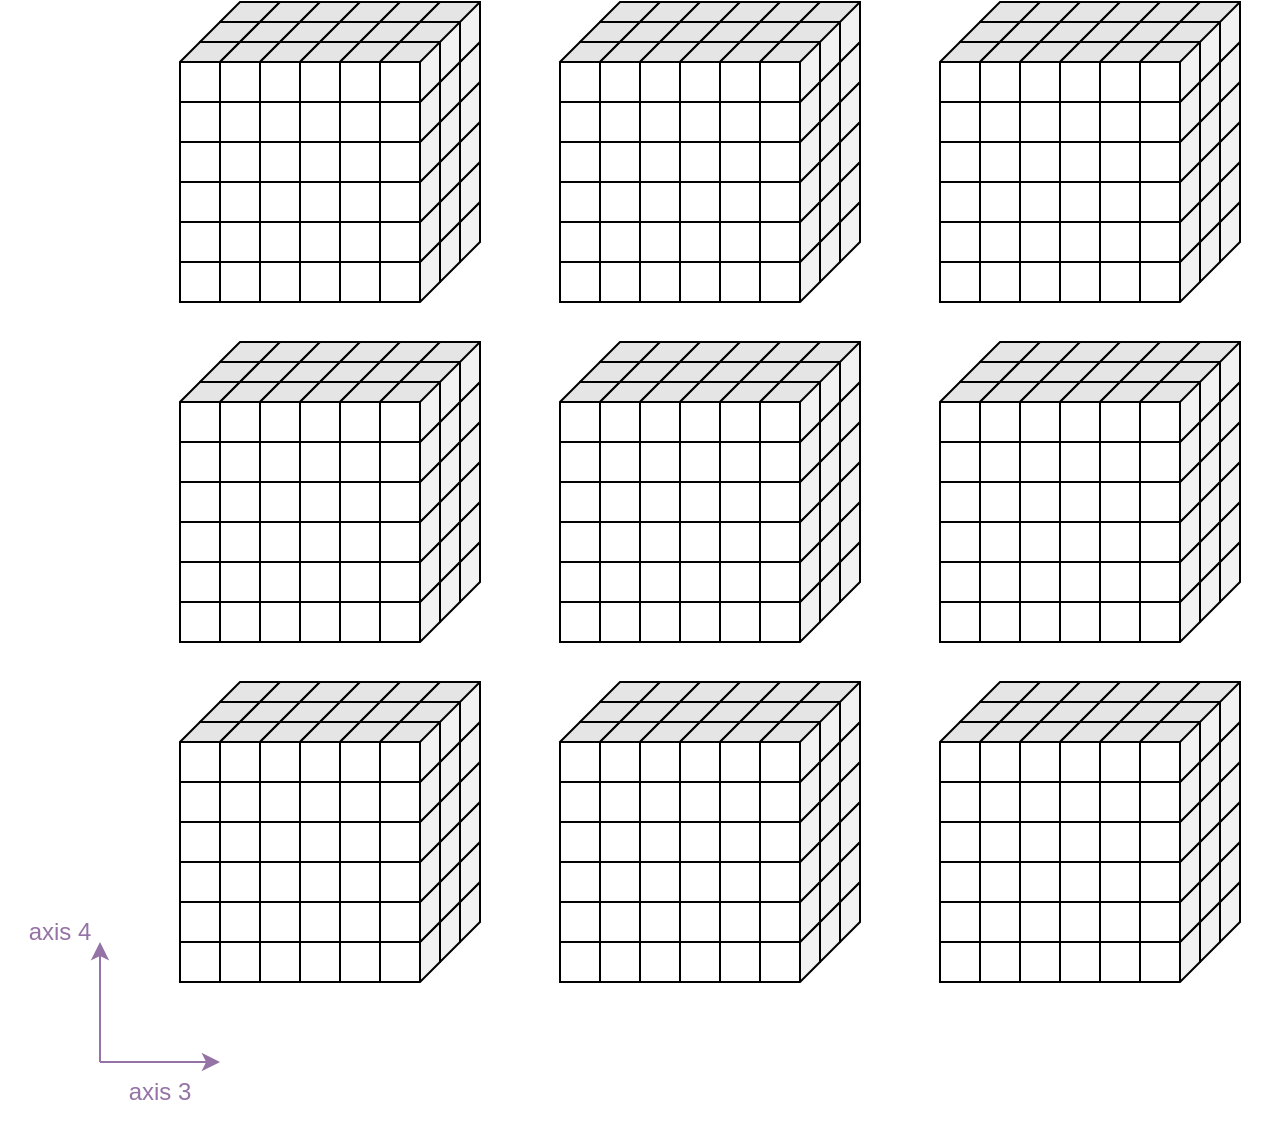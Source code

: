 <mxfile version="22.1.15" type="device">
  <diagram name="Seite-1" id="7rTq0BENwWkNgF4Z-weg">
    <mxGraphModel dx="1138" dy="638" grid="1" gridSize="10" guides="1" tooltips="1" connect="1" arrows="1" fold="1" page="1" pageScale="1" pageWidth="827" pageHeight="1169" math="0" shadow="0">
      <root>
        <mxCell id="0" />
        <mxCell id="1" parent="0" />
        <mxCell id="MCTIEd8ayWj7sPqM-dVJ-1" value="" style="group" vertex="1" connectable="0" parent="1">
          <mxGeometry x="160" y="380" width="170" height="170" as="geometry" />
        </mxCell>
        <mxCell id="MCTIEd8ayWj7sPqM-dVJ-2" value="" style="shape=cube;whiteSpace=wrap;html=1;boundedLbl=1;backgroundOutline=1;darkOpacity=0.05;darkOpacity2=0.1;size=10;rotation=90;" vertex="1" parent="MCTIEd8ayWj7sPqM-dVJ-1">
          <mxGeometry x="20" y="100" width="30" height="30" as="geometry" />
        </mxCell>
        <mxCell id="MCTIEd8ayWj7sPqM-dVJ-3" value="" style="shape=cube;whiteSpace=wrap;html=1;boundedLbl=1;backgroundOutline=1;darkOpacity=0.05;darkOpacity2=0.1;size=10;rotation=90;" vertex="1" parent="MCTIEd8ayWj7sPqM-dVJ-1">
          <mxGeometry x="20" y="80" width="30" height="30" as="geometry" />
        </mxCell>
        <mxCell id="MCTIEd8ayWj7sPqM-dVJ-4" value="" style="shape=cube;whiteSpace=wrap;html=1;boundedLbl=1;backgroundOutline=1;darkOpacity=0.05;darkOpacity2=0.1;size=10;rotation=90;" vertex="1" parent="MCTIEd8ayWj7sPqM-dVJ-1">
          <mxGeometry x="20" y="60" width="30" height="30" as="geometry" />
        </mxCell>
        <mxCell id="MCTIEd8ayWj7sPqM-dVJ-5" value="" style="shape=cube;whiteSpace=wrap;html=1;boundedLbl=1;backgroundOutline=1;darkOpacity=0.05;darkOpacity2=0.1;size=10;rotation=90;" vertex="1" parent="MCTIEd8ayWj7sPqM-dVJ-1">
          <mxGeometry x="20" y="40" width="30" height="30" as="geometry" />
        </mxCell>
        <mxCell id="MCTIEd8ayWj7sPqM-dVJ-6" value="" style="shape=cube;whiteSpace=wrap;html=1;boundedLbl=1;backgroundOutline=1;darkOpacity=0.05;darkOpacity2=0.1;size=10;rotation=90;" vertex="1" parent="MCTIEd8ayWj7sPqM-dVJ-1">
          <mxGeometry x="20" y="20" width="30" height="30" as="geometry" />
        </mxCell>
        <mxCell id="MCTIEd8ayWj7sPqM-dVJ-7" value="" style="shape=cube;whiteSpace=wrap;html=1;boundedLbl=1;backgroundOutline=1;darkOpacity=0.05;darkOpacity2=0.1;size=10;rotation=90;" vertex="1" parent="MCTIEd8ayWj7sPqM-dVJ-1">
          <mxGeometry x="20" width="30" height="30" as="geometry" />
        </mxCell>
        <mxCell id="MCTIEd8ayWj7sPqM-dVJ-8" value="" style="shape=cube;whiteSpace=wrap;html=1;boundedLbl=1;backgroundOutline=1;darkOpacity=0.05;darkOpacity2=0.1;size=10;rotation=90;" vertex="1" parent="MCTIEd8ayWj7sPqM-dVJ-1">
          <mxGeometry x="40" y="100" width="30" height="30" as="geometry" />
        </mxCell>
        <mxCell id="MCTIEd8ayWj7sPqM-dVJ-9" value="" style="shape=cube;whiteSpace=wrap;html=1;boundedLbl=1;backgroundOutline=1;darkOpacity=0.05;darkOpacity2=0.1;size=10;rotation=90;" vertex="1" parent="MCTIEd8ayWj7sPqM-dVJ-1">
          <mxGeometry x="40" y="80" width="30" height="30" as="geometry" />
        </mxCell>
        <mxCell id="MCTIEd8ayWj7sPqM-dVJ-10" value="" style="shape=cube;whiteSpace=wrap;html=1;boundedLbl=1;backgroundOutline=1;darkOpacity=0.05;darkOpacity2=0.1;size=10;rotation=90;" vertex="1" parent="MCTIEd8ayWj7sPqM-dVJ-1">
          <mxGeometry x="40" y="60" width="30" height="30" as="geometry" />
        </mxCell>
        <mxCell id="MCTIEd8ayWj7sPqM-dVJ-11" value="" style="shape=cube;whiteSpace=wrap;html=1;boundedLbl=1;backgroundOutline=1;darkOpacity=0.05;darkOpacity2=0.1;size=10;rotation=90;" vertex="1" parent="MCTIEd8ayWj7sPqM-dVJ-1">
          <mxGeometry x="40" y="40" width="30" height="30" as="geometry" />
        </mxCell>
        <mxCell id="MCTIEd8ayWj7sPqM-dVJ-12" value="" style="shape=cube;whiteSpace=wrap;html=1;boundedLbl=1;backgroundOutline=1;darkOpacity=0.05;darkOpacity2=0.1;size=10;rotation=90;" vertex="1" parent="MCTIEd8ayWj7sPqM-dVJ-1">
          <mxGeometry x="40" y="20" width="30" height="30" as="geometry" />
        </mxCell>
        <mxCell id="MCTIEd8ayWj7sPqM-dVJ-13" value="" style="shape=cube;whiteSpace=wrap;html=1;boundedLbl=1;backgroundOutline=1;darkOpacity=0.05;darkOpacity2=0.1;size=10;rotation=90;" vertex="1" parent="MCTIEd8ayWj7sPqM-dVJ-1">
          <mxGeometry x="40" width="30" height="30" as="geometry" />
        </mxCell>
        <mxCell id="MCTIEd8ayWj7sPqM-dVJ-14" value="" style="shape=cube;whiteSpace=wrap;html=1;boundedLbl=1;backgroundOutline=1;darkOpacity=0.05;darkOpacity2=0.1;size=10;rotation=90;" vertex="1" parent="MCTIEd8ayWj7sPqM-dVJ-1">
          <mxGeometry x="60" y="100" width="30" height="30" as="geometry" />
        </mxCell>
        <mxCell id="MCTIEd8ayWj7sPqM-dVJ-15" value="" style="shape=cube;whiteSpace=wrap;html=1;boundedLbl=1;backgroundOutline=1;darkOpacity=0.05;darkOpacity2=0.1;size=10;rotation=90;" vertex="1" parent="MCTIEd8ayWj7sPqM-dVJ-1">
          <mxGeometry x="60" y="80" width="30" height="30" as="geometry" />
        </mxCell>
        <mxCell id="MCTIEd8ayWj7sPqM-dVJ-16" value="" style="shape=cube;whiteSpace=wrap;html=1;boundedLbl=1;backgroundOutline=1;darkOpacity=0.05;darkOpacity2=0.1;size=10;rotation=90;" vertex="1" parent="MCTIEd8ayWj7sPqM-dVJ-1">
          <mxGeometry x="60" y="60" width="30" height="30" as="geometry" />
        </mxCell>
        <mxCell id="MCTIEd8ayWj7sPqM-dVJ-17" value="" style="shape=cube;whiteSpace=wrap;html=1;boundedLbl=1;backgroundOutline=1;darkOpacity=0.05;darkOpacity2=0.1;size=10;rotation=90;" vertex="1" parent="MCTIEd8ayWj7sPqM-dVJ-1">
          <mxGeometry x="60" y="40" width="30" height="30" as="geometry" />
        </mxCell>
        <mxCell id="MCTIEd8ayWj7sPqM-dVJ-18" value="" style="shape=cube;whiteSpace=wrap;html=1;boundedLbl=1;backgroundOutline=1;darkOpacity=0.05;darkOpacity2=0.1;size=10;rotation=90;" vertex="1" parent="MCTIEd8ayWj7sPqM-dVJ-1">
          <mxGeometry x="60" y="20" width="30" height="30" as="geometry" />
        </mxCell>
        <mxCell id="MCTIEd8ayWj7sPqM-dVJ-19" value="" style="shape=cube;whiteSpace=wrap;html=1;boundedLbl=1;backgroundOutline=1;darkOpacity=0.05;darkOpacity2=0.1;size=10;rotation=90;" vertex="1" parent="MCTIEd8ayWj7sPqM-dVJ-1">
          <mxGeometry x="60" width="30" height="30" as="geometry" />
        </mxCell>
        <mxCell id="MCTIEd8ayWj7sPqM-dVJ-20" value="" style="shape=cube;whiteSpace=wrap;html=1;boundedLbl=1;backgroundOutline=1;darkOpacity=0.05;darkOpacity2=0.1;size=10;rotation=90;" vertex="1" parent="MCTIEd8ayWj7sPqM-dVJ-1">
          <mxGeometry x="80" y="100" width="30" height="30" as="geometry" />
        </mxCell>
        <mxCell id="MCTIEd8ayWj7sPqM-dVJ-21" value="" style="shape=cube;whiteSpace=wrap;html=1;boundedLbl=1;backgroundOutline=1;darkOpacity=0.05;darkOpacity2=0.1;size=10;rotation=90;" vertex="1" parent="MCTIEd8ayWj7sPqM-dVJ-1">
          <mxGeometry x="80" y="80" width="30" height="30" as="geometry" />
        </mxCell>
        <mxCell id="MCTIEd8ayWj7sPqM-dVJ-22" value="" style="shape=cube;whiteSpace=wrap;html=1;boundedLbl=1;backgroundOutline=1;darkOpacity=0.05;darkOpacity2=0.1;size=10;rotation=90;" vertex="1" parent="MCTIEd8ayWj7sPqM-dVJ-1">
          <mxGeometry x="80" y="60" width="30" height="30" as="geometry" />
        </mxCell>
        <mxCell id="MCTIEd8ayWj7sPqM-dVJ-23" value="" style="shape=cube;whiteSpace=wrap;html=1;boundedLbl=1;backgroundOutline=1;darkOpacity=0.05;darkOpacity2=0.1;size=10;rotation=90;" vertex="1" parent="MCTIEd8ayWj7sPqM-dVJ-1">
          <mxGeometry x="80" y="40" width="30" height="30" as="geometry" />
        </mxCell>
        <mxCell id="MCTIEd8ayWj7sPqM-dVJ-24" value="" style="shape=cube;whiteSpace=wrap;html=1;boundedLbl=1;backgroundOutline=1;darkOpacity=0.05;darkOpacity2=0.1;size=10;rotation=90;" vertex="1" parent="MCTIEd8ayWj7sPqM-dVJ-1">
          <mxGeometry x="80" y="20" width="30" height="30" as="geometry" />
        </mxCell>
        <mxCell id="MCTIEd8ayWj7sPqM-dVJ-25" value="" style="shape=cube;whiteSpace=wrap;html=1;boundedLbl=1;backgroundOutline=1;darkOpacity=0.05;darkOpacity2=0.1;size=10;rotation=90;" vertex="1" parent="MCTIEd8ayWj7sPqM-dVJ-1">
          <mxGeometry x="80" width="30" height="30" as="geometry" />
        </mxCell>
        <mxCell id="MCTIEd8ayWj7sPqM-dVJ-26" value="" style="shape=cube;whiteSpace=wrap;html=1;boundedLbl=1;backgroundOutline=1;darkOpacity=0.05;darkOpacity2=0.1;size=10;rotation=90;" vertex="1" parent="MCTIEd8ayWj7sPqM-dVJ-1">
          <mxGeometry x="100" y="100" width="30" height="30" as="geometry" />
        </mxCell>
        <mxCell id="MCTIEd8ayWj7sPqM-dVJ-27" value="" style="shape=cube;whiteSpace=wrap;html=1;boundedLbl=1;backgroundOutline=1;darkOpacity=0.05;darkOpacity2=0.1;size=10;rotation=90;" vertex="1" parent="MCTIEd8ayWj7sPqM-dVJ-1">
          <mxGeometry x="100" y="80" width="30" height="30" as="geometry" />
        </mxCell>
        <mxCell id="MCTIEd8ayWj7sPqM-dVJ-28" value="" style="shape=cube;whiteSpace=wrap;html=1;boundedLbl=1;backgroundOutline=1;darkOpacity=0.05;darkOpacity2=0.1;size=10;rotation=90;" vertex="1" parent="MCTIEd8ayWj7sPqM-dVJ-1">
          <mxGeometry x="100" y="60" width="30" height="30" as="geometry" />
        </mxCell>
        <mxCell id="MCTIEd8ayWj7sPqM-dVJ-29" value="" style="shape=cube;whiteSpace=wrap;html=1;boundedLbl=1;backgroundOutline=1;darkOpacity=0.05;darkOpacity2=0.1;size=10;rotation=90;" vertex="1" parent="MCTIEd8ayWj7sPqM-dVJ-1">
          <mxGeometry x="100" y="40" width="30" height="30" as="geometry" />
        </mxCell>
        <mxCell id="MCTIEd8ayWj7sPqM-dVJ-30" value="" style="shape=cube;whiteSpace=wrap;html=1;boundedLbl=1;backgroundOutline=1;darkOpacity=0.05;darkOpacity2=0.1;size=10;rotation=90;" vertex="1" parent="MCTIEd8ayWj7sPqM-dVJ-1">
          <mxGeometry x="100" y="20" width="30" height="30" as="geometry" />
        </mxCell>
        <mxCell id="MCTIEd8ayWj7sPqM-dVJ-31" value="" style="shape=cube;whiteSpace=wrap;html=1;boundedLbl=1;backgroundOutline=1;darkOpacity=0.05;darkOpacity2=0.1;size=10;rotation=90;" vertex="1" parent="MCTIEd8ayWj7sPqM-dVJ-1">
          <mxGeometry x="100" width="30" height="30" as="geometry" />
        </mxCell>
        <mxCell id="MCTIEd8ayWj7sPqM-dVJ-32" value="" style="shape=cube;whiteSpace=wrap;html=1;boundedLbl=1;backgroundOutline=1;darkOpacity=0.05;darkOpacity2=0.1;size=10;rotation=90;" vertex="1" parent="MCTIEd8ayWj7sPqM-dVJ-1">
          <mxGeometry x="120" y="100" width="30" height="30" as="geometry" />
        </mxCell>
        <mxCell id="MCTIEd8ayWj7sPqM-dVJ-33" value="" style="shape=cube;whiteSpace=wrap;html=1;boundedLbl=1;backgroundOutline=1;darkOpacity=0.05;darkOpacity2=0.1;size=10;rotation=90;" vertex="1" parent="MCTIEd8ayWj7sPqM-dVJ-1">
          <mxGeometry x="120" y="80" width="30" height="30" as="geometry" />
        </mxCell>
        <mxCell id="MCTIEd8ayWj7sPqM-dVJ-34" value="" style="shape=cube;whiteSpace=wrap;html=1;boundedLbl=1;backgroundOutline=1;darkOpacity=0.05;darkOpacity2=0.1;size=10;rotation=90;" vertex="1" parent="MCTIEd8ayWj7sPqM-dVJ-1">
          <mxGeometry x="120" y="60" width="30" height="30" as="geometry" />
        </mxCell>
        <mxCell id="MCTIEd8ayWj7sPqM-dVJ-35" value="" style="shape=cube;whiteSpace=wrap;html=1;boundedLbl=1;backgroundOutline=1;darkOpacity=0.05;darkOpacity2=0.1;size=10;rotation=90;" vertex="1" parent="MCTIEd8ayWj7sPqM-dVJ-1">
          <mxGeometry x="120" y="40" width="30" height="30" as="geometry" />
        </mxCell>
        <mxCell id="MCTIEd8ayWj7sPqM-dVJ-36" value="" style="shape=cube;whiteSpace=wrap;html=1;boundedLbl=1;backgroundOutline=1;darkOpacity=0.05;darkOpacity2=0.1;size=10;rotation=90;" vertex="1" parent="MCTIEd8ayWj7sPqM-dVJ-1">
          <mxGeometry x="120" y="20" width="30" height="30" as="geometry" />
        </mxCell>
        <mxCell id="MCTIEd8ayWj7sPqM-dVJ-37" value="" style="shape=cube;whiteSpace=wrap;html=1;boundedLbl=1;backgroundOutline=1;darkOpacity=0.05;darkOpacity2=0.1;size=10;rotation=90;" vertex="1" parent="MCTIEd8ayWj7sPqM-dVJ-1">
          <mxGeometry x="120" width="30" height="30" as="geometry" />
        </mxCell>
        <mxCell id="MCTIEd8ayWj7sPqM-dVJ-38" value="" style="shape=cube;whiteSpace=wrap;html=1;boundedLbl=1;backgroundOutline=1;darkOpacity=0.05;darkOpacity2=0.1;size=10;rotation=90;" vertex="1" parent="MCTIEd8ayWj7sPqM-dVJ-1">
          <mxGeometry x="10" y="110" width="30" height="30" as="geometry" />
        </mxCell>
        <mxCell id="MCTIEd8ayWj7sPqM-dVJ-39" value="" style="shape=cube;whiteSpace=wrap;html=1;boundedLbl=1;backgroundOutline=1;darkOpacity=0.05;darkOpacity2=0.1;size=10;rotation=90;" vertex="1" parent="MCTIEd8ayWj7sPqM-dVJ-1">
          <mxGeometry x="10" y="90" width="30" height="30" as="geometry" />
        </mxCell>
        <mxCell id="MCTIEd8ayWj7sPqM-dVJ-40" value="" style="shape=cube;whiteSpace=wrap;html=1;boundedLbl=1;backgroundOutline=1;darkOpacity=0.05;darkOpacity2=0.1;size=10;rotation=90;" vertex="1" parent="MCTIEd8ayWj7sPqM-dVJ-1">
          <mxGeometry x="10" y="70" width="30" height="30" as="geometry" />
        </mxCell>
        <mxCell id="MCTIEd8ayWj7sPqM-dVJ-41" value="" style="shape=cube;whiteSpace=wrap;html=1;boundedLbl=1;backgroundOutline=1;darkOpacity=0.05;darkOpacity2=0.1;size=10;rotation=90;" vertex="1" parent="MCTIEd8ayWj7sPqM-dVJ-1">
          <mxGeometry x="10" y="50" width="30" height="30" as="geometry" />
        </mxCell>
        <mxCell id="MCTIEd8ayWj7sPqM-dVJ-42" value="" style="shape=cube;whiteSpace=wrap;html=1;boundedLbl=1;backgroundOutline=1;darkOpacity=0.05;darkOpacity2=0.1;size=10;rotation=90;" vertex="1" parent="MCTIEd8ayWj7sPqM-dVJ-1">
          <mxGeometry x="10" y="30" width="30" height="30" as="geometry" />
        </mxCell>
        <mxCell id="MCTIEd8ayWj7sPqM-dVJ-43" value="" style="shape=cube;whiteSpace=wrap;html=1;boundedLbl=1;backgroundOutline=1;darkOpacity=0.05;darkOpacity2=0.1;size=10;rotation=90;" vertex="1" parent="MCTIEd8ayWj7sPqM-dVJ-1">
          <mxGeometry x="10" y="10" width="30" height="30" as="geometry" />
        </mxCell>
        <mxCell id="MCTIEd8ayWj7sPqM-dVJ-44" value="" style="shape=cube;whiteSpace=wrap;html=1;boundedLbl=1;backgroundOutline=1;darkOpacity=0.05;darkOpacity2=0.1;size=10;rotation=90;" vertex="1" parent="MCTIEd8ayWj7sPqM-dVJ-1">
          <mxGeometry x="30" y="110" width="30" height="30" as="geometry" />
        </mxCell>
        <mxCell id="MCTIEd8ayWj7sPqM-dVJ-45" value="" style="shape=cube;whiteSpace=wrap;html=1;boundedLbl=1;backgroundOutline=1;darkOpacity=0.05;darkOpacity2=0.1;size=10;rotation=90;" vertex="1" parent="MCTIEd8ayWj7sPqM-dVJ-1">
          <mxGeometry x="30" y="90" width="30" height="30" as="geometry" />
        </mxCell>
        <mxCell id="MCTIEd8ayWj7sPqM-dVJ-46" value="" style="shape=cube;whiteSpace=wrap;html=1;boundedLbl=1;backgroundOutline=1;darkOpacity=0.05;darkOpacity2=0.1;size=10;rotation=90;" vertex="1" parent="MCTIEd8ayWj7sPqM-dVJ-1">
          <mxGeometry x="30" y="70" width="30" height="30" as="geometry" />
        </mxCell>
        <mxCell id="MCTIEd8ayWj7sPqM-dVJ-47" value="" style="shape=cube;whiteSpace=wrap;html=1;boundedLbl=1;backgroundOutline=1;darkOpacity=0.05;darkOpacity2=0.1;size=10;rotation=90;" vertex="1" parent="MCTIEd8ayWj7sPqM-dVJ-1">
          <mxGeometry x="30" y="50" width="30" height="30" as="geometry" />
        </mxCell>
        <mxCell id="MCTIEd8ayWj7sPqM-dVJ-48" value="" style="shape=cube;whiteSpace=wrap;html=1;boundedLbl=1;backgroundOutline=1;darkOpacity=0.05;darkOpacity2=0.1;size=10;rotation=90;" vertex="1" parent="MCTIEd8ayWj7sPqM-dVJ-1">
          <mxGeometry x="30" y="30" width="30" height="30" as="geometry" />
        </mxCell>
        <mxCell id="MCTIEd8ayWj7sPqM-dVJ-49" value="" style="shape=cube;whiteSpace=wrap;html=1;boundedLbl=1;backgroundOutline=1;darkOpacity=0.05;darkOpacity2=0.1;size=10;rotation=90;" vertex="1" parent="MCTIEd8ayWj7sPqM-dVJ-1">
          <mxGeometry x="30" y="10" width="30" height="30" as="geometry" />
        </mxCell>
        <mxCell id="MCTIEd8ayWj7sPqM-dVJ-50" value="" style="shape=cube;whiteSpace=wrap;html=1;boundedLbl=1;backgroundOutline=1;darkOpacity=0.05;darkOpacity2=0.1;size=10;rotation=90;" vertex="1" parent="MCTIEd8ayWj7sPqM-dVJ-1">
          <mxGeometry x="50" y="110" width="30" height="30" as="geometry" />
        </mxCell>
        <mxCell id="MCTIEd8ayWj7sPqM-dVJ-51" value="" style="shape=cube;whiteSpace=wrap;html=1;boundedLbl=1;backgroundOutline=1;darkOpacity=0.05;darkOpacity2=0.1;size=10;rotation=90;" vertex="1" parent="MCTIEd8ayWj7sPqM-dVJ-1">
          <mxGeometry x="50" y="90" width="30" height="30" as="geometry" />
        </mxCell>
        <mxCell id="MCTIEd8ayWj7sPqM-dVJ-52" value="" style="shape=cube;whiteSpace=wrap;html=1;boundedLbl=1;backgroundOutline=1;darkOpacity=0.05;darkOpacity2=0.1;size=10;rotation=90;" vertex="1" parent="MCTIEd8ayWj7sPqM-dVJ-1">
          <mxGeometry x="50" y="70" width="30" height="30" as="geometry" />
        </mxCell>
        <mxCell id="MCTIEd8ayWj7sPqM-dVJ-53" value="" style="shape=cube;whiteSpace=wrap;html=1;boundedLbl=1;backgroundOutline=1;darkOpacity=0.05;darkOpacity2=0.1;size=10;rotation=90;" vertex="1" parent="MCTIEd8ayWj7sPqM-dVJ-1">
          <mxGeometry x="50" y="50" width="30" height="30" as="geometry" />
        </mxCell>
        <mxCell id="MCTIEd8ayWj7sPqM-dVJ-54" value="" style="shape=cube;whiteSpace=wrap;html=1;boundedLbl=1;backgroundOutline=1;darkOpacity=0.05;darkOpacity2=0.1;size=10;rotation=90;" vertex="1" parent="MCTIEd8ayWj7sPqM-dVJ-1">
          <mxGeometry x="50" y="30" width="30" height="30" as="geometry" />
        </mxCell>
        <mxCell id="MCTIEd8ayWj7sPqM-dVJ-55" value="" style="shape=cube;whiteSpace=wrap;html=1;boundedLbl=1;backgroundOutline=1;darkOpacity=0.05;darkOpacity2=0.1;size=10;rotation=90;" vertex="1" parent="MCTIEd8ayWj7sPqM-dVJ-1">
          <mxGeometry x="50" y="10" width="30" height="30" as="geometry" />
        </mxCell>
        <mxCell id="MCTIEd8ayWj7sPqM-dVJ-56" value="" style="shape=cube;whiteSpace=wrap;html=1;boundedLbl=1;backgroundOutline=1;darkOpacity=0.05;darkOpacity2=0.1;size=10;rotation=90;" vertex="1" parent="MCTIEd8ayWj7sPqM-dVJ-1">
          <mxGeometry x="70" y="110" width="30" height="30" as="geometry" />
        </mxCell>
        <mxCell id="MCTIEd8ayWj7sPqM-dVJ-57" value="" style="shape=cube;whiteSpace=wrap;html=1;boundedLbl=1;backgroundOutline=1;darkOpacity=0.05;darkOpacity2=0.1;size=10;rotation=90;" vertex="1" parent="MCTIEd8ayWj7sPqM-dVJ-1">
          <mxGeometry x="70" y="90" width="30" height="30" as="geometry" />
        </mxCell>
        <mxCell id="MCTIEd8ayWj7sPqM-dVJ-58" value="" style="shape=cube;whiteSpace=wrap;html=1;boundedLbl=1;backgroundOutline=1;darkOpacity=0.05;darkOpacity2=0.1;size=10;rotation=90;" vertex="1" parent="MCTIEd8ayWj7sPqM-dVJ-1">
          <mxGeometry x="70" y="70" width="30" height="30" as="geometry" />
        </mxCell>
        <mxCell id="MCTIEd8ayWj7sPqM-dVJ-59" value="" style="shape=cube;whiteSpace=wrap;html=1;boundedLbl=1;backgroundOutline=1;darkOpacity=0.05;darkOpacity2=0.1;size=10;rotation=90;" vertex="1" parent="MCTIEd8ayWj7sPqM-dVJ-1">
          <mxGeometry x="70" y="50" width="30" height="30" as="geometry" />
        </mxCell>
        <mxCell id="MCTIEd8ayWj7sPqM-dVJ-60" value="" style="shape=cube;whiteSpace=wrap;html=1;boundedLbl=1;backgroundOutline=1;darkOpacity=0.05;darkOpacity2=0.1;size=10;rotation=90;" vertex="1" parent="MCTIEd8ayWj7sPqM-dVJ-1">
          <mxGeometry x="70" y="30" width="30" height="30" as="geometry" />
        </mxCell>
        <mxCell id="MCTIEd8ayWj7sPqM-dVJ-61" value="" style="shape=cube;whiteSpace=wrap;html=1;boundedLbl=1;backgroundOutline=1;darkOpacity=0.05;darkOpacity2=0.1;size=10;rotation=90;" vertex="1" parent="MCTIEd8ayWj7sPqM-dVJ-1">
          <mxGeometry x="70" y="10" width="30" height="30" as="geometry" />
        </mxCell>
        <mxCell id="MCTIEd8ayWj7sPqM-dVJ-62" value="" style="shape=cube;whiteSpace=wrap;html=1;boundedLbl=1;backgroundOutline=1;darkOpacity=0.05;darkOpacity2=0.1;size=10;rotation=90;" vertex="1" parent="MCTIEd8ayWj7sPqM-dVJ-1">
          <mxGeometry x="90" y="110" width="30" height="30" as="geometry" />
        </mxCell>
        <mxCell id="MCTIEd8ayWj7sPqM-dVJ-63" value="" style="shape=cube;whiteSpace=wrap;html=1;boundedLbl=1;backgroundOutline=1;darkOpacity=0.05;darkOpacity2=0.1;size=10;rotation=90;" vertex="1" parent="MCTIEd8ayWj7sPqM-dVJ-1">
          <mxGeometry x="90" y="90" width="30" height="30" as="geometry" />
        </mxCell>
        <mxCell id="MCTIEd8ayWj7sPqM-dVJ-64" value="" style="shape=cube;whiteSpace=wrap;html=1;boundedLbl=1;backgroundOutline=1;darkOpacity=0.05;darkOpacity2=0.1;size=10;rotation=90;" vertex="1" parent="MCTIEd8ayWj7sPqM-dVJ-1">
          <mxGeometry x="90" y="70" width="30" height="30" as="geometry" />
        </mxCell>
        <mxCell id="MCTIEd8ayWj7sPqM-dVJ-65" value="" style="shape=cube;whiteSpace=wrap;html=1;boundedLbl=1;backgroundOutline=1;darkOpacity=0.05;darkOpacity2=0.1;size=10;rotation=90;" vertex="1" parent="MCTIEd8ayWj7sPqM-dVJ-1">
          <mxGeometry x="90" y="50" width="30" height="30" as="geometry" />
        </mxCell>
        <mxCell id="MCTIEd8ayWj7sPqM-dVJ-66" value="" style="shape=cube;whiteSpace=wrap;html=1;boundedLbl=1;backgroundOutline=1;darkOpacity=0.05;darkOpacity2=0.1;size=10;rotation=90;" vertex="1" parent="MCTIEd8ayWj7sPqM-dVJ-1">
          <mxGeometry x="90" y="30" width="30" height="30" as="geometry" />
        </mxCell>
        <mxCell id="MCTIEd8ayWj7sPqM-dVJ-67" value="" style="shape=cube;whiteSpace=wrap;html=1;boundedLbl=1;backgroundOutline=1;darkOpacity=0.05;darkOpacity2=0.1;size=10;rotation=90;" vertex="1" parent="MCTIEd8ayWj7sPqM-dVJ-1">
          <mxGeometry x="90" y="10" width="30" height="30" as="geometry" />
        </mxCell>
        <mxCell id="MCTIEd8ayWj7sPqM-dVJ-68" value="" style="shape=cube;whiteSpace=wrap;html=1;boundedLbl=1;backgroundOutline=1;darkOpacity=0.05;darkOpacity2=0.1;size=10;rotation=90;" vertex="1" parent="MCTIEd8ayWj7sPqM-dVJ-1">
          <mxGeometry x="110" y="110" width="30" height="30" as="geometry" />
        </mxCell>
        <mxCell id="MCTIEd8ayWj7sPqM-dVJ-69" value="" style="shape=cube;whiteSpace=wrap;html=1;boundedLbl=1;backgroundOutline=1;darkOpacity=0.05;darkOpacity2=0.1;size=10;rotation=90;" vertex="1" parent="MCTIEd8ayWj7sPqM-dVJ-1">
          <mxGeometry x="110" y="90" width="30" height="30" as="geometry" />
        </mxCell>
        <mxCell id="MCTIEd8ayWj7sPqM-dVJ-70" value="" style="shape=cube;whiteSpace=wrap;html=1;boundedLbl=1;backgroundOutline=1;darkOpacity=0.05;darkOpacity2=0.1;size=10;rotation=90;" vertex="1" parent="MCTIEd8ayWj7sPqM-dVJ-1">
          <mxGeometry x="110" y="70" width="30" height="30" as="geometry" />
        </mxCell>
        <mxCell id="MCTIEd8ayWj7sPqM-dVJ-71" value="" style="shape=cube;whiteSpace=wrap;html=1;boundedLbl=1;backgroundOutline=1;darkOpacity=0.05;darkOpacity2=0.1;size=10;rotation=90;" vertex="1" parent="MCTIEd8ayWj7sPqM-dVJ-1">
          <mxGeometry x="110" y="50" width="30" height="30" as="geometry" />
        </mxCell>
        <mxCell id="MCTIEd8ayWj7sPqM-dVJ-72" value="" style="shape=cube;whiteSpace=wrap;html=1;boundedLbl=1;backgroundOutline=1;darkOpacity=0.05;darkOpacity2=0.1;size=10;rotation=90;" vertex="1" parent="MCTIEd8ayWj7sPqM-dVJ-1">
          <mxGeometry x="110" y="30" width="30" height="30" as="geometry" />
        </mxCell>
        <mxCell id="MCTIEd8ayWj7sPqM-dVJ-73" value="" style="shape=cube;whiteSpace=wrap;html=1;boundedLbl=1;backgroundOutline=1;darkOpacity=0.05;darkOpacity2=0.1;size=10;rotation=90;" vertex="1" parent="MCTIEd8ayWj7sPqM-dVJ-1">
          <mxGeometry x="110" y="10" width="30" height="30" as="geometry" />
        </mxCell>
        <mxCell id="MCTIEd8ayWj7sPqM-dVJ-74" value="" style="shape=cube;whiteSpace=wrap;html=1;boundedLbl=1;backgroundOutline=1;darkOpacity=0.05;darkOpacity2=0.1;size=10;rotation=90;" vertex="1" parent="MCTIEd8ayWj7sPqM-dVJ-1">
          <mxGeometry y="120" width="30" height="30" as="geometry" />
        </mxCell>
        <mxCell id="MCTIEd8ayWj7sPqM-dVJ-75" value="" style="shape=cube;whiteSpace=wrap;html=1;boundedLbl=1;backgroundOutline=1;darkOpacity=0.05;darkOpacity2=0.1;size=10;rotation=90;" vertex="1" parent="MCTIEd8ayWj7sPqM-dVJ-1">
          <mxGeometry y="100" width="30" height="30" as="geometry" />
        </mxCell>
        <mxCell id="MCTIEd8ayWj7sPqM-dVJ-76" value="" style="shape=cube;whiteSpace=wrap;html=1;boundedLbl=1;backgroundOutline=1;darkOpacity=0.05;darkOpacity2=0.1;size=10;rotation=90;" vertex="1" parent="MCTIEd8ayWj7sPqM-dVJ-1">
          <mxGeometry y="80" width="30" height="30" as="geometry" />
        </mxCell>
        <mxCell id="MCTIEd8ayWj7sPqM-dVJ-77" value="" style="shape=cube;whiteSpace=wrap;html=1;boundedLbl=1;backgroundOutline=1;darkOpacity=0.05;darkOpacity2=0.1;size=10;rotation=90;" vertex="1" parent="MCTIEd8ayWj7sPqM-dVJ-1">
          <mxGeometry y="60" width="30" height="30" as="geometry" />
        </mxCell>
        <mxCell id="MCTIEd8ayWj7sPqM-dVJ-78" value="" style="shape=cube;whiteSpace=wrap;html=1;boundedLbl=1;backgroundOutline=1;darkOpacity=0.05;darkOpacity2=0.1;size=10;rotation=90;" vertex="1" parent="MCTIEd8ayWj7sPqM-dVJ-1">
          <mxGeometry y="40" width="30" height="30" as="geometry" />
        </mxCell>
        <mxCell id="MCTIEd8ayWj7sPqM-dVJ-79" value="" style="shape=cube;whiteSpace=wrap;html=1;boundedLbl=1;backgroundOutline=1;darkOpacity=0.05;darkOpacity2=0.1;size=10;rotation=90;" vertex="1" parent="MCTIEd8ayWj7sPqM-dVJ-1">
          <mxGeometry y="20" width="30" height="30" as="geometry" />
        </mxCell>
        <mxCell id="MCTIEd8ayWj7sPqM-dVJ-80" value="" style="shape=cube;whiteSpace=wrap;html=1;boundedLbl=1;backgroundOutline=1;darkOpacity=0.05;darkOpacity2=0.1;size=10;rotation=90;" vertex="1" parent="MCTIEd8ayWj7sPqM-dVJ-1">
          <mxGeometry x="20" y="120" width="30" height="30" as="geometry" />
        </mxCell>
        <mxCell id="MCTIEd8ayWj7sPqM-dVJ-81" value="" style="shape=cube;whiteSpace=wrap;html=1;boundedLbl=1;backgroundOutline=1;darkOpacity=0.05;darkOpacity2=0.1;size=10;rotation=90;" vertex="1" parent="MCTIEd8ayWj7sPqM-dVJ-1">
          <mxGeometry x="20" y="100" width="30" height="30" as="geometry" />
        </mxCell>
        <mxCell id="MCTIEd8ayWj7sPqM-dVJ-82" value="" style="shape=cube;whiteSpace=wrap;html=1;boundedLbl=1;backgroundOutline=1;darkOpacity=0.05;darkOpacity2=0.1;size=10;rotation=90;" vertex="1" parent="MCTIEd8ayWj7sPqM-dVJ-1">
          <mxGeometry x="20" y="80" width="30" height="30" as="geometry" />
        </mxCell>
        <mxCell id="MCTIEd8ayWj7sPqM-dVJ-83" value="" style="shape=cube;whiteSpace=wrap;html=1;boundedLbl=1;backgroundOutline=1;darkOpacity=0.05;darkOpacity2=0.1;size=10;rotation=90;" vertex="1" parent="MCTIEd8ayWj7sPqM-dVJ-1">
          <mxGeometry x="20" y="60" width="30" height="30" as="geometry" />
        </mxCell>
        <mxCell id="MCTIEd8ayWj7sPqM-dVJ-84" value="" style="shape=cube;whiteSpace=wrap;html=1;boundedLbl=1;backgroundOutline=1;darkOpacity=0.05;darkOpacity2=0.1;size=10;rotation=90;" vertex="1" parent="MCTIEd8ayWj7sPqM-dVJ-1">
          <mxGeometry x="20" y="40" width="30" height="30" as="geometry" />
        </mxCell>
        <mxCell id="MCTIEd8ayWj7sPqM-dVJ-85" value="" style="shape=cube;whiteSpace=wrap;html=1;boundedLbl=1;backgroundOutline=1;darkOpacity=0.05;darkOpacity2=0.1;size=10;rotation=90;" vertex="1" parent="MCTIEd8ayWj7sPqM-dVJ-1">
          <mxGeometry x="20" y="20" width="30" height="30" as="geometry" />
        </mxCell>
        <mxCell id="MCTIEd8ayWj7sPqM-dVJ-86" value="" style="shape=cube;whiteSpace=wrap;html=1;boundedLbl=1;backgroundOutline=1;darkOpacity=0.05;darkOpacity2=0.1;size=10;rotation=90;" vertex="1" parent="MCTIEd8ayWj7sPqM-dVJ-1">
          <mxGeometry x="40" y="120" width="30" height="30" as="geometry" />
        </mxCell>
        <mxCell id="MCTIEd8ayWj7sPqM-dVJ-87" value="" style="shape=cube;whiteSpace=wrap;html=1;boundedLbl=1;backgroundOutline=1;darkOpacity=0.05;darkOpacity2=0.1;size=10;rotation=90;" vertex="1" parent="MCTIEd8ayWj7sPqM-dVJ-1">
          <mxGeometry x="40" y="100" width="30" height="30" as="geometry" />
        </mxCell>
        <mxCell id="MCTIEd8ayWj7sPqM-dVJ-88" value="" style="shape=cube;whiteSpace=wrap;html=1;boundedLbl=1;backgroundOutline=1;darkOpacity=0.05;darkOpacity2=0.1;size=10;rotation=90;" vertex="1" parent="MCTIEd8ayWj7sPqM-dVJ-1">
          <mxGeometry x="40" y="80" width="30" height="30" as="geometry" />
        </mxCell>
        <mxCell id="MCTIEd8ayWj7sPqM-dVJ-89" value="" style="shape=cube;whiteSpace=wrap;html=1;boundedLbl=1;backgroundOutline=1;darkOpacity=0.05;darkOpacity2=0.1;size=10;rotation=90;" vertex="1" parent="MCTIEd8ayWj7sPqM-dVJ-1">
          <mxGeometry x="40" y="60" width="30" height="30" as="geometry" />
        </mxCell>
        <mxCell id="MCTIEd8ayWj7sPqM-dVJ-90" value="" style="shape=cube;whiteSpace=wrap;html=1;boundedLbl=1;backgroundOutline=1;darkOpacity=0.05;darkOpacity2=0.1;size=10;rotation=90;" vertex="1" parent="MCTIEd8ayWj7sPqM-dVJ-1">
          <mxGeometry x="40" y="40" width="30" height="30" as="geometry" />
        </mxCell>
        <mxCell id="MCTIEd8ayWj7sPqM-dVJ-91" value="" style="shape=cube;whiteSpace=wrap;html=1;boundedLbl=1;backgroundOutline=1;darkOpacity=0.05;darkOpacity2=0.1;size=10;rotation=90;" vertex="1" parent="MCTIEd8ayWj7sPqM-dVJ-1">
          <mxGeometry x="40" y="20" width="30" height="30" as="geometry" />
        </mxCell>
        <mxCell id="MCTIEd8ayWj7sPqM-dVJ-92" value="" style="shape=cube;whiteSpace=wrap;html=1;boundedLbl=1;backgroundOutline=1;darkOpacity=0.05;darkOpacity2=0.1;size=10;rotation=90;" vertex="1" parent="MCTIEd8ayWj7sPqM-dVJ-1">
          <mxGeometry x="60" y="120" width="30" height="30" as="geometry" />
        </mxCell>
        <mxCell id="MCTIEd8ayWj7sPqM-dVJ-93" value="" style="shape=cube;whiteSpace=wrap;html=1;boundedLbl=1;backgroundOutline=1;darkOpacity=0.05;darkOpacity2=0.1;size=10;rotation=90;" vertex="1" parent="MCTIEd8ayWj7sPqM-dVJ-1">
          <mxGeometry x="60" y="100" width="30" height="30" as="geometry" />
        </mxCell>
        <mxCell id="MCTIEd8ayWj7sPqM-dVJ-94" value="" style="shape=cube;whiteSpace=wrap;html=1;boundedLbl=1;backgroundOutline=1;darkOpacity=0.05;darkOpacity2=0.1;size=10;rotation=90;" vertex="1" parent="MCTIEd8ayWj7sPqM-dVJ-1">
          <mxGeometry x="60" y="80" width="30" height="30" as="geometry" />
        </mxCell>
        <mxCell id="MCTIEd8ayWj7sPqM-dVJ-95" value="" style="shape=cube;whiteSpace=wrap;html=1;boundedLbl=1;backgroundOutline=1;darkOpacity=0.05;darkOpacity2=0.1;size=10;rotation=90;" vertex="1" parent="MCTIEd8ayWj7sPqM-dVJ-1">
          <mxGeometry x="60" y="60" width="30" height="30" as="geometry" />
        </mxCell>
        <mxCell id="MCTIEd8ayWj7sPqM-dVJ-96" value="" style="shape=cube;whiteSpace=wrap;html=1;boundedLbl=1;backgroundOutline=1;darkOpacity=0.05;darkOpacity2=0.1;size=10;rotation=90;" vertex="1" parent="MCTIEd8ayWj7sPqM-dVJ-1">
          <mxGeometry x="60" y="40" width="30" height="30" as="geometry" />
        </mxCell>
        <mxCell id="MCTIEd8ayWj7sPqM-dVJ-97" value="" style="shape=cube;whiteSpace=wrap;html=1;boundedLbl=1;backgroundOutline=1;darkOpacity=0.05;darkOpacity2=0.1;size=10;rotation=90;" vertex="1" parent="MCTIEd8ayWj7sPqM-dVJ-1">
          <mxGeometry x="60" y="20" width="30" height="30" as="geometry" />
        </mxCell>
        <mxCell id="MCTIEd8ayWj7sPqM-dVJ-98" value="" style="shape=cube;whiteSpace=wrap;html=1;boundedLbl=1;backgroundOutline=1;darkOpacity=0.05;darkOpacity2=0.1;size=10;rotation=90;" vertex="1" parent="MCTIEd8ayWj7sPqM-dVJ-1">
          <mxGeometry x="80" y="120" width="30" height="30" as="geometry" />
        </mxCell>
        <mxCell id="MCTIEd8ayWj7sPqM-dVJ-99" value="" style="shape=cube;whiteSpace=wrap;html=1;boundedLbl=1;backgroundOutline=1;darkOpacity=0.05;darkOpacity2=0.1;size=10;rotation=90;" vertex="1" parent="MCTIEd8ayWj7sPqM-dVJ-1">
          <mxGeometry x="80" y="100" width="30" height="30" as="geometry" />
        </mxCell>
        <mxCell id="MCTIEd8ayWj7sPqM-dVJ-100" value="" style="shape=cube;whiteSpace=wrap;html=1;boundedLbl=1;backgroundOutline=1;darkOpacity=0.05;darkOpacity2=0.1;size=10;rotation=90;" vertex="1" parent="MCTIEd8ayWj7sPqM-dVJ-1">
          <mxGeometry x="80" y="80" width="30" height="30" as="geometry" />
        </mxCell>
        <mxCell id="MCTIEd8ayWj7sPqM-dVJ-101" value="" style="shape=cube;whiteSpace=wrap;html=1;boundedLbl=1;backgroundOutline=1;darkOpacity=0.05;darkOpacity2=0.1;size=10;rotation=90;" vertex="1" parent="MCTIEd8ayWj7sPqM-dVJ-1">
          <mxGeometry x="80" y="60" width="30" height="30" as="geometry" />
        </mxCell>
        <mxCell id="MCTIEd8ayWj7sPqM-dVJ-102" value="" style="shape=cube;whiteSpace=wrap;html=1;boundedLbl=1;backgroundOutline=1;darkOpacity=0.05;darkOpacity2=0.1;size=10;rotation=90;" vertex="1" parent="MCTIEd8ayWj7sPqM-dVJ-1">
          <mxGeometry x="80" y="40" width="30" height="30" as="geometry" />
        </mxCell>
        <mxCell id="MCTIEd8ayWj7sPqM-dVJ-103" value="" style="shape=cube;whiteSpace=wrap;html=1;boundedLbl=1;backgroundOutline=1;darkOpacity=0.05;darkOpacity2=0.1;size=10;rotation=90;" vertex="1" parent="MCTIEd8ayWj7sPqM-dVJ-1">
          <mxGeometry x="80" y="20" width="30" height="30" as="geometry" />
        </mxCell>
        <mxCell id="MCTIEd8ayWj7sPqM-dVJ-104" value="" style="shape=cube;whiteSpace=wrap;html=1;boundedLbl=1;backgroundOutline=1;darkOpacity=0.05;darkOpacity2=0.1;size=10;rotation=90;" vertex="1" parent="MCTIEd8ayWj7sPqM-dVJ-1">
          <mxGeometry x="100" y="120" width="30" height="30" as="geometry" />
        </mxCell>
        <mxCell id="MCTIEd8ayWj7sPqM-dVJ-105" value="" style="shape=cube;whiteSpace=wrap;html=1;boundedLbl=1;backgroundOutline=1;darkOpacity=0.05;darkOpacity2=0.1;size=10;rotation=90;" vertex="1" parent="MCTIEd8ayWj7sPqM-dVJ-1">
          <mxGeometry x="100" y="100" width="30" height="30" as="geometry" />
        </mxCell>
        <mxCell id="MCTIEd8ayWj7sPqM-dVJ-106" value="" style="shape=cube;whiteSpace=wrap;html=1;boundedLbl=1;backgroundOutline=1;darkOpacity=0.05;darkOpacity2=0.1;size=10;rotation=90;" vertex="1" parent="MCTIEd8ayWj7sPqM-dVJ-1">
          <mxGeometry x="100" y="80" width="30" height="30" as="geometry" />
        </mxCell>
        <mxCell id="MCTIEd8ayWj7sPqM-dVJ-107" value="" style="shape=cube;whiteSpace=wrap;html=1;boundedLbl=1;backgroundOutline=1;darkOpacity=0.05;darkOpacity2=0.1;size=10;rotation=90;" vertex="1" parent="MCTIEd8ayWj7sPqM-dVJ-1">
          <mxGeometry x="100" y="60" width="30" height="30" as="geometry" />
        </mxCell>
        <mxCell id="MCTIEd8ayWj7sPqM-dVJ-108" value="" style="shape=cube;whiteSpace=wrap;html=1;boundedLbl=1;backgroundOutline=1;darkOpacity=0.05;darkOpacity2=0.1;size=10;rotation=90;" vertex="1" parent="MCTIEd8ayWj7sPqM-dVJ-1">
          <mxGeometry x="100" y="40" width="30" height="30" as="geometry" />
        </mxCell>
        <mxCell id="MCTIEd8ayWj7sPqM-dVJ-109" value="" style="shape=cube;whiteSpace=wrap;html=1;boundedLbl=1;backgroundOutline=1;darkOpacity=0.05;darkOpacity2=0.1;size=10;rotation=90;" vertex="1" parent="MCTIEd8ayWj7sPqM-dVJ-1">
          <mxGeometry x="100" y="20" width="30" height="30" as="geometry" />
        </mxCell>
        <mxCell id="MCTIEd8ayWj7sPqM-dVJ-110" value="" style="group" vertex="1" connectable="0" parent="1">
          <mxGeometry x="350" y="380" width="150" height="150" as="geometry" />
        </mxCell>
        <mxCell id="MCTIEd8ayWj7sPqM-dVJ-111" value="" style="shape=cube;whiteSpace=wrap;html=1;boundedLbl=1;backgroundOutline=1;darkOpacity=0.05;darkOpacity2=0.1;size=10;rotation=90;" vertex="1" parent="MCTIEd8ayWj7sPqM-dVJ-110">
          <mxGeometry x="20" y="100" width="30" height="30" as="geometry" />
        </mxCell>
        <mxCell id="MCTIEd8ayWj7sPqM-dVJ-112" value="" style="shape=cube;whiteSpace=wrap;html=1;boundedLbl=1;backgroundOutline=1;darkOpacity=0.05;darkOpacity2=0.1;size=10;rotation=90;" vertex="1" parent="MCTIEd8ayWj7sPqM-dVJ-110">
          <mxGeometry x="20" y="80" width="30" height="30" as="geometry" />
        </mxCell>
        <mxCell id="MCTIEd8ayWj7sPqM-dVJ-113" value="" style="shape=cube;whiteSpace=wrap;html=1;boundedLbl=1;backgroundOutline=1;darkOpacity=0.05;darkOpacity2=0.1;size=10;rotation=90;" vertex="1" parent="MCTIEd8ayWj7sPqM-dVJ-110">
          <mxGeometry x="20" y="60" width="30" height="30" as="geometry" />
        </mxCell>
        <mxCell id="MCTIEd8ayWj7sPqM-dVJ-114" value="" style="shape=cube;whiteSpace=wrap;html=1;boundedLbl=1;backgroundOutline=1;darkOpacity=0.05;darkOpacity2=0.1;size=10;rotation=90;" vertex="1" parent="MCTIEd8ayWj7sPqM-dVJ-110">
          <mxGeometry x="20" y="40" width="30" height="30" as="geometry" />
        </mxCell>
        <mxCell id="MCTIEd8ayWj7sPqM-dVJ-115" value="" style="shape=cube;whiteSpace=wrap;html=1;boundedLbl=1;backgroundOutline=1;darkOpacity=0.05;darkOpacity2=0.1;size=10;rotation=90;" vertex="1" parent="MCTIEd8ayWj7sPqM-dVJ-110">
          <mxGeometry x="20" y="20" width="30" height="30" as="geometry" />
        </mxCell>
        <mxCell id="MCTIEd8ayWj7sPqM-dVJ-116" value="" style="shape=cube;whiteSpace=wrap;html=1;boundedLbl=1;backgroundOutline=1;darkOpacity=0.05;darkOpacity2=0.1;size=10;rotation=90;" vertex="1" parent="MCTIEd8ayWj7sPqM-dVJ-110">
          <mxGeometry x="20" width="30" height="30" as="geometry" />
        </mxCell>
        <mxCell id="MCTIEd8ayWj7sPqM-dVJ-117" value="" style="shape=cube;whiteSpace=wrap;html=1;boundedLbl=1;backgroundOutline=1;darkOpacity=0.05;darkOpacity2=0.1;size=10;rotation=90;" vertex="1" parent="MCTIEd8ayWj7sPqM-dVJ-110">
          <mxGeometry x="40" y="100" width="30" height="30" as="geometry" />
        </mxCell>
        <mxCell id="MCTIEd8ayWj7sPqM-dVJ-118" value="" style="shape=cube;whiteSpace=wrap;html=1;boundedLbl=1;backgroundOutline=1;darkOpacity=0.05;darkOpacity2=0.1;size=10;rotation=90;" vertex="1" parent="MCTIEd8ayWj7sPqM-dVJ-110">
          <mxGeometry x="40" y="80" width="30" height="30" as="geometry" />
        </mxCell>
        <mxCell id="MCTIEd8ayWj7sPqM-dVJ-119" value="" style="shape=cube;whiteSpace=wrap;html=1;boundedLbl=1;backgroundOutline=1;darkOpacity=0.05;darkOpacity2=0.1;size=10;rotation=90;" vertex="1" parent="MCTIEd8ayWj7sPqM-dVJ-110">
          <mxGeometry x="40" y="60" width="30" height="30" as="geometry" />
        </mxCell>
        <mxCell id="MCTIEd8ayWj7sPqM-dVJ-120" value="" style="shape=cube;whiteSpace=wrap;html=1;boundedLbl=1;backgroundOutline=1;darkOpacity=0.05;darkOpacity2=0.1;size=10;rotation=90;" vertex="1" parent="MCTIEd8ayWj7sPqM-dVJ-110">
          <mxGeometry x="40" y="40" width="30" height="30" as="geometry" />
        </mxCell>
        <mxCell id="MCTIEd8ayWj7sPqM-dVJ-121" value="" style="shape=cube;whiteSpace=wrap;html=1;boundedLbl=1;backgroundOutline=1;darkOpacity=0.05;darkOpacity2=0.1;size=10;rotation=90;" vertex="1" parent="MCTIEd8ayWj7sPqM-dVJ-110">
          <mxGeometry x="40" y="20" width="30" height="30" as="geometry" />
        </mxCell>
        <mxCell id="MCTIEd8ayWj7sPqM-dVJ-122" value="" style="shape=cube;whiteSpace=wrap;html=1;boundedLbl=1;backgroundOutline=1;darkOpacity=0.05;darkOpacity2=0.1;size=10;rotation=90;" vertex="1" parent="MCTIEd8ayWj7sPqM-dVJ-110">
          <mxGeometry x="40" width="30" height="30" as="geometry" />
        </mxCell>
        <mxCell id="MCTIEd8ayWj7sPqM-dVJ-123" value="" style="shape=cube;whiteSpace=wrap;html=1;boundedLbl=1;backgroundOutline=1;darkOpacity=0.05;darkOpacity2=0.1;size=10;rotation=90;" vertex="1" parent="MCTIEd8ayWj7sPqM-dVJ-110">
          <mxGeometry x="60" y="100" width="30" height="30" as="geometry" />
        </mxCell>
        <mxCell id="MCTIEd8ayWj7sPqM-dVJ-124" value="" style="shape=cube;whiteSpace=wrap;html=1;boundedLbl=1;backgroundOutline=1;darkOpacity=0.05;darkOpacity2=0.1;size=10;rotation=90;" vertex="1" parent="MCTIEd8ayWj7sPqM-dVJ-110">
          <mxGeometry x="60" y="80" width="30" height="30" as="geometry" />
        </mxCell>
        <mxCell id="MCTIEd8ayWj7sPqM-dVJ-125" value="" style="shape=cube;whiteSpace=wrap;html=1;boundedLbl=1;backgroundOutline=1;darkOpacity=0.05;darkOpacity2=0.1;size=10;rotation=90;" vertex="1" parent="MCTIEd8ayWj7sPqM-dVJ-110">
          <mxGeometry x="60" y="60" width="30" height="30" as="geometry" />
        </mxCell>
        <mxCell id="MCTIEd8ayWj7sPqM-dVJ-126" value="" style="shape=cube;whiteSpace=wrap;html=1;boundedLbl=1;backgroundOutline=1;darkOpacity=0.05;darkOpacity2=0.1;size=10;rotation=90;" vertex="1" parent="MCTIEd8ayWj7sPqM-dVJ-110">
          <mxGeometry x="60" y="40" width="30" height="30" as="geometry" />
        </mxCell>
        <mxCell id="MCTIEd8ayWj7sPqM-dVJ-127" value="" style="shape=cube;whiteSpace=wrap;html=1;boundedLbl=1;backgroundOutline=1;darkOpacity=0.05;darkOpacity2=0.1;size=10;rotation=90;" vertex="1" parent="MCTIEd8ayWj7sPqM-dVJ-110">
          <mxGeometry x="60" y="20" width="30" height="30" as="geometry" />
        </mxCell>
        <mxCell id="MCTIEd8ayWj7sPqM-dVJ-128" value="" style="shape=cube;whiteSpace=wrap;html=1;boundedLbl=1;backgroundOutline=1;darkOpacity=0.05;darkOpacity2=0.1;size=10;rotation=90;" vertex="1" parent="MCTIEd8ayWj7sPqM-dVJ-110">
          <mxGeometry x="60" width="30" height="30" as="geometry" />
        </mxCell>
        <mxCell id="MCTIEd8ayWj7sPqM-dVJ-129" value="" style="shape=cube;whiteSpace=wrap;html=1;boundedLbl=1;backgroundOutline=1;darkOpacity=0.05;darkOpacity2=0.1;size=10;rotation=90;" vertex="1" parent="MCTIEd8ayWj7sPqM-dVJ-110">
          <mxGeometry x="80" y="100" width="30" height="30" as="geometry" />
        </mxCell>
        <mxCell id="MCTIEd8ayWj7sPqM-dVJ-130" value="" style="shape=cube;whiteSpace=wrap;html=1;boundedLbl=1;backgroundOutline=1;darkOpacity=0.05;darkOpacity2=0.1;size=10;rotation=90;" vertex="1" parent="MCTIEd8ayWj7sPqM-dVJ-110">
          <mxGeometry x="80" y="80" width="30" height="30" as="geometry" />
        </mxCell>
        <mxCell id="MCTIEd8ayWj7sPqM-dVJ-131" value="" style="shape=cube;whiteSpace=wrap;html=1;boundedLbl=1;backgroundOutline=1;darkOpacity=0.05;darkOpacity2=0.1;size=10;rotation=90;" vertex="1" parent="MCTIEd8ayWj7sPqM-dVJ-110">
          <mxGeometry x="80" y="60" width="30" height="30" as="geometry" />
        </mxCell>
        <mxCell id="MCTIEd8ayWj7sPqM-dVJ-132" value="" style="shape=cube;whiteSpace=wrap;html=1;boundedLbl=1;backgroundOutline=1;darkOpacity=0.05;darkOpacity2=0.1;size=10;rotation=90;" vertex="1" parent="MCTIEd8ayWj7sPqM-dVJ-110">
          <mxGeometry x="80" y="40" width="30" height="30" as="geometry" />
        </mxCell>
        <mxCell id="MCTIEd8ayWj7sPqM-dVJ-133" value="" style="shape=cube;whiteSpace=wrap;html=1;boundedLbl=1;backgroundOutline=1;darkOpacity=0.05;darkOpacity2=0.1;size=10;rotation=90;" vertex="1" parent="MCTIEd8ayWj7sPqM-dVJ-110">
          <mxGeometry x="80" y="20" width="30" height="30" as="geometry" />
        </mxCell>
        <mxCell id="MCTIEd8ayWj7sPqM-dVJ-134" value="" style="shape=cube;whiteSpace=wrap;html=1;boundedLbl=1;backgroundOutline=1;darkOpacity=0.05;darkOpacity2=0.1;size=10;rotation=90;" vertex="1" parent="MCTIEd8ayWj7sPqM-dVJ-110">
          <mxGeometry x="80" width="30" height="30" as="geometry" />
        </mxCell>
        <mxCell id="MCTIEd8ayWj7sPqM-dVJ-135" value="" style="shape=cube;whiteSpace=wrap;html=1;boundedLbl=1;backgroundOutline=1;darkOpacity=0.05;darkOpacity2=0.1;size=10;rotation=90;" vertex="1" parent="MCTIEd8ayWj7sPqM-dVJ-110">
          <mxGeometry x="100" y="100" width="30" height="30" as="geometry" />
        </mxCell>
        <mxCell id="MCTIEd8ayWj7sPqM-dVJ-136" value="" style="shape=cube;whiteSpace=wrap;html=1;boundedLbl=1;backgroundOutline=1;darkOpacity=0.05;darkOpacity2=0.1;size=10;rotation=90;" vertex="1" parent="MCTIEd8ayWj7sPqM-dVJ-110">
          <mxGeometry x="100" y="80" width="30" height="30" as="geometry" />
        </mxCell>
        <mxCell id="MCTIEd8ayWj7sPqM-dVJ-137" value="" style="shape=cube;whiteSpace=wrap;html=1;boundedLbl=1;backgroundOutline=1;darkOpacity=0.05;darkOpacity2=0.1;size=10;rotation=90;" vertex="1" parent="MCTIEd8ayWj7sPqM-dVJ-110">
          <mxGeometry x="100" y="60" width="30" height="30" as="geometry" />
        </mxCell>
        <mxCell id="MCTIEd8ayWj7sPqM-dVJ-138" value="" style="shape=cube;whiteSpace=wrap;html=1;boundedLbl=1;backgroundOutline=1;darkOpacity=0.05;darkOpacity2=0.1;size=10;rotation=90;" vertex="1" parent="MCTIEd8ayWj7sPqM-dVJ-110">
          <mxGeometry x="100" y="40" width="30" height="30" as="geometry" />
        </mxCell>
        <mxCell id="MCTIEd8ayWj7sPqM-dVJ-139" value="" style="shape=cube;whiteSpace=wrap;html=1;boundedLbl=1;backgroundOutline=1;darkOpacity=0.05;darkOpacity2=0.1;size=10;rotation=90;" vertex="1" parent="MCTIEd8ayWj7sPqM-dVJ-110">
          <mxGeometry x="100" y="20" width="30" height="30" as="geometry" />
        </mxCell>
        <mxCell id="MCTIEd8ayWj7sPqM-dVJ-140" value="" style="shape=cube;whiteSpace=wrap;html=1;boundedLbl=1;backgroundOutline=1;darkOpacity=0.05;darkOpacity2=0.1;size=10;rotation=90;" vertex="1" parent="MCTIEd8ayWj7sPqM-dVJ-110">
          <mxGeometry x="100" width="30" height="30" as="geometry" />
        </mxCell>
        <mxCell id="MCTIEd8ayWj7sPqM-dVJ-141" value="" style="shape=cube;whiteSpace=wrap;html=1;boundedLbl=1;backgroundOutline=1;darkOpacity=0.05;darkOpacity2=0.1;size=10;rotation=90;" vertex="1" parent="MCTIEd8ayWj7sPqM-dVJ-110">
          <mxGeometry x="120" y="100" width="30" height="30" as="geometry" />
        </mxCell>
        <mxCell id="MCTIEd8ayWj7sPqM-dVJ-142" value="" style="shape=cube;whiteSpace=wrap;html=1;boundedLbl=1;backgroundOutline=1;darkOpacity=0.05;darkOpacity2=0.1;size=10;rotation=90;" vertex="1" parent="MCTIEd8ayWj7sPqM-dVJ-110">
          <mxGeometry x="120" y="80" width="30" height="30" as="geometry" />
        </mxCell>
        <mxCell id="MCTIEd8ayWj7sPqM-dVJ-143" value="" style="shape=cube;whiteSpace=wrap;html=1;boundedLbl=1;backgroundOutline=1;darkOpacity=0.05;darkOpacity2=0.1;size=10;rotation=90;" vertex="1" parent="MCTIEd8ayWj7sPqM-dVJ-110">
          <mxGeometry x="120" y="60" width="30" height="30" as="geometry" />
        </mxCell>
        <mxCell id="MCTIEd8ayWj7sPqM-dVJ-144" value="" style="shape=cube;whiteSpace=wrap;html=1;boundedLbl=1;backgroundOutline=1;darkOpacity=0.05;darkOpacity2=0.1;size=10;rotation=90;" vertex="1" parent="MCTIEd8ayWj7sPqM-dVJ-110">
          <mxGeometry x="120" y="40" width="30" height="30" as="geometry" />
        </mxCell>
        <mxCell id="MCTIEd8ayWj7sPqM-dVJ-145" value="" style="shape=cube;whiteSpace=wrap;html=1;boundedLbl=1;backgroundOutline=1;darkOpacity=0.05;darkOpacity2=0.1;size=10;rotation=90;" vertex="1" parent="MCTIEd8ayWj7sPqM-dVJ-110">
          <mxGeometry x="120" y="20" width="30" height="30" as="geometry" />
        </mxCell>
        <mxCell id="MCTIEd8ayWj7sPqM-dVJ-146" value="" style="shape=cube;whiteSpace=wrap;html=1;boundedLbl=1;backgroundOutline=1;darkOpacity=0.05;darkOpacity2=0.1;size=10;rotation=90;" vertex="1" parent="MCTIEd8ayWj7sPqM-dVJ-110">
          <mxGeometry x="120" width="30" height="30" as="geometry" />
        </mxCell>
        <mxCell id="MCTIEd8ayWj7sPqM-dVJ-147" value="" style="shape=cube;whiteSpace=wrap;html=1;boundedLbl=1;backgroundOutline=1;darkOpacity=0.05;darkOpacity2=0.1;size=10;rotation=90;" vertex="1" parent="MCTIEd8ayWj7sPqM-dVJ-110">
          <mxGeometry x="10" y="110" width="30" height="30" as="geometry" />
        </mxCell>
        <mxCell id="MCTIEd8ayWj7sPqM-dVJ-148" value="" style="shape=cube;whiteSpace=wrap;html=1;boundedLbl=1;backgroundOutline=1;darkOpacity=0.05;darkOpacity2=0.1;size=10;rotation=90;" vertex="1" parent="MCTIEd8ayWj7sPqM-dVJ-110">
          <mxGeometry x="10" y="90" width="30" height="30" as="geometry" />
        </mxCell>
        <mxCell id="MCTIEd8ayWj7sPqM-dVJ-149" value="" style="shape=cube;whiteSpace=wrap;html=1;boundedLbl=1;backgroundOutline=1;darkOpacity=0.05;darkOpacity2=0.1;size=10;rotation=90;" vertex="1" parent="MCTIEd8ayWj7sPqM-dVJ-110">
          <mxGeometry x="10" y="70" width="30" height="30" as="geometry" />
        </mxCell>
        <mxCell id="MCTIEd8ayWj7sPqM-dVJ-150" value="" style="shape=cube;whiteSpace=wrap;html=1;boundedLbl=1;backgroundOutline=1;darkOpacity=0.05;darkOpacity2=0.1;size=10;rotation=90;" vertex="1" parent="MCTIEd8ayWj7sPqM-dVJ-110">
          <mxGeometry x="10" y="50" width="30" height="30" as="geometry" />
        </mxCell>
        <mxCell id="MCTIEd8ayWj7sPqM-dVJ-151" value="" style="shape=cube;whiteSpace=wrap;html=1;boundedLbl=1;backgroundOutline=1;darkOpacity=0.05;darkOpacity2=0.1;size=10;rotation=90;" vertex="1" parent="MCTIEd8ayWj7sPqM-dVJ-110">
          <mxGeometry x="10" y="30" width="30" height="30" as="geometry" />
        </mxCell>
        <mxCell id="MCTIEd8ayWj7sPqM-dVJ-152" value="" style="shape=cube;whiteSpace=wrap;html=1;boundedLbl=1;backgroundOutline=1;darkOpacity=0.05;darkOpacity2=0.1;size=10;rotation=90;" vertex="1" parent="MCTIEd8ayWj7sPqM-dVJ-110">
          <mxGeometry x="10" y="10" width="30" height="30" as="geometry" />
        </mxCell>
        <mxCell id="MCTIEd8ayWj7sPqM-dVJ-153" value="" style="shape=cube;whiteSpace=wrap;html=1;boundedLbl=1;backgroundOutline=1;darkOpacity=0.05;darkOpacity2=0.1;size=10;rotation=90;" vertex="1" parent="MCTIEd8ayWj7sPqM-dVJ-110">
          <mxGeometry x="30" y="110" width="30" height="30" as="geometry" />
        </mxCell>
        <mxCell id="MCTIEd8ayWj7sPqM-dVJ-154" value="" style="shape=cube;whiteSpace=wrap;html=1;boundedLbl=1;backgroundOutline=1;darkOpacity=0.05;darkOpacity2=0.1;size=10;rotation=90;" vertex="1" parent="MCTIEd8ayWj7sPqM-dVJ-110">
          <mxGeometry x="30" y="90" width="30" height="30" as="geometry" />
        </mxCell>
        <mxCell id="MCTIEd8ayWj7sPqM-dVJ-155" value="" style="shape=cube;whiteSpace=wrap;html=1;boundedLbl=1;backgroundOutline=1;darkOpacity=0.05;darkOpacity2=0.1;size=10;rotation=90;" vertex="1" parent="MCTIEd8ayWj7sPqM-dVJ-110">
          <mxGeometry x="30" y="70" width="30" height="30" as="geometry" />
        </mxCell>
        <mxCell id="MCTIEd8ayWj7sPqM-dVJ-156" value="" style="shape=cube;whiteSpace=wrap;html=1;boundedLbl=1;backgroundOutline=1;darkOpacity=0.05;darkOpacity2=0.1;size=10;rotation=90;" vertex="1" parent="MCTIEd8ayWj7sPqM-dVJ-110">
          <mxGeometry x="30" y="50" width="30" height="30" as="geometry" />
        </mxCell>
        <mxCell id="MCTIEd8ayWj7sPqM-dVJ-157" value="" style="shape=cube;whiteSpace=wrap;html=1;boundedLbl=1;backgroundOutline=1;darkOpacity=0.05;darkOpacity2=0.1;size=10;rotation=90;" vertex="1" parent="MCTIEd8ayWj7sPqM-dVJ-110">
          <mxGeometry x="30" y="30" width="30" height="30" as="geometry" />
        </mxCell>
        <mxCell id="MCTIEd8ayWj7sPqM-dVJ-158" value="" style="shape=cube;whiteSpace=wrap;html=1;boundedLbl=1;backgroundOutline=1;darkOpacity=0.05;darkOpacity2=0.1;size=10;rotation=90;" vertex="1" parent="MCTIEd8ayWj7sPqM-dVJ-110">
          <mxGeometry x="30" y="10" width="30" height="30" as="geometry" />
        </mxCell>
        <mxCell id="MCTIEd8ayWj7sPqM-dVJ-159" value="" style="shape=cube;whiteSpace=wrap;html=1;boundedLbl=1;backgroundOutline=1;darkOpacity=0.05;darkOpacity2=0.1;size=10;rotation=90;" vertex="1" parent="MCTIEd8ayWj7sPqM-dVJ-110">
          <mxGeometry x="50" y="110" width="30" height="30" as="geometry" />
        </mxCell>
        <mxCell id="MCTIEd8ayWj7sPqM-dVJ-160" value="" style="shape=cube;whiteSpace=wrap;html=1;boundedLbl=1;backgroundOutline=1;darkOpacity=0.05;darkOpacity2=0.1;size=10;rotation=90;" vertex="1" parent="MCTIEd8ayWj7sPqM-dVJ-110">
          <mxGeometry x="50" y="90" width="30" height="30" as="geometry" />
        </mxCell>
        <mxCell id="MCTIEd8ayWj7sPqM-dVJ-161" value="" style="shape=cube;whiteSpace=wrap;html=1;boundedLbl=1;backgroundOutline=1;darkOpacity=0.05;darkOpacity2=0.1;size=10;rotation=90;" vertex="1" parent="MCTIEd8ayWj7sPqM-dVJ-110">
          <mxGeometry x="50" y="70" width="30" height="30" as="geometry" />
        </mxCell>
        <mxCell id="MCTIEd8ayWj7sPqM-dVJ-162" value="" style="shape=cube;whiteSpace=wrap;html=1;boundedLbl=1;backgroundOutline=1;darkOpacity=0.05;darkOpacity2=0.1;size=10;rotation=90;" vertex="1" parent="MCTIEd8ayWj7sPqM-dVJ-110">
          <mxGeometry x="50" y="50" width="30" height="30" as="geometry" />
        </mxCell>
        <mxCell id="MCTIEd8ayWj7sPqM-dVJ-163" value="" style="shape=cube;whiteSpace=wrap;html=1;boundedLbl=1;backgroundOutline=1;darkOpacity=0.05;darkOpacity2=0.1;size=10;rotation=90;" vertex="1" parent="MCTIEd8ayWj7sPqM-dVJ-110">
          <mxGeometry x="50" y="30" width="30" height="30" as="geometry" />
        </mxCell>
        <mxCell id="MCTIEd8ayWj7sPqM-dVJ-164" value="" style="shape=cube;whiteSpace=wrap;html=1;boundedLbl=1;backgroundOutline=1;darkOpacity=0.05;darkOpacity2=0.1;size=10;rotation=90;" vertex="1" parent="MCTIEd8ayWj7sPqM-dVJ-110">
          <mxGeometry x="50" y="10" width="30" height="30" as="geometry" />
        </mxCell>
        <mxCell id="MCTIEd8ayWj7sPqM-dVJ-165" value="" style="shape=cube;whiteSpace=wrap;html=1;boundedLbl=1;backgroundOutline=1;darkOpacity=0.05;darkOpacity2=0.1;size=10;rotation=90;" vertex="1" parent="MCTIEd8ayWj7sPqM-dVJ-110">
          <mxGeometry x="70" y="110" width="30" height="30" as="geometry" />
        </mxCell>
        <mxCell id="MCTIEd8ayWj7sPqM-dVJ-166" value="" style="shape=cube;whiteSpace=wrap;html=1;boundedLbl=1;backgroundOutline=1;darkOpacity=0.05;darkOpacity2=0.1;size=10;rotation=90;" vertex="1" parent="MCTIEd8ayWj7sPqM-dVJ-110">
          <mxGeometry x="70" y="90" width="30" height="30" as="geometry" />
        </mxCell>
        <mxCell id="MCTIEd8ayWj7sPqM-dVJ-167" value="" style="shape=cube;whiteSpace=wrap;html=1;boundedLbl=1;backgroundOutline=1;darkOpacity=0.05;darkOpacity2=0.1;size=10;rotation=90;" vertex="1" parent="MCTIEd8ayWj7sPqM-dVJ-110">
          <mxGeometry x="70" y="70" width="30" height="30" as="geometry" />
        </mxCell>
        <mxCell id="MCTIEd8ayWj7sPqM-dVJ-168" value="" style="shape=cube;whiteSpace=wrap;html=1;boundedLbl=1;backgroundOutline=1;darkOpacity=0.05;darkOpacity2=0.1;size=10;rotation=90;" vertex="1" parent="MCTIEd8ayWj7sPqM-dVJ-110">
          <mxGeometry x="70" y="50" width="30" height="30" as="geometry" />
        </mxCell>
        <mxCell id="MCTIEd8ayWj7sPqM-dVJ-169" value="" style="shape=cube;whiteSpace=wrap;html=1;boundedLbl=1;backgroundOutline=1;darkOpacity=0.05;darkOpacity2=0.1;size=10;rotation=90;" vertex="1" parent="MCTIEd8ayWj7sPqM-dVJ-110">
          <mxGeometry x="70" y="30" width="30" height="30" as="geometry" />
        </mxCell>
        <mxCell id="MCTIEd8ayWj7sPqM-dVJ-170" value="" style="shape=cube;whiteSpace=wrap;html=1;boundedLbl=1;backgroundOutline=1;darkOpacity=0.05;darkOpacity2=0.1;size=10;rotation=90;" vertex="1" parent="MCTIEd8ayWj7sPqM-dVJ-110">
          <mxGeometry x="70" y="10" width="30" height="30" as="geometry" />
        </mxCell>
        <mxCell id="MCTIEd8ayWj7sPqM-dVJ-171" value="" style="shape=cube;whiteSpace=wrap;html=1;boundedLbl=1;backgroundOutline=1;darkOpacity=0.05;darkOpacity2=0.1;size=10;rotation=90;" vertex="1" parent="MCTIEd8ayWj7sPqM-dVJ-110">
          <mxGeometry x="90" y="110" width="30" height="30" as="geometry" />
        </mxCell>
        <mxCell id="MCTIEd8ayWj7sPqM-dVJ-172" value="" style="shape=cube;whiteSpace=wrap;html=1;boundedLbl=1;backgroundOutline=1;darkOpacity=0.05;darkOpacity2=0.1;size=10;rotation=90;" vertex="1" parent="MCTIEd8ayWj7sPqM-dVJ-110">
          <mxGeometry x="90" y="90" width="30" height="30" as="geometry" />
        </mxCell>
        <mxCell id="MCTIEd8ayWj7sPqM-dVJ-173" value="" style="shape=cube;whiteSpace=wrap;html=1;boundedLbl=1;backgroundOutline=1;darkOpacity=0.05;darkOpacity2=0.1;size=10;rotation=90;" vertex="1" parent="MCTIEd8ayWj7sPqM-dVJ-110">
          <mxGeometry x="90" y="70" width="30" height="30" as="geometry" />
        </mxCell>
        <mxCell id="MCTIEd8ayWj7sPqM-dVJ-174" value="" style="shape=cube;whiteSpace=wrap;html=1;boundedLbl=1;backgroundOutline=1;darkOpacity=0.05;darkOpacity2=0.1;size=10;rotation=90;" vertex="1" parent="MCTIEd8ayWj7sPqM-dVJ-110">
          <mxGeometry x="90" y="50" width="30" height="30" as="geometry" />
        </mxCell>
        <mxCell id="MCTIEd8ayWj7sPqM-dVJ-175" value="" style="shape=cube;whiteSpace=wrap;html=1;boundedLbl=1;backgroundOutline=1;darkOpacity=0.05;darkOpacity2=0.1;size=10;rotation=90;" vertex="1" parent="MCTIEd8ayWj7sPqM-dVJ-110">
          <mxGeometry x="90" y="30" width="30" height="30" as="geometry" />
        </mxCell>
        <mxCell id="MCTIEd8ayWj7sPqM-dVJ-176" value="" style="shape=cube;whiteSpace=wrap;html=1;boundedLbl=1;backgroundOutline=1;darkOpacity=0.05;darkOpacity2=0.1;size=10;rotation=90;" vertex="1" parent="MCTIEd8ayWj7sPqM-dVJ-110">
          <mxGeometry x="90" y="10" width="30" height="30" as="geometry" />
        </mxCell>
        <mxCell id="MCTIEd8ayWj7sPqM-dVJ-177" value="" style="shape=cube;whiteSpace=wrap;html=1;boundedLbl=1;backgroundOutline=1;darkOpacity=0.05;darkOpacity2=0.1;size=10;rotation=90;" vertex="1" parent="MCTIEd8ayWj7sPqM-dVJ-110">
          <mxGeometry x="110" y="110" width="30" height="30" as="geometry" />
        </mxCell>
        <mxCell id="MCTIEd8ayWj7sPqM-dVJ-178" value="" style="shape=cube;whiteSpace=wrap;html=1;boundedLbl=1;backgroundOutline=1;darkOpacity=0.05;darkOpacity2=0.1;size=10;rotation=90;" vertex="1" parent="MCTIEd8ayWj7sPqM-dVJ-110">
          <mxGeometry x="110" y="90" width="30" height="30" as="geometry" />
        </mxCell>
        <mxCell id="MCTIEd8ayWj7sPqM-dVJ-179" value="" style="shape=cube;whiteSpace=wrap;html=1;boundedLbl=1;backgroundOutline=1;darkOpacity=0.05;darkOpacity2=0.1;size=10;rotation=90;" vertex="1" parent="MCTIEd8ayWj7sPqM-dVJ-110">
          <mxGeometry x="110" y="70" width="30" height="30" as="geometry" />
        </mxCell>
        <mxCell id="MCTIEd8ayWj7sPqM-dVJ-180" value="" style="shape=cube;whiteSpace=wrap;html=1;boundedLbl=1;backgroundOutline=1;darkOpacity=0.05;darkOpacity2=0.1;size=10;rotation=90;" vertex="1" parent="MCTIEd8ayWj7sPqM-dVJ-110">
          <mxGeometry x="110" y="50" width="30" height="30" as="geometry" />
        </mxCell>
        <mxCell id="MCTIEd8ayWj7sPqM-dVJ-181" value="" style="shape=cube;whiteSpace=wrap;html=1;boundedLbl=1;backgroundOutline=1;darkOpacity=0.05;darkOpacity2=0.1;size=10;rotation=90;" vertex="1" parent="MCTIEd8ayWj7sPqM-dVJ-110">
          <mxGeometry x="110" y="30" width="30" height="30" as="geometry" />
        </mxCell>
        <mxCell id="MCTIEd8ayWj7sPqM-dVJ-182" value="" style="shape=cube;whiteSpace=wrap;html=1;boundedLbl=1;backgroundOutline=1;darkOpacity=0.05;darkOpacity2=0.1;size=10;rotation=90;" vertex="1" parent="MCTIEd8ayWj7sPqM-dVJ-110">
          <mxGeometry x="110" y="10" width="30" height="30" as="geometry" />
        </mxCell>
        <mxCell id="MCTIEd8ayWj7sPqM-dVJ-183" value="" style="shape=cube;whiteSpace=wrap;html=1;boundedLbl=1;backgroundOutline=1;darkOpacity=0.05;darkOpacity2=0.1;size=10;rotation=90;" vertex="1" parent="MCTIEd8ayWj7sPqM-dVJ-110">
          <mxGeometry y="120" width="30" height="30" as="geometry" />
        </mxCell>
        <mxCell id="MCTIEd8ayWj7sPqM-dVJ-184" value="" style="shape=cube;whiteSpace=wrap;html=1;boundedLbl=1;backgroundOutline=1;darkOpacity=0.05;darkOpacity2=0.1;size=10;rotation=90;" vertex="1" parent="MCTIEd8ayWj7sPqM-dVJ-110">
          <mxGeometry y="100" width="30" height="30" as="geometry" />
        </mxCell>
        <mxCell id="MCTIEd8ayWj7sPqM-dVJ-185" value="" style="shape=cube;whiteSpace=wrap;html=1;boundedLbl=1;backgroundOutline=1;darkOpacity=0.05;darkOpacity2=0.1;size=10;rotation=90;" vertex="1" parent="MCTIEd8ayWj7sPqM-dVJ-110">
          <mxGeometry y="80" width="30" height="30" as="geometry" />
        </mxCell>
        <mxCell id="MCTIEd8ayWj7sPqM-dVJ-186" value="" style="shape=cube;whiteSpace=wrap;html=1;boundedLbl=1;backgroundOutline=1;darkOpacity=0.05;darkOpacity2=0.1;size=10;rotation=90;" vertex="1" parent="MCTIEd8ayWj7sPqM-dVJ-110">
          <mxGeometry y="60" width="30" height="30" as="geometry" />
        </mxCell>
        <mxCell id="MCTIEd8ayWj7sPqM-dVJ-187" value="" style="shape=cube;whiteSpace=wrap;html=1;boundedLbl=1;backgroundOutline=1;darkOpacity=0.05;darkOpacity2=0.1;size=10;rotation=90;" vertex="1" parent="MCTIEd8ayWj7sPqM-dVJ-110">
          <mxGeometry y="40" width="30" height="30" as="geometry" />
        </mxCell>
        <mxCell id="MCTIEd8ayWj7sPqM-dVJ-188" value="" style="shape=cube;whiteSpace=wrap;html=1;boundedLbl=1;backgroundOutline=1;darkOpacity=0.05;darkOpacity2=0.1;size=10;rotation=90;" vertex="1" parent="MCTIEd8ayWj7sPqM-dVJ-110">
          <mxGeometry y="20" width="30" height="30" as="geometry" />
        </mxCell>
        <mxCell id="MCTIEd8ayWj7sPqM-dVJ-189" value="" style="shape=cube;whiteSpace=wrap;html=1;boundedLbl=1;backgroundOutline=1;darkOpacity=0.05;darkOpacity2=0.1;size=10;rotation=90;" vertex="1" parent="MCTIEd8ayWj7sPqM-dVJ-110">
          <mxGeometry x="20" y="120" width="30" height="30" as="geometry" />
        </mxCell>
        <mxCell id="MCTIEd8ayWj7sPqM-dVJ-190" value="" style="shape=cube;whiteSpace=wrap;html=1;boundedLbl=1;backgroundOutline=1;darkOpacity=0.05;darkOpacity2=0.1;size=10;rotation=90;" vertex="1" parent="MCTIEd8ayWj7sPqM-dVJ-110">
          <mxGeometry x="20" y="100" width="30" height="30" as="geometry" />
        </mxCell>
        <mxCell id="MCTIEd8ayWj7sPqM-dVJ-191" value="" style="shape=cube;whiteSpace=wrap;html=1;boundedLbl=1;backgroundOutline=1;darkOpacity=0.05;darkOpacity2=0.1;size=10;rotation=90;" vertex="1" parent="MCTIEd8ayWj7sPqM-dVJ-110">
          <mxGeometry x="20" y="80" width="30" height="30" as="geometry" />
        </mxCell>
        <mxCell id="MCTIEd8ayWj7sPqM-dVJ-192" value="" style="shape=cube;whiteSpace=wrap;html=1;boundedLbl=1;backgroundOutline=1;darkOpacity=0.05;darkOpacity2=0.1;size=10;rotation=90;" vertex="1" parent="MCTIEd8ayWj7sPqM-dVJ-110">
          <mxGeometry x="20" y="60" width="30" height="30" as="geometry" />
        </mxCell>
        <mxCell id="MCTIEd8ayWj7sPqM-dVJ-193" value="" style="shape=cube;whiteSpace=wrap;html=1;boundedLbl=1;backgroundOutline=1;darkOpacity=0.05;darkOpacity2=0.1;size=10;rotation=90;" vertex="1" parent="MCTIEd8ayWj7sPqM-dVJ-110">
          <mxGeometry x="20" y="40" width="30" height="30" as="geometry" />
        </mxCell>
        <mxCell id="MCTIEd8ayWj7sPqM-dVJ-194" value="" style="shape=cube;whiteSpace=wrap;html=1;boundedLbl=1;backgroundOutline=1;darkOpacity=0.05;darkOpacity2=0.1;size=10;rotation=90;" vertex="1" parent="MCTIEd8ayWj7sPqM-dVJ-110">
          <mxGeometry x="20" y="20" width="30" height="30" as="geometry" />
        </mxCell>
        <mxCell id="MCTIEd8ayWj7sPqM-dVJ-195" value="" style="shape=cube;whiteSpace=wrap;html=1;boundedLbl=1;backgroundOutline=1;darkOpacity=0.05;darkOpacity2=0.1;size=10;rotation=90;" vertex="1" parent="MCTIEd8ayWj7sPqM-dVJ-110">
          <mxGeometry x="40" y="120" width="30" height="30" as="geometry" />
        </mxCell>
        <mxCell id="MCTIEd8ayWj7sPqM-dVJ-196" value="" style="shape=cube;whiteSpace=wrap;html=1;boundedLbl=1;backgroundOutline=1;darkOpacity=0.05;darkOpacity2=0.1;size=10;rotation=90;" vertex="1" parent="MCTIEd8ayWj7sPqM-dVJ-110">
          <mxGeometry x="40" y="100" width="30" height="30" as="geometry" />
        </mxCell>
        <mxCell id="MCTIEd8ayWj7sPqM-dVJ-197" value="" style="shape=cube;whiteSpace=wrap;html=1;boundedLbl=1;backgroundOutline=1;darkOpacity=0.05;darkOpacity2=0.1;size=10;rotation=90;" vertex="1" parent="MCTIEd8ayWj7sPqM-dVJ-110">
          <mxGeometry x="40" y="80" width="30" height="30" as="geometry" />
        </mxCell>
        <mxCell id="MCTIEd8ayWj7sPqM-dVJ-198" value="" style="shape=cube;whiteSpace=wrap;html=1;boundedLbl=1;backgroundOutline=1;darkOpacity=0.05;darkOpacity2=0.1;size=10;rotation=90;" vertex="1" parent="MCTIEd8ayWj7sPqM-dVJ-110">
          <mxGeometry x="40" y="60" width="30" height="30" as="geometry" />
        </mxCell>
        <mxCell id="MCTIEd8ayWj7sPqM-dVJ-199" value="" style="shape=cube;whiteSpace=wrap;html=1;boundedLbl=1;backgroundOutline=1;darkOpacity=0.05;darkOpacity2=0.1;size=10;rotation=90;" vertex="1" parent="MCTIEd8ayWj7sPqM-dVJ-110">
          <mxGeometry x="40" y="40" width="30" height="30" as="geometry" />
        </mxCell>
        <mxCell id="MCTIEd8ayWj7sPqM-dVJ-200" value="" style="shape=cube;whiteSpace=wrap;html=1;boundedLbl=1;backgroundOutline=1;darkOpacity=0.05;darkOpacity2=0.1;size=10;rotation=90;" vertex="1" parent="MCTIEd8ayWj7sPqM-dVJ-110">
          <mxGeometry x="40" y="20" width="30" height="30" as="geometry" />
        </mxCell>
        <mxCell id="MCTIEd8ayWj7sPqM-dVJ-201" value="" style="shape=cube;whiteSpace=wrap;html=1;boundedLbl=1;backgroundOutline=1;darkOpacity=0.05;darkOpacity2=0.1;size=10;rotation=90;" vertex="1" parent="MCTIEd8ayWj7sPqM-dVJ-110">
          <mxGeometry x="60" y="120" width="30" height="30" as="geometry" />
        </mxCell>
        <mxCell id="MCTIEd8ayWj7sPqM-dVJ-202" value="" style="shape=cube;whiteSpace=wrap;html=1;boundedLbl=1;backgroundOutline=1;darkOpacity=0.05;darkOpacity2=0.1;size=10;rotation=90;" vertex="1" parent="MCTIEd8ayWj7sPqM-dVJ-110">
          <mxGeometry x="60" y="100" width="30" height="30" as="geometry" />
        </mxCell>
        <mxCell id="MCTIEd8ayWj7sPqM-dVJ-203" value="" style="shape=cube;whiteSpace=wrap;html=1;boundedLbl=1;backgroundOutline=1;darkOpacity=0.05;darkOpacity2=0.1;size=10;rotation=90;" vertex="1" parent="MCTIEd8ayWj7sPqM-dVJ-110">
          <mxGeometry x="60" y="80" width="30" height="30" as="geometry" />
        </mxCell>
        <mxCell id="MCTIEd8ayWj7sPqM-dVJ-204" value="" style="shape=cube;whiteSpace=wrap;html=1;boundedLbl=1;backgroundOutline=1;darkOpacity=0.05;darkOpacity2=0.1;size=10;rotation=90;" vertex="1" parent="MCTIEd8ayWj7sPqM-dVJ-110">
          <mxGeometry x="60" y="60" width="30" height="30" as="geometry" />
        </mxCell>
        <mxCell id="MCTIEd8ayWj7sPqM-dVJ-205" value="" style="shape=cube;whiteSpace=wrap;html=1;boundedLbl=1;backgroundOutline=1;darkOpacity=0.05;darkOpacity2=0.1;size=10;rotation=90;" vertex="1" parent="MCTIEd8ayWj7sPqM-dVJ-110">
          <mxGeometry x="60" y="40" width="30" height="30" as="geometry" />
        </mxCell>
        <mxCell id="MCTIEd8ayWj7sPqM-dVJ-206" value="" style="shape=cube;whiteSpace=wrap;html=1;boundedLbl=1;backgroundOutline=1;darkOpacity=0.05;darkOpacity2=0.1;size=10;rotation=90;" vertex="1" parent="MCTIEd8ayWj7sPqM-dVJ-110">
          <mxGeometry x="60" y="20" width="30" height="30" as="geometry" />
        </mxCell>
        <mxCell id="MCTIEd8ayWj7sPqM-dVJ-207" value="" style="shape=cube;whiteSpace=wrap;html=1;boundedLbl=1;backgroundOutline=1;darkOpacity=0.05;darkOpacity2=0.1;size=10;rotation=90;" vertex="1" parent="MCTIEd8ayWj7sPqM-dVJ-110">
          <mxGeometry x="80" y="120" width="30" height="30" as="geometry" />
        </mxCell>
        <mxCell id="MCTIEd8ayWj7sPqM-dVJ-208" value="" style="shape=cube;whiteSpace=wrap;html=1;boundedLbl=1;backgroundOutline=1;darkOpacity=0.05;darkOpacity2=0.1;size=10;rotation=90;" vertex="1" parent="MCTIEd8ayWj7sPqM-dVJ-110">
          <mxGeometry x="80" y="100" width="30" height="30" as="geometry" />
        </mxCell>
        <mxCell id="MCTIEd8ayWj7sPqM-dVJ-209" value="" style="shape=cube;whiteSpace=wrap;html=1;boundedLbl=1;backgroundOutline=1;darkOpacity=0.05;darkOpacity2=0.1;size=10;rotation=90;" vertex="1" parent="MCTIEd8ayWj7sPqM-dVJ-110">
          <mxGeometry x="80" y="80" width="30" height="30" as="geometry" />
        </mxCell>
        <mxCell id="MCTIEd8ayWj7sPqM-dVJ-210" value="" style="shape=cube;whiteSpace=wrap;html=1;boundedLbl=1;backgroundOutline=1;darkOpacity=0.05;darkOpacity2=0.1;size=10;rotation=90;" vertex="1" parent="MCTIEd8ayWj7sPqM-dVJ-110">
          <mxGeometry x="80" y="60" width="30" height="30" as="geometry" />
        </mxCell>
        <mxCell id="MCTIEd8ayWj7sPqM-dVJ-211" value="" style="shape=cube;whiteSpace=wrap;html=1;boundedLbl=1;backgroundOutline=1;darkOpacity=0.05;darkOpacity2=0.1;size=10;rotation=90;" vertex="1" parent="MCTIEd8ayWj7sPqM-dVJ-110">
          <mxGeometry x="80" y="40" width="30" height="30" as="geometry" />
        </mxCell>
        <mxCell id="MCTIEd8ayWj7sPqM-dVJ-212" value="" style="shape=cube;whiteSpace=wrap;html=1;boundedLbl=1;backgroundOutline=1;darkOpacity=0.05;darkOpacity2=0.1;size=10;rotation=90;" vertex="1" parent="MCTIEd8ayWj7sPqM-dVJ-110">
          <mxGeometry x="80" y="20" width="30" height="30" as="geometry" />
        </mxCell>
        <mxCell id="MCTIEd8ayWj7sPqM-dVJ-213" value="" style="shape=cube;whiteSpace=wrap;html=1;boundedLbl=1;backgroundOutline=1;darkOpacity=0.05;darkOpacity2=0.1;size=10;rotation=90;" vertex="1" parent="MCTIEd8ayWj7sPqM-dVJ-110">
          <mxGeometry x="100" y="120" width="30" height="30" as="geometry" />
        </mxCell>
        <mxCell id="MCTIEd8ayWj7sPqM-dVJ-214" value="" style="shape=cube;whiteSpace=wrap;html=1;boundedLbl=1;backgroundOutline=1;darkOpacity=0.05;darkOpacity2=0.1;size=10;rotation=90;" vertex="1" parent="MCTIEd8ayWj7sPqM-dVJ-110">
          <mxGeometry x="100" y="100" width="30" height="30" as="geometry" />
        </mxCell>
        <mxCell id="MCTIEd8ayWj7sPqM-dVJ-215" value="" style="shape=cube;whiteSpace=wrap;html=1;boundedLbl=1;backgroundOutline=1;darkOpacity=0.05;darkOpacity2=0.1;size=10;rotation=90;" vertex="1" parent="MCTIEd8ayWj7sPqM-dVJ-110">
          <mxGeometry x="100" y="80" width="30" height="30" as="geometry" />
        </mxCell>
        <mxCell id="MCTIEd8ayWj7sPqM-dVJ-216" value="" style="shape=cube;whiteSpace=wrap;html=1;boundedLbl=1;backgroundOutline=1;darkOpacity=0.05;darkOpacity2=0.1;size=10;rotation=90;" vertex="1" parent="MCTIEd8ayWj7sPqM-dVJ-110">
          <mxGeometry x="100" y="60" width="30" height="30" as="geometry" />
        </mxCell>
        <mxCell id="MCTIEd8ayWj7sPqM-dVJ-217" value="" style="shape=cube;whiteSpace=wrap;html=1;boundedLbl=1;backgroundOutline=1;darkOpacity=0.05;darkOpacity2=0.1;size=10;rotation=90;" vertex="1" parent="MCTIEd8ayWj7sPqM-dVJ-110">
          <mxGeometry x="100" y="40" width="30" height="30" as="geometry" />
        </mxCell>
        <mxCell id="MCTIEd8ayWj7sPqM-dVJ-218" value="" style="shape=cube;whiteSpace=wrap;html=1;boundedLbl=1;backgroundOutline=1;darkOpacity=0.05;darkOpacity2=0.1;size=10;rotation=90;" vertex="1" parent="MCTIEd8ayWj7sPqM-dVJ-110">
          <mxGeometry x="100" y="20" width="30" height="30" as="geometry" />
        </mxCell>
        <mxCell id="MCTIEd8ayWj7sPqM-dVJ-219" value="" style="group" vertex="1" connectable="0" parent="1">
          <mxGeometry x="540" y="380" width="150" height="150" as="geometry" />
        </mxCell>
        <mxCell id="MCTIEd8ayWj7sPqM-dVJ-220" value="" style="shape=cube;whiteSpace=wrap;html=1;boundedLbl=1;backgroundOutline=1;darkOpacity=0.05;darkOpacity2=0.1;size=10;rotation=90;" vertex="1" parent="MCTIEd8ayWj7sPqM-dVJ-219">
          <mxGeometry x="20" y="100" width="30" height="30" as="geometry" />
        </mxCell>
        <mxCell id="MCTIEd8ayWj7sPqM-dVJ-221" value="" style="shape=cube;whiteSpace=wrap;html=1;boundedLbl=1;backgroundOutline=1;darkOpacity=0.05;darkOpacity2=0.1;size=10;rotation=90;" vertex="1" parent="MCTIEd8ayWj7sPqM-dVJ-219">
          <mxGeometry x="20" y="80" width="30" height="30" as="geometry" />
        </mxCell>
        <mxCell id="MCTIEd8ayWj7sPqM-dVJ-222" value="" style="shape=cube;whiteSpace=wrap;html=1;boundedLbl=1;backgroundOutline=1;darkOpacity=0.05;darkOpacity2=0.1;size=10;rotation=90;" vertex="1" parent="MCTIEd8ayWj7sPqM-dVJ-219">
          <mxGeometry x="20" y="60" width="30" height="30" as="geometry" />
        </mxCell>
        <mxCell id="MCTIEd8ayWj7sPqM-dVJ-223" value="" style="shape=cube;whiteSpace=wrap;html=1;boundedLbl=1;backgroundOutline=1;darkOpacity=0.05;darkOpacity2=0.1;size=10;rotation=90;" vertex="1" parent="MCTIEd8ayWj7sPqM-dVJ-219">
          <mxGeometry x="20" y="40" width="30" height="30" as="geometry" />
        </mxCell>
        <mxCell id="MCTIEd8ayWj7sPqM-dVJ-224" value="" style="shape=cube;whiteSpace=wrap;html=1;boundedLbl=1;backgroundOutline=1;darkOpacity=0.05;darkOpacity2=0.1;size=10;rotation=90;" vertex="1" parent="MCTIEd8ayWj7sPqM-dVJ-219">
          <mxGeometry x="20" y="20" width="30" height="30" as="geometry" />
        </mxCell>
        <mxCell id="MCTIEd8ayWj7sPqM-dVJ-225" value="" style="shape=cube;whiteSpace=wrap;html=1;boundedLbl=1;backgroundOutline=1;darkOpacity=0.05;darkOpacity2=0.1;size=10;rotation=90;" vertex="1" parent="MCTIEd8ayWj7sPqM-dVJ-219">
          <mxGeometry x="20" width="30" height="30" as="geometry" />
        </mxCell>
        <mxCell id="MCTIEd8ayWj7sPqM-dVJ-226" value="" style="shape=cube;whiteSpace=wrap;html=1;boundedLbl=1;backgroundOutline=1;darkOpacity=0.05;darkOpacity2=0.1;size=10;rotation=90;" vertex="1" parent="MCTIEd8ayWj7sPqM-dVJ-219">
          <mxGeometry x="40" y="100" width="30" height="30" as="geometry" />
        </mxCell>
        <mxCell id="MCTIEd8ayWj7sPqM-dVJ-227" value="" style="shape=cube;whiteSpace=wrap;html=1;boundedLbl=1;backgroundOutline=1;darkOpacity=0.05;darkOpacity2=0.1;size=10;rotation=90;" vertex="1" parent="MCTIEd8ayWj7sPqM-dVJ-219">
          <mxGeometry x="40" y="80" width="30" height="30" as="geometry" />
        </mxCell>
        <mxCell id="MCTIEd8ayWj7sPqM-dVJ-228" value="" style="shape=cube;whiteSpace=wrap;html=1;boundedLbl=1;backgroundOutline=1;darkOpacity=0.05;darkOpacity2=0.1;size=10;rotation=90;" vertex="1" parent="MCTIEd8ayWj7sPqM-dVJ-219">
          <mxGeometry x="40" y="60" width="30" height="30" as="geometry" />
        </mxCell>
        <mxCell id="MCTIEd8ayWj7sPqM-dVJ-229" value="" style="shape=cube;whiteSpace=wrap;html=1;boundedLbl=1;backgroundOutline=1;darkOpacity=0.05;darkOpacity2=0.1;size=10;rotation=90;" vertex="1" parent="MCTIEd8ayWj7sPqM-dVJ-219">
          <mxGeometry x="40" y="40" width="30" height="30" as="geometry" />
        </mxCell>
        <mxCell id="MCTIEd8ayWj7sPqM-dVJ-230" value="" style="shape=cube;whiteSpace=wrap;html=1;boundedLbl=1;backgroundOutline=1;darkOpacity=0.05;darkOpacity2=0.1;size=10;rotation=90;" vertex="1" parent="MCTIEd8ayWj7sPqM-dVJ-219">
          <mxGeometry x="40" y="20" width="30" height="30" as="geometry" />
        </mxCell>
        <mxCell id="MCTIEd8ayWj7sPqM-dVJ-231" value="" style="shape=cube;whiteSpace=wrap;html=1;boundedLbl=1;backgroundOutline=1;darkOpacity=0.05;darkOpacity2=0.1;size=10;rotation=90;" vertex="1" parent="MCTIEd8ayWj7sPqM-dVJ-219">
          <mxGeometry x="40" width="30" height="30" as="geometry" />
        </mxCell>
        <mxCell id="MCTIEd8ayWj7sPqM-dVJ-232" value="" style="shape=cube;whiteSpace=wrap;html=1;boundedLbl=1;backgroundOutline=1;darkOpacity=0.05;darkOpacity2=0.1;size=10;rotation=90;" vertex="1" parent="MCTIEd8ayWj7sPqM-dVJ-219">
          <mxGeometry x="60" y="100" width="30" height="30" as="geometry" />
        </mxCell>
        <mxCell id="MCTIEd8ayWj7sPqM-dVJ-233" value="" style="shape=cube;whiteSpace=wrap;html=1;boundedLbl=1;backgroundOutline=1;darkOpacity=0.05;darkOpacity2=0.1;size=10;rotation=90;" vertex="1" parent="MCTIEd8ayWj7sPqM-dVJ-219">
          <mxGeometry x="60" y="80" width="30" height="30" as="geometry" />
        </mxCell>
        <mxCell id="MCTIEd8ayWj7sPqM-dVJ-234" value="" style="shape=cube;whiteSpace=wrap;html=1;boundedLbl=1;backgroundOutline=1;darkOpacity=0.05;darkOpacity2=0.1;size=10;rotation=90;" vertex="1" parent="MCTIEd8ayWj7sPqM-dVJ-219">
          <mxGeometry x="60" y="60" width="30" height="30" as="geometry" />
        </mxCell>
        <mxCell id="MCTIEd8ayWj7sPqM-dVJ-235" value="" style="shape=cube;whiteSpace=wrap;html=1;boundedLbl=1;backgroundOutline=1;darkOpacity=0.05;darkOpacity2=0.1;size=10;rotation=90;" vertex="1" parent="MCTIEd8ayWj7sPqM-dVJ-219">
          <mxGeometry x="60" y="40" width="30" height="30" as="geometry" />
        </mxCell>
        <mxCell id="MCTIEd8ayWj7sPqM-dVJ-236" value="" style="shape=cube;whiteSpace=wrap;html=1;boundedLbl=1;backgroundOutline=1;darkOpacity=0.05;darkOpacity2=0.1;size=10;rotation=90;" vertex="1" parent="MCTIEd8ayWj7sPqM-dVJ-219">
          <mxGeometry x="60" y="20" width="30" height="30" as="geometry" />
        </mxCell>
        <mxCell id="MCTIEd8ayWj7sPqM-dVJ-237" value="" style="shape=cube;whiteSpace=wrap;html=1;boundedLbl=1;backgroundOutline=1;darkOpacity=0.05;darkOpacity2=0.1;size=10;rotation=90;" vertex="1" parent="MCTIEd8ayWj7sPqM-dVJ-219">
          <mxGeometry x="60" width="30" height="30" as="geometry" />
        </mxCell>
        <mxCell id="MCTIEd8ayWj7sPqM-dVJ-238" value="" style="shape=cube;whiteSpace=wrap;html=1;boundedLbl=1;backgroundOutline=1;darkOpacity=0.05;darkOpacity2=0.1;size=10;rotation=90;" vertex="1" parent="MCTIEd8ayWj7sPqM-dVJ-219">
          <mxGeometry x="80" y="100" width="30" height="30" as="geometry" />
        </mxCell>
        <mxCell id="MCTIEd8ayWj7sPqM-dVJ-239" value="" style="shape=cube;whiteSpace=wrap;html=1;boundedLbl=1;backgroundOutline=1;darkOpacity=0.05;darkOpacity2=0.1;size=10;rotation=90;" vertex="1" parent="MCTIEd8ayWj7sPqM-dVJ-219">
          <mxGeometry x="80" y="80" width="30" height="30" as="geometry" />
        </mxCell>
        <mxCell id="MCTIEd8ayWj7sPqM-dVJ-240" value="" style="shape=cube;whiteSpace=wrap;html=1;boundedLbl=1;backgroundOutline=1;darkOpacity=0.05;darkOpacity2=0.1;size=10;rotation=90;" vertex="1" parent="MCTIEd8ayWj7sPqM-dVJ-219">
          <mxGeometry x="80" y="60" width="30" height="30" as="geometry" />
        </mxCell>
        <mxCell id="MCTIEd8ayWj7sPqM-dVJ-241" value="" style="shape=cube;whiteSpace=wrap;html=1;boundedLbl=1;backgroundOutline=1;darkOpacity=0.05;darkOpacity2=0.1;size=10;rotation=90;" vertex="1" parent="MCTIEd8ayWj7sPqM-dVJ-219">
          <mxGeometry x="80" y="40" width="30" height="30" as="geometry" />
        </mxCell>
        <mxCell id="MCTIEd8ayWj7sPqM-dVJ-242" value="" style="shape=cube;whiteSpace=wrap;html=1;boundedLbl=1;backgroundOutline=1;darkOpacity=0.05;darkOpacity2=0.1;size=10;rotation=90;" vertex="1" parent="MCTIEd8ayWj7sPqM-dVJ-219">
          <mxGeometry x="80" y="20" width="30" height="30" as="geometry" />
        </mxCell>
        <mxCell id="MCTIEd8ayWj7sPqM-dVJ-243" value="" style="shape=cube;whiteSpace=wrap;html=1;boundedLbl=1;backgroundOutline=1;darkOpacity=0.05;darkOpacity2=0.1;size=10;rotation=90;" vertex="1" parent="MCTIEd8ayWj7sPqM-dVJ-219">
          <mxGeometry x="80" width="30" height="30" as="geometry" />
        </mxCell>
        <mxCell id="MCTIEd8ayWj7sPqM-dVJ-244" value="" style="shape=cube;whiteSpace=wrap;html=1;boundedLbl=1;backgroundOutline=1;darkOpacity=0.05;darkOpacity2=0.1;size=10;rotation=90;" vertex="1" parent="MCTIEd8ayWj7sPqM-dVJ-219">
          <mxGeometry x="100" y="100" width="30" height="30" as="geometry" />
        </mxCell>
        <mxCell id="MCTIEd8ayWj7sPqM-dVJ-245" value="" style="shape=cube;whiteSpace=wrap;html=1;boundedLbl=1;backgroundOutline=1;darkOpacity=0.05;darkOpacity2=0.1;size=10;rotation=90;" vertex="1" parent="MCTIEd8ayWj7sPqM-dVJ-219">
          <mxGeometry x="100" y="80" width="30" height="30" as="geometry" />
        </mxCell>
        <mxCell id="MCTIEd8ayWj7sPqM-dVJ-246" value="" style="shape=cube;whiteSpace=wrap;html=1;boundedLbl=1;backgroundOutline=1;darkOpacity=0.05;darkOpacity2=0.1;size=10;rotation=90;" vertex="1" parent="MCTIEd8ayWj7sPqM-dVJ-219">
          <mxGeometry x="100" y="60" width="30" height="30" as="geometry" />
        </mxCell>
        <mxCell id="MCTIEd8ayWj7sPqM-dVJ-247" value="" style="shape=cube;whiteSpace=wrap;html=1;boundedLbl=1;backgroundOutline=1;darkOpacity=0.05;darkOpacity2=0.1;size=10;rotation=90;" vertex="1" parent="MCTIEd8ayWj7sPqM-dVJ-219">
          <mxGeometry x="100" y="40" width="30" height="30" as="geometry" />
        </mxCell>
        <mxCell id="MCTIEd8ayWj7sPqM-dVJ-248" value="" style="shape=cube;whiteSpace=wrap;html=1;boundedLbl=1;backgroundOutline=1;darkOpacity=0.05;darkOpacity2=0.1;size=10;rotation=90;" vertex="1" parent="MCTIEd8ayWj7sPqM-dVJ-219">
          <mxGeometry x="100" y="20" width="30" height="30" as="geometry" />
        </mxCell>
        <mxCell id="MCTIEd8ayWj7sPqM-dVJ-249" value="" style="shape=cube;whiteSpace=wrap;html=1;boundedLbl=1;backgroundOutline=1;darkOpacity=0.05;darkOpacity2=0.1;size=10;rotation=90;" vertex="1" parent="MCTIEd8ayWj7sPqM-dVJ-219">
          <mxGeometry x="100" width="30" height="30" as="geometry" />
        </mxCell>
        <mxCell id="MCTIEd8ayWj7sPqM-dVJ-250" value="" style="shape=cube;whiteSpace=wrap;html=1;boundedLbl=1;backgroundOutline=1;darkOpacity=0.05;darkOpacity2=0.1;size=10;rotation=90;" vertex="1" parent="MCTIEd8ayWj7sPqM-dVJ-219">
          <mxGeometry x="120" y="100" width="30" height="30" as="geometry" />
        </mxCell>
        <mxCell id="MCTIEd8ayWj7sPqM-dVJ-251" value="" style="shape=cube;whiteSpace=wrap;html=1;boundedLbl=1;backgroundOutline=1;darkOpacity=0.05;darkOpacity2=0.1;size=10;rotation=90;" vertex="1" parent="MCTIEd8ayWj7sPqM-dVJ-219">
          <mxGeometry x="120" y="80" width="30" height="30" as="geometry" />
        </mxCell>
        <mxCell id="MCTIEd8ayWj7sPqM-dVJ-252" value="" style="shape=cube;whiteSpace=wrap;html=1;boundedLbl=1;backgroundOutline=1;darkOpacity=0.05;darkOpacity2=0.1;size=10;rotation=90;" vertex="1" parent="MCTIEd8ayWj7sPqM-dVJ-219">
          <mxGeometry x="120" y="60" width="30" height="30" as="geometry" />
        </mxCell>
        <mxCell id="MCTIEd8ayWj7sPqM-dVJ-253" value="" style="shape=cube;whiteSpace=wrap;html=1;boundedLbl=1;backgroundOutline=1;darkOpacity=0.05;darkOpacity2=0.1;size=10;rotation=90;" vertex="1" parent="MCTIEd8ayWj7sPqM-dVJ-219">
          <mxGeometry x="120" y="40" width="30" height="30" as="geometry" />
        </mxCell>
        <mxCell id="MCTIEd8ayWj7sPqM-dVJ-254" value="" style="shape=cube;whiteSpace=wrap;html=1;boundedLbl=1;backgroundOutline=1;darkOpacity=0.05;darkOpacity2=0.1;size=10;rotation=90;" vertex="1" parent="MCTIEd8ayWj7sPqM-dVJ-219">
          <mxGeometry x="120" y="20" width="30" height="30" as="geometry" />
        </mxCell>
        <mxCell id="MCTIEd8ayWj7sPqM-dVJ-255" value="" style="shape=cube;whiteSpace=wrap;html=1;boundedLbl=1;backgroundOutline=1;darkOpacity=0.05;darkOpacity2=0.1;size=10;rotation=90;" vertex="1" parent="MCTIEd8ayWj7sPqM-dVJ-219">
          <mxGeometry x="120" width="30" height="30" as="geometry" />
        </mxCell>
        <mxCell id="MCTIEd8ayWj7sPqM-dVJ-256" value="" style="shape=cube;whiteSpace=wrap;html=1;boundedLbl=1;backgroundOutline=1;darkOpacity=0.05;darkOpacity2=0.1;size=10;rotation=90;" vertex="1" parent="MCTIEd8ayWj7sPqM-dVJ-219">
          <mxGeometry x="10" y="110" width="30" height="30" as="geometry" />
        </mxCell>
        <mxCell id="MCTIEd8ayWj7sPqM-dVJ-257" value="" style="shape=cube;whiteSpace=wrap;html=1;boundedLbl=1;backgroundOutline=1;darkOpacity=0.05;darkOpacity2=0.1;size=10;rotation=90;" vertex="1" parent="MCTIEd8ayWj7sPqM-dVJ-219">
          <mxGeometry x="10" y="90" width="30" height="30" as="geometry" />
        </mxCell>
        <mxCell id="MCTIEd8ayWj7sPqM-dVJ-258" value="" style="shape=cube;whiteSpace=wrap;html=1;boundedLbl=1;backgroundOutline=1;darkOpacity=0.05;darkOpacity2=0.1;size=10;rotation=90;" vertex="1" parent="MCTIEd8ayWj7sPqM-dVJ-219">
          <mxGeometry x="10" y="70" width="30" height="30" as="geometry" />
        </mxCell>
        <mxCell id="MCTIEd8ayWj7sPqM-dVJ-259" value="" style="shape=cube;whiteSpace=wrap;html=1;boundedLbl=1;backgroundOutline=1;darkOpacity=0.05;darkOpacity2=0.1;size=10;rotation=90;" vertex="1" parent="MCTIEd8ayWj7sPqM-dVJ-219">
          <mxGeometry x="10" y="50" width="30" height="30" as="geometry" />
        </mxCell>
        <mxCell id="MCTIEd8ayWj7sPqM-dVJ-260" value="" style="shape=cube;whiteSpace=wrap;html=1;boundedLbl=1;backgroundOutline=1;darkOpacity=0.05;darkOpacity2=0.1;size=10;rotation=90;" vertex="1" parent="MCTIEd8ayWj7sPqM-dVJ-219">
          <mxGeometry x="10" y="30" width="30" height="30" as="geometry" />
        </mxCell>
        <mxCell id="MCTIEd8ayWj7sPqM-dVJ-261" value="" style="shape=cube;whiteSpace=wrap;html=1;boundedLbl=1;backgroundOutline=1;darkOpacity=0.05;darkOpacity2=0.1;size=10;rotation=90;" vertex="1" parent="MCTIEd8ayWj7sPqM-dVJ-219">
          <mxGeometry x="10" y="10" width="30" height="30" as="geometry" />
        </mxCell>
        <mxCell id="MCTIEd8ayWj7sPqM-dVJ-262" value="" style="shape=cube;whiteSpace=wrap;html=1;boundedLbl=1;backgroundOutline=1;darkOpacity=0.05;darkOpacity2=0.1;size=10;rotation=90;" vertex="1" parent="MCTIEd8ayWj7sPqM-dVJ-219">
          <mxGeometry x="30" y="110" width="30" height="30" as="geometry" />
        </mxCell>
        <mxCell id="MCTIEd8ayWj7sPqM-dVJ-263" value="" style="shape=cube;whiteSpace=wrap;html=1;boundedLbl=1;backgroundOutline=1;darkOpacity=0.05;darkOpacity2=0.1;size=10;rotation=90;" vertex="1" parent="MCTIEd8ayWj7sPqM-dVJ-219">
          <mxGeometry x="30" y="90" width="30" height="30" as="geometry" />
        </mxCell>
        <mxCell id="MCTIEd8ayWj7sPqM-dVJ-264" value="" style="shape=cube;whiteSpace=wrap;html=1;boundedLbl=1;backgroundOutline=1;darkOpacity=0.05;darkOpacity2=0.1;size=10;rotation=90;" vertex="1" parent="MCTIEd8ayWj7sPqM-dVJ-219">
          <mxGeometry x="30" y="70" width="30" height="30" as="geometry" />
        </mxCell>
        <mxCell id="MCTIEd8ayWj7sPqM-dVJ-265" value="" style="shape=cube;whiteSpace=wrap;html=1;boundedLbl=1;backgroundOutline=1;darkOpacity=0.05;darkOpacity2=0.1;size=10;rotation=90;" vertex="1" parent="MCTIEd8ayWj7sPqM-dVJ-219">
          <mxGeometry x="30" y="50" width="30" height="30" as="geometry" />
        </mxCell>
        <mxCell id="MCTIEd8ayWj7sPqM-dVJ-266" value="" style="shape=cube;whiteSpace=wrap;html=1;boundedLbl=1;backgroundOutline=1;darkOpacity=0.05;darkOpacity2=0.1;size=10;rotation=90;" vertex="1" parent="MCTIEd8ayWj7sPqM-dVJ-219">
          <mxGeometry x="30" y="30" width="30" height="30" as="geometry" />
        </mxCell>
        <mxCell id="MCTIEd8ayWj7sPqM-dVJ-267" value="" style="shape=cube;whiteSpace=wrap;html=1;boundedLbl=1;backgroundOutline=1;darkOpacity=0.05;darkOpacity2=0.1;size=10;rotation=90;" vertex="1" parent="MCTIEd8ayWj7sPqM-dVJ-219">
          <mxGeometry x="30" y="10" width="30" height="30" as="geometry" />
        </mxCell>
        <mxCell id="MCTIEd8ayWj7sPqM-dVJ-268" value="" style="shape=cube;whiteSpace=wrap;html=1;boundedLbl=1;backgroundOutline=1;darkOpacity=0.05;darkOpacity2=0.1;size=10;rotation=90;" vertex="1" parent="MCTIEd8ayWj7sPqM-dVJ-219">
          <mxGeometry x="50" y="110" width="30" height="30" as="geometry" />
        </mxCell>
        <mxCell id="MCTIEd8ayWj7sPqM-dVJ-269" value="" style="shape=cube;whiteSpace=wrap;html=1;boundedLbl=1;backgroundOutline=1;darkOpacity=0.05;darkOpacity2=0.1;size=10;rotation=90;" vertex="1" parent="MCTIEd8ayWj7sPqM-dVJ-219">
          <mxGeometry x="50" y="90" width="30" height="30" as="geometry" />
        </mxCell>
        <mxCell id="MCTIEd8ayWj7sPqM-dVJ-270" value="" style="shape=cube;whiteSpace=wrap;html=1;boundedLbl=1;backgroundOutline=1;darkOpacity=0.05;darkOpacity2=0.1;size=10;rotation=90;" vertex="1" parent="MCTIEd8ayWj7sPqM-dVJ-219">
          <mxGeometry x="50" y="70" width="30" height="30" as="geometry" />
        </mxCell>
        <mxCell id="MCTIEd8ayWj7sPqM-dVJ-271" value="" style="shape=cube;whiteSpace=wrap;html=1;boundedLbl=1;backgroundOutline=1;darkOpacity=0.05;darkOpacity2=0.1;size=10;rotation=90;" vertex="1" parent="MCTIEd8ayWj7sPqM-dVJ-219">
          <mxGeometry x="50" y="50" width="30" height="30" as="geometry" />
        </mxCell>
        <mxCell id="MCTIEd8ayWj7sPqM-dVJ-272" value="" style="shape=cube;whiteSpace=wrap;html=1;boundedLbl=1;backgroundOutline=1;darkOpacity=0.05;darkOpacity2=0.1;size=10;rotation=90;" vertex="1" parent="MCTIEd8ayWj7sPqM-dVJ-219">
          <mxGeometry x="50" y="30" width="30" height="30" as="geometry" />
        </mxCell>
        <mxCell id="MCTIEd8ayWj7sPqM-dVJ-273" value="" style="shape=cube;whiteSpace=wrap;html=1;boundedLbl=1;backgroundOutline=1;darkOpacity=0.05;darkOpacity2=0.1;size=10;rotation=90;" vertex="1" parent="MCTIEd8ayWj7sPqM-dVJ-219">
          <mxGeometry x="50" y="10" width="30" height="30" as="geometry" />
        </mxCell>
        <mxCell id="MCTIEd8ayWj7sPqM-dVJ-274" value="" style="shape=cube;whiteSpace=wrap;html=1;boundedLbl=1;backgroundOutline=1;darkOpacity=0.05;darkOpacity2=0.1;size=10;rotation=90;" vertex="1" parent="MCTIEd8ayWj7sPqM-dVJ-219">
          <mxGeometry x="70" y="110" width="30" height="30" as="geometry" />
        </mxCell>
        <mxCell id="MCTIEd8ayWj7sPqM-dVJ-275" value="" style="shape=cube;whiteSpace=wrap;html=1;boundedLbl=1;backgroundOutline=1;darkOpacity=0.05;darkOpacity2=0.1;size=10;rotation=90;" vertex="1" parent="MCTIEd8ayWj7sPqM-dVJ-219">
          <mxGeometry x="70" y="90" width="30" height="30" as="geometry" />
        </mxCell>
        <mxCell id="MCTIEd8ayWj7sPqM-dVJ-276" value="" style="shape=cube;whiteSpace=wrap;html=1;boundedLbl=1;backgroundOutline=1;darkOpacity=0.05;darkOpacity2=0.1;size=10;rotation=90;" vertex="1" parent="MCTIEd8ayWj7sPqM-dVJ-219">
          <mxGeometry x="70" y="70" width="30" height="30" as="geometry" />
        </mxCell>
        <mxCell id="MCTIEd8ayWj7sPqM-dVJ-277" value="" style="shape=cube;whiteSpace=wrap;html=1;boundedLbl=1;backgroundOutline=1;darkOpacity=0.05;darkOpacity2=0.1;size=10;rotation=90;" vertex="1" parent="MCTIEd8ayWj7sPqM-dVJ-219">
          <mxGeometry x="70" y="50" width="30" height="30" as="geometry" />
        </mxCell>
        <mxCell id="MCTIEd8ayWj7sPqM-dVJ-278" value="" style="shape=cube;whiteSpace=wrap;html=1;boundedLbl=1;backgroundOutline=1;darkOpacity=0.05;darkOpacity2=0.1;size=10;rotation=90;" vertex="1" parent="MCTIEd8ayWj7sPqM-dVJ-219">
          <mxGeometry x="70" y="30" width="30" height="30" as="geometry" />
        </mxCell>
        <mxCell id="MCTIEd8ayWj7sPqM-dVJ-279" value="" style="shape=cube;whiteSpace=wrap;html=1;boundedLbl=1;backgroundOutline=1;darkOpacity=0.05;darkOpacity2=0.1;size=10;rotation=90;" vertex="1" parent="MCTIEd8ayWj7sPqM-dVJ-219">
          <mxGeometry x="70" y="10" width="30" height="30" as="geometry" />
        </mxCell>
        <mxCell id="MCTIEd8ayWj7sPqM-dVJ-280" value="" style="shape=cube;whiteSpace=wrap;html=1;boundedLbl=1;backgroundOutline=1;darkOpacity=0.05;darkOpacity2=0.1;size=10;rotation=90;" vertex="1" parent="MCTIEd8ayWj7sPqM-dVJ-219">
          <mxGeometry x="90" y="110" width="30" height="30" as="geometry" />
        </mxCell>
        <mxCell id="MCTIEd8ayWj7sPqM-dVJ-281" value="" style="shape=cube;whiteSpace=wrap;html=1;boundedLbl=1;backgroundOutline=1;darkOpacity=0.05;darkOpacity2=0.1;size=10;rotation=90;" vertex="1" parent="MCTIEd8ayWj7sPqM-dVJ-219">
          <mxGeometry x="90" y="90" width="30" height="30" as="geometry" />
        </mxCell>
        <mxCell id="MCTIEd8ayWj7sPqM-dVJ-282" value="" style="shape=cube;whiteSpace=wrap;html=1;boundedLbl=1;backgroundOutline=1;darkOpacity=0.05;darkOpacity2=0.1;size=10;rotation=90;" vertex="1" parent="MCTIEd8ayWj7sPqM-dVJ-219">
          <mxGeometry x="90" y="70" width="30" height="30" as="geometry" />
        </mxCell>
        <mxCell id="MCTIEd8ayWj7sPqM-dVJ-283" value="" style="shape=cube;whiteSpace=wrap;html=1;boundedLbl=1;backgroundOutline=1;darkOpacity=0.05;darkOpacity2=0.1;size=10;rotation=90;" vertex="1" parent="MCTIEd8ayWj7sPqM-dVJ-219">
          <mxGeometry x="90" y="50" width="30" height="30" as="geometry" />
        </mxCell>
        <mxCell id="MCTIEd8ayWj7sPqM-dVJ-284" value="" style="shape=cube;whiteSpace=wrap;html=1;boundedLbl=1;backgroundOutline=1;darkOpacity=0.05;darkOpacity2=0.1;size=10;rotation=90;" vertex="1" parent="MCTIEd8ayWj7sPqM-dVJ-219">
          <mxGeometry x="90" y="30" width="30" height="30" as="geometry" />
        </mxCell>
        <mxCell id="MCTIEd8ayWj7sPqM-dVJ-285" value="" style="shape=cube;whiteSpace=wrap;html=1;boundedLbl=1;backgroundOutline=1;darkOpacity=0.05;darkOpacity2=0.1;size=10;rotation=90;" vertex="1" parent="MCTIEd8ayWj7sPqM-dVJ-219">
          <mxGeometry x="90" y="10" width="30" height="30" as="geometry" />
        </mxCell>
        <mxCell id="MCTIEd8ayWj7sPqM-dVJ-286" value="" style="shape=cube;whiteSpace=wrap;html=1;boundedLbl=1;backgroundOutline=1;darkOpacity=0.05;darkOpacity2=0.1;size=10;rotation=90;" vertex="1" parent="MCTIEd8ayWj7sPqM-dVJ-219">
          <mxGeometry x="110" y="110" width="30" height="30" as="geometry" />
        </mxCell>
        <mxCell id="MCTIEd8ayWj7sPqM-dVJ-287" value="" style="shape=cube;whiteSpace=wrap;html=1;boundedLbl=1;backgroundOutline=1;darkOpacity=0.05;darkOpacity2=0.1;size=10;rotation=90;" vertex="1" parent="MCTIEd8ayWj7sPqM-dVJ-219">
          <mxGeometry x="110" y="90" width="30" height="30" as="geometry" />
        </mxCell>
        <mxCell id="MCTIEd8ayWj7sPqM-dVJ-288" value="" style="shape=cube;whiteSpace=wrap;html=1;boundedLbl=1;backgroundOutline=1;darkOpacity=0.05;darkOpacity2=0.1;size=10;rotation=90;" vertex="1" parent="MCTIEd8ayWj7sPqM-dVJ-219">
          <mxGeometry x="110" y="70" width="30" height="30" as="geometry" />
        </mxCell>
        <mxCell id="MCTIEd8ayWj7sPqM-dVJ-289" value="" style="shape=cube;whiteSpace=wrap;html=1;boundedLbl=1;backgroundOutline=1;darkOpacity=0.05;darkOpacity2=0.1;size=10;rotation=90;" vertex="1" parent="MCTIEd8ayWj7sPqM-dVJ-219">
          <mxGeometry x="110" y="50" width="30" height="30" as="geometry" />
        </mxCell>
        <mxCell id="MCTIEd8ayWj7sPqM-dVJ-290" value="" style="shape=cube;whiteSpace=wrap;html=1;boundedLbl=1;backgroundOutline=1;darkOpacity=0.05;darkOpacity2=0.1;size=10;rotation=90;" vertex="1" parent="MCTIEd8ayWj7sPqM-dVJ-219">
          <mxGeometry x="110" y="30" width="30" height="30" as="geometry" />
        </mxCell>
        <mxCell id="MCTIEd8ayWj7sPqM-dVJ-291" value="" style="shape=cube;whiteSpace=wrap;html=1;boundedLbl=1;backgroundOutline=1;darkOpacity=0.05;darkOpacity2=0.1;size=10;rotation=90;" vertex="1" parent="MCTIEd8ayWj7sPqM-dVJ-219">
          <mxGeometry x="110" y="10" width="30" height="30" as="geometry" />
        </mxCell>
        <mxCell id="MCTIEd8ayWj7sPqM-dVJ-292" value="" style="shape=cube;whiteSpace=wrap;html=1;boundedLbl=1;backgroundOutline=1;darkOpacity=0.05;darkOpacity2=0.1;size=10;rotation=90;" vertex="1" parent="MCTIEd8ayWj7sPqM-dVJ-219">
          <mxGeometry y="120" width="30" height="30" as="geometry" />
        </mxCell>
        <mxCell id="MCTIEd8ayWj7sPqM-dVJ-293" value="" style="shape=cube;whiteSpace=wrap;html=1;boundedLbl=1;backgroundOutline=1;darkOpacity=0.05;darkOpacity2=0.1;size=10;rotation=90;" vertex="1" parent="MCTIEd8ayWj7sPqM-dVJ-219">
          <mxGeometry y="100" width="30" height="30" as="geometry" />
        </mxCell>
        <mxCell id="MCTIEd8ayWj7sPqM-dVJ-294" value="" style="shape=cube;whiteSpace=wrap;html=1;boundedLbl=1;backgroundOutline=1;darkOpacity=0.05;darkOpacity2=0.1;size=10;rotation=90;" vertex="1" parent="MCTIEd8ayWj7sPqM-dVJ-219">
          <mxGeometry y="80" width="30" height="30" as="geometry" />
        </mxCell>
        <mxCell id="MCTIEd8ayWj7sPqM-dVJ-295" value="" style="shape=cube;whiteSpace=wrap;html=1;boundedLbl=1;backgroundOutline=1;darkOpacity=0.05;darkOpacity2=0.1;size=10;rotation=90;" vertex="1" parent="MCTIEd8ayWj7sPqM-dVJ-219">
          <mxGeometry y="60" width="30" height="30" as="geometry" />
        </mxCell>
        <mxCell id="MCTIEd8ayWj7sPqM-dVJ-296" value="" style="shape=cube;whiteSpace=wrap;html=1;boundedLbl=1;backgroundOutline=1;darkOpacity=0.05;darkOpacity2=0.1;size=10;rotation=90;" vertex="1" parent="MCTIEd8ayWj7sPqM-dVJ-219">
          <mxGeometry y="40" width="30" height="30" as="geometry" />
        </mxCell>
        <mxCell id="MCTIEd8ayWj7sPqM-dVJ-297" value="" style="shape=cube;whiteSpace=wrap;html=1;boundedLbl=1;backgroundOutline=1;darkOpacity=0.05;darkOpacity2=0.1;size=10;rotation=90;" vertex="1" parent="MCTIEd8ayWj7sPqM-dVJ-219">
          <mxGeometry y="20" width="30" height="30" as="geometry" />
        </mxCell>
        <mxCell id="MCTIEd8ayWj7sPqM-dVJ-298" value="" style="shape=cube;whiteSpace=wrap;html=1;boundedLbl=1;backgroundOutline=1;darkOpacity=0.05;darkOpacity2=0.1;size=10;rotation=90;" vertex="1" parent="MCTIEd8ayWj7sPqM-dVJ-219">
          <mxGeometry x="20" y="120" width="30" height="30" as="geometry" />
        </mxCell>
        <mxCell id="MCTIEd8ayWj7sPqM-dVJ-299" value="" style="shape=cube;whiteSpace=wrap;html=1;boundedLbl=1;backgroundOutline=1;darkOpacity=0.05;darkOpacity2=0.1;size=10;rotation=90;" vertex="1" parent="MCTIEd8ayWj7sPqM-dVJ-219">
          <mxGeometry x="20" y="100" width="30" height="30" as="geometry" />
        </mxCell>
        <mxCell id="MCTIEd8ayWj7sPqM-dVJ-300" value="" style="shape=cube;whiteSpace=wrap;html=1;boundedLbl=1;backgroundOutline=1;darkOpacity=0.05;darkOpacity2=0.1;size=10;rotation=90;" vertex="1" parent="MCTIEd8ayWj7sPqM-dVJ-219">
          <mxGeometry x="20" y="80" width="30" height="30" as="geometry" />
        </mxCell>
        <mxCell id="MCTIEd8ayWj7sPqM-dVJ-301" value="" style="shape=cube;whiteSpace=wrap;html=1;boundedLbl=1;backgroundOutline=1;darkOpacity=0.05;darkOpacity2=0.1;size=10;rotation=90;" vertex="1" parent="MCTIEd8ayWj7sPqM-dVJ-219">
          <mxGeometry x="20" y="60" width="30" height="30" as="geometry" />
        </mxCell>
        <mxCell id="MCTIEd8ayWj7sPqM-dVJ-302" value="" style="shape=cube;whiteSpace=wrap;html=1;boundedLbl=1;backgroundOutline=1;darkOpacity=0.05;darkOpacity2=0.1;size=10;rotation=90;" vertex="1" parent="MCTIEd8ayWj7sPqM-dVJ-219">
          <mxGeometry x="20" y="40" width="30" height="30" as="geometry" />
        </mxCell>
        <mxCell id="MCTIEd8ayWj7sPqM-dVJ-303" value="" style="shape=cube;whiteSpace=wrap;html=1;boundedLbl=1;backgroundOutline=1;darkOpacity=0.05;darkOpacity2=0.1;size=10;rotation=90;" vertex="1" parent="MCTIEd8ayWj7sPqM-dVJ-219">
          <mxGeometry x="20" y="20" width="30" height="30" as="geometry" />
        </mxCell>
        <mxCell id="MCTIEd8ayWj7sPqM-dVJ-304" value="" style="shape=cube;whiteSpace=wrap;html=1;boundedLbl=1;backgroundOutline=1;darkOpacity=0.05;darkOpacity2=0.1;size=10;rotation=90;" vertex="1" parent="MCTIEd8ayWj7sPqM-dVJ-219">
          <mxGeometry x="40" y="120" width="30" height="30" as="geometry" />
        </mxCell>
        <mxCell id="MCTIEd8ayWj7sPqM-dVJ-305" value="" style="shape=cube;whiteSpace=wrap;html=1;boundedLbl=1;backgroundOutline=1;darkOpacity=0.05;darkOpacity2=0.1;size=10;rotation=90;" vertex="1" parent="MCTIEd8ayWj7sPqM-dVJ-219">
          <mxGeometry x="40" y="100" width="30" height="30" as="geometry" />
        </mxCell>
        <mxCell id="MCTIEd8ayWj7sPqM-dVJ-306" value="" style="shape=cube;whiteSpace=wrap;html=1;boundedLbl=1;backgroundOutline=1;darkOpacity=0.05;darkOpacity2=0.1;size=10;rotation=90;" vertex="1" parent="MCTIEd8ayWj7sPqM-dVJ-219">
          <mxGeometry x="40" y="80" width="30" height="30" as="geometry" />
        </mxCell>
        <mxCell id="MCTIEd8ayWj7sPqM-dVJ-307" value="" style="shape=cube;whiteSpace=wrap;html=1;boundedLbl=1;backgroundOutline=1;darkOpacity=0.05;darkOpacity2=0.1;size=10;rotation=90;" vertex="1" parent="MCTIEd8ayWj7sPqM-dVJ-219">
          <mxGeometry x="40" y="60" width="30" height="30" as="geometry" />
        </mxCell>
        <mxCell id="MCTIEd8ayWj7sPqM-dVJ-308" value="" style="shape=cube;whiteSpace=wrap;html=1;boundedLbl=1;backgroundOutline=1;darkOpacity=0.05;darkOpacity2=0.1;size=10;rotation=90;" vertex="1" parent="MCTIEd8ayWj7sPqM-dVJ-219">
          <mxGeometry x="40" y="40" width="30" height="30" as="geometry" />
        </mxCell>
        <mxCell id="MCTIEd8ayWj7sPqM-dVJ-309" value="" style="shape=cube;whiteSpace=wrap;html=1;boundedLbl=1;backgroundOutline=1;darkOpacity=0.05;darkOpacity2=0.1;size=10;rotation=90;" vertex="1" parent="MCTIEd8ayWj7sPqM-dVJ-219">
          <mxGeometry x="40" y="20" width="30" height="30" as="geometry" />
        </mxCell>
        <mxCell id="MCTIEd8ayWj7sPqM-dVJ-310" value="" style="shape=cube;whiteSpace=wrap;html=1;boundedLbl=1;backgroundOutline=1;darkOpacity=0.05;darkOpacity2=0.1;size=10;rotation=90;" vertex="1" parent="MCTIEd8ayWj7sPqM-dVJ-219">
          <mxGeometry x="60" y="120" width="30" height="30" as="geometry" />
        </mxCell>
        <mxCell id="MCTIEd8ayWj7sPqM-dVJ-311" value="" style="shape=cube;whiteSpace=wrap;html=1;boundedLbl=1;backgroundOutline=1;darkOpacity=0.05;darkOpacity2=0.1;size=10;rotation=90;" vertex="1" parent="MCTIEd8ayWj7sPqM-dVJ-219">
          <mxGeometry x="60" y="100" width="30" height="30" as="geometry" />
        </mxCell>
        <mxCell id="MCTIEd8ayWj7sPqM-dVJ-312" value="" style="shape=cube;whiteSpace=wrap;html=1;boundedLbl=1;backgroundOutline=1;darkOpacity=0.05;darkOpacity2=0.1;size=10;rotation=90;" vertex="1" parent="MCTIEd8ayWj7sPqM-dVJ-219">
          <mxGeometry x="60" y="80" width="30" height="30" as="geometry" />
        </mxCell>
        <mxCell id="MCTIEd8ayWj7sPqM-dVJ-313" value="" style="shape=cube;whiteSpace=wrap;html=1;boundedLbl=1;backgroundOutline=1;darkOpacity=0.05;darkOpacity2=0.1;size=10;rotation=90;" vertex="1" parent="MCTIEd8ayWj7sPqM-dVJ-219">
          <mxGeometry x="60" y="60" width="30" height="30" as="geometry" />
        </mxCell>
        <mxCell id="MCTIEd8ayWj7sPqM-dVJ-314" value="" style="shape=cube;whiteSpace=wrap;html=1;boundedLbl=1;backgroundOutline=1;darkOpacity=0.05;darkOpacity2=0.1;size=10;rotation=90;" vertex="1" parent="MCTIEd8ayWj7sPqM-dVJ-219">
          <mxGeometry x="60" y="40" width="30" height="30" as="geometry" />
        </mxCell>
        <mxCell id="MCTIEd8ayWj7sPqM-dVJ-315" value="" style="shape=cube;whiteSpace=wrap;html=1;boundedLbl=1;backgroundOutline=1;darkOpacity=0.05;darkOpacity2=0.1;size=10;rotation=90;" vertex="1" parent="MCTIEd8ayWj7sPqM-dVJ-219">
          <mxGeometry x="60" y="20" width="30" height="30" as="geometry" />
        </mxCell>
        <mxCell id="MCTIEd8ayWj7sPqM-dVJ-316" value="" style="shape=cube;whiteSpace=wrap;html=1;boundedLbl=1;backgroundOutline=1;darkOpacity=0.05;darkOpacity2=0.1;size=10;rotation=90;" vertex="1" parent="MCTIEd8ayWj7sPqM-dVJ-219">
          <mxGeometry x="80" y="120" width="30" height="30" as="geometry" />
        </mxCell>
        <mxCell id="MCTIEd8ayWj7sPqM-dVJ-317" value="" style="shape=cube;whiteSpace=wrap;html=1;boundedLbl=1;backgroundOutline=1;darkOpacity=0.05;darkOpacity2=0.1;size=10;rotation=90;" vertex="1" parent="MCTIEd8ayWj7sPqM-dVJ-219">
          <mxGeometry x="80" y="100" width="30" height="30" as="geometry" />
        </mxCell>
        <mxCell id="MCTIEd8ayWj7sPqM-dVJ-318" value="" style="shape=cube;whiteSpace=wrap;html=1;boundedLbl=1;backgroundOutline=1;darkOpacity=0.05;darkOpacity2=0.1;size=10;rotation=90;" vertex="1" parent="MCTIEd8ayWj7sPqM-dVJ-219">
          <mxGeometry x="80" y="80" width="30" height="30" as="geometry" />
        </mxCell>
        <mxCell id="MCTIEd8ayWj7sPqM-dVJ-319" value="" style="shape=cube;whiteSpace=wrap;html=1;boundedLbl=1;backgroundOutline=1;darkOpacity=0.05;darkOpacity2=0.1;size=10;rotation=90;" vertex="1" parent="MCTIEd8ayWj7sPqM-dVJ-219">
          <mxGeometry x="80" y="60" width="30" height="30" as="geometry" />
        </mxCell>
        <mxCell id="MCTIEd8ayWj7sPqM-dVJ-320" value="" style="shape=cube;whiteSpace=wrap;html=1;boundedLbl=1;backgroundOutline=1;darkOpacity=0.05;darkOpacity2=0.1;size=10;rotation=90;" vertex="1" parent="MCTIEd8ayWj7sPqM-dVJ-219">
          <mxGeometry x="80" y="40" width="30" height="30" as="geometry" />
        </mxCell>
        <mxCell id="MCTIEd8ayWj7sPqM-dVJ-321" value="" style="shape=cube;whiteSpace=wrap;html=1;boundedLbl=1;backgroundOutline=1;darkOpacity=0.05;darkOpacity2=0.1;size=10;rotation=90;" vertex="1" parent="MCTIEd8ayWj7sPqM-dVJ-219">
          <mxGeometry x="80" y="20" width="30" height="30" as="geometry" />
        </mxCell>
        <mxCell id="MCTIEd8ayWj7sPqM-dVJ-322" value="" style="shape=cube;whiteSpace=wrap;html=1;boundedLbl=1;backgroundOutline=1;darkOpacity=0.05;darkOpacity2=0.1;size=10;rotation=90;" vertex="1" parent="MCTIEd8ayWj7sPqM-dVJ-219">
          <mxGeometry x="100" y="120" width="30" height="30" as="geometry" />
        </mxCell>
        <mxCell id="MCTIEd8ayWj7sPqM-dVJ-323" value="" style="shape=cube;whiteSpace=wrap;html=1;boundedLbl=1;backgroundOutline=1;darkOpacity=0.05;darkOpacity2=0.1;size=10;rotation=90;" vertex="1" parent="MCTIEd8ayWj7sPqM-dVJ-219">
          <mxGeometry x="100" y="100" width="30" height="30" as="geometry" />
        </mxCell>
        <mxCell id="MCTIEd8ayWj7sPqM-dVJ-324" value="" style="shape=cube;whiteSpace=wrap;html=1;boundedLbl=1;backgroundOutline=1;darkOpacity=0.05;darkOpacity2=0.1;size=10;rotation=90;" vertex="1" parent="MCTIEd8ayWj7sPqM-dVJ-219">
          <mxGeometry x="100" y="80" width="30" height="30" as="geometry" />
        </mxCell>
        <mxCell id="MCTIEd8ayWj7sPqM-dVJ-325" value="" style="shape=cube;whiteSpace=wrap;html=1;boundedLbl=1;backgroundOutline=1;darkOpacity=0.05;darkOpacity2=0.1;size=10;rotation=90;" vertex="1" parent="MCTIEd8ayWj7sPqM-dVJ-219">
          <mxGeometry x="100" y="60" width="30" height="30" as="geometry" />
        </mxCell>
        <mxCell id="MCTIEd8ayWj7sPqM-dVJ-326" value="" style="shape=cube;whiteSpace=wrap;html=1;boundedLbl=1;backgroundOutline=1;darkOpacity=0.05;darkOpacity2=0.1;size=10;rotation=90;" vertex="1" parent="MCTIEd8ayWj7sPqM-dVJ-219">
          <mxGeometry x="100" y="40" width="30" height="30" as="geometry" />
        </mxCell>
        <mxCell id="MCTIEd8ayWj7sPqM-dVJ-327" value="" style="shape=cube;whiteSpace=wrap;html=1;boundedLbl=1;backgroundOutline=1;darkOpacity=0.05;darkOpacity2=0.1;size=10;rotation=90;" vertex="1" parent="MCTIEd8ayWj7sPqM-dVJ-219">
          <mxGeometry x="100" y="20" width="30" height="30" as="geometry" />
        </mxCell>
        <mxCell id="MCTIEd8ayWj7sPqM-dVJ-331" value="" style="endArrow=classic;html=1;rounded=0;fillColor=#e1d5e7;strokeColor=#9673a6;" edge="1" parent="1">
          <mxGeometry width="50" height="50" relative="1" as="geometry">
            <mxPoint x="120" y="570" as="sourcePoint" />
            <mxPoint x="180" y="570" as="targetPoint" />
          </mxGeometry>
        </mxCell>
        <mxCell id="MCTIEd8ayWj7sPqM-dVJ-332" value="axis 3" style="text;html=1;strokeColor=none;fillColor=none;align=center;verticalAlign=middle;whiteSpace=wrap;rounded=0;fontColor=#9673A6;" vertex="1" parent="1">
          <mxGeometry x="120" y="570" width="60" height="30" as="geometry" />
        </mxCell>
        <mxCell id="MCTIEd8ayWj7sPqM-dVJ-333" value="" style="endArrow=classic;html=1;rounded=0;fillColor=#e1d5e7;strokeColor=#9673a6;exitX=0;exitY=0;exitDx=0;exitDy=0;" edge="1" parent="1">
          <mxGeometry width="50" height="50" relative="1" as="geometry">
            <mxPoint x="120" y="570" as="sourcePoint" />
            <mxPoint x="120" y="510" as="targetPoint" />
          </mxGeometry>
        </mxCell>
        <mxCell id="MCTIEd8ayWj7sPqM-dVJ-334" value="axis 4" style="text;html=1;strokeColor=none;fillColor=none;align=center;verticalAlign=middle;whiteSpace=wrap;rounded=0;fontColor=#9673A6;" vertex="1" parent="1">
          <mxGeometry x="70" y="490" width="60" height="30" as="geometry" />
        </mxCell>
        <mxCell id="MCTIEd8ayWj7sPqM-dVJ-335" value="" style="group" vertex="1" connectable="0" parent="1">
          <mxGeometry x="160" y="210" width="170" height="170" as="geometry" />
        </mxCell>
        <mxCell id="MCTIEd8ayWj7sPqM-dVJ-336" value="" style="shape=cube;whiteSpace=wrap;html=1;boundedLbl=1;backgroundOutline=1;darkOpacity=0.05;darkOpacity2=0.1;size=10;rotation=90;" vertex="1" parent="MCTIEd8ayWj7sPqM-dVJ-335">
          <mxGeometry x="20" y="100" width="30" height="30" as="geometry" />
        </mxCell>
        <mxCell id="MCTIEd8ayWj7sPqM-dVJ-337" value="" style="shape=cube;whiteSpace=wrap;html=1;boundedLbl=1;backgroundOutline=1;darkOpacity=0.05;darkOpacity2=0.1;size=10;rotation=90;" vertex="1" parent="MCTIEd8ayWj7sPqM-dVJ-335">
          <mxGeometry x="20" y="80" width="30" height="30" as="geometry" />
        </mxCell>
        <mxCell id="MCTIEd8ayWj7sPqM-dVJ-338" value="" style="shape=cube;whiteSpace=wrap;html=1;boundedLbl=1;backgroundOutline=1;darkOpacity=0.05;darkOpacity2=0.1;size=10;rotation=90;" vertex="1" parent="MCTIEd8ayWj7sPqM-dVJ-335">
          <mxGeometry x="20" y="60" width="30" height="30" as="geometry" />
        </mxCell>
        <mxCell id="MCTIEd8ayWj7sPqM-dVJ-339" value="" style="shape=cube;whiteSpace=wrap;html=1;boundedLbl=1;backgroundOutline=1;darkOpacity=0.05;darkOpacity2=0.1;size=10;rotation=90;" vertex="1" parent="MCTIEd8ayWj7sPqM-dVJ-335">
          <mxGeometry x="20" y="40" width="30" height="30" as="geometry" />
        </mxCell>
        <mxCell id="MCTIEd8ayWj7sPqM-dVJ-340" value="" style="shape=cube;whiteSpace=wrap;html=1;boundedLbl=1;backgroundOutline=1;darkOpacity=0.05;darkOpacity2=0.1;size=10;rotation=90;" vertex="1" parent="MCTIEd8ayWj7sPqM-dVJ-335">
          <mxGeometry x="20" y="20" width="30" height="30" as="geometry" />
        </mxCell>
        <mxCell id="MCTIEd8ayWj7sPqM-dVJ-341" value="" style="shape=cube;whiteSpace=wrap;html=1;boundedLbl=1;backgroundOutline=1;darkOpacity=0.05;darkOpacity2=0.1;size=10;rotation=90;" vertex="1" parent="MCTIEd8ayWj7sPqM-dVJ-335">
          <mxGeometry x="20" width="30" height="30" as="geometry" />
        </mxCell>
        <mxCell id="MCTIEd8ayWj7sPqM-dVJ-342" value="" style="shape=cube;whiteSpace=wrap;html=1;boundedLbl=1;backgroundOutline=1;darkOpacity=0.05;darkOpacity2=0.1;size=10;rotation=90;" vertex="1" parent="MCTIEd8ayWj7sPqM-dVJ-335">
          <mxGeometry x="40" y="100" width="30" height="30" as="geometry" />
        </mxCell>
        <mxCell id="MCTIEd8ayWj7sPqM-dVJ-343" value="" style="shape=cube;whiteSpace=wrap;html=1;boundedLbl=1;backgroundOutline=1;darkOpacity=0.05;darkOpacity2=0.1;size=10;rotation=90;" vertex="1" parent="MCTIEd8ayWj7sPqM-dVJ-335">
          <mxGeometry x="40" y="80" width="30" height="30" as="geometry" />
        </mxCell>
        <mxCell id="MCTIEd8ayWj7sPqM-dVJ-344" value="" style="shape=cube;whiteSpace=wrap;html=1;boundedLbl=1;backgroundOutline=1;darkOpacity=0.05;darkOpacity2=0.1;size=10;rotation=90;" vertex="1" parent="MCTIEd8ayWj7sPqM-dVJ-335">
          <mxGeometry x="40" y="60" width="30" height="30" as="geometry" />
        </mxCell>
        <mxCell id="MCTIEd8ayWj7sPqM-dVJ-345" value="" style="shape=cube;whiteSpace=wrap;html=1;boundedLbl=1;backgroundOutline=1;darkOpacity=0.05;darkOpacity2=0.1;size=10;rotation=90;" vertex="1" parent="MCTIEd8ayWj7sPqM-dVJ-335">
          <mxGeometry x="40" y="40" width="30" height="30" as="geometry" />
        </mxCell>
        <mxCell id="MCTIEd8ayWj7sPqM-dVJ-346" value="" style="shape=cube;whiteSpace=wrap;html=1;boundedLbl=1;backgroundOutline=1;darkOpacity=0.05;darkOpacity2=0.1;size=10;rotation=90;" vertex="1" parent="MCTIEd8ayWj7sPqM-dVJ-335">
          <mxGeometry x="40" y="20" width="30" height="30" as="geometry" />
        </mxCell>
        <mxCell id="MCTIEd8ayWj7sPqM-dVJ-347" value="" style="shape=cube;whiteSpace=wrap;html=1;boundedLbl=1;backgroundOutline=1;darkOpacity=0.05;darkOpacity2=0.1;size=10;rotation=90;" vertex="1" parent="MCTIEd8ayWj7sPqM-dVJ-335">
          <mxGeometry x="40" width="30" height="30" as="geometry" />
        </mxCell>
        <mxCell id="MCTIEd8ayWj7sPqM-dVJ-348" value="" style="shape=cube;whiteSpace=wrap;html=1;boundedLbl=1;backgroundOutline=1;darkOpacity=0.05;darkOpacity2=0.1;size=10;rotation=90;" vertex="1" parent="MCTIEd8ayWj7sPqM-dVJ-335">
          <mxGeometry x="60" y="100" width="30" height="30" as="geometry" />
        </mxCell>
        <mxCell id="MCTIEd8ayWj7sPqM-dVJ-349" value="" style="shape=cube;whiteSpace=wrap;html=1;boundedLbl=1;backgroundOutline=1;darkOpacity=0.05;darkOpacity2=0.1;size=10;rotation=90;" vertex="1" parent="MCTIEd8ayWj7sPqM-dVJ-335">
          <mxGeometry x="60" y="80" width="30" height="30" as="geometry" />
        </mxCell>
        <mxCell id="MCTIEd8ayWj7sPqM-dVJ-350" value="" style="shape=cube;whiteSpace=wrap;html=1;boundedLbl=1;backgroundOutline=1;darkOpacity=0.05;darkOpacity2=0.1;size=10;rotation=90;" vertex="1" parent="MCTIEd8ayWj7sPqM-dVJ-335">
          <mxGeometry x="60" y="60" width="30" height="30" as="geometry" />
        </mxCell>
        <mxCell id="MCTIEd8ayWj7sPqM-dVJ-351" value="" style="shape=cube;whiteSpace=wrap;html=1;boundedLbl=1;backgroundOutline=1;darkOpacity=0.05;darkOpacity2=0.1;size=10;rotation=90;" vertex="1" parent="MCTIEd8ayWj7sPqM-dVJ-335">
          <mxGeometry x="60" y="40" width="30" height="30" as="geometry" />
        </mxCell>
        <mxCell id="MCTIEd8ayWj7sPqM-dVJ-352" value="" style="shape=cube;whiteSpace=wrap;html=1;boundedLbl=1;backgroundOutline=1;darkOpacity=0.05;darkOpacity2=0.1;size=10;rotation=90;" vertex="1" parent="MCTIEd8ayWj7sPqM-dVJ-335">
          <mxGeometry x="60" y="20" width="30" height="30" as="geometry" />
        </mxCell>
        <mxCell id="MCTIEd8ayWj7sPqM-dVJ-353" value="" style="shape=cube;whiteSpace=wrap;html=1;boundedLbl=1;backgroundOutline=1;darkOpacity=0.05;darkOpacity2=0.1;size=10;rotation=90;" vertex="1" parent="MCTIEd8ayWj7sPqM-dVJ-335">
          <mxGeometry x="60" width="30" height="30" as="geometry" />
        </mxCell>
        <mxCell id="MCTIEd8ayWj7sPqM-dVJ-354" value="" style="shape=cube;whiteSpace=wrap;html=1;boundedLbl=1;backgroundOutline=1;darkOpacity=0.05;darkOpacity2=0.1;size=10;rotation=90;" vertex="1" parent="MCTIEd8ayWj7sPqM-dVJ-335">
          <mxGeometry x="80" y="100" width="30" height="30" as="geometry" />
        </mxCell>
        <mxCell id="MCTIEd8ayWj7sPqM-dVJ-355" value="" style="shape=cube;whiteSpace=wrap;html=1;boundedLbl=1;backgroundOutline=1;darkOpacity=0.05;darkOpacity2=0.1;size=10;rotation=90;" vertex="1" parent="MCTIEd8ayWj7sPqM-dVJ-335">
          <mxGeometry x="80" y="80" width="30" height="30" as="geometry" />
        </mxCell>
        <mxCell id="MCTIEd8ayWj7sPqM-dVJ-356" value="" style="shape=cube;whiteSpace=wrap;html=1;boundedLbl=1;backgroundOutline=1;darkOpacity=0.05;darkOpacity2=0.1;size=10;rotation=90;" vertex="1" parent="MCTIEd8ayWj7sPqM-dVJ-335">
          <mxGeometry x="80" y="60" width="30" height="30" as="geometry" />
        </mxCell>
        <mxCell id="MCTIEd8ayWj7sPqM-dVJ-357" value="" style="shape=cube;whiteSpace=wrap;html=1;boundedLbl=1;backgroundOutline=1;darkOpacity=0.05;darkOpacity2=0.1;size=10;rotation=90;" vertex="1" parent="MCTIEd8ayWj7sPqM-dVJ-335">
          <mxGeometry x="80" y="40" width="30" height="30" as="geometry" />
        </mxCell>
        <mxCell id="MCTIEd8ayWj7sPqM-dVJ-358" value="" style="shape=cube;whiteSpace=wrap;html=1;boundedLbl=1;backgroundOutline=1;darkOpacity=0.05;darkOpacity2=0.1;size=10;rotation=90;" vertex="1" parent="MCTIEd8ayWj7sPqM-dVJ-335">
          <mxGeometry x="80" y="20" width="30" height="30" as="geometry" />
        </mxCell>
        <mxCell id="MCTIEd8ayWj7sPqM-dVJ-359" value="" style="shape=cube;whiteSpace=wrap;html=1;boundedLbl=1;backgroundOutline=1;darkOpacity=0.05;darkOpacity2=0.1;size=10;rotation=90;" vertex="1" parent="MCTIEd8ayWj7sPqM-dVJ-335">
          <mxGeometry x="80" width="30" height="30" as="geometry" />
        </mxCell>
        <mxCell id="MCTIEd8ayWj7sPqM-dVJ-360" value="" style="shape=cube;whiteSpace=wrap;html=1;boundedLbl=1;backgroundOutline=1;darkOpacity=0.05;darkOpacity2=0.1;size=10;rotation=90;" vertex="1" parent="MCTIEd8ayWj7sPqM-dVJ-335">
          <mxGeometry x="100" y="100" width="30" height="30" as="geometry" />
        </mxCell>
        <mxCell id="MCTIEd8ayWj7sPqM-dVJ-361" value="" style="shape=cube;whiteSpace=wrap;html=1;boundedLbl=1;backgroundOutline=1;darkOpacity=0.05;darkOpacity2=0.1;size=10;rotation=90;" vertex="1" parent="MCTIEd8ayWj7sPqM-dVJ-335">
          <mxGeometry x="100" y="80" width="30" height="30" as="geometry" />
        </mxCell>
        <mxCell id="MCTIEd8ayWj7sPqM-dVJ-362" value="" style="shape=cube;whiteSpace=wrap;html=1;boundedLbl=1;backgroundOutline=1;darkOpacity=0.05;darkOpacity2=0.1;size=10;rotation=90;" vertex="1" parent="MCTIEd8ayWj7sPqM-dVJ-335">
          <mxGeometry x="100" y="60" width="30" height="30" as="geometry" />
        </mxCell>
        <mxCell id="MCTIEd8ayWj7sPqM-dVJ-363" value="" style="shape=cube;whiteSpace=wrap;html=1;boundedLbl=1;backgroundOutline=1;darkOpacity=0.05;darkOpacity2=0.1;size=10;rotation=90;" vertex="1" parent="MCTIEd8ayWj7sPqM-dVJ-335">
          <mxGeometry x="100" y="40" width="30" height="30" as="geometry" />
        </mxCell>
        <mxCell id="MCTIEd8ayWj7sPqM-dVJ-364" value="" style="shape=cube;whiteSpace=wrap;html=1;boundedLbl=1;backgroundOutline=1;darkOpacity=0.05;darkOpacity2=0.1;size=10;rotation=90;" vertex="1" parent="MCTIEd8ayWj7sPqM-dVJ-335">
          <mxGeometry x="100" y="20" width="30" height="30" as="geometry" />
        </mxCell>
        <mxCell id="MCTIEd8ayWj7sPqM-dVJ-365" value="" style="shape=cube;whiteSpace=wrap;html=1;boundedLbl=1;backgroundOutline=1;darkOpacity=0.05;darkOpacity2=0.1;size=10;rotation=90;" vertex="1" parent="MCTIEd8ayWj7sPqM-dVJ-335">
          <mxGeometry x="100" width="30" height="30" as="geometry" />
        </mxCell>
        <mxCell id="MCTIEd8ayWj7sPqM-dVJ-366" value="" style="shape=cube;whiteSpace=wrap;html=1;boundedLbl=1;backgroundOutline=1;darkOpacity=0.05;darkOpacity2=0.1;size=10;rotation=90;" vertex="1" parent="MCTIEd8ayWj7sPqM-dVJ-335">
          <mxGeometry x="120" y="100" width="30" height="30" as="geometry" />
        </mxCell>
        <mxCell id="MCTIEd8ayWj7sPqM-dVJ-367" value="" style="shape=cube;whiteSpace=wrap;html=1;boundedLbl=1;backgroundOutline=1;darkOpacity=0.05;darkOpacity2=0.1;size=10;rotation=90;" vertex="1" parent="MCTIEd8ayWj7sPqM-dVJ-335">
          <mxGeometry x="120" y="80" width="30" height="30" as="geometry" />
        </mxCell>
        <mxCell id="MCTIEd8ayWj7sPqM-dVJ-368" value="" style="shape=cube;whiteSpace=wrap;html=1;boundedLbl=1;backgroundOutline=1;darkOpacity=0.05;darkOpacity2=0.1;size=10;rotation=90;" vertex="1" parent="MCTIEd8ayWj7sPqM-dVJ-335">
          <mxGeometry x="120" y="60" width="30" height="30" as="geometry" />
        </mxCell>
        <mxCell id="MCTIEd8ayWj7sPqM-dVJ-369" value="" style="shape=cube;whiteSpace=wrap;html=1;boundedLbl=1;backgroundOutline=1;darkOpacity=0.05;darkOpacity2=0.1;size=10;rotation=90;" vertex="1" parent="MCTIEd8ayWj7sPqM-dVJ-335">
          <mxGeometry x="120" y="40" width="30" height="30" as="geometry" />
        </mxCell>
        <mxCell id="MCTIEd8ayWj7sPqM-dVJ-370" value="" style="shape=cube;whiteSpace=wrap;html=1;boundedLbl=1;backgroundOutline=1;darkOpacity=0.05;darkOpacity2=0.1;size=10;rotation=90;" vertex="1" parent="MCTIEd8ayWj7sPqM-dVJ-335">
          <mxGeometry x="120" y="20" width="30" height="30" as="geometry" />
        </mxCell>
        <mxCell id="MCTIEd8ayWj7sPqM-dVJ-371" value="" style="shape=cube;whiteSpace=wrap;html=1;boundedLbl=1;backgroundOutline=1;darkOpacity=0.05;darkOpacity2=0.1;size=10;rotation=90;" vertex="1" parent="MCTIEd8ayWj7sPqM-dVJ-335">
          <mxGeometry x="120" width="30" height="30" as="geometry" />
        </mxCell>
        <mxCell id="MCTIEd8ayWj7sPqM-dVJ-372" value="" style="shape=cube;whiteSpace=wrap;html=1;boundedLbl=1;backgroundOutline=1;darkOpacity=0.05;darkOpacity2=0.1;size=10;rotation=90;" vertex="1" parent="MCTIEd8ayWj7sPqM-dVJ-335">
          <mxGeometry x="10" y="110" width="30" height="30" as="geometry" />
        </mxCell>
        <mxCell id="MCTIEd8ayWj7sPqM-dVJ-373" value="" style="shape=cube;whiteSpace=wrap;html=1;boundedLbl=1;backgroundOutline=1;darkOpacity=0.05;darkOpacity2=0.1;size=10;rotation=90;" vertex="1" parent="MCTIEd8ayWj7sPqM-dVJ-335">
          <mxGeometry x="10" y="90" width="30" height="30" as="geometry" />
        </mxCell>
        <mxCell id="MCTIEd8ayWj7sPqM-dVJ-374" value="" style="shape=cube;whiteSpace=wrap;html=1;boundedLbl=1;backgroundOutline=1;darkOpacity=0.05;darkOpacity2=0.1;size=10;rotation=90;" vertex="1" parent="MCTIEd8ayWj7sPqM-dVJ-335">
          <mxGeometry x="10" y="70" width="30" height="30" as="geometry" />
        </mxCell>
        <mxCell id="MCTIEd8ayWj7sPqM-dVJ-375" value="" style="shape=cube;whiteSpace=wrap;html=1;boundedLbl=1;backgroundOutline=1;darkOpacity=0.05;darkOpacity2=0.1;size=10;rotation=90;" vertex="1" parent="MCTIEd8ayWj7sPqM-dVJ-335">
          <mxGeometry x="10" y="50" width="30" height="30" as="geometry" />
        </mxCell>
        <mxCell id="MCTIEd8ayWj7sPqM-dVJ-376" value="" style="shape=cube;whiteSpace=wrap;html=1;boundedLbl=1;backgroundOutline=1;darkOpacity=0.05;darkOpacity2=0.1;size=10;rotation=90;" vertex="1" parent="MCTIEd8ayWj7sPqM-dVJ-335">
          <mxGeometry x="10" y="30" width="30" height="30" as="geometry" />
        </mxCell>
        <mxCell id="MCTIEd8ayWj7sPqM-dVJ-377" value="" style="shape=cube;whiteSpace=wrap;html=1;boundedLbl=1;backgroundOutline=1;darkOpacity=0.05;darkOpacity2=0.1;size=10;rotation=90;" vertex="1" parent="MCTIEd8ayWj7sPqM-dVJ-335">
          <mxGeometry x="10" y="10" width="30" height="30" as="geometry" />
        </mxCell>
        <mxCell id="MCTIEd8ayWj7sPqM-dVJ-378" value="" style="shape=cube;whiteSpace=wrap;html=1;boundedLbl=1;backgroundOutline=1;darkOpacity=0.05;darkOpacity2=0.1;size=10;rotation=90;" vertex="1" parent="MCTIEd8ayWj7sPqM-dVJ-335">
          <mxGeometry x="30" y="110" width="30" height="30" as="geometry" />
        </mxCell>
        <mxCell id="MCTIEd8ayWj7sPqM-dVJ-379" value="" style="shape=cube;whiteSpace=wrap;html=1;boundedLbl=1;backgroundOutline=1;darkOpacity=0.05;darkOpacity2=0.1;size=10;rotation=90;" vertex="1" parent="MCTIEd8ayWj7sPqM-dVJ-335">
          <mxGeometry x="30" y="90" width="30" height="30" as="geometry" />
        </mxCell>
        <mxCell id="MCTIEd8ayWj7sPqM-dVJ-380" value="" style="shape=cube;whiteSpace=wrap;html=1;boundedLbl=1;backgroundOutline=1;darkOpacity=0.05;darkOpacity2=0.1;size=10;rotation=90;" vertex="1" parent="MCTIEd8ayWj7sPqM-dVJ-335">
          <mxGeometry x="30" y="70" width="30" height="30" as="geometry" />
        </mxCell>
        <mxCell id="MCTIEd8ayWj7sPqM-dVJ-381" value="" style="shape=cube;whiteSpace=wrap;html=1;boundedLbl=1;backgroundOutline=1;darkOpacity=0.05;darkOpacity2=0.1;size=10;rotation=90;" vertex="1" parent="MCTIEd8ayWj7sPqM-dVJ-335">
          <mxGeometry x="30" y="50" width="30" height="30" as="geometry" />
        </mxCell>
        <mxCell id="MCTIEd8ayWj7sPqM-dVJ-382" value="" style="shape=cube;whiteSpace=wrap;html=1;boundedLbl=1;backgroundOutline=1;darkOpacity=0.05;darkOpacity2=0.1;size=10;rotation=90;" vertex="1" parent="MCTIEd8ayWj7sPqM-dVJ-335">
          <mxGeometry x="30" y="30" width="30" height="30" as="geometry" />
        </mxCell>
        <mxCell id="MCTIEd8ayWj7sPqM-dVJ-383" value="" style="shape=cube;whiteSpace=wrap;html=1;boundedLbl=1;backgroundOutline=1;darkOpacity=0.05;darkOpacity2=0.1;size=10;rotation=90;" vertex="1" parent="MCTIEd8ayWj7sPqM-dVJ-335">
          <mxGeometry x="30" y="10" width="30" height="30" as="geometry" />
        </mxCell>
        <mxCell id="MCTIEd8ayWj7sPqM-dVJ-384" value="" style="shape=cube;whiteSpace=wrap;html=1;boundedLbl=1;backgroundOutline=1;darkOpacity=0.05;darkOpacity2=0.1;size=10;rotation=90;" vertex="1" parent="MCTIEd8ayWj7sPqM-dVJ-335">
          <mxGeometry x="50" y="110" width="30" height="30" as="geometry" />
        </mxCell>
        <mxCell id="MCTIEd8ayWj7sPqM-dVJ-385" value="" style="shape=cube;whiteSpace=wrap;html=1;boundedLbl=1;backgroundOutline=1;darkOpacity=0.05;darkOpacity2=0.1;size=10;rotation=90;" vertex="1" parent="MCTIEd8ayWj7sPqM-dVJ-335">
          <mxGeometry x="50" y="90" width="30" height="30" as="geometry" />
        </mxCell>
        <mxCell id="MCTIEd8ayWj7sPqM-dVJ-386" value="" style="shape=cube;whiteSpace=wrap;html=1;boundedLbl=1;backgroundOutline=1;darkOpacity=0.05;darkOpacity2=0.1;size=10;rotation=90;" vertex="1" parent="MCTIEd8ayWj7sPqM-dVJ-335">
          <mxGeometry x="50" y="70" width="30" height="30" as="geometry" />
        </mxCell>
        <mxCell id="MCTIEd8ayWj7sPqM-dVJ-387" value="" style="shape=cube;whiteSpace=wrap;html=1;boundedLbl=1;backgroundOutline=1;darkOpacity=0.05;darkOpacity2=0.1;size=10;rotation=90;" vertex="1" parent="MCTIEd8ayWj7sPqM-dVJ-335">
          <mxGeometry x="50" y="50" width="30" height="30" as="geometry" />
        </mxCell>
        <mxCell id="MCTIEd8ayWj7sPqM-dVJ-388" value="" style="shape=cube;whiteSpace=wrap;html=1;boundedLbl=1;backgroundOutline=1;darkOpacity=0.05;darkOpacity2=0.1;size=10;rotation=90;" vertex="1" parent="MCTIEd8ayWj7sPqM-dVJ-335">
          <mxGeometry x="50" y="30" width="30" height="30" as="geometry" />
        </mxCell>
        <mxCell id="MCTIEd8ayWj7sPqM-dVJ-389" value="" style="shape=cube;whiteSpace=wrap;html=1;boundedLbl=1;backgroundOutline=1;darkOpacity=0.05;darkOpacity2=0.1;size=10;rotation=90;" vertex="1" parent="MCTIEd8ayWj7sPqM-dVJ-335">
          <mxGeometry x="50" y="10" width="30" height="30" as="geometry" />
        </mxCell>
        <mxCell id="MCTIEd8ayWj7sPqM-dVJ-390" value="" style="shape=cube;whiteSpace=wrap;html=1;boundedLbl=1;backgroundOutline=1;darkOpacity=0.05;darkOpacity2=0.1;size=10;rotation=90;" vertex="1" parent="MCTIEd8ayWj7sPqM-dVJ-335">
          <mxGeometry x="70" y="110" width="30" height="30" as="geometry" />
        </mxCell>
        <mxCell id="MCTIEd8ayWj7sPqM-dVJ-391" value="" style="shape=cube;whiteSpace=wrap;html=1;boundedLbl=1;backgroundOutline=1;darkOpacity=0.05;darkOpacity2=0.1;size=10;rotation=90;" vertex="1" parent="MCTIEd8ayWj7sPqM-dVJ-335">
          <mxGeometry x="70" y="90" width="30" height="30" as="geometry" />
        </mxCell>
        <mxCell id="MCTIEd8ayWj7sPqM-dVJ-392" value="" style="shape=cube;whiteSpace=wrap;html=1;boundedLbl=1;backgroundOutline=1;darkOpacity=0.05;darkOpacity2=0.1;size=10;rotation=90;" vertex="1" parent="MCTIEd8ayWj7sPqM-dVJ-335">
          <mxGeometry x="70" y="70" width="30" height="30" as="geometry" />
        </mxCell>
        <mxCell id="MCTIEd8ayWj7sPqM-dVJ-393" value="" style="shape=cube;whiteSpace=wrap;html=1;boundedLbl=1;backgroundOutline=1;darkOpacity=0.05;darkOpacity2=0.1;size=10;rotation=90;" vertex="1" parent="MCTIEd8ayWj7sPqM-dVJ-335">
          <mxGeometry x="70" y="50" width="30" height="30" as="geometry" />
        </mxCell>
        <mxCell id="MCTIEd8ayWj7sPqM-dVJ-394" value="" style="shape=cube;whiteSpace=wrap;html=1;boundedLbl=1;backgroundOutline=1;darkOpacity=0.05;darkOpacity2=0.1;size=10;rotation=90;" vertex="1" parent="MCTIEd8ayWj7sPqM-dVJ-335">
          <mxGeometry x="70" y="30" width="30" height="30" as="geometry" />
        </mxCell>
        <mxCell id="MCTIEd8ayWj7sPqM-dVJ-395" value="" style="shape=cube;whiteSpace=wrap;html=1;boundedLbl=1;backgroundOutline=1;darkOpacity=0.05;darkOpacity2=0.1;size=10;rotation=90;" vertex="1" parent="MCTIEd8ayWj7sPqM-dVJ-335">
          <mxGeometry x="70" y="10" width="30" height="30" as="geometry" />
        </mxCell>
        <mxCell id="MCTIEd8ayWj7sPqM-dVJ-396" value="" style="shape=cube;whiteSpace=wrap;html=1;boundedLbl=1;backgroundOutline=1;darkOpacity=0.05;darkOpacity2=0.1;size=10;rotation=90;" vertex="1" parent="MCTIEd8ayWj7sPqM-dVJ-335">
          <mxGeometry x="90" y="110" width="30" height="30" as="geometry" />
        </mxCell>
        <mxCell id="MCTIEd8ayWj7sPqM-dVJ-397" value="" style="shape=cube;whiteSpace=wrap;html=1;boundedLbl=1;backgroundOutline=1;darkOpacity=0.05;darkOpacity2=0.1;size=10;rotation=90;" vertex="1" parent="MCTIEd8ayWj7sPqM-dVJ-335">
          <mxGeometry x="90" y="90" width="30" height="30" as="geometry" />
        </mxCell>
        <mxCell id="MCTIEd8ayWj7sPqM-dVJ-398" value="" style="shape=cube;whiteSpace=wrap;html=1;boundedLbl=1;backgroundOutline=1;darkOpacity=0.05;darkOpacity2=0.1;size=10;rotation=90;" vertex="1" parent="MCTIEd8ayWj7sPqM-dVJ-335">
          <mxGeometry x="90" y="70" width="30" height="30" as="geometry" />
        </mxCell>
        <mxCell id="MCTIEd8ayWj7sPqM-dVJ-399" value="" style="shape=cube;whiteSpace=wrap;html=1;boundedLbl=1;backgroundOutline=1;darkOpacity=0.05;darkOpacity2=0.1;size=10;rotation=90;" vertex="1" parent="MCTIEd8ayWj7sPqM-dVJ-335">
          <mxGeometry x="90" y="50" width="30" height="30" as="geometry" />
        </mxCell>
        <mxCell id="MCTIEd8ayWj7sPqM-dVJ-400" value="" style="shape=cube;whiteSpace=wrap;html=1;boundedLbl=1;backgroundOutline=1;darkOpacity=0.05;darkOpacity2=0.1;size=10;rotation=90;" vertex="1" parent="MCTIEd8ayWj7sPqM-dVJ-335">
          <mxGeometry x="90" y="30" width="30" height="30" as="geometry" />
        </mxCell>
        <mxCell id="MCTIEd8ayWj7sPqM-dVJ-401" value="" style="shape=cube;whiteSpace=wrap;html=1;boundedLbl=1;backgroundOutline=1;darkOpacity=0.05;darkOpacity2=0.1;size=10;rotation=90;" vertex="1" parent="MCTIEd8ayWj7sPqM-dVJ-335">
          <mxGeometry x="90" y="10" width="30" height="30" as="geometry" />
        </mxCell>
        <mxCell id="MCTIEd8ayWj7sPqM-dVJ-402" value="" style="shape=cube;whiteSpace=wrap;html=1;boundedLbl=1;backgroundOutline=1;darkOpacity=0.05;darkOpacity2=0.1;size=10;rotation=90;" vertex="1" parent="MCTIEd8ayWj7sPqM-dVJ-335">
          <mxGeometry x="110" y="110" width="30" height="30" as="geometry" />
        </mxCell>
        <mxCell id="MCTIEd8ayWj7sPqM-dVJ-403" value="" style="shape=cube;whiteSpace=wrap;html=1;boundedLbl=1;backgroundOutline=1;darkOpacity=0.05;darkOpacity2=0.1;size=10;rotation=90;" vertex="1" parent="MCTIEd8ayWj7sPqM-dVJ-335">
          <mxGeometry x="110" y="90" width="30" height="30" as="geometry" />
        </mxCell>
        <mxCell id="MCTIEd8ayWj7sPqM-dVJ-404" value="" style="shape=cube;whiteSpace=wrap;html=1;boundedLbl=1;backgroundOutline=1;darkOpacity=0.05;darkOpacity2=0.1;size=10;rotation=90;" vertex="1" parent="MCTIEd8ayWj7sPqM-dVJ-335">
          <mxGeometry x="110" y="70" width="30" height="30" as="geometry" />
        </mxCell>
        <mxCell id="MCTIEd8ayWj7sPqM-dVJ-405" value="" style="shape=cube;whiteSpace=wrap;html=1;boundedLbl=1;backgroundOutline=1;darkOpacity=0.05;darkOpacity2=0.1;size=10;rotation=90;" vertex="1" parent="MCTIEd8ayWj7sPqM-dVJ-335">
          <mxGeometry x="110" y="50" width="30" height="30" as="geometry" />
        </mxCell>
        <mxCell id="MCTIEd8ayWj7sPqM-dVJ-406" value="" style="shape=cube;whiteSpace=wrap;html=1;boundedLbl=1;backgroundOutline=1;darkOpacity=0.05;darkOpacity2=0.1;size=10;rotation=90;" vertex="1" parent="MCTIEd8ayWj7sPqM-dVJ-335">
          <mxGeometry x="110" y="30" width="30" height="30" as="geometry" />
        </mxCell>
        <mxCell id="MCTIEd8ayWj7sPqM-dVJ-407" value="" style="shape=cube;whiteSpace=wrap;html=1;boundedLbl=1;backgroundOutline=1;darkOpacity=0.05;darkOpacity2=0.1;size=10;rotation=90;" vertex="1" parent="MCTIEd8ayWj7sPqM-dVJ-335">
          <mxGeometry x="110" y="10" width="30" height="30" as="geometry" />
        </mxCell>
        <mxCell id="MCTIEd8ayWj7sPqM-dVJ-408" value="" style="shape=cube;whiteSpace=wrap;html=1;boundedLbl=1;backgroundOutline=1;darkOpacity=0.05;darkOpacity2=0.1;size=10;rotation=90;" vertex="1" parent="MCTIEd8ayWj7sPqM-dVJ-335">
          <mxGeometry y="120" width="30" height="30" as="geometry" />
        </mxCell>
        <mxCell id="MCTIEd8ayWj7sPqM-dVJ-409" value="" style="shape=cube;whiteSpace=wrap;html=1;boundedLbl=1;backgroundOutline=1;darkOpacity=0.05;darkOpacity2=0.1;size=10;rotation=90;" vertex="1" parent="MCTIEd8ayWj7sPqM-dVJ-335">
          <mxGeometry y="100" width="30" height="30" as="geometry" />
        </mxCell>
        <mxCell id="MCTIEd8ayWj7sPqM-dVJ-410" value="" style="shape=cube;whiteSpace=wrap;html=1;boundedLbl=1;backgroundOutline=1;darkOpacity=0.05;darkOpacity2=0.1;size=10;rotation=90;" vertex="1" parent="MCTIEd8ayWj7sPqM-dVJ-335">
          <mxGeometry y="80" width="30" height="30" as="geometry" />
        </mxCell>
        <mxCell id="MCTIEd8ayWj7sPqM-dVJ-411" value="" style="shape=cube;whiteSpace=wrap;html=1;boundedLbl=1;backgroundOutline=1;darkOpacity=0.05;darkOpacity2=0.1;size=10;rotation=90;" vertex="1" parent="MCTIEd8ayWj7sPqM-dVJ-335">
          <mxGeometry y="60" width="30" height="30" as="geometry" />
        </mxCell>
        <mxCell id="MCTIEd8ayWj7sPqM-dVJ-412" value="" style="shape=cube;whiteSpace=wrap;html=1;boundedLbl=1;backgroundOutline=1;darkOpacity=0.05;darkOpacity2=0.1;size=10;rotation=90;" vertex="1" parent="MCTIEd8ayWj7sPqM-dVJ-335">
          <mxGeometry y="40" width="30" height="30" as="geometry" />
        </mxCell>
        <mxCell id="MCTIEd8ayWj7sPqM-dVJ-413" value="" style="shape=cube;whiteSpace=wrap;html=1;boundedLbl=1;backgroundOutline=1;darkOpacity=0.05;darkOpacity2=0.1;size=10;rotation=90;" vertex="1" parent="MCTIEd8ayWj7sPqM-dVJ-335">
          <mxGeometry y="20" width="30" height="30" as="geometry" />
        </mxCell>
        <mxCell id="MCTIEd8ayWj7sPqM-dVJ-414" value="" style="shape=cube;whiteSpace=wrap;html=1;boundedLbl=1;backgroundOutline=1;darkOpacity=0.05;darkOpacity2=0.1;size=10;rotation=90;" vertex="1" parent="MCTIEd8ayWj7sPqM-dVJ-335">
          <mxGeometry x="20" y="120" width="30" height="30" as="geometry" />
        </mxCell>
        <mxCell id="MCTIEd8ayWj7sPqM-dVJ-415" value="" style="shape=cube;whiteSpace=wrap;html=1;boundedLbl=1;backgroundOutline=1;darkOpacity=0.05;darkOpacity2=0.1;size=10;rotation=90;" vertex="1" parent="MCTIEd8ayWj7sPqM-dVJ-335">
          <mxGeometry x="20" y="100" width="30" height="30" as="geometry" />
        </mxCell>
        <mxCell id="MCTIEd8ayWj7sPqM-dVJ-416" value="" style="shape=cube;whiteSpace=wrap;html=1;boundedLbl=1;backgroundOutline=1;darkOpacity=0.05;darkOpacity2=0.1;size=10;rotation=90;" vertex="1" parent="MCTIEd8ayWj7sPqM-dVJ-335">
          <mxGeometry x="20" y="80" width="30" height="30" as="geometry" />
        </mxCell>
        <mxCell id="MCTIEd8ayWj7sPqM-dVJ-417" value="" style="shape=cube;whiteSpace=wrap;html=1;boundedLbl=1;backgroundOutline=1;darkOpacity=0.05;darkOpacity2=0.1;size=10;rotation=90;" vertex="1" parent="MCTIEd8ayWj7sPqM-dVJ-335">
          <mxGeometry x="20" y="60" width="30" height="30" as="geometry" />
        </mxCell>
        <mxCell id="MCTIEd8ayWj7sPqM-dVJ-418" value="" style="shape=cube;whiteSpace=wrap;html=1;boundedLbl=1;backgroundOutline=1;darkOpacity=0.05;darkOpacity2=0.1;size=10;rotation=90;" vertex="1" parent="MCTIEd8ayWj7sPqM-dVJ-335">
          <mxGeometry x="20" y="40" width="30" height="30" as="geometry" />
        </mxCell>
        <mxCell id="MCTIEd8ayWj7sPqM-dVJ-419" value="" style="shape=cube;whiteSpace=wrap;html=1;boundedLbl=1;backgroundOutline=1;darkOpacity=0.05;darkOpacity2=0.1;size=10;rotation=90;" vertex="1" parent="MCTIEd8ayWj7sPqM-dVJ-335">
          <mxGeometry x="20" y="20" width="30" height="30" as="geometry" />
        </mxCell>
        <mxCell id="MCTIEd8ayWj7sPqM-dVJ-420" value="" style="shape=cube;whiteSpace=wrap;html=1;boundedLbl=1;backgroundOutline=1;darkOpacity=0.05;darkOpacity2=0.1;size=10;rotation=90;" vertex="1" parent="MCTIEd8ayWj7sPqM-dVJ-335">
          <mxGeometry x="40" y="120" width="30" height="30" as="geometry" />
        </mxCell>
        <mxCell id="MCTIEd8ayWj7sPqM-dVJ-421" value="" style="shape=cube;whiteSpace=wrap;html=1;boundedLbl=1;backgroundOutline=1;darkOpacity=0.05;darkOpacity2=0.1;size=10;rotation=90;" vertex="1" parent="MCTIEd8ayWj7sPqM-dVJ-335">
          <mxGeometry x="40" y="100" width="30" height="30" as="geometry" />
        </mxCell>
        <mxCell id="MCTIEd8ayWj7sPqM-dVJ-422" value="" style="shape=cube;whiteSpace=wrap;html=1;boundedLbl=1;backgroundOutline=1;darkOpacity=0.05;darkOpacity2=0.1;size=10;rotation=90;" vertex="1" parent="MCTIEd8ayWj7sPqM-dVJ-335">
          <mxGeometry x="40" y="80" width="30" height="30" as="geometry" />
        </mxCell>
        <mxCell id="MCTIEd8ayWj7sPqM-dVJ-423" value="" style="shape=cube;whiteSpace=wrap;html=1;boundedLbl=1;backgroundOutline=1;darkOpacity=0.05;darkOpacity2=0.1;size=10;rotation=90;" vertex="1" parent="MCTIEd8ayWj7sPqM-dVJ-335">
          <mxGeometry x="40" y="60" width="30" height="30" as="geometry" />
        </mxCell>
        <mxCell id="MCTIEd8ayWj7sPqM-dVJ-424" value="" style="shape=cube;whiteSpace=wrap;html=1;boundedLbl=1;backgroundOutline=1;darkOpacity=0.05;darkOpacity2=0.1;size=10;rotation=90;" vertex="1" parent="MCTIEd8ayWj7sPqM-dVJ-335">
          <mxGeometry x="40" y="40" width="30" height="30" as="geometry" />
        </mxCell>
        <mxCell id="MCTIEd8ayWj7sPqM-dVJ-425" value="" style="shape=cube;whiteSpace=wrap;html=1;boundedLbl=1;backgroundOutline=1;darkOpacity=0.05;darkOpacity2=0.1;size=10;rotation=90;" vertex="1" parent="MCTIEd8ayWj7sPqM-dVJ-335">
          <mxGeometry x="40" y="20" width="30" height="30" as="geometry" />
        </mxCell>
        <mxCell id="MCTIEd8ayWj7sPqM-dVJ-426" value="" style="shape=cube;whiteSpace=wrap;html=1;boundedLbl=1;backgroundOutline=1;darkOpacity=0.05;darkOpacity2=0.1;size=10;rotation=90;" vertex="1" parent="MCTIEd8ayWj7sPqM-dVJ-335">
          <mxGeometry x="60" y="120" width="30" height="30" as="geometry" />
        </mxCell>
        <mxCell id="MCTIEd8ayWj7sPqM-dVJ-427" value="" style="shape=cube;whiteSpace=wrap;html=1;boundedLbl=1;backgroundOutline=1;darkOpacity=0.05;darkOpacity2=0.1;size=10;rotation=90;" vertex="1" parent="MCTIEd8ayWj7sPqM-dVJ-335">
          <mxGeometry x="60" y="100" width="30" height="30" as="geometry" />
        </mxCell>
        <mxCell id="MCTIEd8ayWj7sPqM-dVJ-428" value="" style="shape=cube;whiteSpace=wrap;html=1;boundedLbl=1;backgroundOutline=1;darkOpacity=0.05;darkOpacity2=0.1;size=10;rotation=90;" vertex="1" parent="MCTIEd8ayWj7sPqM-dVJ-335">
          <mxGeometry x="60" y="80" width="30" height="30" as="geometry" />
        </mxCell>
        <mxCell id="MCTIEd8ayWj7sPqM-dVJ-429" value="" style="shape=cube;whiteSpace=wrap;html=1;boundedLbl=1;backgroundOutline=1;darkOpacity=0.05;darkOpacity2=0.1;size=10;rotation=90;" vertex="1" parent="MCTIEd8ayWj7sPqM-dVJ-335">
          <mxGeometry x="60" y="60" width="30" height="30" as="geometry" />
        </mxCell>
        <mxCell id="MCTIEd8ayWj7sPqM-dVJ-430" value="" style="shape=cube;whiteSpace=wrap;html=1;boundedLbl=1;backgroundOutline=1;darkOpacity=0.05;darkOpacity2=0.1;size=10;rotation=90;" vertex="1" parent="MCTIEd8ayWj7sPqM-dVJ-335">
          <mxGeometry x="60" y="40" width="30" height="30" as="geometry" />
        </mxCell>
        <mxCell id="MCTIEd8ayWj7sPqM-dVJ-431" value="" style="shape=cube;whiteSpace=wrap;html=1;boundedLbl=1;backgroundOutline=1;darkOpacity=0.05;darkOpacity2=0.1;size=10;rotation=90;" vertex="1" parent="MCTIEd8ayWj7sPqM-dVJ-335">
          <mxGeometry x="60" y="20" width="30" height="30" as="geometry" />
        </mxCell>
        <mxCell id="MCTIEd8ayWj7sPqM-dVJ-432" value="" style="shape=cube;whiteSpace=wrap;html=1;boundedLbl=1;backgroundOutline=1;darkOpacity=0.05;darkOpacity2=0.1;size=10;rotation=90;" vertex="1" parent="MCTIEd8ayWj7sPqM-dVJ-335">
          <mxGeometry x="80" y="120" width="30" height="30" as="geometry" />
        </mxCell>
        <mxCell id="MCTIEd8ayWj7sPqM-dVJ-433" value="" style="shape=cube;whiteSpace=wrap;html=1;boundedLbl=1;backgroundOutline=1;darkOpacity=0.05;darkOpacity2=0.1;size=10;rotation=90;" vertex="1" parent="MCTIEd8ayWj7sPqM-dVJ-335">
          <mxGeometry x="80" y="100" width="30" height="30" as="geometry" />
        </mxCell>
        <mxCell id="MCTIEd8ayWj7sPqM-dVJ-434" value="" style="shape=cube;whiteSpace=wrap;html=1;boundedLbl=1;backgroundOutline=1;darkOpacity=0.05;darkOpacity2=0.1;size=10;rotation=90;" vertex="1" parent="MCTIEd8ayWj7sPqM-dVJ-335">
          <mxGeometry x="80" y="80" width="30" height="30" as="geometry" />
        </mxCell>
        <mxCell id="MCTIEd8ayWj7sPqM-dVJ-435" value="" style="shape=cube;whiteSpace=wrap;html=1;boundedLbl=1;backgroundOutline=1;darkOpacity=0.05;darkOpacity2=0.1;size=10;rotation=90;" vertex="1" parent="MCTIEd8ayWj7sPqM-dVJ-335">
          <mxGeometry x="80" y="60" width="30" height="30" as="geometry" />
        </mxCell>
        <mxCell id="MCTIEd8ayWj7sPqM-dVJ-436" value="" style="shape=cube;whiteSpace=wrap;html=1;boundedLbl=1;backgroundOutline=1;darkOpacity=0.05;darkOpacity2=0.1;size=10;rotation=90;" vertex="1" parent="MCTIEd8ayWj7sPqM-dVJ-335">
          <mxGeometry x="80" y="40" width="30" height="30" as="geometry" />
        </mxCell>
        <mxCell id="MCTIEd8ayWj7sPqM-dVJ-437" value="" style="shape=cube;whiteSpace=wrap;html=1;boundedLbl=1;backgroundOutline=1;darkOpacity=0.05;darkOpacity2=0.1;size=10;rotation=90;" vertex="1" parent="MCTIEd8ayWj7sPqM-dVJ-335">
          <mxGeometry x="80" y="20" width="30" height="30" as="geometry" />
        </mxCell>
        <mxCell id="MCTIEd8ayWj7sPqM-dVJ-438" value="" style="shape=cube;whiteSpace=wrap;html=1;boundedLbl=1;backgroundOutline=1;darkOpacity=0.05;darkOpacity2=0.1;size=10;rotation=90;" vertex="1" parent="MCTIEd8ayWj7sPqM-dVJ-335">
          <mxGeometry x="100" y="120" width="30" height="30" as="geometry" />
        </mxCell>
        <mxCell id="MCTIEd8ayWj7sPqM-dVJ-439" value="" style="shape=cube;whiteSpace=wrap;html=1;boundedLbl=1;backgroundOutline=1;darkOpacity=0.05;darkOpacity2=0.1;size=10;rotation=90;" vertex="1" parent="MCTIEd8ayWj7sPqM-dVJ-335">
          <mxGeometry x="100" y="100" width="30" height="30" as="geometry" />
        </mxCell>
        <mxCell id="MCTIEd8ayWj7sPqM-dVJ-440" value="" style="shape=cube;whiteSpace=wrap;html=1;boundedLbl=1;backgroundOutline=1;darkOpacity=0.05;darkOpacity2=0.1;size=10;rotation=90;" vertex="1" parent="MCTIEd8ayWj7sPqM-dVJ-335">
          <mxGeometry x="100" y="80" width="30" height="30" as="geometry" />
        </mxCell>
        <mxCell id="MCTIEd8ayWj7sPqM-dVJ-441" value="" style="shape=cube;whiteSpace=wrap;html=1;boundedLbl=1;backgroundOutline=1;darkOpacity=0.05;darkOpacity2=0.1;size=10;rotation=90;" vertex="1" parent="MCTIEd8ayWj7sPqM-dVJ-335">
          <mxGeometry x="100" y="60" width="30" height="30" as="geometry" />
        </mxCell>
        <mxCell id="MCTIEd8ayWj7sPqM-dVJ-442" value="" style="shape=cube;whiteSpace=wrap;html=1;boundedLbl=1;backgroundOutline=1;darkOpacity=0.05;darkOpacity2=0.1;size=10;rotation=90;" vertex="1" parent="MCTIEd8ayWj7sPqM-dVJ-335">
          <mxGeometry x="100" y="40" width="30" height="30" as="geometry" />
        </mxCell>
        <mxCell id="MCTIEd8ayWj7sPqM-dVJ-443" value="" style="shape=cube;whiteSpace=wrap;html=1;boundedLbl=1;backgroundOutline=1;darkOpacity=0.05;darkOpacity2=0.1;size=10;rotation=90;" vertex="1" parent="MCTIEd8ayWj7sPqM-dVJ-335">
          <mxGeometry x="100" y="20" width="30" height="30" as="geometry" />
        </mxCell>
        <mxCell id="MCTIEd8ayWj7sPqM-dVJ-444" value="" style="group" vertex="1" connectable="0" parent="1">
          <mxGeometry x="350" y="210" width="170" height="170" as="geometry" />
        </mxCell>
        <mxCell id="MCTIEd8ayWj7sPqM-dVJ-445" value="" style="shape=cube;whiteSpace=wrap;html=1;boundedLbl=1;backgroundOutline=1;darkOpacity=0.05;darkOpacity2=0.1;size=10;rotation=90;" vertex="1" parent="MCTIEd8ayWj7sPqM-dVJ-444">
          <mxGeometry x="20" y="100" width="30" height="30" as="geometry" />
        </mxCell>
        <mxCell id="MCTIEd8ayWj7sPqM-dVJ-446" value="" style="shape=cube;whiteSpace=wrap;html=1;boundedLbl=1;backgroundOutline=1;darkOpacity=0.05;darkOpacity2=0.1;size=10;rotation=90;" vertex="1" parent="MCTIEd8ayWj7sPqM-dVJ-444">
          <mxGeometry x="20" y="80" width="30" height="30" as="geometry" />
        </mxCell>
        <mxCell id="MCTIEd8ayWj7sPqM-dVJ-447" value="" style="shape=cube;whiteSpace=wrap;html=1;boundedLbl=1;backgroundOutline=1;darkOpacity=0.05;darkOpacity2=0.1;size=10;rotation=90;" vertex="1" parent="MCTIEd8ayWj7sPqM-dVJ-444">
          <mxGeometry x="20" y="60" width="30" height="30" as="geometry" />
        </mxCell>
        <mxCell id="MCTIEd8ayWj7sPqM-dVJ-448" value="" style="shape=cube;whiteSpace=wrap;html=1;boundedLbl=1;backgroundOutline=1;darkOpacity=0.05;darkOpacity2=0.1;size=10;rotation=90;" vertex="1" parent="MCTIEd8ayWj7sPqM-dVJ-444">
          <mxGeometry x="20" y="40" width="30" height="30" as="geometry" />
        </mxCell>
        <mxCell id="MCTIEd8ayWj7sPqM-dVJ-449" value="" style="shape=cube;whiteSpace=wrap;html=1;boundedLbl=1;backgroundOutline=1;darkOpacity=0.05;darkOpacity2=0.1;size=10;rotation=90;" vertex="1" parent="MCTIEd8ayWj7sPqM-dVJ-444">
          <mxGeometry x="20" y="20" width="30" height="30" as="geometry" />
        </mxCell>
        <mxCell id="MCTIEd8ayWj7sPqM-dVJ-450" value="" style="shape=cube;whiteSpace=wrap;html=1;boundedLbl=1;backgroundOutline=1;darkOpacity=0.05;darkOpacity2=0.1;size=10;rotation=90;" vertex="1" parent="MCTIEd8ayWj7sPqM-dVJ-444">
          <mxGeometry x="20" width="30" height="30" as="geometry" />
        </mxCell>
        <mxCell id="MCTIEd8ayWj7sPqM-dVJ-451" value="" style="shape=cube;whiteSpace=wrap;html=1;boundedLbl=1;backgroundOutline=1;darkOpacity=0.05;darkOpacity2=0.1;size=10;rotation=90;" vertex="1" parent="MCTIEd8ayWj7sPqM-dVJ-444">
          <mxGeometry x="40" y="100" width="30" height="30" as="geometry" />
        </mxCell>
        <mxCell id="MCTIEd8ayWj7sPqM-dVJ-452" value="" style="shape=cube;whiteSpace=wrap;html=1;boundedLbl=1;backgroundOutline=1;darkOpacity=0.05;darkOpacity2=0.1;size=10;rotation=90;" vertex="1" parent="MCTIEd8ayWj7sPqM-dVJ-444">
          <mxGeometry x="40" y="80" width="30" height="30" as="geometry" />
        </mxCell>
        <mxCell id="MCTIEd8ayWj7sPqM-dVJ-453" value="" style="shape=cube;whiteSpace=wrap;html=1;boundedLbl=1;backgroundOutline=1;darkOpacity=0.05;darkOpacity2=0.1;size=10;rotation=90;" vertex="1" parent="MCTIEd8ayWj7sPqM-dVJ-444">
          <mxGeometry x="40" y="60" width="30" height="30" as="geometry" />
        </mxCell>
        <mxCell id="MCTIEd8ayWj7sPqM-dVJ-454" value="" style="shape=cube;whiteSpace=wrap;html=1;boundedLbl=1;backgroundOutline=1;darkOpacity=0.05;darkOpacity2=0.1;size=10;rotation=90;" vertex="1" parent="MCTIEd8ayWj7sPqM-dVJ-444">
          <mxGeometry x="40" y="40" width="30" height="30" as="geometry" />
        </mxCell>
        <mxCell id="MCTIEd8ayWj7sPqM-dVJ-455" value="" style="shape=cube;whiteSpace=wrap;html=1;boundedLbl=1;backgroundOutline=1;darkOpacity=0.05;darkOpacity2=0.1;size=10;rotation=90;" vertex="1" parent="MCTIEd8ayWj7sPqM-dVJ-444">
          <mxGeometry x="40" y="20" width="30" height="30" as="geometry" />
        </mxCell>
        <mxCell id="MCTIEd8ayWj7sPqM-dVJ-456" value="" style="shape=cube;whiteSpace=wrap;html=1;boundedLbl=1;backgroundOutline=1;darkOpacity=0.05;darkOpacity2=0.1;size=10;rotation=90;" vertex="1" parent="MCTIEd8ayWj7sPqM-dVJ-444">
          <mxGeometry x="40" width="30" height="30" as="geometry" />
        </mxCell>
        <mxCell id="MCTIEd8ayWj7sPqM-dVJ-457" value="" style="shape=cube;whiteSpace=wrap;html=1;boundedLbl=1;backgroundOutline=1;darkOpacity=0.05;darkOpacity2=0.1;size=10;rotation=90;" vertex="1" parent="MCTIEd8ayWj7sPqM-dVJ-444">
          <mxGeometry x="60" y="100" width="30" height="30" as="geometry" />
        </mxCell>
        <mxCell id="MCTIEd8ayWj7sPqM-dVJ-458" value="" style="shape=cube;whiteSpace=wrap;html=1;boundedLbl=1;backgroundOutline=1;darkOpacity=0.05;darkOpacity2=0.1;size=10;rotation=90;" vertex="1" parent="MCTIEd8ayWj7sPqM-dVJ-444">
          <mxGeometry x="60" y="80" width="30" height="30" as="geometry" />
        </mxCell>
        <mxCell id="MCTIEd8ayWj7sPqM-dVJ-459" value="" style="shape=cube;whiteSpace=wrap;html=1;boundedLbl=1;backgroundOutline=1;darkOpacity=0.05;darkOpacity2=0.1;size=10;rotation=90;" vertex="1" parent="MCTIEd8ayWj7sPqM-dVJ-444">
          <mxGeometry x="60" y="60" width="30" height="30" as="geometry" />
        </mxCell>
        <mxCell id="MCTIEd8ayWj7sPqM-dVJ-460" value="" style="shape=cube;whiteSpace=wrap;html=1;boundedLbl=1;backgroundOutline=1;darkOpacity=0.05;darkOpacity2=0.1;size=10;rotation=90;" vertex="1" parent="MCTIEd8ayWj7sPqM-dVJ-444">
          <mxGeometry x="60" y="40" width="30" height="30" as="geometry" />
        </mxCell>
        <mxCell id="MCTIEd8ayWj7sPqM-dVJ-461" value="" style="shape=cube;whiteSpace=wrap;html=1;boundedLbl=1;backgroundOutline=1;darkOpacity=0.05;darkOpacity2=0.1;size=10;rotation=90;" vertex="1" parent="MCTIEd8ayWj7sPqM-dVJ-444">
          <mxGeometry x="60" y="20" width="30" height="30" as="geometry" />
        </mxCell>
        <mxCell id="MCTIEd8ayWj7sPqM-dVJ-462" value="" style="shape=cube;whiteSpace=wrap;html=1;boundedLbl=1;backgroundOutline=1;darkOpacity=0.05;darkOpacity2=0.1;size=10;rotation=90;" vertex="1" parent="MCTIEd8ayWj7sPqM-dVJ-444">
          <mxGeometry x="60" width="30" height="30" as="geometry" />
        </mxCell>
        <mxCell id="MCTIEd8ayWj7sPqM-dVJ-463" value="" style="shape=cube;whiteSpace=wrap;html=1;boundedLbl=1;backgroundOutline=1;darkOpacity=0.05;darkOpacity2=0.1;size=10;rotation=90;" vertex="1" parent="MCTIEd8ayWj7sPqM-dVJ-444">
          <mxGeometry x="80" y="100" width="30" height="30" as="geometry" />
        </mxCell>
        <mxCell id="MCTIEd8ayWj7sPqM-dVJ-464" value="" style="shape=cube;whiteSpace=wrap;html=1;boundedLbl=1;backgroundOutline=1;darkOpacity=0.05;darkOpacity2=0.1;size=10;rotation=90;" vertex="1" parent="MCTIEd8ayWj7sPqM-dVJ-444">
          <mxGeometry x="80" y="80" width="30" height="30" as="geometry" />
        </mxCell>
        <mxCell id="MCTIEd8ayWj7sPqM-dVJ-465" value="" style="shape=cube;whiteSpace=wrap;html=1;boundedLbl=1;backgroundOutline=1;darkOpacity=0.05;darkOpacity2=0.1;size=10;rotation=90;" vertex="1" parent="MCTIEd8ayWj7sPqM-dVJ-444">
          <mxGeometry x="80" y="60" width="30" height="30" as="geometry" />
        </mxCell>
        <mxCell id="MCTIEd8ayWj7sPqM-dVJ-466" value="" style="shape=cube;whiteSpace=wrap;html=1;boundedLbl=1;backgroundOutline=1;darkOpacity=0.05;darkOpacity2=0.1;size=10;rotation=90;" vertex="1" parent="MCTIEd8ayWj7sPqM-dVJ-444">
          <mxGeometry x="80" y="40" width="30" height="30" as="geometry" />
        </mxCell>
        <mxCell id="MCTIEd8ayWj7sPqM-dVJ-467" value="" style="shape=cube;whiteSpace=wrap;html=1;boundedLbl=1;backgroundOutline=1;darkOpacity=0.05;darkOpacity2=0.1;size=10;rotation=90;" vertex="1" parent="MCTIEd8ayWj7sPqM-dVJ-444">
          <mxGeometry x="80" y="20" width="30" height="30" as="geometry" />
        </mxCell>
        <mxCell id="MCTIEd8ayWj7sPqM-dVJ-468" value="" style="shape=cube;whiteSpace=wrap;html=1;boundedLbl=1;backgroundOutline=1;darkOpacity=0.05;darkOpacity2=0.1;size=10;rotation=90;" vertex="1" parent="MCTIEd8ayWj7sPqM-dVJ-444">
          <mxGeometry x="80" width="30" height="30" as="geometry" />
        </mxCell>
        <mxCell id="MCTIEd8ayWj7sPqM-dVJ-469" value="" style="shape=cube;whiteSpace=wrap;html=1;boundedLbl=1;backgroundOutline=1;darkOpacity=0.05;darkOpacity2=0.1;size=10;rotation=90;" vertex="1" parent="MCTIEd8ayWj7sPqM-dVJ-444">
          <mxGeometry x="100" y="100" width="30" height="30" as="geometry" />
        </mxCell>
        <mxCell id="MCTIEd8ayWj7sPqM-dVJ-470" value="" style="shape=cube;whiteSpace=wrap;html=1;boundedLbl=1;backgroundOutline=1;darkOpacity=0.05;darkOpacity2=0.1;size=10;rotation=90;" vertex="1" parent="MCTIEd8ayWj7sPqM-dVJ-444">
          <mxGeometry x="100" y="80" width="30" height="30" as="geometry" />
        </mxCell>
        <mxCell id="MCTIEd8ayWj7sPqM-dVJ-471" value="" style="shape=cube;whiteSpace=wrap;html=1;boundedLbl=1;backgroundOutline=1;darkOpacity=0.05;darkOpacity2=0.1;size=10;rotation=90;" vertex="1" parent="MCTIEd8ayWj7sPqM-dVJ-444">
          <mxGeometry x="100" y="60" width="30" height="30" as="geometry" />
        </mxCell>
        <mxCell id="MCTIEd8ayWj7sPqM-dVJ-472" value="" style="shape=cube;whiteSpace=wrap;html=1;boundedLbl=1;backgroundOutline=1;darkOpacity=0.05;darkOpacity2=0.1;size=10;rotation=90;" vertex="1" parent="MCTIEd8ayWj7sPqM-dVJ-444">
          <mxGeometry x="100" y="40" width="30" height="30" as="geometry" />
        </mxCell>
        <mxCell id="MCTIEd8ayWj7sPqM-dVJ-473" value="" style="shape=cube;whiteSpace=wrap;html=1;boundedLbl=1;backgroundOutline=1;darkOpacity=0.05;darkOpacity2=0.1;size=10;rotation=90;" vertex="1" parent="MCTIEd8ayWj7sPqM-dVJ-444">
          <mxGeometry x="100" y="20" width="30" height="30" as="geometry" />
        </mxCell>
        <mxCell id="MCTIEd8ayWj7sPqM-dVJ-474" value="" style="shape=cube;whiteSpace=wrap;html=1;boundedLbl=1;backgroundOutline=1;darkOpacity=0.05;darkOpacity2=0.1;size=10;rotation=90;" vertex="1" parent="MCTIEd8ayWj7sPqM-dVJ-444">
          <mxGeometry x="100" width="30" height="30" as="geometry" />
        </mxCell>
        <mxCell id="MCTIEd8ayWj7sPqM-dVJ-475" value="" style="shape=cube;whiteSpace=wrap;html=1;boundedLbl=1;backgroundOutline=1;darkOpacity=0.05;darkOpacity2=0.1;size=10;rotation=90;" vertex="1" parent="MCTIEd8ayWj7sPqM-dVJ-444">
          <mxGeometry x="120" y="100" width="30" height="30" as="geometry" />
        </mxCell>
        <mxCell id="MCTIEd8ayWj7sPqM-dVJ-476" value="" style="shape=cube;whiteSpace=wrap;html=1;boundedLbl=1;backgroundOutline=1;darkOpacity=0.05;darkOpacity2=0.1;size=10;rotation=90;" vertex="1" parent="MCTIEd8ayWj7sPqM-dVJ-444">
          <mxGeometry x="120" y="80" width="30" height="30" as="geometry" />
        </mxCell>
        <mxCell id="MCTIEd8ayWj7sPqM-dVJ-477" value="" style="shape=cube;whiteSpace=wrap;html=1;boundedLbl=1;backgroundOutline=1;darkOpacity=0.05;darkOpacity2=0.1;size=10;rotation=90;" vertex="1" parent="MCTIEd8ayWj7sPqM-dVJ-444">
          <mxGeometry x="120" y="60" width="30" height="30" as="geometry" />
        </mxCell>
        <mxCell id="MCTIEd8ayWj7sPqM-dVJ-478" value="" style="shape=cube;whiteSpace=wrap;html=1;boundedLbl=1;backgroundOutline=1;darkOpacity=0.05;darkOpacity2=0.1;size=10;rotation=90;" vertex="1" parent="MCTIEd8ayWj7sPqM-dVJ-444">
          <mxGeometry x="120" y="40" width="30" height="30" as="geometry" />
        </mxCell>
        <mxCell id="MCTIEd8ayWj7sPqM-dVJ-479" value="" style="shape=cube;whiteSpace=wrap;html=1;boundedLbl=1;backgroundOutline=1;darkOpacity=0.05;darkOpacity2=0.1;size=10;rotation=90;" vertex="1" parent="MCTIEd8ayWj7sPqM-dVJ-444">
          <mxGeometry x="120" y="20" width="30" height="30" as="geometry" />
        </mxCell>
        <mxCell id="MCTIEd8ayWj7sPqM-dVJ-480" value="" style="shape=cube;whiteSpace=wrap;html=1;boundedLbl=1;backgroundOutline=1;darkOpacity=0.05;darkOpacity2=0.1;size=10;rotation=90;" vertex="1" parent="MCTIEd8ayWj7sPqM-dVJ-444">
          <mxGeometry x="120" width="30" height="30" as="geometry" />
        </mxCell>
        <mxCell id="MCTIEd8ayWj7sPqM-dVJ-481" value="" style="shape=cube;whiteSpace=wrap;html=1;boundedLbl=1;backgroundOutline=1;darkOpacity=0.05;darkOpacity2=0.1;size=10;rotation=90;" vertex="1" parent="MCTIEd8ayWj7sPqM-dVJ-444">
          <mxGeometry x="10" y="110" width="30" height="30" as="geometry" />
        </mxCell>
        <mxCell id="MCTIEd8ayWj7sPqM-dVJ-482" value="" style="shape=cube;whiteSpace=wrap;html=1;boundedLbl=1;backgroundOutline=1;darkOpacity=0.05;darkOpacity2=0.1;size=10;rotation=90;" vertex="1" parent="MCTIEd8ayWj7sPqM-dVJ-444">
          <mxGeometry x="10" y="90" width="30" height="30" as="geometry" />
        </mxCell>
        <mxCell id="MCTIEd8ayWj7sPqM-dVJ-483" value="" style="shape=cube;whiteSpace=wrap;html=1;boundedLbl=1;backgroundOutline=1;darkOpacity=0.05;darkOpacity2=0.1;size=10;rotation=90;" vertex="1" parent="MCTIEd8ayWj7sPqM-dVJ-444">
          <mxGeometry x="10" y="70" width="30" height="30" as="geometry" />
        </mxCell>
        <mxCell id="MCTIEd8ayWj7sPqM-dVJ-484" value="" style="shape=cube;whiteSpace=wrap;html=1;boundedLbl=1;backgroundOutline=1;darkOpacity=0.05;darkOpacity2=0.1;size=10;rotation=90;" vertex="1" parent="MCTIEd8ayWj7sPqM-dVJ-444">
          <mxGeometry x="10" y="50" width="30" height="30" as="geometry" />
        </mxCell>
        <mxCell id="MCTIEd8ayWj7sPqM-dVJ-485" value="" style="shape=cube;whiteSpace=wrap;html=1;boundedLbl=1;backgroundOutline=1;darkOpacity=0.05;darkOpacity2=0.1;size=10;rotation=90;" vertex="1" parent="MCTIEd8ayWj7sPqM-dVJ-444">
          <mxGeometry x="10" y="30" width="30" height="30" as="geometry" />
        </mxCell>
        <mxCell id="MCTIEd8ayWj7sPqM-dVJ-486" value="" style="shape=cube;whiteSpace=wrap;html=1;boundedLbl=1;backgroundOutline=1;darkOpacity=0.05;darkOpacity2=0.1;size=10;rotation=90;" vertex="1" parent="MCTIEd8ayWj7sPqM-dVJ-444">
          <mxGeometry x="10" y="10" width="30" height="30" as="geometry" />
        </mxCell>
        <mxCell id="MCTIEd8ayWj7sPqM-dVJ-487" value="" style="shape=cube;whiteSpace=wrap;html=1;boundedLbl=1;backgroundOutline=1;darkOpacity=0.05;darkOpacity2=0.1;size=10;rotation=90;" vertex="1" parent="MCTIEd8ayWj7sPqM-dVJ-444">
          <mxGeometry x="30" y="110" width="30" height="30" as="geometry" />
        </mxCell>
        <mxCell id="MCTIEd8ayWj7sPqM-dVJ-488" value="" style="shape=cube;whiteSpace=wrap;html=1;boundedLbl=1;backgroundOutline=1;darkOpacity=0.05;darkOpacity2=0.1;size=10;rotation=90;" vertex="1" parent="MCTIEd8ayWj7sPqM-dVJ-444">
          <mxGeometry x="30" y="90" width="30" height="30" as="geometry" />
        </mxCell>
        <mxCell id="MCTIEd8ayWj7sPqM-dVJ-489" value="" style="shape=cube;whiteSpace=wrap;html=1;boundedLbl=1;backgroundOutline=1;darkOpacity=0.05;darkOpacity2=0.1;size=10;rotation=90;" vertex="1" parent="MCTIEd8ayWj7sPqM-dVJ-444">
          <mxGeometry x="30" y="70" width="30" height="30" as="geometry" />
        </mxCell>
        <mxCell id="MCTIEd8ayWj7sPqM-dVJ-490" value="" style="shape=cube;whiteSpace=wrap;html=1;boundedLbl=1;backgroundOutline=1;darkOpacity=0.05;darkOpacity2=0.1;size=10;rotation=90;" vertex="1" parent="MCTIEd8ayWj7sPqM-dVJ-444">
          <mxGeometry x="30" y="50" width="30" height="30" as="geometry" />
        </mxCell>
        <mxCell id="MCTIEd8ayWj7sPqM-dVJ-491" value="" style="shape=cube;whiteSpace=wrap;html=1;boundedLbl=1;backgroundOutline=1;darkOpacity=0.05;darkOpacity2=0.1;size=10;rotation=90;" vertex="1" parent="MCTIEd8ayWj7sPqM-dVJ-444">
          <mxGeometry x="30" y="30" width="30" height="30" as="geometry" />
        </mxCell>
        <mxCell id="MCTIEd8ayWj7sPqM-dVJ-492" value="" style="shape=cube;whiteSpace=wrap;html=1;boundedLbl=1;backgroundOutline=1;darkOpacity=0.05;darkOpacity2=0.1;size=10;rotation=90;" vertex="1" parent="MCTIEd8ayWj7sPqM-dVJ-444">
          <mxGeometry x="30" y="10" width="30" height="30" as="geometry" />
        </mxCell>
        <mxCell id="MCTIEd8ayWj7sPqM-dVJ-493" value="" style="shape=cube;whiteSpace=wrap;html=1;boundedLbl=1;backgroundOutline=1;darkOpacity=0.05;darkOpacity2=0.1;size=10;rotation=90;" vertex="1" parent="MCTIEd8ayWj7sPqM-dVJ-444">
          <mxGeometry x="50" y="110" width="30" height="30" as="geometry" />
        </mxCell>
        <mxCell id="MCTIEd8ayWj7sPqM-dVJ-494" value="" style="shape=cube;whiteSpace=wrap;html=1;boundedLbl=1;backgroundOutline=1;darkOpacity=0.05;darkOpacity2=0.1;size=10;rotation=90;" vertex="1" parent="MCTIEd8ayWj7sPqM-dVJ-444">
          <mxGeometry x="50" y="90" width="30" height="30" as="geometry" />
        </mxCell>
        <mxCell id="MCTIEd8ayWj7sPqM-dVJ-495" value="" style="shape=cube;whiteSpace=wrap;html=1;boundedLbl=1;backgroundOutline=1;darkOpacity=0.05;darkOpacity2=0.1;size=10;rotation=90;" vertex="1" parent="MCTIEd8ayWj7sPqM-dVJ-444">
          <mxGeometry x="50" y="70" width="30" height="30" as="geometry" />
        </mxCell>
        <mxCell id="MCTIEd8ayWj7sPqM-dVJ-496" value="" style="shape=cube;whiteSpace=wrap;html=1;boundedLbl=1;backgroundOutline=1;darkOpacity=0.05;darkOpacity2=0.1;size=10;rotation=90;" vertex="1" parent="MCTIEd8ayWj7sPqM-dVJ-444">
          <mxGeometry x="50" y="50" width="30" height="30" as="geometry" />
        </mxCell>
        <mxCell id="MCTIEd8ayWj7sPqM-dVJ-497" value="" style="shape=cube;whiteSpace=wrap;html=1;boundedLbl=1;backgroundOutline=1;darkOpacity=0.05;darkOpacity2=0.1;size=10;rotation=90;" vertex="1" parent="MCTIEd8ayWj7sPqM-dVJ-444">
          <mxGeometry x="50" y="30" width="30" height="30" as="geometry" />
        </mxCell>
        <mxCell id="MCTIEd8ayWj7sPqM-dVJ-498" value="" style="shape=cube;whiteSpace=wrap;html=1;boundedLbl=1;backgroundOutline=1;darkOpacity=0.05;darkOpacity2=0.1;size=10;rotation=90;" vertex="1" parent="MCTIEd8ayWj7sPqM-dVJ-444">
          <mxGeometry x="50" y="10" width="30" height="30" as="geometry" />
        </mxCell>
        <mxCell id="MCTIEd8ayWj7sPqM-dVJ-499" value="" style="shape=cube;whiteSpace=wrap;html=1;boundedLbl=1;backgroundOutline=1;darkOpacity=0.05;darkOpacity2=0.1;size=10;rotation=90;" vertex="1" parent="MCTIEd8ayWj7sPqM-dVJ-444">
          <mxGeometry x="70" y="110" width="30" height="30" as="geometry" />
        </mxCell>
        <mxCell id="MCTIEd8ayWj7sPqM-dVJ-500" value="" style="shape=cube;whiteSpace=wrap;html=1;boundedLbl=1;backgroundOutline=1;darkOpacity=0.05;darkOpacity2=0.1;size=10;rotation=90;" vertex="1" parent="MCTIEd8ayWj7sPqM-dVJ-444">
          <mxGeometry x="70" y="90" width="30" height="30" as="geometry" />
        </mxCell>
        <mxCell id="MCTIEd8ayWj7sPqM-dVJ-501" value="" style="shape=cube;whiteSpace=wrap;html=1;boundedLbl=1;backgroundOutline=1;darkOpacity=0.05;darkOpacity2=0.1;size=10;rotation=90;" vertex="1" parent="MCTIEd8ayWj7sPqM-dVJ-444">
          <mxGeometry x="70" y="70" width="30" height="30" as="geometry" />
        </mxCell>
        <mxCell id="MCTIEd8ayWj7sPqM-dVJ-502" value="" style="shape=cube;whiteSpace=wrap;html=1;boundedLbl=1;backgroundOutline=1;darkOpacity=0.05;darkOpacity2=0.1;size=10;rotation=90;" vertex="1" parent="MCTIEd8ayWj7sPqM-dVJ-444">
          <mxGeometry x="70" y="50" width="30" height="30" as="geometry" />
        </mxCell>
        <mxCell id="MCTIEd8ayWj7sPqM-dVJ-503" value="" style="shape=cube;whiteSpace=wrap;html=1;boundedLbl=1;backgroundOutline=1;darkOpacity=0.05;darkOpacity2=0.1;size=10;rotation=90;" vertex="1" parent="MCTIEd8ayWj7sPqM-dVJ-444">
          <mxGeometry x="70" y="30" width="30" height="30" as="geometry" />
        </mxCell>
        <mxCell id="MCTIEd8ayWj7sPqM-dVJ-504" value="" style="shape=cube;whiteSpace=wrap;html=1;boundedLbl=1;backgroundOutline=1;darkOpacity=0.05;darkOpacity2=0.1;size=10;rotation=90;" vertex="1" parent="MCTIEd8ayWj7sPqM-dVJ-444">
          <mxGeometry x="70" y="10" width="30" height="30" as="geometry" />
        </mxCell>
        <mxCell id="MCTIEd8ayWj7sPqM-dVJ-505" value="" style="shape=cube;whiteSpace=wrap;html=1;boundedLbl=1;backgroundOutline=1;darkOpacity=0.05;darkOpacity2=0.1;size=10;rotation=90;" vertex="1" parent="MCTIEd8ayWj7sPqM-dVJ-444">
          <mxGeometry x="90" y="110" width="30" height="30" as="geometry" />
        </mxCell>
        <mxCell id="MCTIEd8ayWj7sPqM-dVJ-506" value="" style="shape=cube;whiteSpace=wrap;html=1;boundedLbl=1;backgroundOutline=1;darkOpacity=0.05;darkOpacity2=0.1;size=10;rotation=90;" vertex="1" parent="MCTIEd8ayWj7sPqM-dVJ-444">
          <mxGeometry x="90" y="90" width="30" height="30" as="geometry" />
        </mxCell>
        <mxCell id="MCTIEd8ayWj7sPqM-dVJ-507" value="" style="shape=cube;whiteSpace=wrap;html=1;boundedLbl=1;backgroundOutline=1;darkOpacity=0.05;darkOpacity2=0.1;size=10;rotation=90;" vertex="1" parent="MCTIEd8ayWj7sPqM-dVJ-444">
          <mxGeometry x="90" y="70" width="30" height="30" as="geometry" />
        </mxCell>
        <mxCell id="MCTIEd8ayWj7sPqM-dVJ-508" value="" style="shape=cube;whiteSpace=wrap;html=1;boundedLbl=1;backgroundOutline=1;darkOpacity=0.05;darkOpacity2=0.1;size=10;rotation=90;" vertex="1" parent="MCTIEd8ayWj7sPqM-dVJ-444">
          <mxGeometry x="90" y="50" width="30" height="30" as="geometry" />
        </mxCell>
        <mxCell id="MCTIEd8ayWj7sPqM-dVJ-509" value="" style="shape=cube;whiteSpace=wrap;html=1;boundedLbl=1;backgroundOutline=1;darkOpacity=0.05;darkOpacity2=0.1;size=10;rotation=90;" vertex="1" parent="MCTIEd8ayWj7sPqM-dVJ-444">
          <mxGeometry x="90" y="30" width="30" height="30" as="geometry" />
        </mxCell>
        <mxCell id="MCTIEd8ayWj7sPqM-dVJ-510" value="" style="shape=cube;whiteSpace=wrap;html=1;boundedLbl=1;backgroundOutline=1;darkOpacity=0.05;darkOpacity2=0.1;size=10;rotation=90;" vertex="1" parent="MCTIEd8ayWj7sPqM-dVJ-444">
          <mxGeometry x="90" y="10" width="30" height="30" as="geometry" />
        </mxCell>
        <mxCell id="MCTIEd8ayWj7sPqM-dVJ-511" value="" style="shape=cube;whiteSpace=wrap;html=1;boundedLbl=1;backgroundOutline=1;darkOpacity=0.05;darkOpacity2=0.1;size=10;rotation=90;" vertex="1" parent="MCTIEd8ayWj7sPqM-dVJ-444">
          <mxGeometry x="110" y="110" width="30" height="30" as="geometry" />
        </mxCell>
        <mxCell id="MCTIEd8ayWj7sPqM-dVJ-512" value="" style="shape=cube;whiteSpace=wrap;html=1;boundedLbl=1;backgroundOutline=1;darkOpacity=0.05;darkOpacity2=0.1;size=10;rotation=90;" vertex="1" parent="MCTIEd8ayWj7sPqM-dVJ-444">
          <mxGeometry x="110" y="90" width="30" height="30" as="geometry" />
        </mxCell>
        <mxCell id="MCTIEd8ayWj7sPqM-dVJ-513" value="" style="shape=cube;whiteSpace=wrap;html=1;boundedLbl=1;backgroundOutline=1;darkOpacity=0.05;darkOpacity2=0.1;size=10;rotation=90;" vertex="1" parent="MCTIEd8ayWj7sPqM-dVJ-444">
          <mxGeometry x="110" y="70" width="30" height="30" as="geometry" />
        </mxCell>
        <mxCell id="MCTIEd8ayWj7sPqM-dVJ-514" value="" style="shape=cube;whiteSpace=wrap;html=1;boundedLbl=1;backgroundOutline=1;darkOpacity=0.05;darkOpacity2=0.1;size=10;rotation=90;" vertex="1" parent="MCTIEd8ayWj7sPqM-dVJ-444">
          <mxGeometry x="110" y="50" width="30" height="30" as="geometry" />
        </mxCell>
        <mxCell id="MCTIEd8ayWj7sPqM-dVJ-515" value="" style="shape=cube;whiteSpace=wrap;html=1;boundedLbl=1;backgroundOutline=1;darkOpacity=0.05;darkOpacity2=0.1;size=10;rotation=90;" vertex="1" parent="MCTIEd8ayWj7sPqM-dVJ-444">
          <mxGeometry x="110" y="30" width="30" height="30" as="geometry" />
        </mxCell>
        <mxCell id="MCTIEd8ayWj7sPqM-dVJ-516" value="" style="shape=cube;whiteSpace=wrap;html=1;boundedLbl=1;backgroundOutline=1;darkOpacity=0.05;darkOpacity2=0.1;size=10;rotation=90;" vertex="1" parent="MCTIEd8ayWj7sPqM-dVJ-444">
          <mxGeometry x="110" y="10" width="30" height="30" as="geometry" />
        </mxCell>
        <mxCell id="MCTIEd8ayWj7sPqM-dVJ-517" value="" style="shape=cube;whiteSpace=wrap;html=1;boundedLbl=1;backgroundOutline=1;darkOpacity=0.05;darkOpacity2=0.1;size=10;rotation=90;" vertex="1" parent="MCTIEd8ayWj7sPqM-dVJ-444">
          <mxGeometry y="120" width="30" height="30" as="geometry" />
        </mxCell>
        <mxCell id="MCTIEd8ayWj7sPqM-dVJ-518" value="" style="shape=cube;whiteSpace=wrap;html=1;boundedLbl=1;backgroundOutline=1;darkOpacity=0.05;darkOpacity2=0.1;size=10;rotation=90;" vertex="1" parent="MCTIEd8ayWj7sPqM-dVJ-444">
          <mxGeometry y="100" width="30" height="30" as="geometry" />
        </mxCell>
        <mxCell id="MCTIEd8ayWj7sPqM-dVJ-519" value="" style="shape=cube;whiteSpace=wrap;html=1;boundedLbl=1;backgroundOutline=1;darkOpacity=0.05;darkOpacity2=0.1;size=10;rotation=90;" vertex="1" parent="MCTIEd8ayWj7sPqM-dVJ-444">
          <mxGeometry y="80" width="30" height="30" as="geometry" />
        </mxCell>
        <mxCell id="MCTIEd8ayWj7sPqM-dVJ-520" value="" style="shape=cube;whiteSpace=wrap;html=1;boundedLbl=1;backgroundOutline=1;darkOpacity=0.05;darkOpacity2=0.1;size=10;rotation=90;" vertex="1" parent="MCTIEd8ayWj7sPqM-dVJ-444">
          <mxGeometry y="60" width="30" height="30" as="geometry" />
        </mxCell>
        <mxCell id="MCTIEd8ayWj7sPqM-dVJ-521" value="" style="shape=cube;whiteSpace=wrap;html=1;boundedLbl=1;backgroundOutline=1;darkOpacity=0.05;darkOpacity2=0.1;size=10;rotation=90;" vertex="1" parent="MCTIEd8ayWj7sPqM-dVJ-444">
          <mxGeometry y="40" width="30" height="30" as="geometry" />
        </mxCell>
        <mxCell id="MCTIEd8ayWj7sPqM-dVJ-522" value="" style="shape=cube;whiteSpace=wrap;html=1;boundedLbl=1;backgroundOutline=1;darkOpacity=0.05;darkOpacity2=0.1;size=10;rotation=90;" vertex="1" parent="MCTIEd8ayWj7sPqM-dVJ-444">
          <mxGeometry y="20" width="30" height="30" as="geometry" />
        </mxCell>
        <mxCell id="MCTIEd8ayWj7sPqM-dVJ-523" value="" style="shape=cube;whiteSpace=wrap;html=1;boundedLbl=1;backgroundOutline=1;darkOpacity=0.05;darkOpacity2=0.1;size=10;rotation=90;" vertex="1" parent="MCTIEd8ayWj7sPqM-dVJ-444">
          <mxGeometry x="20" y="120" width="30" height="30" as="geometry" />
        </mxCell>
        <mxCell id="MCTIEd8ayWj7sPqM-dVJ-524" value="" style="shape=cube;whiteSpace=wrap;html=1;boundedLbl=1;backgroundOutline=1;darkOpacity=0.05;darkOpacity2=0.1;size=10;rotation=90;" vertex="1" parent="MCTIEd8ayWj7sPqM-dVJ-444">
          <mxGeometry x="20" y="100" width="30" height="30" as="geometry" />
        </mxCell>
        <mxCell id="MCTIEd8ayWj7sPqM-dVJ-525" value="" style="shape=cube;whiteSpace=wrap;html=1;boundedLbl=1;backgroundOutline=1;darkOpacity=0.05;darkOpacity2=0.1;size=10;rotation=90;" vertex="1" parent="MCTIEd8ayWj7sPqM-dVJ-444">
          <mxGeometry x="20" y="80" width="30" height="30" as="geometry" />
        </mxCell>
        <mxCell id="MCTIEd8ayWj7sPqM-dVJ-526" value="" style="shape=cube;whiteSpace=wrap;html=1;boundedLbl=1;backgroundOutline=1;darkOpacity=0.05;darkOpacity2=0.1;size=10;rotation=90;" vertex="1" parent="MCTIEd8ayWj7sPqM-dVJ-444">
          <mxGeometry x="20" y="60" width="30" height="30" as="geometry" />
        </mxCell>
        <mxCell id="MCTIEd8ayWj7sPqM-dVJ-527" value="" style="shape=cube;whiteSpace=wrap;html=1;boundedLbl=1;backgroundOutline=1;darkOpacity=0.05;darkOpacity2=0.1;size=10;rotation=90;" vertex="1" parent="MCTIEd8ayWj7sPqM-dVJ-444">
          <mxGeometry x="20" y="40" width="30" height="30" as="geometry" />
        </mxCell>
        <mxCell id="MCTIEd8ayWj7sPqM-dVJ-528" value="" style="shape=cube;whiteSpace=wrap;html=1;boundedLbl=1;backgroundOutline=1;darkOpacity=0.05;darkOpacity2=0.1;size=10;rotation=90;" vertex="1" parent="MCTIEd8ayWj7sPqM-dVJ-444">
          <mxGeometry x="20" y="20" width="30" height="30" as="geometry" />
        </mxCell>
        <mxCell id="MCTIEd8ayWj7sPqM-dVJ-529" value="" style="shape=cube;whiteSpace=wrap;html=1;boundedLbl=1;backgroundOutline=1;darkOpacity=0.05;darkOpacity2=0.1;size=10;rotation=90;" vertex="1" parent="MCTIEd8ayWj7sPqM-dVJ-444">
          <mxGeometry x="40" y="120" width="30" height="30" as="geometry" />
        </mxCell>
        <mxCell id="MCTIEd8ayWj7sPqM-dVJ-530" value="" style="shape=cube;whiteSpace=wrap;html=1;boundedLbl=1;backgroundOutline=1;darkOpacity=0.05;darkOpacity2=0.1;size=10;rotation=90;" vertex="1" parent="MCTIEd8ayWj7sPqM-dVJ-444">
          <mxGeometry x="40" y="100" width="30" height="30" as="geometry" />
        </mxCell>
        <mxCell id="MCTIEd8ayWj7sPqM-dVJ-531" value="" style="shape=cube;whiteSpace=wrap;html=1;boundedLbl=1;backgroundOutline=1;darkOpacity=0.05;darkOpacity2=0.1;size=10;rotation=90;" vertex="1" parent="MCTIEd8ayWj7sPqM-dVJ-444">
          <mxGeometry x="40" y="80" width="30" height="30" as="geometry" />
        </mxCell>
        <mxCell id="MCTIEd8ayWj7sPqM-dVJ-532" value="" style="shape=cube;whiteSpace=wrap;html=1;boundedLbl=1;backgroundOutline=1;darkOpacity=0.05;darkOpacity2=0.1;size=10;rotation=90;" vertex="1" parent="MCTIEd8ayWj7sPqM-dVJ-444">
          <mxGeometry x="40" y="60" width="30" height="30" as="geometry" />
        </mxCell>
        <mxCell id="MCTIEd8ayWj7sPqM-dVJ-533" value="" style="shape=cube;whiteSpace=wrap;html=1;boundedLbl=1;backgroundOutline=1;darkOpacity=0.05;darkOpacity2=0.1;size=10;rotation=90;" vertex="1" parent="MCTIEd8ayWj7sPqM-dVJ-444">
          <mxGeometry x="40" y="40" width="30" height="30" as="geometry" />
        </mxCell>
        <mxCell id="MCTIEd8ayWj7sPqM-dVJ-534" value="" style="shape=cube;whiteSpace=wrap;html=1;boundedLbl=1;backgroundOutline=1;darkOpacity=0.05;darkOpacity2=0.1;size=10;rotation=90;" vertex="1" parent="MCTIEd8ayWj7sPqM-dVJ-444">
          <mxGeometry x="40" y="20" width="30" height="30" as="geometry" />
        </mxCell>
        <mxCell id="MCTIEd8ayWj7sPqM-dVJ-535" value="" style="shape=cube;whiteSpace=wrap;html=1;boundedLbl=1;backgroundOutline=1;darkOpacity=0.05;darkOpacity2=0.1;size=10;rotation=90;" vertex="1" parent="MCTIEd8ayWj7sPqM-dVJ-444">
          <mxGeometry x="60" y="120" width="30" height="30" as="geometry" />
        </mxCell>
        <mxCell id="MCTIEd8ayWj7sPqM-dVJ-536" value="" style="shape=cube;whiteSpace=wrap;html=1;boundedLbl=1;backgroundOutline=1;darkOpacity=0.05;darkOpacity2=0.1;size=10;rotation=90;" vertex="1" parent="MCTIEd8ayWj7sPqM-dVJ-444">
          <mxGeometry x="60" y="100" width="30" height="30" as="geometry" />
        </mxCell>
        <mxCell id="MCTIEd8ayWj7sPqM-dVJ-537" value="" style="shape=cube;whiteSpace=wrap;html=1;boundedLbl=1;backgroundOutline=1;darkOpacity=0.05;darkOpacity2=0.1;size=10;rotation=90;" vertex="1" parent="MCTIEd8ayWj7sPqM-dVJ-444">
          <mxGeometry x="60" y="80" width="30" height="30" as="geometry" />
        </mxCell>
        <mxCell id="MCTIEd8ayWj7sPqM-dVJ-538" value="" style="shape=cube;whiteSpace=wrap;html=1;boundedLbl=1;backgroundOutline=1;darkOpacity=0.05;darkOpacity2=0.1;size=10;rotation=90;" vertex="1" parent="MCTIEd8ayWj7sPqM-dVJ-444">
          <mxGeometry x="60" y="60" width="30" height="30" as="geometry" />
        </mxCell>
        <mxCell id="MCTIEd8ayWj7sPqM-dVJ-539" value="" style="shape=cube;whiteSpace=wrap;html=1;boundedLbl=1;backgroundOutline=1;darkOpacity=0.05;darkOpacity2=0.1;size=10;rotation=90;" vertex="1" parent="MCTIEd8ayWj7sPqM-dVJ-444">
          <mxGeometry x="60" y="40" width="30" height="30" as="geometry" />
        </mxCell>
        <mxCell id="MCTIEd8ayWj7sPqM-dVJ-540" value="" style="shape=cube;whiteSpace=wrap;html=1;boundedLbl=1;backgroundOutline=1;darkOpacity=0.05;darkOpacity2=0.1;size=10;rotation=90;" vertex="1" parent="MCTIEd8ayWj7sPqM-dVJ-444">
          <mxGeometry x="60" y="20" width="30" height="30" as="geometry" />
        </mxCell>
        <mxCell id="MCTIEd8ayWj7sPqM-dVJ-541" value="" style="shape=cube;whiteSpace=wrap;html=1;boundedLbl=1;backgroundOutline=1;darkOpacity=0.05;darkOpacity2=0.1;size=10;rotation=90;" vertex="1" parent="MCTIEd8ayWj7sPqM-dVJ-444">
          <mxGeometry x="80" y="120" width="30" height="30" as="geometry" />
        </mxCell>
        <mxCell id="MCTIEd8ayWj7sPqM-dVJ-542" value="" style="shape=cube;whiteSpace=wrap;html=1;boundedLbl=1;backgroundOutline=1;darkOpacity=0.05;darkOpacity2=0.1;size=10;rotation=90;" vertex="1" parent="MCTIEd8ayWj7sPqM-dVJ-444">
          <mxGeometry x="80" y="100" width="30" height="30" as="geometry" />
        </mxCell>
        <mxCell id="MCTIEd8ayWj7sPqM-dVJ-543" value="" style="shape=cube;whiteSpace=wrap;html=1;boundedLbl=1;backgroundOutline=1;darkOpacity=0.05;darkOpacity2=0.1;size=10;rotation=90;" vertex="1" parent="MCTIEd8ayWj7sPqM-dVJ-444">
          <mxGeometry x="80" y="80" width="30" height="30" as="geometry" />
        </mxCell>
        <mxCell id="MCTIEd8ayWj7sPqM-dVJ-544" value="" style="shape=cube;whiteSpace=wrap;html=1;boundedLbl=1;backgroundOutline=1;darkOpacity=0.05;darkOpacity2=0.1;size=10;rotation=90;" vertex="1" parent="MCTIEd8ayWj7sPqM-dVJ-444">
          <mxGeometry x="80" y="60" width="30" height="30" as="geometry" />
        </mxCell>
        <mxCell id="MCTIEd8ayWj7sPqM-dVJ-545" value="" style="shape=cube;whiteSpace=wrap;html=1;boundedLbl=1;backgroundOutline=1;darkOpacity=0.05;darkOpacity2=0.1;size=10;rotation=90;" vertex="1" parent="MCTIEd8ayWj7sPqM-dVJ-444">
          <mxGeometry x="80" y="40" width="30" height="30" as="geometry" />
        </mxCell>
        <mxCell id="MCTIEd8ayWj7sPqM-dVJ-546" value="" style="shape=cube;whiteSpace=wrap;html=1;boundedLbl=1;backgroundOutline=1;darkOpacity=0.05;darkOpacity2=0.1;size=10;rotation=90;" vertex="1" parent="MCTIEd8ayWj7sPqM-dVJ-444">
          <mxGeometry x="80" y="20" width="30" height="30" as="geometry" />
        </mxCell>
        <mxCell id="MCTIEd8ayWj7sPqM-dVJ-547" value="" style="shape=cube;whiteSpace=wrap;html=1;boundedLbl=1;backgroundOutline=1;darkOpacity=0.05;darkOpacity2=0.1;size=10;rotation=90;" vertex="1" parent="MCTIEd8ayWj7sPqM-dVJ-444">
          <mxGeometry x="100" y="120" width="30" height="30" as="geometry" />
        </mxCell>
        <mxCell id="MCTIEd8ayWj7sPqM-dVJ-548" value="" style="shape=cube;whiteSpace=wrap;html=1;boundedLbl=1;backgroundOutline=1;darkOpacity=0.05;darkOpacity2=0.1;size=10;rotation=90;" vertex="1" parent="MCTIEd8ayWj7sPqM-dVJ-444">
          <mxGeometry x="100" y="100" width="30" height="30" as="geometry" />
        </mxCell>
        <mxCell id="MCTIEd8ayWj7sPqM-dVJ-549" value="" style="shape=cube;whiteSpace=wrap;html=1;boundedLbl=1;backgroundOutline=1;darkOpacity=0.05;darkOpacity2=0.1;size=10;rotation=90;" vertex="1" parent="MCTIEd8ayWj7sPqM-dVJ-444">
          <mxGeometry x="100" y="80" width="30" height="30" as="geometry" />
        </mxCell>
        <mxCell id="MCTIEd8ayWj7sPqM-dVJ-550" value="" style="shape=cube;whiteSpace=wrap;html=1;boundedLbl=1;backgroundOutline=1;darkOpacity=0.05;darkOpacity2=0.1;size=10;rotation=90;" vertex="1" parent="MCTIEd8ayWj7sPqM-dVJ-444">
          <mxGeometry x="100" y="60" width="30" height="30" as="geometry" />
        </mxCell>
        <mxCell id="MCTIEd8ayWj7sPqM-dVJ-551" value="" style="shape=cube;whiteSpace=wrap;html=1;boundedLbl=1;backgroundOutline=1;darkOpacity=0.05;darkOpacity2=0.1;size=10;rotation=90;" vertex="1" parent="MCTIEd8ayWj7sPqM-dVJ-444">
          <mxGeometry x="100" y="40" width="30" height="30" as="geometry" />
        </mxCell>
        <mxCell id="MCTIEd8ayWj7sPqM-dVJ-552" value="" style="shape=cube;whiteSpace=wrap;html=1;boundedLbl=1;backgroundOutline=1;darkOpacity=0.05;darkOpacity2=0.1;size=10;rotation=90;" vertex="1" parent="MCTIEd8ayWj7sPqM-dVJ-444">
          <mxGeometry x="100" y="20" width="30" height="30" as="geometry" />
        </mxCell>
        <mxCell id="MCTIEd8ayWj7sPqM-dVJ-553" value="" style="group" vertex="1" connectable="0" parent="1">
          <mxGeometry x="540" y="210" width="170" height="170" as="geometry" />
        </mxCell>
        <mxCell id="MCTIEd8ayWj7sPqM-dVJ-554" value="" style="shape=cube;whiteSpace=wrap;html=1;boundedLbl=1;backgroundOutline=1;darkOpacity=0.05;darkOpacity2=0.1;size=10;rotation=90;" vertex="1" parent="MCTIEd8ayWj7sPqM-dVJ-553">
          <mxGeometry x="20" y="100" width="30" height="30" as="geometry" />
        </mxCell>
        <mxCell id="MCTIEd8ayWj7sPqM-dVJ-555" value="" style="shape=cube;whiteSpace=wrap;html=1;boundedLbl=1;backgroundOutline=1;darkOpacity=0.05;darkOpacity2=0.1;size=10;rotation=90;" vertex="1" parent="MCTIEd8ayWj7sPqM-dVJ-553">
          <mxGeometry x="20" y="80" width="30" height="30" as="geometry" />
        </mxCell>
        <mxCell id="MCTIEd8ayWj7sPqM-dVJ-556" value="" style="shape=cube;whiteSpace=wrap;html=1;boundedLbl=1;backgroundOutline=1;darkOpacity=0.05;darkOpacity2=0.1;size=10;rotation=90;" vertex="1" parent="MCTIEd8ayWj7sPqM-dVJ-553">
          <mxGeometry x="20" y="60" width="30" height="30" as="geometry" />
        </mxCell>
        <mxCell id="MCTIEd8ayWj7sPqM-dVJ-557" value="" style="shape=cube;whiteSpace=wrap;html=1;boundedLbl=1;backgroundOutline=1;darkOpacity=0.05;darkOpacity2=0.1;size=10;rotation=90;" vertex="1" parent="MCTIEd8ayWj7sPqM-dVJ-553">
          <mxGeometry x="20" y="40" width="30" height="30" as="geometry" />
        </mxCell>
        <mxCell id="MCTIEd8ayWj7sPqM-dVJ-558" value="" style="shape=cube;whiteSpace=wrap;html=1;boundedLbl=1;backgroundOutline=1;darkOpacity=0.05;darkOpacity2=0.1;size=10;rotation=90;" vertex="1" parent="MCTIEd8ayWj7sPqM-dVJ-553">
          <mxGeometry x="20" y="20" width="30" height="30" as="geometry" />
        </mxCell>
        <mxCell id="MCTIEd8ayWj7sPqM-dVJ-559" value="" style="shape=cube;whiteSpace=wrap;html=1;boundedLbl=1;backgroundOutline=1;darkOpacity=0.05;darkOpacity2=0.1;size=10;rotation=90;" vertex="1" parent="MCTIEd8ayWj7sPqM-dVJ-553">
          <mxGeometry x="20" width="30" height="30" as="geometry" />
        </mxCell>
        <mxCell id="MCTIEd8ayWj7sPqM-dVJ-560" value="" style="shape=cube;whiteSpace=wrap;html=1;boundedLbl=1;backgroundOutline=1;darkOpacity=0.05;darkOpacity2=0.1;size=10;rotation=90;" vertex="1" parent="MCTIEd8ayWj7sPqM-dVJ-553">
          <mxGeometry x="40" y="100" width="30" height="30" as="geometry" />
        </mxCell>
        <mxCell id="MCTIEd8ayWj7sPqM-dVJ-561" value="" style="shape=cube;whiteSpace=wrap;html=1;boundedLbl=1;backgroundOutline=1;darkOpacity=0.05;darkOpacity2=0.1;size=10;rotation=90;" vertex="1" parent="MCTIEd8ayWj7sPqM-dVJ-553">
          <mxGeometry x="40" y="80" width="30" height="30" as="geometry" />
        </mxCell>
        <mxCell id="MCTIEd8ayWj7sPqM-dVJ-562" value="" style="shape=cube;whiteSpace=wrap;html=1;boundedLbl=1;backgroundOutline=1;darkOpacity=0.05;darkOpacity2=0.1;size=10;rotation=90;" vertex="1" parent="MCTIEd8ayWj7sPqM-dVJ-553">
          <mxGeometry x="40" y="60" width="30" height="30" as="geometry" />
        </mxCell>
        <mxCell id="MCTIEd8ayWj7sPqM-dVJ-563" value="" style="shape=cube;whiteSpace=wrap;html=1;boundedLbl=1;backgroundOutline=1;darkOpacity=0.05;darkOpacity2=0.1;size=10;rotation=90;" vertex="1" parent="MCTIEd8ayWj7sPqM-dVJ-553">
          <mxGeometry x="40" y="40" width="30" height="30" as="geometry" />
        </mxCell>
        <mxCell id="MCTIEd8ayWj7sPqM-dVJ-564" value="" style="shape=cube;whiteSpace=wrap;html=1;boundedLbl=1;backgroundOutline=1;darkOpacity=0.05;darkOpacity2=0.1;size=10;rotation=90;" vertex="1" parent="MCTIEd8ayWj7sPqM-dVJ-553">
          <mxGeometry x="40" y="20" width="30" height="30" as="geometry" />
        </mxCell>
        <mxCell id="MCTIEd8ayWj7sPqM-dVJ-565" value="" style="shape=cube;whiteSpace=wrap;html=1;boundedLbl=1;backgroundOutline=1;darkOpacity=0.05;darkOpacity2=0.1;size=10;rotation=90;" vertex="1" parent="MCTIEd8ayWj7sPqM-dVJ-553">
          <mxGeometry x="40" width="30" height="30" as="geometry" />
        </mxCell>
        <mxCell id="MCTIEd8ayWj7sPqM-dVJ-566" value="" style="shape=cube;whiteSpace=wrap;html=1;boundedLbl=1;backgroundOutline=1;darkOpacity=0.05;darkOpacity2=0.1;size=10;rotation=90;" vertex="1" parent="MCTIEd8ayWj7sPqM-dVJ-553">
          <mxGeometry x="60" y="100" width="30" height="30" as="geometry" />
        </mxCell>
        <mxCell id="MCTIEd8ayWj7sPqM-dVJ-567" value="" style="shape=cube;whiteSpace=wrap;html=1;boundedLbl=1;backgroundOutline=1;darkOpacity=0.05;darkOpacity2=0.1;size=10;rotation=90;" vertex="1" parent="MCTIEd8ayWj7sPqM-dVJ-553">
          <mxGeometry x="60" y="80" width="30" height="30" as="geometry" />
        </mxCell>
        <mxCell id="MCTIEd8ayWj7sPqM-dVJ-568" value="" style="shape=cube;whiteSpace=wrap;html=1;boundedLbl=1;backgroundOutline=1;darkOpacity=0.05;darkOpacity2=0.1;size=10;rotation=90;" vertex="1" parent="MCTIEd8ayWj7sPqM-dVJ-553">
          <mxGeometry x="60" y="60" width="30" height="30" as="geometry" />
        </mxCell>
        <mxCell id="MCTIEd8ayWj7sPqM-dVJ-569" value="" style="shape=cube;whiteSpace=wrap;html=1;boundedLbl=1;backgroundOutline=1;darkOpacity=0.05;darkOpacity2=0.1;size=10;rotation=90;" vertex="1" parent="MCTIEd8ayWj7sPqM-dVJ-553">
          <mxGeometry x="60" y="40" width="30" height="30" as="geometry" />
        </mxCell>
        <mxCell id="MCTIEd8ayWj7sPqM-dVJ-570" value="" style="shape=cube;whiteSpace=wrap;html=1;boundedLbl=1;backgroundOutline=1;darkOpacity=0.05;darkOpacity2=0.1;size=10;rotation=90;" vertex="1" parent="MCTIEd8ayWj7sPqM-dVJ-553">
          <mxGeometry x="60" y="20" width="30" height="30" as="geometry" />
        </mxCell>
        <mxCell id="MCTIEd8ayWj7sPqM-dVJ-571" value="" style="shape=cube;whiteSpace=wrap;html=1;boundedLbl=1;backgroundOutline=1;darkOpacity=0.05;darkOpacity2=0.1;size=10;rotation=90;" vertex="1" parent="MCTIEd8ayWj7sPqM-dVJ-553">
          <mxGeometry x="60" width="30" height="30" as="geometry" />
        </mxCell>
        <mxCell id="MCTIEd8ayWj7sPqM-dVJ-572" value="" style="shape=cube;whiteSpace=wrap;html=1;boundedLbl=1;backgroundOutline=1;darkOpacity=0.05;darkOpacity2=0.1;size=10;rotation=90;" vertex="1" parent="MCTIEd8ayWj7sPqM-dVJ-553">
          <mxGeometry x="80" y="100" width="30" height="30" as="geometry" />
        </mxCell>
        <mxCell id="MCTIEd8ayWj7sPqM-dVJ-573" value="" style="shape=cube;whiteSpace=wrap;html=1;boundedLbl=1;backgroundOutline=1;darkOpacity=0.05;darkOpacity2=0.1;size=10;rotation=90;" vertex="1" parent="MCTIEd8ayWj7sPqM-dVJ-553">
          <mxGeometry x="80" y="80" width="30" height="30" as="geometry" />
        </mxCell>
        <mxCell id="MCTIEd8ayWj7sPqM-dVJ-574" value="" style="shape=cube;whiteSpace=wrap;html=1;boundedLbl=1;backgroundOutline=1;darkOpacity=0.05;darkOpacity2=0.1;size=10;rotation=90;" vertex="1" parent="MCTIEd8ayWj7sPqM-dVJ-553">
          <mxGeometry x="80" y="60" width="30" height="30" as="geometry" />
        </mxCell>
        <mxCell id="MCTIEd8ayWj7sPqM-dVJ-575" value="" style="shape=cube;whiteSpace=wrap;html=1;boundedLbl=1;backgroundOutline=1;darkOpacity=0.05;darkOpacity2=0.1;size=10;rotation=90;" vertex="1" parent="MCTIEd8ayWj7sPqM-dVJ-553">
          <mxGeometry x="80" y="40" width="30" height="30" as="geometry" />
        </mxCell>
        <mxCell id="MCTIEd8ayWj7sPqM-dVJ-576" value="" style="shape=cube;whiteSpace=wrap;html=1;boundedLbl=1;backgroundOutline=1;darkOpacity=0.05;darkOpacity2=0.1;size=10;rotation=90;" vertex="1" parent="MCTIEd8ayWj7sPqM-dVJ-553">
          <mxGeometry x="80" y="20" width="30" height="30" as="geometry" />
        </mxCell>
        <mxCell id="MCTIEd8ayWj7sPqM-dVJ-577" value="" style="shape=cube;whiteSpace=wrap;html=1;boundedLbl=1;backgroundOutline=1;darkOpacity=0.05;darkOpacity2=0.1;size=10;rotation=90;" vertex="1" parent="MCTIEd8ayWj7sPqM-dVJ-553">
          <mxGeometry x="80" width="30" height="30" as="geometry" />
        </mxCell>
        <mxCell id="MCTIEd8ayWj7sPqM-dVJ-578" value="" style="shape=cube;whiteSpace=wrap;html=1;boundedLbl=1;backgroundOutline=1;darkOpacity=0.05;darkOpacity2=0.1;size=10;rotation=90;" vertex="1" parent="MCTIEd8ayWj7sPqM-dVJ-553">
          <mxGeometry x="100" y="100" width="30" height="30" as="geometry" />
        </mxCell>
        <mxCell id="MCTIEd8ayWj7sPqM-dVJ-579" value="" style="shape=cube;whiteSpace=wrap;html=1;boundedLbl=1;backgroundOutline=1;darkOpacity=0.05;darkOpacity2=0.1;size=10;rotation=90;" vertex="1" parent="MCTIEd8ayWj7sPqM-dVJ-553">
          <mxGeometry x="100" y="80" width="30" height="30" as="geometry" />
        </mxCell>
        <mxCell id="MCTIEd8ayWj7sPqM-dVJ-580" value="" style="shape=cube;whiteSpace=wrap;html=1;boundedLbl=1;backgroundOutline=1;darkOpacity=0.05;darkOpacity2=0.1;size=10;rotation=90;" vertex="1" parent="MCTIEd8ayWj7sPqM-dVJ-553">
          <mxGeometry x="100" y="60" width="30" height="30" as="geometry" />
        </mxCell>
        <mxCell id="MCTIEd8ayWj7sPqM-dVJ-581" value="" style="shape=cube;whiteSpace=wrap;html=1;boundedLbl=1;backgroundOutline=1;darkOpacity=0.05;darkOpacity2=0.1;size=10;rotation=90;" vertex="1" parent="MCTIEd8ayWj7sPqM-dVJ-553">
          <mxGeometry x="100" y="40" width="30" height="30" as="geometry" />
        </mxCell>
        <mxCell id="MCTIEd8ayWj7sPqM-dVJ-582" value="" style="shape=cube;whiteSpace=wrap;html=1;boundedLbl=1;backgroundOutline=1;darkOpacity=0.05;darkOpacity2=0.1;size=10;rotation=90;" vertex="1" parent="MCTIEd8ayWj7sPqM-dVJ-553">
          <mxGeometry x="100" y="20" width="30" height="30" as="geometry" />
        </mxCell>
        <mxCell id="MCTIEd8ayWj7sPqM-dVJ-583" value="" style="shape=cube;whiteSpace=wrap;html=1;boundedLbl=1;backgroundOutline=1;darkOpacity=0.05;darkOpacity2=0.1;size=10;rotation=90;" vertex="1" parent="MCTIEd8ayWj7sPqM-dVJ-553">
          <mxGeometry x="100" width="30" height="30" as="geometry" />
        </mxCell>
        <mxCell id="MCTIEd8ayWj7sPqM-dVJ-584" value="" style="shape=cube;whiteSpace=wrap;html=1;boundedLbl=1;backgroundOutline=1;darkOpacity=0.05;darkOpacity2=0.1;size=10;rotation=90;" vertex="1" parent="MCTIEd8ayWj7sPqM-dVJ-553">
          <mxGeometry x="120" y="100" width="30" height="30" as="geometry" />
        </mxCell>
        <mxCell id="MCTIEd8ayWj7sPqM-dVJ-585" value="" style="shape=cube;whiteSpace=wrap;html=1;boundedLbl=1;backgroundOutline=1;darkOpacity=0.05;darkOpacity2=0.1;size=10;rotation=90;" vertex="1" parent="MCTIEd8ayWj7sPqM-dVJ-553">
          <mxGeometry x="120" y="80" width="30" height="30" as="geometry" />
        </mxCell>
        <mxCell id="MCTIEd8ayWj7sPqM-dVJ-586" value="" style="shape=cube;whiteSpace=wrap;html=1;boundedLbl=1;backgroundOutline=1;darkOpacity=0.05;darkOpacity2=0.1;size=10;rotation=90;" vertex="1" parent="MCTIEd8ayWj7sPqM-dVJ-553">
          <mxGeometry x="120" y="60" width="30" height="30" as="geometry" />
        </mxCell>
        <mxCell id="MCTIEd8ayWj7sPqM-dVJ-587" value="" style="shape=cube;whiteSpace=wrap;html=1;boundedLbl=1;backgroundOutline=1;darkOpacity=0.05;darkOpacity2=0.1;size=10;rotation=90;" vertex="1" parent="MCTIEd8ayWj7sPqM-dVJ-553">
          <mxGeometry x="120" y="40" width="30" height="30" as="geometry" />
        </mxCell>
        <mxCell id="MCTIEd8ayWj7sPqM-dVJ-588" value="" style="shape=cube;whiteSpace=wrap;html=1;boundedLbl=1;backgroundOutline=1;darkOpacity=0.05;darkOpacity2=0.1;size=10;rotation=90;" vertex="1" parent="MCTIEd8ayWj7sPqM-dVJ-553">
          <mxGeometry x="120" y="20" width="30" height="30" as="geometry" />
        </mxCell>
        <mxCell id="MCTIEd8ayWj7sPqM-dVJ-589" value="" style="shape=cube;whiteSpace=wrap;html=1;boundedLbl=1;backgroundOutline=1;darkOpacity=0.05;darkOpacity2=0.1;size=10;rotation=90;" vertex="1" parent="MCTIEd8ayWj7sPqM-dVJ-553">
          <mxGeometry x="120" width="30" height="30" as="geometry" />
        </mxCell>
        <mxCell id="MCTIEd8ayWj7sPqM-dVJ-590" value="" style="shape=cube;whiteSpace=wrap;html=1;boundedLbl=1;backgroundOutline=1;darkOpacity=0.05;darkOpacity2=0.1;size=10;rotation=90;" vertex="1" parent="MCTIEd8ayWj7sPqM-dVJ-553">
          <mxGeometry x="10" y="110" width="30" height="30" as="geometry" />
        </mxCell>
        <mxCell id="MCTIEd8ayWj7sPqM-dVJ-591" value="" style="shape=cube;whiteSpace=wrap;html=1;boundedLbl=1;backgroundOutline=1;darkOpacity=0.05;darkOpacity2=0.1;size=10;rotation=90;" vertex="1" parent="MCTIEd8ayWj7sPqM-dVJ-553">
          <mxGeometry x="10" y="90" width="30" height="30" as="geometry" />
        </mxCell>
        <mxCell id="MCTIEd8ayWj7sPqM-dVJ-592" value="" style="shape=cube;whiteSpace=wrap;html=1;boundedLbl=1;backgroundOutline=1;darkOpacity=0.05;darkOpacity2=0.1;size=10;rotation=90;" vertex="1" parent="MCTIEd8ayWj7sPqM-dVJ-553">
          <mxGeometry x="10" y="70" width="30" height="30" as="geometry" />
        </mxCell>
        <mxCell id="MCTIEd8ayWj7sPqM-dVJ-593" value="" style="shape=cube;whiteSpace=wrap;html=1;boundedLbl=1;backgroundOutline=1;darkOpacity=0.05;darkOpacity2=0.1;size=10;rotation=90;" vertex="1" parent="MCTIEd8ayWj7sPqM-dVJ-553">
          <mxGeometry x="10" y="50" width="30" height="30" as="geometry" />
        </mxCell>
        <mxCell id="MCTIEd8ayWj7sPqM-dVJ-594" value="" style="shape=cube;whiteSpace=wrap;html=1;boundedLbl=1;backgroundOutline=1;darkOpacity=0.05;darkOpacity2=0.1;size=10;rotation=90;" vertex="1" parent="MCTIEd8ayWj7sPqM-dVJ-553">
          <mxGeometry x="10" y="30" width="30" height="30" as="geometry" />
        </mxCell>
        <mxCell id="MCTIEd8ayWj7sPqM-dVJ-595" value="" style="shape=cube;whiteSpace=wrap;html=1;boundedLbl=1;backgroundOutline=1;darkOpacity=0.05;darkOpacity2=0.1;size=10;rotation=90;" vertex="1" parent="MCTIEd8ayWj7sPqM-dVJ-553">
          <mxGeometry x="10" y="10" width="30" height="30" as="geometry" />
        </mxCell>
        <mxCell id="MCTIEd8ayWj7sPqM-dVJ-596" value="" style="shape=cube;whiteSpace=wrap;html=1;boundedLbl=1;backgroundOutline=1;darkOpacity=0.05;darkOpacity2=0.1;size=10;rotation=90;" vertex="1" parent="MCTIEd8ayWj7sPqM-dVJ-553">
          <mxGeometry x="30" y="110" width="30" height="30" as="geometry" />
        </mxCell>
        <mxCell id="MCTIEd8ayWj7sPqM-dVJ-597" value="" style="shape=cube;whiteSpace=wrap;html=1;boundedLbl=1;backgroundOutline=1;darkOpacity=0.05;darkOpacity2=0.1;size=10;rotation=90;" vertex="1" parent="MCTIEd8ayWj7sPqM-dVJ-553">
          <mxGeometry x="30" y="90" width="30" height="30" as="geometry" />
        </mxCell>
        <mxCell id="MCTIEd8ayWj7sPqM-dVJ-598" value="" style="shape=cube;whiteSpace=wrap;html=1;boundedLbl=1;backgroundOutline=1;darkOpacity=0.05;darkOpacity2=0.1;size=10;rotation=90;" vertex="1" parent="MCTIEd8ayWj7sPqM-dVJ-553">
          <mxGeometry x="30" y="70" width="30" height="30" as="geometry" />
        </mxCell>
        <mxCell id="MCTIEd8ayWj7sPqM-dVJ-599" value="" style="shape=cube;whiteSpace=wrap;html=1;boundedLbl=1;backgroundOutline=1;darkOpacity=0.05;darkOpacity2=0.1;size=10;rotation=90;" vertex="1" parent="MCTIEd8ayWj7sPqM-dVJ-553">
          <mxGeometry x="30" y="50" width="30" height="30" as="geometry" />
        </mxCell>
        <mxCell id="MCTIEd8ayWj7sPqM-dVJ-600" value="" style="shape=cube;whiteSpace=wrap;html=1;boundedLbl=1;backgroundOutline=1;darkOpacity=0.05;darkOpacity2=0.1;size=10;rotation=90;" vertex="1" parent="MCTIEd8ayWj7sPqM-dVJ-553">
          <mxGeometry x="30" y="30" width="30" height="30" as="geometry" />
        </mxCell>
        <mxCell id="MCTIEd8ayWj7sPqM-dVJ-601" value="" style="shape=cube;whiteSpace=wrap;html=1;boundedLbl=1;backgroundOutline=1;darkOpacity=0.05;darkOpacity2=0.1;size=10;rotation=90;" vertex="1" parent="MCTIEd8ayWj7sPqM-dVJ-553">
          <mxGeometry x="30" y="10" width="30" height="30" as="geometry" />
        </mxCell>
        <mxCell id="MCTIEd8ayWj7sPqM-dVJ-602" value="" style="shape=cube;whiteSpace=wrap;html=1;boundedLbl=1;backgroundOutline=1;darkOpacity=0.05;darkOpacity2=0.1;size=10;rotation=90;" vertex="1" parent="MCTIEd8ayWj7sPqM-dVJ-553">
          <mxGeometry x="50" y="110" width="30" height="30" as="geometry" />
        </mxCell>
        <mxCell id="MCTIEd8ayWj7sPqM-dVJ-603" value="" style="shape=cube;whiteSpace=wrap;html=1;boundedLbl=1;backgroundOutline=1;darkOpacity=0.05;darkOpacity2=0.1;size=10;rotation=90;" vertex="1" parent="MCTIEd8ayWj7sPqM-dVJ-553">
          <mxGeometry x="50" y="90" width="30" height="30" as="geometry" />
        </mxCell>
        <mxCell id="MCTIEd8ayWj7sPqM-dVJ-604" value="" style="shape=cube;whiteSpace=wrap;html=1;boundedLbl=1;backgroundOutline=1;darkOpacity=0.05;darkOpacity2=0.1;size=10;rotation=90;" vertex="1" parent="MCTIEd8ayWj7sPqM-dVJ-553">
          <mxGeometry x="50" y="70" width="30" height="30" as="geometry" />
        </mxCell>
        <mxCell id="MCTIEd8ayWj7sPqM-dVJ-605" value="" style="shape=cube;whiteSpace=wrap;html=1;boundedLbl=1;backgroundOutline=1;darkOpacity=0.05;darkOpacity2=0.1;size=10;rotation=90;" vertex="1" parent="MCTIEd8ayWj7sPqM-dVJ-553">
          <mxGeometry x="50" y="50" width="30" height="30" as="geometry" />
        </mxCell>
        <mxCell id="MCTIEd8ayWj7sPqM-dVJ-606" value="" style="shape=cube;whiteSpace=wrap;html=1;boundedLbl=1;backgroundOutline=1;darkOpacity=0.05;darkOpacity2=0.1;size=10;rotation=90;" vertex="1" parent="MCTIEd8ayWj7sPqM-dVJ-553">
          <mxGeometry x="50" y="30" width="30" height="30" as="geometry" />
        </mxCell>
        <mxCell id="MCTIEd8ayWj7sPqM-dVJ-607" value="" style="shape=cube;whiteSpace=wrap;html=1;boundedLbl=1;backgroundOutline=1;darkOpacity=0.05;darkOpacity2=0.1;size=10;rotation=90;" vertex="1" parent="MCTIEd8ayWj7sPqM-dVJ-553">
          <mxGeometry x="50" y="10" width="30" height="30" as="geometry" />
        </mxCell>
        <mxCell id="MCTIEd8ayWj7sPqM-dVJ-608" value="" style="shape=cube;whiteSpace=wrap;html=1;boundedLbl=1;backgroundOutline=1;darkOpacity=0.05;darkOpacity2=0.1;size=10;rotation=90;" vertex="1" parent="MCTIEd8ayWj7sPqM-dVJ-553">
          <mxGeometry x="70" y="110" width="30" height="30" as="geometry" />
        </mxCell>
        <mxCell id="MCTIEd8ayWj7sPqM-dVJ-609" value="" style="shape=cube;whiteSpace=wrap;html=1;boundedLbl=1;backgroundOutline=1;darkOpacity=0.05;darkOpacity2=0.1;size=10;rotation=90;" vertex="1" parent="MCTIEd8ayWj7sPqM-dVJ-553">
          <mxGeometry x="70" y="90" width="30" height="30" as="geometry" />
        </mxCell>
        <mxCell id="MCTIEd8ayWj7sPqM-dVJ-610" value="" style="shape=cube;whiteSpace=wrap;html=1;boundedLbl=1;backgroundOutline=1;darkOpacity=0.05;darkOpacity2=0.1;size=10;rotation=90;" vertex="1" parent="MCTIEd8ayWj7sPqM-dVJ-553">
          <mxGeometry x="70" y="70" width="30" height="30" as="geometry" />
        </mxCell>
        <mxCell id="MCTIEd8ayWj7sPqM-dVJ-611" value="" style="shape=cube;whiteSpace=wrap;html=1;boundedLbl=1;backgroundOutline=1;darkOpacity=0.05;darkOpacity2=0.1;size=10;rotation=90;" vertex="1" parent="MCTIEd8ayWj7sPqM-dVJ-553">
          <mxGeometry x="70" y="50" width="30" height="30" as="geometry" />
        </mxCell>
        <mxCell id="MCTIEd8ayWj7sPqM-dVJ-612" value="" style="shape=cube;whiteSpace=wrap;html=1;boundedLbl=1;backgroundOutline=1;darkOpacity=0.05;darkOpacity2=0.1;size=10;rotation=90;" vertex="1" parent="MCTIEd8ayWj7sPqM-dVJ-553">
          <mxGeometry x="70" y="30" width="30" height="30" as="geometry" />
        </mxCell>
        <mxCell id="MCTIEd8ayWj7sPqM-dVJ-613" value="" style="shape=cube;whiteSpace=wrap;html=1;boundedLbl=1;backgroundOutline=1;darkOpacity=0.05;darkOpacity2=0.1;size=10;rotation=90;" vertex="1" parent="MCTIEd8ayWj7sPqM-dVJ-553">
          <mxGeometry x="70" y="10" width="30" height="30" as="geometry" />
        </mxCell>
        <mxCell id="MCTIEd8ayWj7sPqM-dVJ-614" value="" style="shape=cube;whiteSpace=wrap;html=1;boundedLbl=1;backgroundOutline=1;darkOpacity=0.05;darkOpacity2=0.1;size=10;rotation=90;" vertex="1" parent="MCTIEd8ayWj7sPqM-dVJ-553">
          <mxGeometry x="90" y="110" width="30" height="30" as="geometry" />
        </mxCell>
        <mxCell id="MCTIEd8ayWj7sPqM-dVJ-615" value="" style="shape=cube;whiteSpace=wrap;html=1;boundedLbl=1;backgroundOutline=1;darkOpacity=0.05;darkOpacity2=0.1;size=10;rotation=90;" vertex="1" parent="MCTIEd8ayWj7sPqM-dVJ-553">
          <mxGeometry x="90" y="90" width="30" height="30" as="geometry" />
        </mxCell>
        <mxCell id="MCTIEd8ayWj7sPqM-dVJ-616" value="" style="shape=cube;whiteSpace=wrap;html=1;boundedLbl=1;backgroundOutline=1;darkOpacity=0.05;darkOpacity2=0.1;size=10;rotation=90;" vertex="1" parent="MCTIEd8ayWj7sPqM-dVJ-553">
          <mxGeometry x="90" y="70" width="30" height="30" as="geometry" />
        </mxCell>
        <mxCell id="MCTIEd8ayWj7sPqM-dVJ-617" value="" style="shape=cube;whiteSpace=wrap;html=1;boundedLbl=1;backgroundOutline=1;darkOpacity=0.05;darkOpacity2=0.1;size=10;rotation=90;" vertex="1" parent="MCTIEd8ayWj7sPqM-dVJ-553">
          <mxGeometry x="90" y="50" width="30" height="30" as="geometry" />
        </mxCell>
        <mxCell id="MCTIEd8ayWj7sPqM-dVJ-618" value="" style="shape=cube;whiteSpace=wrap;html=1;boundedLbl=1;backgroundOutline=1;darkOpacity=0.05;darkOpacity2=0.1;size=10;rotation=90;" vertex="1" parent="MCTIEd8ayWj7sPqM-dVJ-553">
          <mxGeometry x="90" y="30" width="30" height="30" as="geometry" />
        </mxCell>
        <mxCell id="MCTIEd8ayWj7sPqM-dVJ-619" value="" style="shape=cube;whiteSpace=wrap;html=1;boundedLbl=1;backgroundOutline=1;darkOpacity=0.05;darkOpacity2=0.1;size=10;rotation=90;" vertex="1" parent="MCTIEd8ayWj7sPqM-dVJ-553">
          <mxGeometry x="90" y="10" width="30" height="30" as="geometry" />
        </mxCell>
        <mxCell id="MCTIEd8ayWj7sPqM-dVJ-620" value="" style="shape=cube;whiteSpace=wrap;html=1;boundedLbl=1;backgroundOutline=1;darkOpacity=0.05;darkOpacity2=0.1;size=10;rotation=90;" vertex="1" parent="MCTIEd8ayWj7sPqM-dVJ-553">
          <mxGeometry x="110" y="110" width="30" height="30" as="geometry" />
        </mxCell>
        <mxCell id="MCTIEd8ayWj7sPqM-dVJ-621" value="" style="shape=cube;whiteSpace=wrap;html=1;boundedLbl=1;backgroundOutline=1;darkOpacity=0.05;darkOpacity2=0.1;size=10;rotation=90;" vertex="1" parent="MCTIEd8ayWj7sPqM-dVJ-553">
          <mxGeometry x="110" y="90" width="30" height="30" as="geometry" />
        </mxCell>
        <mxCell id="MCTIEd8ayWj7sPqM-dVJ-622" value="" style="shape=cube;whiteSpace=wrap;html=1;boundedLbl=1;backgroundOutline=1;darkOpacity=0.05;darkOpacity2=0.1;size=10;rotation=90;" vertex="1" parent="MCTIEd8ayWj7sPqM-dVJ-553">
          <mxGeometry x="110" y="70" width="30" height="30" as="geometry" />
        </mxCell>
        <mxCell id="MCTIEd8ayWj7sPqM-dVJ-623" value="" style="shape=cube;whiteSpace=wrap;html=1;boundedLbl=1;backgroundOutline=1;darkOpacity=0.05;darkOpacity2=0.1;size=10;rotation=90;" vertex="1" parent="MCTIEd8ayWj7sPqM-dVJ-553">
          <mxGeometry x="110" y="50" width="30" height="30" as="geometry" />
        </mxCell>
        <mxCell id="MCTIEd8ayWj7sPqM-dVJ-624" value="" style="shape=cube;whiteSpace=wrap;html=1;boundedLbl=1;backgroundOutline=1;darkOpacity=0.05;darkOpacity2=0.1;size=10;rotation=90;" vertex="1" parent="MCTIEd8ayWj7sPqM-dVJ-553">
          <mxGeometry x="110" y="30" width="30" height="30" as="geometry" />
        </mxCell>
        <mxCell id="MCTIEd8ayWj7sPqM-dVJ-625" value="" style="shape=cube;whiteSpace=wrap;html=1;boundedLbl=1;backgroundOutline=1;darkOpacity=0.05;darkOpacity2=0.1;size=10;rotation=90;" vertex="1" parent="MCTIEd8ayWj7sPqM-dVJ-553">
          <mxGeometry x="110" y="10" width="30" height="30" as="geometry" />
        </mxCell>
        <mxCell id="MCTIEd8ayWj7sPqM-dVJ-626" value="" style="shape=cube;whiteSpace=wrap;html=1;boundedLbl=1;backgroundOutline=1;darkOpacity=0.05;darkOpacity2=0.1;size=10;rotation=90;" vertex="1" parent="MCTIEd8ayWj7sPqM-dVJ-553">
          <mxGeometry y="120" width="30" height="30" as="geometry" />
        </mxCell>
        <mxCell id="MCTIEd8ayWj7sPqM-dVJ-627" value="" style="shape=cube;whiteSpace=wrap;html=1;boundedLbl=1;backgroundOutline=1;darkOpacity=0.05;darkOpacity2=0.1;size=10;rotation=90;" vertex="1" parent="MCTIEd8ayWj7sPqM-dVJ-553">
          <mxGeometry y="100" width="30" height="30" as="geometry" />
        </mxCell>
        <mxCell id="MCTIEd8ayWj7sPqM-dVJ-628" value="" style="shape=cube;whiteSpace=wrap;html=1;boundedLbl=1;backgroundOutline=1;darkOpacity=0.05;darkOpacity2=0.1;size=10;rotation=90;" vertex="1" parent="MCTIEd8ayWj7sPqM-dVJ-553">
          <mxGeometry y="80" width="30" height="30" as="geometry" />
        </mxCell>
        <mxCell id="MCTIEd8ayWj7sPqM-dVJ-629" value="" style="shape=cube;whiteSpace=wrap;html=1;boundedLbl=1;backgroundOutline=1;darkOpacity=0.05;darkOpacity2=0.1;size=10;rotation=90;" vertex="1" parent="MCTIEd8ayWj7sPqM-dVJ-553">
          <mxGeometry y="60" width="30" height="30" as="geometry" />
        </mxCell>
        <mxCell id="MCTIEd8ayWj7sPqM-dVJ-630" value="" style="shape=cube;whiteSpace=wrap;html=1;boundedLbl=1;backgroundOutline=1;darkOpacity=0.05;darkOpacity2=0.1;size=10;rotation=90;" vertex="1" parent="MCTIEd8ayWj7sPqM-dVJ-553">
          <mxGeometry y="40" width="30" height="30" as="geometry" />
        </mxCell>
        <mxCell id="MCTIEd8ayWj7sPqM-dVJ-631" value="" style="shape=cube;whiteSpace=wrap;html=1;boundedLbl=1;backgroundOutline=1;darkOpacity=0.05;darkOpacity2=0.1;size=10;rotation=90;" vertex="1" parent="MCTIEd8ayWj7sPqM-dVJ-553">
          <mxGeometry y="20" width="30" height="30" as="geometry" />
        </mxCell>
        <mxCell id="MCTIEd8ayWj7sPqM-dVJ-632" value="" style="shape=cube;whiteSpace=wrap;html=1;boundedLbl=1;backgroundOutline=1;darkOpacity=0.05;darkOpacity2=0.1;size=10;rotation=90;" vertex="1" parent="MCTIEd8ayWj7sPqM-dVJ-553">
          <mxGeometry x="20" y="120" width="30" height="30" as="geometry" />
        </mxCell>
        <mxCell id="MCTIEd8ayWj7sPqM-dVJ-633" value="" style="shape=cube;whiteSpace=wrap;html=1;boundedLbl=1;backgroundOutline=1;darkOpacity=0.05;darkOpacity2=0.1;size=10;rotation=90;" vertex="1" parent="MCTIEd8ayWj7sPqM-dVJ-553">
          <mxGeometry x="20" y="100" width="30" height="30" as="geometry" />
        </mxCell>
        <mxCell id="MCTIEd8ayWj7sPqM-dVJ-634" value="" style="shape=cube;whiteSpace=wrap;html=1;boundedLbl=1;backgroundOutline=1;darkOpacity=0.05;darkOpacity2=0.1;size=10;rotation=90;" vertex="1" parent="MCTIEd8ayWj7sPqM-dVJ-553">
          <mxGeometry x="20" y="80" width="30" height="30" as="geometry" />
        </mxCell>
        <mxCell id="MCTIEd8ayWj7sPqM-dVJ-635" value="" style="shape=cube;whiteSpace=wrap;html=1;boundedLbl=1;backgroundOutline=1;darkOpacity=0.05;darkOpacity2=0.1;size=10;rotation=90;" vertex="1" parent="MCTIEd8ayWj7sPqM-dVJ-553">
          <mxGeometry x="20" y="60" width="30" height="30" as="geometry" />
        </mxCell>
        <mxCell id="MCTIEd8ayWj7sPqM-dVJ-636" value="" style="shape=cube;whiteSpace=wrap;html=1;boundedLbl=1;backgroundOutline=1;darkOpacity=0.05;darkOpacity2=0.1;size=10;rotation=90;" vertex="1" parent="MCTIEd8ayWj7sPqM-dVJ-553">
          <mxGeometry x="20" y="40" width="30" height="30" as="geometry" />
        </mxCell>
        <mxCell id="MCTIEd8ayWj7sPqM-dVJ-637" value="" style="shape=cube;whiteSpace=wrap;html=1;boundedLbl=1;backgroundOutline=1;darkOpacity=0.05;darkOpacity2=0.1;size=10;rotation=90;" vertex="1" parent="MCTIEd8ayWj7sPqM-dVJ-553">
          <mxGeometry x="20" y="20" width="30" height="30" as="geometry" />
        </mxCell>
        <mxCell id="MCTIEd8ayWj7sPqM-dVJ-638" value="" style="shape=cube;whiteSpace=wrap;html=1;boundedLbl=1;backgroundOutline=1;darkOpacity=0.05;darkOpacity2=0.1;size=10;rotation=90;" vertex="1" parent="MCTIEd8ayWj7sPqM-dVJ-553">
          <mxGeometry x="40" y="120" width="30" height="30" as="geometry" />
        </mxCell>
        <mxCell id="MCTIEd8ayWj7sPqM-dVJ-639" value="" style="shape=cube;whiteSpace=wrap;html=1;boundedLbl=1;backgroundOutline=1;darkOpacity=0.05;darkOpacity2=0.1;size=10;rotation=90;" vertex="1" parent="MCTIEd8ayWj7sPqM-dVJ-553">
          <mxGeometry x="40" y="100" width="30" height="30" as="geometry" />
        </mxCell>
        <mxCell id="MCTIEd8ayWj7sPqM-dVJ-640" value="" style="shape=cube;whiteSpace=wrap;html=1;boundedLbl=1;backgroundOutline=1;darkOpacity=0.05;darkOpacity2=0.1;size=10;rotation=90;" vertex="1" parent="MCTIEd8ayWj7sPqM-dVJ-553">
          <mxGeometry x="40" y="80" width="30" height="30" as="geometry" />
        </mxCell>
        <mxCell id="MCTIEd8ayWj7sPqM-dVJ-641" value="" style="shape=cube;whiteSpace=wrap;html=1;boundedLbl=1;backgroundOutline=1;darkOpacity=0.05;darkOpacity2=0.1;size=10;rotation=90;" vertex="1" parent="MCTIEd8ayWj7sPqM-dVJ-553">
          <mxGeometry x="40" y="60" width="30" height="30" as="geometry" />
        </mxCell>
        <mxCell id="MCTIEd8ayWj7sPqM-dVJ-642" value="" style="shape=cube;whiteSpace=wrap;html=1;boundedLbl=1;backgroundOutline=1;darkOpacity=0.05;darkOpacity2=0.1;size=10;rotation=90;" vertex="1" parent="MCTIEd8ayWj7sPqM-dVJ-553">
          <mxGeometry x="40" y="40" width="30" height="30" as="geometry" />
        </mxCell>
        <mxCell id="MCTIEd8ayWj7sPqM-dVJ-643" value="" style="shape=cube;whiteSpace=wrap;html=1;boundedLbl=1;backgroundOutline=1;darkOpacity=0.05;darkOpacity2=0.1;size=10;rotation=90;" vertex="1" parent="MCTIEd8ayWj7sPqM-dVJ-553">
          <mxGeometry x="40" y="20" width="30" height="30" as="geometry" />
        </mxCell>
        <mxCell id="MCTIEd8ayWj7sPqM-dVJ-644" value="" style="shape=cube;whiteSpace=wrap;html=1;boundedLbl=1;backgroundOutline=1;darkOpacity=0.05;darkOpacity2=0.1;size=10;rotation=90;" vertex="1" parent="MCTIEd8ayWj7sPqM-dVJ-553">
          <mxGeometry x="60" y="120" width="30" height="30" as="geometry" />
        </mxCell>
        <mxCell id="MCTIEd8ayWj7sPqM-dVJ-645" value="" style="shape=cube;whiteSpace=wrap;html=1;boundedLbl=1;backgroundOutline=1;darkOpacity=0.05;darkOpacity2=0.1;size=10;rotation=90;" vertex="1" parent="MCTIEd8ayWj7sPqM-dVJ-553">
          <mxGeometry x="60" y="100" width="30" height="30" as="geometry" />
        </mxCell>
        <mxCell id="MCTIEd8ayWj7sPqM-dVJ-646" value="" style="shape=cube;whiteSpace=wrap;html=1;boundedLbl=1;backgroundOutline=1;darkOpacity=0.05;darkOpacity2=0.1;size=10;rotation=90;" vertex="1" parent="MCTIEd8ayWj7sPqM-dVJ-553">
          <mxGeometry x="60" y="80" width="30" height="30" as="geometry" />
        </mxCell>
        <mxCell id="MCTIEd8ayWj7sPqM-dVJ-647" value="" style="shape=cube;whiteSpace=wrap;html=1;boundedLbl=1;backgroundOutline=1;darkOpacity=0.05;darkOpacity2=0.1;size=10;rotation=90;" vertex="1" parent="MCTIEd8ayWj7sPqM-dVJ-553">
          <mxGeometry x="60" y="60" width="30" height="30" as="geometry" />
        </mxCell>
        <mxCell id="MCTIEd8ayWj7sPqM-dVJ-648" value="" style="shape=cube;whiteSpace=wrap;html=1;boundedLbl=1;backgroundOutline=1;darkOpacity=0.05;darkOpacity2=0.1;size=10;rotation=90;" vertex="1" parent="MCTIEd8ayWj7sPqM-dVJ-553">
          <mxGeometry x="60" y="40" width="30" height="30" as="geometry" />
        </mxCell>
        <mxCell id="MCTIEd8ayWj7sPqM-dVJ-649" value="" style="shape=cube;whiteSpace=wrap;html=1;boundedLbl=1;backgroundOutline=1;darkOpacity=0.05;darkOpacity2=0.1;size=10;rotation=90;" vertex="1" parent="MCTIEd8ayWj7sPqM-dVJ-553">
          <mxGeometry x="60" y="20" width="30" height="30" as="geometry" />
        </mxCell>
        <mxCell id="MCTIEd8ayWj7sPqM-dVJ-650" value="" style="shape=cube;whiteSpace=wrap;html=1;boundedLbl=1;backgroundOutline=1;darkOpacity=0.05;darkOpacity2=0.1;size=10;rotation=90;" vertex="1" parent="MCTIEd8ayWj7sPqM-dVJ-553">
          <mxGeometry x="80" y="120" width="30" height="30" as="geometry" />
        </mxCell>
        <mxCell id="MCTIEd8ayWj7sPqM-dVJ-651" value="" style="shape=cube;whiteSpace=wrap;html=1;boundedLbl=1;backgroundOutline=1;darkOpacity=0.05;darkOpacity2=0.1;size=10;rotation=90;" vertex="1" parent="MCTIEd8ayWj7sPqM-dVJ-553">
          <mxGeometry x="80" y="100" width="30" height="30" as="geometry" />
        </mxCell>
        <mxCell id="MCTIEd8ayWj7sPqM-dVJ-652" value="" style="shape=cube;whiteSpace=wrap;html=1;boundedLbl=1;backgroundOutline=1;darkOpacity=0.05;darkOpacity2=0.1;size=10;rotation=90;" vertex="1" parent="MCTIEd8ayWj7sPqM-dVJ-553">
          <mxGeometry x="80" y="80" width="30" height="30" as="geometry" />
        </mxCell>
        <mxCell id="MCTIEd8ayWj7sPqM-dVJ-653" value="" style="shape=cube;whiteSpace=wrap;html=1;boundedLbl=1;backgroundOutline=1;darkOpacity=0.05;darkOpacity2=0.1;size=10;rotation=90;" vertex="1" parent="MCTIEd8ayWj7sPqM-dVJ-553">
          <mxGeometry x="80" y="60" width="30" height="30" as="geometry" />
        </mxCell>
        <mxCell id="MCTIEd8ayWj7sPqM-dVJ-654" value="" style="shape=cube;whiteSpace=wrap;html=1;boundedLbl=1;backgroundOutline=1;darkOpacity=0.05;darkOpacity2=0.1;size=10;rotation=90;" vertex="1" parent="MCTIEd8ayWj7sPqM-dVJ-553">
          <mxGeometry x="80" y="40" width="30" height="30" as="geometry" />
        </mxCell>
        <mxCell id="MCTIEd8ayWj7sPqM-dVJ-655" value="" style="shape=cube;whiteSpace=wrap;html=1;boundedLbl=1;backgroundOutline=1;darkOpacity=0.05;darkOpacity2=0.1;size=10;rotation=90;" vertex="1" parent="MCTIEd8ayWj7sPqM-dVJ-553">
          <mxGeometry x="80" y="20" width="30" height="30" as="geometry" />
        </mxCell>
        <mxCell id="MCTIEd8ayWj7sPqM-dVJ-656" value="" style="shape=cube;whiteSpace=wrap;html=1;boundedLbl=1;backgroundOutline=1;darkOpacity=0.05;darkOpacity2=0.1;size=10;rotation=90;" vertex="1" parent="MCTIEd8ayWj7sPqM-dVJ-553">
          <mxGeometry x="100" y="120" width="30" height="30" as="geometry" />
        </mxCell>
        <mxCell id="MCTIEd8ayWj7sPqM-dVJ-657" value="" style="shape=cube;whiteSpace=wrap;html=1;boundedLbl=1;backgroundOutline=1;darkOpacity=0.05;darkOpacity2=0.1;size=10;rotation=90;" vertex="1" parent="MCTIEd8ayWj7sPqM-dVJ-553">
          <mxGeometry x="100" y="100" width="30" height="30" as="geometry" />
        </mxCell>
        <mxCell id="MCTIEd8ayWj7sPqM-dVJ-658" value="" style="shape=cube;whiteSpace=wrap;html=1;boundedLbl=1;backgroundOutline=1;darkOpacity=0.05;darkOpacity2=0.1;size=10;rotation=90;" vertex="1" parent="MCTIEd8ayWj7sPqM-dVJ-553">
          <mxGeometry x="100" y="80" width="30" height="30" as="geometry" />
        </mxCell>
        <mxCell id="MCTIEd8ayWj7sPqM-dVJ-659" value="" style="shape=cube;whiteSpace=wrap;html=1;boundedLbl=1;backgroundOutline=1;darkOpacity=0.05;darkOpacity2=0.1;size=10;rotation=90;" vertex="1" parent="MCTIEd8ayWj7sPqM-dVJ-553">
          <mxGeometry x="100" y="60" width="30" height="30" as="geometry" />
        </mxCell>
        <mxCell id="MCTIEd8ayWj7sPqM-dVJ-660" value="" style="shape=cube;whiteSpace=wrap;html=1;boundedLbl=1;backgroundOutline=1;darkOpacity=0.05;darkOpacity2=0.1;size=10;rotation=90;" vertex="1" parent="MCTIEd8ayWj7sPqM-dVJ-553">
          <mxGeometry x="100" y="40" width="30" height="30" as="geometry" />
        </mxCell>
        <mxCell id="MCTIEd8ayWj7sPqM-dVJ-661" value="" style="shape=cube;whiteSpace=wrap;html=1;boundedLbl=1;backgroundOutline=1;darkOpacity=0.05;darkOpacity2=0.1;size=10;rotation=90;" vertex="1" parent="MCTIEd8ayWj7sPqM-dVJ-553">
          <mxGeometry x="100" y="20" width="30" height="30" as="geometry" />
        </mxCell>
        <mxCell id="MCTIEd8ayWj7sPqM-dVJ-662" value="" style="group" vertex="1" connectable="0" parent="1">
          <mxGeometry x="160" y="40" width="170" height="170" as="geometry" />
        </mxCell>
        <mxCell id="MCTIEd8ayWj7sPqM-dVJ-663" value="" style="shape=cube;whiteSpace=wrap;html=1;boundedLbl=1;backgroundOutline=1;darkOpacity=0.05;darkOpacity2=0.1;size=10;rotation=90;" vertex="1" parent="MCTIEd8ayWj7sPqM-dVJ-662">
          <mxGeometry x="20" y="100" width="30" height="30" as="geometry" />
        </mxCell>
        <mxCell id="MCTIEd8ayWj7sPqM-dVJ-664" value="" style="shape=cube;whiteSpace=wrap;html=1;boundedLbl=1;backgroundOutline=1;darkOpacity=0.05;darkOpacity2=0.1;size=10;rotation=90;" vertex="1" parent="MCTIEd8ayWj7sPqM-dVJ-662">
          <mxGeometry x="20" y="80" width="30" height="30" as="geometry" />
        </mxCell>
        <mxCell id="MCTIEd8ayWj7sPqM-dVJ-665" value="" style="shape=cube;whiteSpace=wrap;html=1;boundedLbl=1;backgroundOutline=1;darkOpacity=0.05;darkOpacity2=0.1;size=10;rotation=90;" vertex="1" parent="MCTIEd8ayWj7sPqM-dVJ-662">
          <mxGeometry x="20" y="60" width="30" height="30" as="geometry" />
        </mxCell>
        <mxCell id="MCTIEd8ayWj7sPqM-dVJ-666" value="" style="shape=cube;whiteSpace=wrap;html=1;boundedLbl=1;backgroundOutline=1;darkOpacity=0.05;darkOpacity2=0.1;size=10;rotation=90;" vertex="1" parent="MCTIEd8ayWj7sPqM-dVJ-662">
          <mxGeometry x="20" y="40" width="30" height="30" as="geometry" />
        </mxCell>
        <mxCell id="MCTIEd8ayWj7sPqM-dVJ-667" value="" style="shape=cube;whiteSpace=wrap;html=1;boundedLbl=1;backgroundOutline=1;darkOpacity=0.05;darkOpacity2=0.1;size=10;rotation=90;" vertex="1" parent="MCTIEd8ayWj7sPqM-dVJ-662">
          <mxGeometry x="20" y="20" width="30" height="30" as="geometry" />
        </mxCell>
        <mxCell id="MCTIEd8ayWj7sPqM-dVJ-668" value="" style="shape=cube;whiteSpace=wrap;html=1;boundedLbl=1;backgroundOutline=1;darkOpacity=0.05;darkOpacity2=0.1;size=10;rotation=90;" vertex="1" parent="MCTIEd8ayWj7sPqM-dVJ-662">
          <mxGeometry x="20" width="30" height="30" as="geometry" />
        </mxCell>
        <mxCell id="MCTIEd8ayWj7sPqM-dVJ-669" value="" style="shape=cube;whiteSpace=wrap;html=1;boundedLbl=1;backgroundOutline=1;darkOpacity=0.05;darkOpacity2=0.1;size=10;rotation=90;" vertex="1" parent="MCTIEd8ayWj7sPqM-dVJ-662">
          <mxGeometry x="40" y="100" width="30" height="30" as="geometry" />
        </mxCell>
        <mxCell id="MCTIEd8ayWj7sPqM-dVJ-670" value="" style="shape=cube;whiteSpace=wrap;html=1;boundedLbl=1;backgroundOutline=1;darkOpacity=0.05;darkOpacity2=0.1;size=10;rotation=90;" vertex="1" parent="MCTIEd8ayWj7sPqM-dVJ-662">
          <mxGeometry x="40" y="80" width="30" height="30" as="geometry" />
        </mxCell>
        <mxCell id="MCTIEd8ayWj7sPqM-dVJ-671" value="" style="shape=cube;whiteSpace=wrap;html=1;boundedLbl=1;backgroundOutline=1;darkOpacity=0.05;darkOpacity2=0.1;size=10;rotation=90;" vertex="1" parent="MCTIEd8ayWj7sPqM-dVJ-662">
          <mxGeometry x="40" y="60" width="30" height="30" as="geometry" />
        </mxCell>
        <mxCell id="MCTIEd8ayWj7sPqM-dVJ-672" value="" style="shape=cube;whiteSpace=wrap;html=1;boundedLbl=1;backgroundOutline=1;darkOpacity=0.05;darkOpacity2=0.1;size=10;rotation=90;" vertex="1" parent="MCTIEd8ayWj7sPqM-dVJ-662">
          <mxGeometry x="40" y="40" width="30" height="30" as="geometry" />
        </mxCell>
        <mxCell id="MCTIEd8ayWj7sPqM-dVJ-673" value="" style="shape=cube;whiteSpace=wrap;html=1;boundedLbl=1;backgroundOutline=1;darkOpacity=0.05;darkOpacity2=0.1;size=10;rotation=90;" vertex="1" parent="MCTIEd8ayWj7sPqM-dVJ-662">
          <mxGeometry x="40" y="20" width="30" height="30" as="geometry" />
        </mxCell>
        <mxCell id="MCTIEd8ayWj7sPqM-dVJ-674" value="" style="shape=cube;whiteSpace=wrap;html=1;boundedLbl=1;backgroundOutline=1;darkOpacity=0.05;darkOpacity2=0.1;size=10;rotation=90;" vertex="1" parent="MCTIEd8ayWj7sPqM-dVJ-662">
          <mxGeometry x="40" width="30" height="30" as="geometry" />
        </mxCell>
        <mxCell id="MCTIEd8ayWj7sPqM-dVJ-675" value="" style="shape=cube;whiteSpace=wrap;html=1;boundedLbl=1;backgroundOutline=1;darkOpacity=0.05;darkOpacity2=0.1;size=10;rotation=90;" vertex="1" parent="MCTIEd8ayWj7sPqM-dVJ-662">
          <mxGeometry x="60" y="100" width="30" height="30" as="geometry" />
        </mxCell>
        <mxCell id="MCTIEd8ayWj7sPqM-dVJ-676" value="" style="shape=cube;whiteSpace=wrap;html=1;boundedLbl=1;backgroundOutline=1;darkOpacity=0.05;darkOpacity2=0.1;size=10;rotation=90;" vertex="1" parent="MCTIEd8ayWj7sPqM-dVJ-662">
          <mxGeometry x="60" y="80" width="30" height="30" as="geometry" />
        </mxCell>
        <mxCell id="MCTIEd8ayWj7sPqM-dVJ-677" value="" style="shape=cube;whiteSpace=wrap;html=1;boundedLbl=1;backgroundOutline=1;darkOpacity=0.05;darkOpacity2=0.1;size=10;rotation=90;" vertex="1" parent="MCTIEd8ayWj7sPqM-dVJ-662">
          <mxGeometry x="60" y="60" width="30" height="30" as="geometry" />
        </mxCell>
        <mxCell id="MCTIEd8ayWj7sPqM-dVJ-678" value="" style="shape=cube;whiteSpace=wrap;html=1;boundedLbl=1;backgroundOutline=1;darkOpacity=0.05;darkOpacity2=0.1;size=10;rotation=90;" vertex="1" parent="MCTIEd8ayWj7sPqM-dVJ-662">
          <mxGeometry x="60" y="40" width="30" height="30" as="geometry" />
        </mxCell>
        <mxCell id="MCTIEd8ayWj7sPqM-dVJ-679" value="" style="shape=cube;whiteSpace=wrap;html=1;boundedLbl=1;backgroundOutline=1;darkOpacity=0.05;darkOpacity2=0.1;size=10;rotation=90;" vertex="1" parent="MCTIEd8ayWj7sPqM-dVJ-662">
          <mxGeometry x="60" y="20" width="30" height="30" as="geometry" />
        </mxCell>
        <mxCell id="MCTIEd8ayWj7sPqM-dVJ-680" value="" style="shape=cube;whiteSpace=wrap;html=1;boundedLbl=1;backgroundOutline=1;darkOpacity=0.05;darkOpacity2=0.1;size=10;rotation=90;" vertex="1" parent="MCTIEd8ayWj7sPqM-dVJ-662">
          <mxGeometry x="60" width="30" height="30" as="geometry" />
        </mxCell>
        <mxCell id="MCTIEd8ayWj7sPqM-dVJ-681" value="" style="shape=cube;whiteSpace=wrap;html=1;boundedLbl=1;backgroundOutline=1;darkOpacity=0.05;darkOpacity2=0.1;size=10;rotation=90;" vertex="1" parent="MCTIEd8ayWj7sPqM-dVJ-662">
          <mxGeometry x="80" y="100" width="30" height="30" as="geometry" />
        </mxCell>
        <mxCell id="MCTIEd8ayWj7sPqM-dVJ-682" value="" style="shape=cube;whiteSpace=wrap;html=1;boundedLbl=1;backgroundOutline=1;darkOpacity=0.05;darkOpacity2=0.1;size=10;rotation=90;" vertex="1" parent="MCTIEd8ayWj7sPqM-dVJ-662">
          <mxGeometry x="80" y="80" width="30" height="30" as="geometry" />
        </mxCell>
        <mxCell id="MCTIEd8ayWj7sPqM-dVJ-683" value="" style="shape=cube;whiteSpace=wrap;html=1;boundedLbl=1;backgroundOutline=1;darkOpacity=0.05;darkOpacity2=0.1;size=10;rotation=90;" vertex="1" parent="MCTIEd8ayWj7sPqM-dVJ-662">
          <mxGeometry x="80" y="60" width="30" height="30" as="geometry" />
        </mxCell>
        <mxCell id="MCTIEd8ayWj7sPqM-dVJ-684" value="" style="shape=cube;whiteSpace=wrap;html=1;boundedLbl=1;backgroundOutline=1;darkOpacity=0.05;darkOpacity2=0.1;size=10;rotation=90;" vertex="1" parent="MCTIEd8ayWj7sPqM-dVJ-662">
          <mxGeometry x="80" y="40" width="30" height="30" as="geometry" />
        </mxCell>
        <mxCell id="MCTIEd8ayWj7sPqM-dVJ-685" value="" style="shape=cube;whiteSpace=wrap;html=1;boundedLbl=1;backgroundOutline=1;darkOpacity=0.05;darkOpacity2=0.1;size=10;rotation=90;" vertex="1" parent="MCTIEd8ayWj7sPqM-dVJ-662">
          <mxGeometry x="80" y="20" width="30" height="30" as="geometry" />
        </mxCell>
        <mxCell id="MCTIEd8ayWj7sPqM-dVJ-686" value="" style="shape=cube;whiteSpace=wrap;html=1;boundedLbl=1;backgroundOutline=1;darkOpacity=0.05;darkOpacity2=0.1;size=10;rotation=90;" vertex="1" parent="MCTIEd8ayWj7sPqM-dVJ-662">
          <mxGeometry x="80" width="30" height="30" as="geometry" />
        </mxCell>
        <mxCell id="MCTIEd8ayWj7sPqM-dVJ-687" value="" style="shape=cube;whiteSpace=wrap;html=1;boundedLbl=1;backgroundOutline=1;darkOpacity=0.05;darkOpacity2=0.1;size=10;rotation=90;" vertex="1" parent="MCTIEd8ayWj7sPqM-dVJ-662">
          <mxGeometry x="100" y="100" width="30" height="30" as="geometry" />
        </mxCell>
        <mxCell id="MCTIEd8ayWj7sPqM-dVJ-688" value="" style="shape=cube;whiteSpace=wrap;html=1;boundedLbl=1;backgroundOutline=1;darkOpacity=0.05;darkOpacity2=0.1;size=10;rotation=90;" vertex="1" parent="MCTIEd8ayWj7sPqM-dVJ-662">
          <mxGeometry x="100" y="80" width="30" height="30" as="geometry" />
        </mxCell>
        <mxCell id="MCTIEd8ayWj7sPqM-dVJ-689" value="" style="shape=cube;whiteSpace=wrap;html=1;boundedLbl=1;backgroundOutline=1;darkOpacity=0.05;darkOpacity2=0.1;size=10;rotation=90;" vertex="1" parent="MCTIEd8ayWj7sPqM-dVJ-662">
          <mxGeometry x="100" y="60" width="30" height="30" as="geometry" />
        </mxCell>
        <mxCell id="MCTIEd8ayWj7sPqM-dVJ-690" value="" style="shape=cube;whiteSpace=wrap;html=1;boundedLbl=1;backgroundOutline=1;darkOpacity=0.05;darkOpacity2=0.1;size=10;rotation=90;" vertex="1" parent="MCTIEd8ayWj7sPqM-dVJ-662">
          <mxGeometry x="100" y="40" width="30" height="30" as="geometry" />
        </mxCell>
        <mxCell id="MCTIEd8ayWj7sPqM-dVJ-691" value="" style="shape=cube;whiteSpace=wrap;html=1;boundedLbl=1;backgroundOutline=1;darkOpacity=0.05;darkOpacity2=0.1;size=10;rotation=90;" vertex="1" parent="MCTIEd8ayWj7sPqM-dVJ-662">
          <mxGeometry x="100" y="20" width="30" height="30" as="geometry" />
        </mxCell>
        <mxCell id="MCTIEd8ayWj7sPqM-dVJ-692" value="" style="shape=cube;whiteSpace=wrap;html=1;boundedLbl=1;backgroundOutline=1;darkOpacity=0.05;darkOpacity2=0.1;size=10;rotation=90;" vertex="1" parent="MCTIEd8ayWj7sPqM-dVJ-662">
          <mxGeometry x="100" width="30" height="30" as="geometry" />
        </mxCell>
        <mxCell id="MCTIEd8ayWj7sPqM-dVJ-693" value="" style="shape=cube;whiteSpace=wrap;html=1;boundedLbl=1;backgroundOutline=1;darkOpacity=0.05;darkOpacity2=0.1;size=10;rotation=90;" vertex="1" parent="MCTIEd8ayWj7sPqM-dVJ-662">
          <mxGeometry x="120" y="100" width="30" height="30" as="geometry" />
        </mxCell>
        <mxCell id="MCTIEd8ayWj7sPqM-dVJ-694" value="" style="shape=cube;whiteSpace=wrap;html=1;boundedLbl=1;backgroundOutline=1;darkOpacity=0.05;darkOpacity2=0.1;size=10;rotation=90;" vertex="1" parent="MCTIEd8ayWj7sPqM-dVJ-662">
          <mxGeometry x="120" y="80" width="30" height="30" as="geometry" />
        </mxCell>
        <mxCell id="MCTIEd8ayWj7sPqM-dVJ-695" value="" style="shape=cube;whiteSpace=wrap;html=1;boundedLbl=1;backgroundOutline=1;darkOpacity=0.05;darkOpacity2=0.1;size=10;rotation=90;" vertex="1" parent="MCTIEd8ayWj7sPqM-dVJ-662">
          <mxGeometry x="120" y="60" width="30" height="30" as="geometry" />
        </mxCell>
        <mxCell id="MCTIEd8ayWj7sPqM-dVJ-696" value="" style="shape=cube;whiteSpace=wrap;html=1;boundedLbl=1;backgroundOutline=1;darkOpacity=0.05;darkOpacity2=0.1;size=10;rotation=90;" vertex="1" parent="MCTIEd8ayWj7sPqM-dVJ-662">
          <mxGeometry x="120" y="40" width="30" height="30" as="geometry" />
        </mxCell>
        <mxCell id="MCTIEd8ayWj7sPqM-dVJ-697" value="" style="shape=cube;whiteSpace=wrap;html=1;boundedLbl=1;backgroundOutline=1;darkOpacity=0.05;darkOpacity2=0.1;size=10;rotation=90;" vertex="1" parent="MCTIEd8ayWj7sPqM-dVJ-662">
          <mxGeometry x="120" y="20" width="30" height="30" as="geometry" />
        </mxCell>
        <mxCell id="MCTIEd8ayWj7sPqM-dVJ-698" value="" style="shape=cube;whiteSpace=wrap;html=1;boundedLbl=1;backgroundOutline=1;darkOpacity=0.05;darkOpacity2=0.1;size=10;rotation=90;" vertex="1" parent="MCTIEd8ayWj7sPqM-dVJ-662">
          <mxGeometry x="120" width="30" height="30" as="geometry" />
        </mxCell>
        <mxCell id="MCTIEd8ayWj7sPqM-dVJ-699" value="" style="shape=cube;whiteSpace=wrap;html=1;boundedLbl=1;backgroundOutline=1;darkOpacity=0.05;darkOpacity2=0.1;size=10;rotation=90;" vertex="1" parent="MCTIEd8ayWj7sPqM-dVJ-662">
          <mxGeometry x="10" y="110" width="30" height="30" as="geometry" />
        </mxCell>
        <mxCell id="MCTIEd8ayWj7sPqM-dVJ-700" value="" style="shape=cube;whiteSpace=wrap;html=1;boundedLbl=1;backgroundOutline=1;darkOpacity=0.05;darkOpacity2=0.1;size=10;rotation=90;" vertex="1" parent="MCTIEd8ayWj7sPqM-dVJ-662">
          <mxGeometry x="10" y="90" width="30" height="30" as="geometry" />
        </mxCell>
        <mxCell id="MCTIEd8ayWj7sPqM-dVJ-701" value="" style="shape=cube;whiteSpace=wrap;html=1;boundedLbl=1;backgroundOutline=1;darkOpacity=0.05;darkOpacity2=0.1;size=10;rotation=90;" vertex="1" parent="MCTIEd8ayWj7sPqM-dVJ-662">
          <mxGeometry x="10" y="70" width="30" height="30" as="geometry" />
        </mxCell>
        <mxCell id="MCTIEd8ayWj7sPqM-dVJ-702" value="" style="shape=cube;whiteSpace=wrap;html=1;boundedLbl=1;backgroundOutline=1;darkOpacity=0.05;darkOpacity2=0.1;size=10;rotation=90;" vertex="1" parent="MCTIEd8ayWj7sPqM-dVJ-662">
          <mxGeometry x="10" y="50" width="30" height="30" as="geometry" />
        </mxCell>
        <mxCell id="MCTIEd8ayWj7sPqM-dVJ-703" value="" style="shape=cube;whiteSpace=wrap;html=1;boundedLbl=1;backgroundOutline=1;darkOpacity=0.05;darkOpacity2=0.1;size=10;rotation=90;" vertex="1" parent="MCTIEd8ayWj7sPqM-dVJ-662">
          <mxGeometry x="10" y="30" width="30" height="30" as="geometry" />
        </mxCell>
        <mxCell id="MCTIEd8ayWj7sPqM-dVJ-704" value="" style="shape=cube;whiteSpace=wrap;html=1;boundedLbl=1;backgroundOutline=1;darkOpacity=0.05;darkOpacity2=0.1;size=10;rotation=90;" vertex="1" parent="MCTIEd8ayWj7sPqM-dVJ-662">
          <mxGeometry x="10" y="10" width="30" height="30" as="geometry" />
        </mxCell>
        <mxCell id="MCTIEd8ayWj7sPqM-dVJ-705" value="" style="shape=cube;whiteSpace=wrap;html=1;boundedLbl=1;backgroundOutline=1;darkOpacity=0.05;darkOpacity2=0.1;size=10;rotation=90;" vertex="1" parent="MCTIEd8ayWj7sPqM-dVJ-662">
          <mxGeometry x="30" y="110" width="30" height="30" as="geometry" />
        </mxCell>
        <mxCell id="MCTIEd8ayWj7sPqM-dVJ-706" value="" style="shape=cube;whiteSpace=wrap;html=1;boundedLbl=1;backgroundOutline=1;darkOpacity=0.05;darkOpacity2=0.1;size=10;rotation=90;" vertex="1" parent="MCTIEd8ayWj7sPqM-dVJ-662">
          <mxGeometry x="30" y="90" width="30" height="30" as="geometry" />
        </mxCell>
        <mxCell id="MCTIEd8ayWj7sPqM-dVJ-707" value="" style="shape=cube;whiteSpace=wrap;html=1;boundedLbl=1;backgroundOutline=1;darkOpacity=0.05;darkOpacity2=0.1;size=10;rotation=90;" vertex="1" parent="MCTIEd8ayWj7sPqM-dVJ-662">
          <mxGeometry x="30" y="70" width="30" height="30" as="geometry" />
        </mxCell>
        <mxCell id="MCTIEd8ayWj7sPqM-dVJ-708" value="" style="shape=cube;whiteSpace=wrap;html=1;boundedLbl=1;backgroundOutline=1;darkOpacity=0.05;darkOpacity2=0.1;size=10;rotation=90;" vertex="1" parent="MCTIEd8ayWj7sPqM-dVJ-662">
          <mxGeometry x="30" y="50" width="30" height="30" as="geometry" />
        </mxCell>
        <mxCell id="MCTIEd8ayWj7sPqM-dVJ-709" value="" style="shape=cube;whiteSpace=wrap;html=1;boundedLbl=1;backgroundOutline=1;darkOpacity=0.05;darkOpacity2=0.1;size=10;rotation=90;" vertex="1" parent="MCTIEd8ayWj7sPqM-dVJ-662">
          <mxGeometry x="30" y="30" width="30" height="30" as="geometry" />
        </mxCell>
        <mxCell id="MCTIEd8ayWj7sPqM-dVJ-710" value="" style="shape=cube;whiteSpace=wrap;html=1;boundedLbl=1;backgroundOutline=1;darkOpacity=0.05;darkOpacity2=0.1;size=10;rotation=90;" vertex="1" parent="MCTIEd8ayWj7sPqM-dVJ-662">
          <mxGeometry x="30" y="10" width="30" height="30" as="geometry" />
        </mxCell>
        <mxCell id="MCTIEd8ayWj7sPqM-dVJ-711" value="" style="shape=cube;whiteSpace=wrap;html=1;boundedLbl=1;backgroundOutline=1;darkOpacity=0.05;darkOpacity2=0.1;size=10;rotation=90;" vertex="1" parent="MCTIEd8ayWj7sPqM-dVJ-662">
          <mxGeometry x="50" y="110" width="30" height="30" as="geometry" />
        </mxCell>
        <mxCell id="MCTIEd8ayWj7sPqM-dVJ-712" value="" style="shape=cube;whiteSpace=wrap;html=1;boundedLbl=1;backgroundOutline=1;darkOpacity=0.05;darkOpacity2=0.1;size=10;rotation=90;" vertex="1" parent="MCTIEd8ayWj7sPqM-dVJ-662">
          <mxGeometry x="50" y="90" width="30" height="30" as="geometry" />
        </mxCell>
        <mxCell id="MCTIEd8ayWj7sPqM-dVJ-713" value="" style="shape=cube;whiteSpace=wrap;html=1;boundedLbl=1;backgroundOutline=1;darkOpacity=0.05;darkOpacity2=0.1;size=10;rotation=90;" vertex="1" parent="MCTIEd8ayWj7sPqM-dVJ-662">
          <mxGeometry x="50" y="70" width="30" height="30" as="geometry" />
        </mxCell>
        <mxCell id="MCTIEd8ayWj7sPqM-dVJ-714" value="" style="shape=cube;whiteSpace=wrap;html=1;boundedLbl=1;backgroundOutline=1;darkOpacity=0.05;darkOpacity2=0.1;size=10;rotation=90;" vertex="1" parent="MCTIEd8ayWj7sPqM-dVJ-662">
          <mxGeometry x="50" y="50" width="30" height="30" as="geometry" />
        </mxCell>
        <mxCell id="MCTIEd8ayWj7sPqM-dVJ-715" value="" style="shape=cube;whiteSpace=wrap;html=1;boundedLbl=1;backgroundOutline=1;darkOpacity=0.05;darkOpacity2=0.1;size=10;rotation=90;" vertex="1" parent="MCTIEd8ayWj7sPqM-dVJ-662">
          <mxGeometry x="50" y="30" width="30" height="30" as="geometry" />
        </mxCell>
        <mxCell id="MCTIEd8ayWj7sPqM-dVJ-716" value="" style="shape=cube;whiteSpace=wrap;html=1;boundedLbl=1;backgroundOutline=1;darkOpacity=0.05;darkOpacity2=0.1;size=10;rotation=90;" vertex="1" parent="MCTIEd8ayWj7sPqM-dVJ-662">
          <mxGeometry x="50" y="10" width="30" height="30" as="geometry" />
        </mxCell>
        <mxCell id="MCTIEd8ayWj7sPqM-dVJ-717" value="" style="shape=cube;whiteSpace=wrap;html=1;boundedLbl=1;backgroundOutline=1;darkOpacity=0.05;darkOpacity2=0.1;size=10;rotation=90;" vertex="1" parent="MCTIEd8ayWj7sPqM-dVJ-662">
          <mxGeometry x="70" y="110" width="30" height="30" as="geometry" />
        </mxCell>
        <mxCell id="MCTIEd8ayWj7sPqM-dVJ-718" value="" style="shape=cube;whiteSpace=wrap;html=1;boundedLbl=1;backgroundOutline=1;darkOpacity=0.05;darkOpacity2=0.1;size=10;rotation=90;" vertex="1" parent="MCTIEd8ayWj7sPqM-dVJ-662">
          <mxGeometry x="70" y="90" width="30" height="30" as="geometry" />
        </mxCell>
        <mxCell id="MCTIEd8ayWj7sPqM-dVJ-719" value="" style="shape=cube;whiteSpace=wrap;html=1;boundedLbl=1;backgroundOutline=1;darkOpacity=0.05;darkOpacity2=0.1;size=10;rotation=90;" vertex="1" parent="MCTIEd8ayWj7sPqM-dVJ-662">
          <mxGeometry x="70" y="70" width="30" height="30" as="geometry" />
        </mxCell>
        <mxCell id="MCTIEd8ayWj7sPqM-dVJ-720" value="" style="shape=cube;whiteSpace=wrap;html=1;boundedLbl=1;backgroundOutline=1;darkOpacity=0.05;darkOpacity2=0.1;size=10;rotation=90;" vertex="1" parent="MCTIEd8ayWj7sPqM-dVJ-662">
          <mxGeometry x="70" y="50" width="30" height="30" as="geometry" />
        </mxCell>
        <mxCell id="MCTIEd8ayWj7sPqM-dVJ-721" value="" style="shape=cube;whiteSpace=wrap;html=1;boundedLbl=1;backgroundOutline=1;darkOpacity=0.05;darkOpacity2=0.1;size=10;rotation=90;" vertex="1" parent="MCTIEd8ayWj7sPqM-dVJ-662">
          <mxGeometry x="70" y="30" width="30" height="30" as="geometry" />
        </mxCell>
        <mxCell id="MCTIEd8ayWj7sPqM-dVJ-722" value="" style="shape=cube;whiteSpace=wrap;html=1;boundedLbl=1;backgroundOutline=1;darkOpacity=0.05;darkOpacity2=0.1;size=10;rotation=90;" vertex="1" parent="MCTIEd8ayWj7sPqM-dVJ-662">
          <mxGeometry x="70" y="10" width="30" height="30" as="geometry" />
        </mxCell>
        <mxCell id="MCTIEd8ayWj7sPqM-dVJ-723" value="" style="shape=cube;whiteSpace=wrap;html=1;boundedLbl=1;backgroundOutline=1;darkOpacity=0.05;darkOpacity2=0.1;size=10;rotation=90;" vertex="1" parent="MCTIEd8ayWj7sPqM-dVJ-662">
          <mxGeometry x="90" y="110" width="30" height="30" as="geometry" />
        </mxCell>
        <mxCell id="MCTIEd8ayWj7sPqM-dVJ-724" value="" style="shape=cube;whiteSpace=wrap;html=1;boundedLbl=1;backgroundOutline=1;darkOpacity=0.05;darkOpacity2=0.1;size=10;rotation=90;" vertex="1" parent="MCTIEd8ayWj7sPqM-dVJ-662">
          <mxGeometry x="90" y="90" width="30" height="30" as="geometry" />
        </mxCell>
        <mxCell id="MCTIEd8ayWj7sPqM-dVJ-725" value="" style="shape=cube;whiteSpace=wrap;html=1;boundedLbl=1;backgroundOutline=1;darkOpacity=0.05;darkOpacity2=0.1;size=10;rotation=90;" vertex="1" parent="MCTIEd8ayWj7sPqM-dVJ-662">
          <mxGeometry x="90" y="70" width="30" height="30" as="geometry" />
        </mxCell>
        <mxCell id="MCTIEd8ayWj7sPqM-dVJ-726" value="" style="shape=cube;whiteSpace=wrap;html=1;boundedLbl=1;backgroundOutline=1;darkOpacity=0.05;darkOpacity2=0.1;size=10;rotation=90;" vertex="1" parent="MCTIEd8ayWj7sPqM-dVJ-662">
          <mxGeometry x="90" y="50" width="30" height="30" as="geometry" />
        </mxCell>
        <mxCell id="MCTIEd8ayWj7sPqM-dVJ-727" value="" style="shape=cube;whiteSpace=wrap;html=1;boundedLbl=1;backgroundOutline=1;darkOpacity=0.05;darkOpacity2=0.1;size=10;rotation=90;" vertex="1" parent="MCTIEd8ayWj7sPqM-dVJ-662">
          <mxGeometry x="90" y="30" width="30" height="30" as="geometry" />
        </mxCell>
        <mxCell id="MCTIEd8ayWj7sPqM-dVJ-728" value="" style="shape=cube;whiteSpace=wrap;html=1;boundedLbl=1;backgroundOutline=1;darkOpacity=0.05;darkOpacity2=0.1;size=10;rotation=90;" vertex="1" parent="MCTIEd8ayWj7sPqM-dVJ-662">
          <mxGeometry x="90" y="10" width="30" height="30" as="geometry" />
        </mxCell>
        <mxCell id="MCTIEd8ayWj7sPqM-dVJ-729" value="" style="shape=cube;whiteSpace=wrap;html=1;boundedLbl=1;backgroundOutline=1;darkOpacity=0.05;darkOpacity2=0.1;size=10;rotation=90;" vertex="1" parent="MCTIEd8ayWj7sPqM-dVJ-662">
          <mxGeometry x="110" y="110" width="30" height="30" as="geometry" />
        </mxCell>
        <mxCell id="MCTIEd8ayWj7sPqM-dVJ-730" value="" style="shape=cube;whiteSpace=wrap;html=1;boundedLbl=1;backgroundOutline=1;darkOpacity=0.05;darkOpacity2=0.1;size=10;rotation=90;" vertex="1" parent="MCTIEd8ayWj7sPqM-dVJ-662">
          <mxGeometry x="110" y="90" width="30" height="30" as="geometry" />
        </mxCell>
        <mxCell id="MCTIEd8ayWj7sPqM-dVJ-731" value="" style="shape=cube;whiteSpace=wrap;html=1;boundedLbl=1;backgroundOutline=1;darkOpacity=0.05;darkOpacity2=0.1;size=10;rotation=90;" vertex="1" parent="MCTIEd8ayWj7sPqM-dVJ-662">
          <mxGeometry x="110" y="70" width="30" height="30" as="geometry" />
        </mxCell>
        <mxCell id="MCTIEd8ayWj7sPqM-dVJ-732" value="" style="shape=cube;whiteSpace=wrap;html=1;boundedLbl=1;backgroundOutline=1;darkOpacity=0.05;darkOpacity2=0.1;size=10;rotation=90;" vertex="1" parent="MCTIEd8ayWj7sPqM-dVJ-662">
          <mxGeometry x="110" y="50" width="30" height="30" as="geometry" />
        </mxCell>
        <mxCell id="MCTIEd8ayWj7sPqM-dVJ-733" value="" style="shape=cube;whiteSpace=wrap;html=1;boundedLbl=1;backgroundOutline=1;darkOpacity=0.05;darkOpacity2=0.1;size=10;rotation=90;" vertex="1" parent="MCTIEd8ayWj7sPqM-dVJ-662">
          <mxGeometry x="110" y="30" width="30" height="30" as="geometry" />
        </mxCell>
        <mxCell id="MCTIEd8ayWj7sPqM-dVJ-734" value="" style="shape=cube;whiteSpace=wrap;html=1;boundedLbl=1;backgroundOutline=1;darkOpacity=0.05;darkOpacity2=0.1;size=10;rotation=90;" vertex="1" parent="MCTIEd8ayWj7sPqM-dVJ-662">
          <mxGeometry x="110" y="10" width="30" height="30" as="geometry" />
        </mxCell>
        <mxCell id="MCTIEd8ayWj7sPqM-dVJ-735" value="" style="shape=cube;whiteSpace=wrap;html=1;boundedLbl=1;backgroundOutline=1;darkOpacity=0.05;darkOpacity2=0.1;size=10;rotation=90;" vertex="1" parent="MCTIEd8ayWj7sPqM-dVJ-662">
          <mxGeometry y="120" width="30" height="30" as="geometry" />
        </mxCell>
        <mxCell id="MCTIEd8ayWj7sPqM-dVJ-736" value="" style="shape=cube;whiteSpace=wrap;html=1;boundedLbl=1;backgroundOutline=1;darkOpacity=0.05;darkOpacity2=0.1;size=10;rotation=90;" vertex="1" parent="MCTIEd8ayWj7sPqM-dVJ-662">
          <mxGeometry y="100" width="30" height="30" as="geometry" />
        </mxCell>
        <mxCell id="MCTIEd8ayWj7sPqM-dVJ-737" value="" style="shape=cube;whiteSpace=wrap;html=1;boundedLbl=1;backgroundOutline=1;darkOpacity=0.05;darkOpacity2=0.1;size=10;rotation=90;" vertex="1" parent="MCTIEd8ayWj7sPqM-dVJ-662">
          <mxGeometry y="80" width="30" height="30" as="geometry" />
        </mxCell>
        <mxCell id="MCTIEd8ayWj7sPqM-dVJ-738" value="" style="shape=cube;whiteSpace=wrap;html=1;boundedLbl=1;backgroundOutline=1;darkOpacity=0.05;darkOpacity2=0.1;size=10;rotation=90;" vertex="1" parent="MCTIEd8ayWj7sPqM-dVJ-662">
          <mxGeometry y="60" width="30" height="30" as="geometry" />
        </mxCell>
        <mxCell id="MCTIEd8ayWj7sPqM-dVJ-739" value="" style="shape=cube;whiteSpace=wrap;html=1;boundedLbl=1;backgroundOutline=1;darkOpacity=0.05;darkOpacity2=0.1;size=10;rotation=90;" vertex="1" parent="MCTIEd8ayWj7sPqM-dVJ-662">
          <mxGeometry y="40" width="30" height="30" as="geometry" />
        </mxCell>
        <mxCell id="MCTIEd8ayWj7sPqM-dVJ-740" value="" style="shape=cube;whiteSpace=wrap;html=1;boundedLbl=1;backgroundOutline=1;darkOpacity=0.05;darkOpacity2=0.1;size=10;rotation=90;" vertex="1" parent="MCTIEd8ayWj7sPqM-dVJ-662">
          <mxGeometry y="20" width="30" height="30" as="geometry" />
        </mxCell>
        <mxCell id="MCTIEd8ayWj7sPqM-dVJ-741" value="" style="shape=cube;whiteSpace=wrap;html=1;boundedLbl=1;backgroundOutline=1;darkOpacity=0.05;darkOpacity2=0.1;size=10;rotation=90;" vertex="1" parent="MCTIEd8ayWj7sPqM-dVJ-662">
          <mxGeometry x="20" y="120" width="30" height="30" as="geometry" />
        </mxCell>
        <mxCell id="MCTIEd8ayWj7sPqM-dVJ-742" value="" style="shape=cube;whiteSpace=wrap;html=1;boundedLbl=1;backgroundOutline=1;darkOpacity=0.05;darkOpacity2=0.1;size=10;rotation=90;" vertex="1" parent="MCTIEd8ayWj7sPqM-dVJ-662">
          <mxGeometry x="20" y="100" width="30" height="30" as="geometry" />
        </mxCell>
        <mxCell id="MCTIEd8ayWj7sPqM-dVJ-743" value="" style="shape=cube;whiteSpace=wrap;html=1;boundedLbl=1;backgroundOutline=1;darkOpacity=0.05;darkOpacity2=0.1;size=10;rotation=90;" vertex="1" parent="MCTIEd8ayWj7sPqM-dVJ-662">
          <mxGeometry x="20" y="80" width="30" height="30" as="geometry" />
        </mxCell>
        <mxCell id="MCTIEd8ayWj7sPqM-dVJ-744" value="" style="shape=cube;whiteSpace=wrap;html=1;boundedLbl=1;backgroundOutline=1;darkOpacity=0.05;darkOpacity2=0.1;size=10;rotation=90;" vertex="1" parent="MCTIEd8ayWj7sPqM-dVJ-662">
          <mxGeometry x="20" y="60" width="30" height="30" as="geometry" />
        </mxCell>
        <mxCell id="MCTIEd8ayWj7sPqM-dVJ-745" value="" style="shape=cube;whiteSpace=wrap;html=1;boundedLbl=1;backgroundOutline=1;darkOpacity=0.05;darkOpacity2=0.1;size=10;rotation=90;" vertex="1" parent="MCTIEd8ayWj7sPqM-dVJ-662">
          <mxGeometry x="20" y="40" width="30" height="30" as="geometry" />
        </mxCell>
        <mxCell id="MCTIEd8ayWj7sPqM-dVJ-746" value="" style="shape=cube;whiteSpace=wrap;html=1;boundedLbl=1;backgroundOutline=1;darkOpacity=0.05;darkOpacity2=0.1;size=10;rotation=90;" vertex="1" parent="MCTIEd8ayWj7sPqM-dVJ-662">
          <mxGeometry x="20" y="20" width="30" height="30" as="geometry" />
        </mxCell>
        <mxCell id="MCTIEd8ayWj7sPqM-dVJ-747" value="" style="shape=cube;whiteSpace=wrap;html=1;boundedLbl=1;backgroundOutline=1;darkOpacity=0.05;darkOpacity2=0.1;size=10;rotation=90;" vertex="1" parent="MCTIEd8ayWj7sPqM-dVJ-662">
          <mxGeometry x="40" y="120" width="30" height="30" as="geometry" />
        </mxCell>
        <mxCell id="MCTIEd8ayWj7sPqM-dVJ-748" value="" style="shape=cube;whiteSpace=wrap;html=1;boundedLbl=1;backgroundOutline=1;darkOpacity=0.05;darkOpacity2=0.1;size=10;rotation=90;" vertex="1" parent="MCTIEd8ayWj7sPqM-dVJ-662">
          <mxGeometry x="40" y="100" width="30" height="30" as="geometry" />
        </mxCell>
        <mxCell id="MCTIEd8ayWj7sPqM-dVJ-749" value="" style="shape=cube;whiteSpace=wrap;html=1;boundedLbl=1;backgroundOutline=1;darkOpacity=0.05;darkOpacity2=0.1;size=10;rotation=90;" vertex="1" parent="MCTIEd8ayWj7sPqM-dVJ-662">
          <mxGeometry x="40" y="80" width="30" height="30" as="geometry" />
        </mxCell>
        <mxCell id="MCTIEd8ayWj7sPqM-dVJ-750" value="" style="shape=cube;whiteSpace=wrap;html=1;boundedLbl=1;backgroundOutline=1;darkOpacity=0.05;darkOpacity2=0.1;size=10;rotation=90;" vertex="1" parent="MCTIEd8ayWj7sPqM-dVJ-662">
          <mxGeometry x="40" y="60" width="30" height="30" as="geometry" />
        </mxCell>
        <mxCell id="MCTIEd8ayWj7sPqM-dVJ-751" value="" style="shape=cube;whiteSpace=wrap;html=1;boundedLbl=1;backgroundOutline=1;darkOpacity=0.05;darkOpacity2=0.1;size=10;rotation=90;" vertex="1" parent="MCTIEd8ayWj7sPqM-dVJ-662">
          <mxGeometry x="40" y="40" width="30" height="30" as="geometry" />
        </mxCell>
        <mxCell id="MCTIEd8ayWj7sPqM-dVJ-752" value="" style="shape=cube;whiteSpace=wrap;html=1;boundedLbl=1;backgroundOutline=1;darkOpacity=0.05;darkOpacity2=0.1;size=10;rotation=90;" vertex="1" parent="MCTIEd8ayWj7sPqM-dVJ-662">
          <mxGeometry x="40" y="20" width="30" height="30" as="geometry" />
        </mxCell>
        <mxCell id="MCTIEd8ayWj7sPqM-dVJ-753" value="" style="shape=cube;whiteSpace=wrap;html=1;boundedLbl=1;backgroundOutline=1;darkOpacity=0.05;darkOpacity2=0.1;size=10;rotation=90;" vertex="1" parent="MCTIEd8ayWj7sPqM-dVJ-662">
          <mxGeometry x="60" y="120" width="30" height="30" as="geometry" />
        </mxCell>
        <mxCell id="MCTIEd8ayWj7sPqM-dVJ-754" value="" style="shape=cube;whiteSpace=wrap;html=1;boundedLbl=1;backgroundOutline=1;darkOpacity=0.05;darkOpacity2=0.1;size=10;rotation=90;" vertex="1" parent="MCTIEd8ayWj7sPqM-dVJ-662">
          <mxGeometry x="60" y="100" width="30" height="30" as="geometry" />
        </mxCell>
        <mxCell id="MCTIEd8ayWj7sPqM-dVJ-755" value="" style="shape=cube;whiteSpace=wrap;html=1;boundedLbl=1;backgroundOutline=1;darkOpacity=0.05;darkOpacity2=0.1;size=10;rotation=90;" vertex="1" parent="MCTIEd8ayWj7sPqM-dVJ-662">
          <mxGeometry x="60" y="80" width="30" height="30" as="geometry" />
        </mxCell>
        <mxCell id="MCTIEd8ayWj7sPqM-dVJ-756" value="" style="shape=cube;whiteSpace=wrap;html=1;boundedLbl=1;backgroundOutline=1;darkOpacity=0.05;darkOpacity2=0.1;size=10;rotation=90;" vertex="1" parent="MCTIEd8ayWj7sPqM-dVJ-662">
          <mxGeometry x="60" y="60" width="30" height="30" as="geometry" />
        </mxCell>
        <mxCell id="MCTIEd8ayWj7sPqM-dVJ-757" value="" style="shape=cube;whiteSpace=wrap;html=1;boundedLbl=1;backgroundOutline=1;darkOpacity=0.05;darkOpacity2=0.1;size=10;rotation=90;" vertex="1" parent="MCTIEd8ayWj7sPqM-dVJ-662">
          <mxGeometry x="60" y="40" width="30" height="30" as="geometry" />
        </mxCell>
        <mxCell id="MCTIEd8ayWj7sPqM-dVJ-758" value="" style="shape=cube;whiteSpace=wrap;html=1;boundedLbl=1;backgroundOutline=1;darkOpacity=0.05;darkOpacity2=0.1;size=10;rotation=90;" vertex="1" parent="MCTIEd8ayWj7sPqM-dVJ-662">
          <mxGeometry x="60" y="20" width="30" height="30" as="geometry" />
        </mxCell>
        <mxCell id="MCTIEd8ayWj7sPqM-dVJ-759" value="" style="shape=cube;whiteSpace=wrap;html=1;boundedLbl=1;backgroundOutline=1;darkOpacity=0.05;darkOpacity2=0.1;size=10;rotation=90;" vertex="1" parent="MCTIEd8ayWj7sPqM-dVJ-662">
          <mxGeometry x="80" y="120" width="30" height="30" as="geometry" />
        </mxCell>
        <mxCell id="MCTIEd8ayWj7sPqM-dVJ-760" value="" style="shape=cube;whiteSpace=wrap;html=1;boundedLbl=1;backgroundOutline=1;darkOpacity=0.05;darkOpacity2=0.1;size=10;rotation=90;" vertex="1" parent="MCTIEd8ayWj7sPqM-dVJ-662">
          <mxGeometry x="80" y="100" width="30" height="30" as="geometry" />
        </mxCell>
        <mxCell id="MCTIEd8ayWj7sPqM-dVJ-761" value="" style="shape=cube;whiteSpace=wrap;html=1;boundedLbl=1;backgroundOutline=1;darkOpacity=0.05;darkOpacity2=0.1;size=10;rotation=90;" vertex="1" parent="MCTIEd8ayWj7sPqM-dVJ-662">
          <mxGeometry x="80" y="80" width="30" height="30" as="geometry" />
        </mxCell>
        <mxCell id="MCTIEd8ayWj7sPqM-dVJ-762" value="" style="shape=cube;whiteSpace=wrap;html=1;boundedLbl=1;backgroundOutline=1;darkOpacity=0.05;darkOpacity2=0.1;size=10;rotation=90;" vertex="1" parent="MCTIEd8ayWj7sPqM-dVJ-662">
          <mxGeometry x="80" y="60" width="30" height="30" as="geometry" />
        </mxCell>
        <mxCell id="MCTIEd8ayWj7sPqM-dVJ-763" value="" style="shape=cube;whiteSpace=wrap;html=1;boundedLbl=1;backgroundOutline=1;darkOpacity=0.05;darkOpacity2=0.1;size=10;rotation=90;" vertex="1" parent="MCTIEd8ayWj7sPqM-dVJ-662">
          <mxGeometry x="80" y="40" width="30" height="30" as="geometry" />
        </mxCell>
        <mxCell id="MCTIEd8ayWj7sPqM-dVJ-764" value="" style="shape=cube;whiteSpace=wrap;html=1;boundedLbl=1;backgroundOutline=1;darkOpacity=0.05;darkOpacity2=0.1;size=10;rotation=90;" vertex="1" parent="MCTIEd8ayWj7sPqM-dVJ-662">
          <mxGeometry x="80" y="20" width="30" height="30" as="geometry" />
        </mxCell>
        <mxCell id="MCTIEd8ayWj7sPqM-dVJ-765" value="" style="shape=cube;whiteSpace=wrap;html=1;boundedLbl=1;backgroundOutline=1;darkOpacity=0.05;darkOpacity2=0.1;size=10;rotation=90;" vertex="1" parent="MCTIEd8ayWj7sPqM-dVJ-662">
          <mxGeometry x="100" y="120" width="30" height="30" as="geometry" />
        </mxCell>
        <mxCell id="MCTIEd8ayWj7sPqM-dVJ-766" value="" style="shape=cube;whiteSpace=wrap;html=1;boundedLbl=1;backgroundOutline=1;darkOpacity=0.05;darkOpacity2=0.1;size=10;rotation=90;" vertex="1" parent="MCTIEd8ayWj7sPqM-dVJ-662">
          <mxGeometry x="100" y="100" width="30" height="30" as="geometry" />
        </mxCell>
        <mxCell id="MCTIEd8ayWj7sPqM-dVJ-767" value="" style="shape=cube;whiteSpace=wrap;html=1;boundedLbl=1;backgroundOutline=1;darkOpacity=0.05;darkOpacity2=0.1;size=10;rotation=90;" vertex="1" parent="MCTIEd8ayWj7sPqM-dVJ-662">
          <mxGeometry x="100" y="80" width="30" height="30" as="geometry" />
        </mxCell>
        <mxCell id="MCTIEd8ayWj7sPqM-dVJ-768" value="" style="shape=cube;whiteSpace=wrap;html=1;boundedLbl=1;backgroundOutline=1;darkOpacity=0.05;darkOpacity2=0.1;size=10;rotation=90;" vertex="1" parent="MCTIEd8ayWj7sPqM-dVJ-662">
          <mxGeometry x="100" y="60" width="30" height="30" as="geometry" />
        </mxCell>
        <mxCell id="MCTIEd8ayWj7sPqM-dVJ-769" value="" style="shape=cube;whiteSpace=wrap;html=1;boundedLbl=1;backgroundOutline=1;darkOpacity=0.05;darkOpacity2=0.1;size=10;rotation=90;" vertex="1" parent="MCTIEd8ayWj7sPqM-dVJ-662">
          <mxGeometry x="100" y="40" width="30" height="30" as="geometry" />
        </mxCell>
        <mxCell id="MCTIEd8ayWj7sPqM-dVJ-770" value="" style="shape=cube;whiteSpace=wrap;html=1;boundedLbl=1;backgroundOutline=1;darkOpacity=0.05;darkOpacity2=0.1;size=10;rotation=90;" vertex="1" parent="MCTIEd8ayWj7sPqM-dVJ-662">
          <mxGeometry x="100" y="20" width="30" height="30" as="geometry" />
        </mxCell>
        <mxCell id="MCTIEd8ayWj7sPqM-dVJ-771" value="" style="group" vertex="1" connectable="0" parent="1">
          <mxGeometry x="350" y="40" width="170" height="170" as="geometry" />
        </mxCell>
        <mxCell id="MCTIEd8ayWj7sPqM-dVJ-772" value="" style="shape=cube;whiteSpace=wrap;html=1;boundedLbl=1;backgroundOutline=1;darkOpacity=0.05;darkOpacity2=0.1;size=10;rotation=90;" vertex="1" parent="MCTIEd8ayWj7sPqM-dVJ-771">
          <mxGeometry x="20" y="100" width="30" height="30" as="geometry" />
        </mxCell>
        <mxCell id="MCTIEd8ayWj7sPqM-dVJ-773" value="" style="shape=cube;whiteSpace=wrap;html=1;boundedLbl=1;backgroundOutline=1;darkOpacity=0.05;darkOpacity2=0.1;size=10;rotation=90;" vertex="1" parent="MCTIEd8ayWj7sPqM-dVJ-771">
          <mxGeometry x="20" y="80" width="30" height="30" as="geometry" />
        </mxCell>
        <mxCell id="MCTIEd8ayWj7sPqM-dVJ-774" value="" style="shape=cube;whiteSpace=wrap;html=1;boundedLbl=1;backgroundOutline=1;darkOpacity=0.05;darkOpacity2=0.1;size=10;rotation=90;" vertex="1" parent="MCTIEd8ayWj7sPqM-dVJ-771">
          <mxGeometry x="20" y="60" width="30" height="30" as="geometry" />
        </mxCell>
        <mxCell id="MCTIEd8ayWj7sPqM-dVJ-775" value="" style="shape=cube;whiteSpace=wrap;html=1;boundedLbl=1;backgroundOutline=1;darkOpacity=0.05;darkOpacity2=0.1;size=10;rotation=90;" vertex="1" parent="MCTIEd8ayWj7sPqM-dVJ-771">
          <mxGeometry x="20" y="40" width="30" height="30" as="geometry" />
        </mxCell>
        <mxCell id="MCTIEd8ayWj7sPqM-dVJ-776" value="" style="shape=cube;whiteSpace=wrap;html=1;boundedLbl=1;backgroundOutline=1;darkOpacity=0.05;darkOpacity2=0.1;size=10;rotation=90;" vertex="1" parent="MCTIEd8ayWj7sPqM-dVJ-771">
          <mxGeometry x="20" y="20" width="30" height="30" as="geometry" />
        </mxCell>
        <mxCell id="MCTIEd8ayWj7sPqM-dVJ-777" value="" style="shape=cube;whiteSpace=wrap;html=1;boundedLbl=1;backgroundOutline=1;darkOpacity=0.05;darkOpacity2=0.1;size=10;rotation=90;" vertex="1" parent="MCTIEd8ayWj7sPqM-dVJ-771">
          <mxGeometry x="20" width="30" height="30" as="geometry" />
        </mxCell>
        <mxCell id="MCTIEd8ayWj7sPqM-dVJ-778" value="" style="shape=cube;whiteSpace=wrap;html=1;boundedLbl=1;backgroundOutline=1;darkOpacity=0.05;darkOpacity2=0.1;size=10;rotation=90;" vertex="1" parent="MCTIEd8ayWj7sPqM-dVJ-771">
          <mxGeometry x="40" y="100" width="30" height="30" as="geometry" />
        </mxCell>
        <mxCell id="MCTIEd8ayWj7sPqM-dVJ-779" value="" style="shape=cube;whiteSpace=wrap;html=1;boundedLbl=1;backgroundOutline=1;darkOpacity=0.05;darkOpacity2=0.1;size=10;rotation=90;" vertex="1" parent="MCTIEd8ayWj7sPqM-dVJ-771">
          <mxGeometry x="40" y="80" width="30" height="30" as="geometry" />
        </mxCell>
        <mxCell id="MCTIEd8ayWj7sPqM-dVJ-780" value="" style="shape=cube;whiteSpace=wrap;html=1;boundedLbl=1;backgroundOutline=1;darkOpacity=0.05;darkOpacity2=0.1;size=10;rotation=90;" vertex="1" parent="MCTIEd8ayWj7sPqM-dVJ-771">
          <mxGeometry x="40" y="60" width="30" height="30" as="geometry" />
        </mxCell>
        <mxCell id="MCTIEd8ayWj7sPqM-dVJ-781" value="" style="shape=cube;whiteSpace=wrap;html=1;boundedLbl=1;backgroundOutline=1;darkOpacity=0.05;darkOpacity2=0.1;size=10;rotation=90;" vertex="1" parent="MCTIEd8ayWj7sPqM-dVJ-771">
          <mxGeometry x="40" y="40" width="30" height="30" as="geometry" />
        </mxCell>
        <mxCell id="MCTIEd8ayWj7sPqM-dVJ-782" value="" style="shape=cube;whiteSpace=wrap;html=1;boundedLbl=1;backgroundOutline=1;darkOpacity=0.05;darkOpacity2=0.1;size=10;rotation=90;" vertex="1" parent="MCTIEd8ayWj7sPqM-dVJ-771">
          <mxGeometry x="40" y="20" width="30" height="30" as="geometry" />
        </mxCell>
        <mxCell id="MCTIEd8ayWj7sPqM-dVJ-783" value="" style="shape=cube;whiteSpace=wrap;html=1;boundedLbl=1;backgroundOutline=1;darkOpacity=0.05;darkOpacity2=0.1;size=10;rotation=90;" vertex="1" parent="MCTIEd8ayWj7sPqM-dVJ-771">
          <mxGeometry x="40" width="30" height="30" as="geometry" />
        </mxCell>
        <mxCell id="MCTIEd8ayWj7sPqM-dVJ-784" value="" style="shape=cube;whiteSpace=wrap;html=1;boundedLbl=1;backgroundOutline=1;darkOpacity=0.05;darkOpacity2=0.1;size=10;rotation=90;" vertex="1" parent="MCTIEd8ayWj7sPqM-dVJ-771">
          <mxGeometry x="60" y="100" width="30" height="30" as="geometry" />
        </mxCell>
        <mxCell id="MCTIEd8ayWj7sPqM-dVJ-785" value="" style="shape=cube;whiteSpace=wrap;html=1;boundedLbl=1;backgroundOutline=1;darkOpacity=0.05;darkOpacity2=0.1;size=10;rotation=90;" vertex="1" parent="MCTIEd8ayWj7sPqM-dVJ-771">
          <mxGeometry x="60" y="80" width="30" height="30" as="geometry" />
        </mxCell>
        <mxCell id="MCTIEd8ayWj7sPqM-dVJ-786" value="" style="shape=cube;whiteSpace=wrap;html=1;boundedLbl=1;backgroundOutline=1;darkOpacity=0.05;darkOpacity2=0.1;size=10;rotation=90;" vertex="1" parent="MCTIEd8ayWj7sPqM-dVJ-771">
          <mxGeometry x="60" y="60" width="30" height="30" as="geometry" />
        </mxCell>
        <mxCell id="MCTIEd8ayWj7sPqM-dVJ-787" value="" style="shape=cube;whiteSpace=wrap;html=1;boundedLbl=1;backgroundOutline=1;darkOpacity=0.05;darkOpacity2=0.1;size=10;rotation=90;" vertex="1" parent="MCTIEd8ayWj7sPqM-dVJ-771">
          <mxGeometry x="60" y="40" width="30" height="30" as="geometry" />
        </mxCell>
        <mxCell id="MCTIEd8ayWj7sPqM-dVJ-788" value="" style="shape=cube;whiteSpace=wrap;html=1;boundedLbl=1;backgroundOutline=1;darkOpacity=0.05;darkOpacity2=0.1;size=10;rotation=90;" vertex="1" parent="MCTIEd8ayWj7sPqM-dVJ-771">
          <mxGeometry x="60" y="20" width="30" height="30" as="geometry" />
        </mxCell>
        <mxCell id="MCTIEd8ayWj7sPqM-dVJ-789" value="" style="shape=cube;whiteSpace=wrap;html=1;boundedLbl=1;backgroundOutline=1;darkOpacity=0.05;darkOpacity2=0.1;size=10;rotation=90;" vertex="1" parent="MCTIEd8ayWj7sPqM-dVJ-771">
          <mxGeometry x="60" width="30" height="30" as="geometry" />
        </mxCell>
        <mxCell id="MCTIEd8ayWj7sPqM-dVJ-790" value="" style="shape=cube;whiteSpace=wrap;html=1;boundedLbl=1;backgroundOutline=1;darkOpacity=0.05;darkOpacity2=0.1;size=10;rotation=90;" vertex="1" parent="MCTIEd8ayWj7sPqM-dVJ-771">
          <mxGeometry x="80" y="100" width="30" height="30" as="geometry" />
        </mxCell>
        <mxCell id="MCTIEd8ayWj7sPqM-dVJ-791" value="" style="shape=cube;whiteSpace=wrap;html=1;boundedLbl=1;backgroundOutline=1;darkOpacity=0.05;darkOpacity2=0.1;size=10;rotation=90;" vertex="1" parent="MCTIEd8ayWj7sPqM-dVJ-771">
          <mxGeometry x="80" y="80" width="30" height="30" as="geometry" />
        </mxCell>
        <mxCell id="MCTIEd8ayWj7sPqM-dVJ-792" value="" style="shape=cube;whiteSpace=wrap;html=1;boundedLbl=1;backgroundOutline=1;darkOpacity=0.05;darkOpacity2=0.1;size=10;rotation=90;" vertex="1" parent="MCTIEd8ayWj7sPqM-dVJ-771">
          <mxGeometry x="80" y="60" width="30" height="30" as="geometry" />
        </mxCell>
        <mxCell id="MCTIEd8ayWj7sPqM-dVJ-793" value="" style="shape=cube;whiteSpace=wrap;html=1;boundedLbl=1;backgroundOutline=1;darkOpacity=0.05;darkOpacity2=0.1;size=10;rotation=90;" vertex="1" parent="MCTIEd8ayWj7sPqM-dVJ-771">
          <mxGeometry x="80" y="40" width="30" height="30" as="geometry" />
        </mxCell>
        <mxCell id="MCTIEd8ayWj7sPqM-dVJ-794" value="" style="shape=cube;whiteSpace=wrap;html=1;boundedLbl=1;backgroundOutline=1;darkOpacity=0.05;darkOpacity2=0.1;size=10;rotation=90;" vertex="1" parent="MCTIEd8ayWj7sPqM-dVJ-771">
          <mxGeometry x="80" y="20" width="30" height="30" as="geometry" />
        </mxCell>
        <mxCell id="MCTIEd8ayWj7sPqM-dVJ-795" value="" style="shape=cube;whiteSpace=wrap;html=1;boundedLbl=1;backgroundOutline=1;darkOpacity=0.05;darkOpacity2=0.1;size=10;rotation=90;" vertex="1" parent="MCTIEd8ayWj7sPqM-dVJ-771">
          <mxGeometry x="80" width="30" height="30" as="geometry" />
        </mxCell>
        <mxCell id="MCTIEd8ayWj7sPqM-dVJ-796" value="" style="shape=cube;whiteSpace=wrap;html=1;boundedLbl=1;backgroundOutline=1;darkOpacity=0.05;darkOpacity2=0.1;size=10;rotation=90;" vertex="1" parent="MCTIEd8ayWj7sPqM-dVJ-771">
          <mxGeometry x="100" y="100" width="30" height="30" as="geometry" />
        </mxCell>
        <mxCell id="MCTIEd8ayWj7sPqM-dVJ-797" value="" style="shape=cube;whiteSpace=wrap;html=1;boundedLbl=1;backgroundOutline=1;darkOpacity=0.05;darkOpacity2=0.1;size=10;rotation=90;" vertex="1" parent="MCTIEd8ayWj7sPqM-dVJ-771">
          <mxGeometry x="100" y="80" width="30" height="30" as="geometry" />
        </mxCell>
        <mxCell id="MCTIEd8ayWj7sPqM-dVJ-798" value="" style="shape=cube;whiteSpace=wrap;html=1;boundedLbl=1;backgroundOutline=1;darkOpacity=0.05;darkOpacity2=0.1;size=10;rotation=90;" vertex="1" parent="MCTIEd8ayWj7sPqM-dVJ-771">
          <mxGeometry x="100" y="60" width="30" height="30" as="geometry" />
        </mxCell>
        <mxCell id="MCTIEd8ayWj7sPqM-dVJ-799" value="" style="shape=cube;whiteSpace=wrap;html=1;boundedLbl=1;backgroundOutline=1;darkOpacity=0.05;darkOpacity2=0.1;size=10;rotation=90;" vertex="1" parent="MCTIEd8ayWj7sPqM-dVJ-771">
          <mxGeometry x="100" y="40" width="30" height="30" as="geometry" />
        </mxCell>
        <mxCell id="MCTIEd8ayWj7sPqM-dVJ-800" value="" style="shape=cube;whiteSpace=wrap;html=1;boundedLbl=1;backgroundOutline=1;darkOpacity=0.05;darkOpacity2=0.1;size=10;rotation=90;" vertex="1" parent="MCTIEd8ayWj7sPqM-dVJ-771">
          <mxGeometry x="100" y="20" width="30" height="30" as="geometry" />
        </mxCell>
        <mxCell id="MCTIEd8ayWj7sPqM-dVJ-801" value="" style="shape=cube;whiteSpace=wrap;html=1;boundedLbl=1;backgroundOutline=1;darkOpacity=0.05;darkOpacity2=0.1;size=10;rotation=90;" vertex="1" parent="MCTIEd8ayWj7sPqM-dVJ-771">
          <mxGeometry x="100" width="30" height="30" as="geometry" />
        </mxCell>
        <mxCell id="MCTIEd8ayWj7sPqM-dVJ-802" value="" style="shape=cube;whiteSpace=wrap;html=1;boundedLbl=1;backgroundOutline=1;darkOpacity=0.05;darkOpacity2=0.1;size=10;rotation=90;" vertex="1" parent="MCTIEd8ayWj7sPqM-dVJ-771">
          <mxGeometry x="120" y="100" width="30" height="30" as="geometry" />
        </mxCell>
        <mxCell id="MCTIEd8ayWj7sPqM-dVJ-803" value="" style="shape=cube;whiteSpace=wrap;html=1;boundedLbl=1;backgroundOutline=1;darkOpacity=0.05;darkOpacity2=0.1;size=10;rotation=90;" vertex="1" parent="MCTIEd8ayWj7sPqM-dVJ-771">
          <mxGeometry x="120" y="80" width="30" height="30" as="geometry" />
        </mxCell>
        <mxCell id="MCTIEd8ayWj7sPqM-dVJ-804" value="" style="shape=cube;whiteSpace=wrap;html=1;boundedLbl=1;backgroundOutline=1;darkOpacity=0.05;darkOpacity2=0.1;size=10;rotation=90;" vertex="1" parent="MCTIEd8ayWj7sPqM-dVJ-771">
          <mxGeometry x="120" y="60" width="30" height="30" as="geometry" />
        </mxCell>
        <mxCell id="MCTIEd8ayWj7sPqM-dVJ-805" value="" style="shape=cube;whiteSpace=wrap;html=1;boundedLbl=1;backgroundOutline=1;darkOpacity=0.05;darkOpacity2=0.1;size=10;rotation=90;" vertex="1" parent="MCTIEd8ayWj7sPqM-dVJ-771">
          <mxGeometry x="120" y="40" width="30" height="30" as="geometry" />
        </mxCell>
        <mxCell id="MCTIEd8ayWj7sPqM-dVJ-806" value="" style="shape=cube;whiteSpace=wrap;html=1;boundedLbl=1;backgroundOutline=1;darkOpacity=0.05;darkOpacity2=0.1;size=10;rotation=90;" vertex="1" parent="MCTIEd8ayWj7sPqM-dVJ-771">
          <mxGeometry x="120" y="20" width="30" height="30" as="geometry" />
        </mxCell>
        <mxCell id="MCTIEd8ayWj7sPqM-dVJ-807" value="" style="shape=cube;whiteSpace=wrap;html=1;boundedLbl=1;backgroundOutline=1;darkOpacity=0.05;darkOpacity2=0.1;size=10;rotation=90;" vertex="1" parent="MCTIEd8ayWj7sPqM-dVJ-771">
          <mxGeometry x="120" width="30" height="30" as="geometry" />
        </mxCell>
        <mxCell id="MCTIEd8ayWj7sPqM-dVJ-808" value="" style="shape=cube;whiteSpace=wrap;html=1;boundedLbl=1;backgroundOutline=1;darkOpacity=0.05;darkOpacity2=0.1;size=10;rotation=90;" vertex="1" parent="MCTIEd8ayWj7sPqM-dVJ-771">
          <mxGeometry x="10" y="110" width="30" height="30" as="geometry" />
        </mxCell>
        <mxCell id="MCTIEd8ayWj7sPqM-dVJ-809" value="" style="shape=cube;whiteSpace=wrap;html=1;boundedLbl=1;backgroundOutline=1;darkOpacity=0.05;darkOpacity2=0.1;size=10;rotation=90;" vertex="1" parent="MCTIEd8ayWj7sPqM-dVJ-771">
          <mxGeometry x="10" y="90" width="30" height="30" as="geometry" />
        </mxCell>
        <mxCell id="MCTIEd8ayWj7sPqM-dVJ-810" value="" style="shape=cube;whiteSpace=wrap;html=1;boundedLbl=1;backgroundOutline=1;darkOpacity=0.05;darkOpacity2=0.1;size=10;rotation=90;" vertex="1" parent="MCTIEd8ayWj7sPqM-dVJ-771">
          <mxGeometry x="10" y="70" width="30" height="30" as="geometry" />
        </mxCell>
        <mxCell id="MCTIEd8ayWj7sPqM-dVJ-811" value="" style="shape=cube;whiteSpace=wrap;html=1;boundedLbl=1;backgroundOutline=1;darkOpacity=0.05;darkOpacity2=0.1;size=10;rotation=90;" vertex="1" parent="MCTIEd8ayWj7sPqM-dVJ-771">
          <mxGeometry x="10" y="50" width="30" height="30" as="geometry" />
        </mxCell>
        <mxCell id="MCTIEd8ayWj7sPqM-dVJ-812" value="" style="shape=cube;whiteSpace=wrap;html=1;boundedLbl=1;backgroundOutline=1;darkOpacity=0.05;darkOpacity2=0.1;size=10;rotation=90;" vertex="1" parent="MCTIEd8ayWj7sPqM-dVJ-771">
          <mxGeometry x="10" y="30" width="30" height="30" as="geometry" />
        </mxCell>
        <mxCell id="MCTIEd8ayWj7sPqM-dVJ-813" value="" style="shape=cube;whiteSpace=wrap;html=1;boundedLbl=1;backgroundOutline=1;darkOpacity=0.05;darkOpacity2=0.1;size=10;rotation=90;" vertex="1" parent="MCTIEd8ayWj7sPqM-dVJ-771">
          <mxGeometry x="10" y="10" width="30" height="30" as="geometry" />
        </mxCell>
        <mxCell id="MCTIEd8ayWj7sPqM-dVJ-814" value="" style="shape=cube;whiteSpace=wrap;html=1;boundedLbl=1;backgroundOutline=1;darkOpacity=0.05;darkOpacity2=0.1;size=10;rotation=90;" vertex="1" parent="MCTIEd8ayWj7sPqM-dVJ-771">
          <mxGeometry x="30" y="110" width="30" height="30" as="geometry" />
        </mxCell>
        <mxCell id="MCTIEd8ayWj7sPqM-dVJ-815" value="" style="shape=cube;whiteSpace=wrap;html=1;boundedLbl=1;backgroundOutline=1;darkOpacity=0.05;darkOpacity2=0.1;size=10;rotation=90;" vertex="1" parent="MCTIEd8ayWj7sPqM-dVJ-771">
          <mxGeometry x="30" y="90" width="30" height="30" as="geometry" />
        </mxCell>
        <mxCell id="MCTIEd8ayWj7sPqM-dVJ-816" value="" style="shape=cube;whiteSpace=wrap;html=1;boundedLbl=1;backgroundOutline=1;darkOpacity=0.05;darkOpacity2=0.1;size=10;rotation=90;" vertex="1" parent="MCTIEd8ayWj7sPqM-dVJ-771">
          <mxGeometry x="30" y="70" width="30" height="30" as="geometry" />
        </mxCell>
        <mxCell id="MCTIEd8ayWj7sPqM-dVJ-817" value="" style="shape=cube;whiteSpace=wrap;html=1;boundedLbl=1;backgroundOutline=1;darkOpacity=0.05;darkOpacity2=0.1;size=10;rotation=90;" vertex="1" parent="MCTIEd8ayWj7sPqM-dVJ-771">
          <mxGeometry x="30" y="50" width="30" height="30" as="geometry" />
        </mxCell>
        <mxCell id="MCTIEd8ayWj7sPqM-dVJ-818" value="" style="shape=cube;whiteSpace=wrap;html=1;boundedLbl=1;backgroundOutline=1;darkOpacity=0.05;darkOpacity2=0.1;size=10;rotation=90;" vertex="1" parent="MCTIEd8ayWj7sPqM-dVJ-771">
          <mxGeometry x="30" y="30" width="30" height="30" as="geometry" />
        </mxCell>
        <mxCell id="MCTIEd8ayWj7sPqM-dVJ-819" value="" style="shape=cube;whiteSpace=wrap;html=1;boundedLbl=1;backgroundOutline=1;darkOpacity=0.05;darkOpacity2=0.1;size=10;rotation=90;" vertex="1" parent="MCTIEd8ayWj7sPqM-dVJ-771">
          <mxGeometry x="30" y="10" width="30" height="30" as="geometry" />
        </mxCell>
        <mxCell id="MCTIEd8ayWj7sPqM-dVJ-820" value="" style="shape=cube;whiteSpace=wrap;html=1;boundedLbl=1;backgroundOutline=1;darkOpacity=0.05;darkOpacity2=0.1;size=10;rotation=90;" vertex="1" parent="MCTIEd8ayWj7sPqM-dVJ-771">
          <mxGeometry x="50" y="110" width="30" height="30" as="geometry" />
        </mxCell>
        <mxCell id="MCTIEd8ayWj7sPqM-dVJ-821" value="" style="shape=cube;whiteSpace=wrap;html=1;boundedLbl=1;backgroundOutline=1;darkOpacity=0.05;darkOpacity2=0.1;size=10;rotation=90;" vertex="1" parent="MCTIEd8ayWj7sPqM-dVJ-771">
          <mxGeometry x="50" y="90" width="30" height="30" as="geometry" />
        </mxCell>
        <mxCell id="MCTIEd8ayWj7sPqM-dVJ-822" value="" style="shape=cube;whiteSpace=wrap;html=1;boundedLbl=1;backgroundOutline=1;darkOpacity=0.05;darkOpacity2=0.1;size=10;rotation=90;" vertex="1" parent="MCTIEd8ayWj7sPqM-dVJ-771">
          <mxGeometry x="50" y="70" width="30" height="30" as="geometry" />
        </mxCell>
        <mxCell id="MCTIEd8ayWj7sPqM-dVJ-823" value="" style="shape=cube;whiteSpace=wrap;html=1;boundedLbl=1;backgroundOutline=1;darkOpacity=0.05;darkOpacity2=0.1;size=10;rotation=90;" vertex="1" parent="MCTIEd8ayWj7sPqM-dVJ-771">
          <mxGeometry x="50" y="50" width="30" height="30" as="geometry" />
        </mxCell>
        <mxCell id="MCTIEd8ayWj7sPqM-dVJ-824" value="" style="shape=cube;whiteSpace=wrap;html=1;boundedLbl=1;backgroundOutline=1;darkOpacity=0.05;darkOpacity2=0.1;size=10;rotation=90;" vertex="1" parent="MCTIEd8ayWj7sPqM-dVJ-771">
          <mxGeometry x="50" y="30" width="30" height="30" as="geometry" />
        </mxCell>
        <mxCell id="MCTIEd8ayWj7sPqM-dVJ-825" value="" style="shape=cube;whiteSpace=wrap;html=1;boundedLbl=1;backgroundOutline=1;darkOpacity=0.05;darkOpacity2=0.1;size=10;rotation=90;" vertex="1" parent="MCTIEd8ayWj7sPqM-dVJ-771">
          <mxGeometry x="50" y="10" width="30" height="30" as="geometry" />
        </mxCell>
        <mxCell id="MCTIEd8ayWj7sPqM-dVJ-826" value="" style="shape=cube;whiteSpace=wrap;html=1;boundedLbl=1;backgroundOutline=1;darkOpacity=0.05;darkOpacity2=0.1;size=10;rotation=90;" vertex="1" parent="MCTIEd8ayWj7sPqM-dVJ-771">
          <mxGeometry x="70" y="110" width="30" height="30" as="geometry" />
        </mxCell>
        <mxCell id="MCTIEd8ayWj7sPqM-dVJ-827" value="" style="shape=cube;whiteSpace=wrap;html=1;boundedLbl=1;backgroundOutline=1;darkOpacity=0.05;darkOpacity2=0.1;size=10;rotation=90;" vertex="1" parent="MCTIEd8ayWj7sPqM-dVJ-771">
          <mxGeometry x="70" y="90" width="30" height="30" as="geometry" />
        </mxCell>
        <mxCell id="MCTIEd8ayWj7sPqM-dVJ-828" value="" style="shape=cube;whiteSpace=wrap;html=1;boundedLbl=1;backgroundOutline=1;darkOpacity=0.05;darkOpacity2=0.1;size=10;rotation=90;" vertex="1" parent="MCTIEd8ayWj7sPqM-dVJ-771">
          <mxGeometry x="70" y="70" width="30" height="30" as="geometry" />
        </mxCell>
        <mxCell id="MCTIEd8ayWj7sPqM-dVJ-829" value="" style="shape=cube;whiteSpace=wrap;html=1;boundedLbl=1;backgroundOutline=1;darkOpacity=0.05;darkOpacity2=0.1;size=10;rotation=90;" vertex="1" parent="MCTIEd8ayWj7sPqM-dVJ-771">
          <mxGeometry x="70" y="50" width="30" height="30" as="geometry" />
        </mxCell>
        <mxCell id="MCTIEd8ayWj7sPqM-dVJ-830" value="" style="shape=cube;whiteSpace=wrap;html=1;boundedLbl=1;backgroundOutline=1;darkOpacity=0.05;darkOpacity2=0.1;size=10;rotation=90;" vertex="1" parent="MCTIEd8ayWj7sPqM-dVJ-771">
          <mxGeometry x="70" y="30" width="30" height="30" as="geometry" />
        </mxCell>
        <mxCell id="MCTIEd8ayWj7sPqM-dVJ-831" value="" style="shape=cube;whiteSpace=wrap;html=1;boundedLbl=1;backgroundOutline=1;darkOpacity=0.05;darkOpacity2=0.1;size=10;rotation=90;" vertex="1" parent="MCTIEd8ayWj7sPqM-dVJ-771">
          <mxGeometry x="70" y="10" width="30" height="30" as="geometry" />
        </mxCell>
        <mxCell id="MCTIEd8ayWj7sPqM-dVJ-832" value="" style="shape=cube;whiteSpace=wrap;html=1;boundedLbl=1;backgroundOutline=1;darkOpacity=0.05;darkOpacity2=0.1;size=10;rotation=90;" vertex="1" parent="MCTIEd8ayWj7sPqM-dVJ-771">
          <mxGeometry x="90" y="110" width="30" height="30" as="geometry" />
        </mxCell>
        <mxCell id="MCTIEd8ayWj7sPqM-dVJ-833" value="" style="shape=cube;whiteSpace=wrap;html=1;boundedLbl=1;backgroundOutline=1;darkOpacity=0.05;darkOpacity2=0.1;size=10;rotation=90;" vertex="1" parent="MCTIEd8ayWj7sPqM-dVJ-771">
          <mxGeometry x="90" y="90" width="30" height="30" as="geometry" />
        </mxCell>
        <mxCell id="MCTIEd8ayWj7sPqM-dVJ-834" value="" style="shape=cube;whiteSpace=wrap;html=1;boundedLbl=1;backgroundOutline=1;darkOpacity=0.05;darkOpacity2=0.1;size=10;rotation=90;" vertex="1" parent="MCTIEd8ayWj7sPqM-dVJ-771">
          <mxGeometry x="90" y="70" width="30" height="30" as="geometry" />
        </mxCell>
        <mxCell id="MCTIEd8ayWj7sPqM-dVJ-835" value="" style="shape=cube;whiteSpace=wrap;html=1;boundedLbl=1;backgroundOutline=1;darkOpacity=0.05;darkOpacity2=0.1;size=10;rotation=90;" vertex="1" parent="MCTIEd8ayWj7sPqM-dVJ-771">
          <mxGeometry x="90" y="50" width="30" height="30" as="geometry" />
        </mxCell>
        <mxCell id="MCTIEd8ayWj7sPqM-dVJ-836" value="" style="shape=cube;whiteSpace=wrap;html=1;boundedLbl=1;backgroundOutline=1;darkOpacity=0.05;darkOpacity2=0.1;size=10;rotation=90;" vertex="1" parent="MCTIEd8ayWj7sPqM-dVJ-771">
          <mxGeometry x="90" y="30" width="30" height="30" as="geometry" />
        </mxCell>
        <mxCell id="MCTIEd8ayWj7sPqM-dVJ-837" value="" style="shape=cube;whiteSpace=wrap;html=1;boundedLbl=1;backgroundOutline=1;darkOpacity=0.05;darkOpacity2=0.1;size=10;rotation=90;" vertex="1" parent="MCTIEd8ayWj7sPqM-dVJ-771">
          <mxGeometry x="90" y="10" width="30" height="30" as="geometry" />
        </mxCell>
        <mxCell id="MCTIEd8ayWj7sPqM-dVJ-838" value="" style="shape=cube;whiteSpace=wrap;html=1;boundedLbl=1;backgroundOutline=1;darkOpacity=0.05;darkOpacity2=0.1;size=10;rotation=90;" vertex="1" parent="MCTIEd8ayWj7sPqM-dVJ-771">
          <mxGeometry x="110" y="110" width="30" height="30" as="geometry" />
        </mxCell>
        <mxCell id="MCTIEd8ayWj7sPqM-dVJ-839" value="" style="shape=cube;whiteSpace=wrap;html=1;boundedLbl=1;backgroundOutline=1;darkOpacity=0.05;darkOpacity2=0.1;size=10;rotation=90;" vertex="1" parent="MCTIEd8ayWj7sPqM-dVJ-771">
          <mxGeometry x="110" y="90" width="30" height="30" as="geometry" />
        </mxCell>
        <mxCell id="MCTIEd8ayWj7sPqM-dVJ-840" value="" style="shape=cube;whiteSpace=wrap;html=1;boundedLbl=1;backgroundOutline=1;darkOpacity=0.05;darkOpacity2=0.1;size=10;rotation=90;" vertex="1" parent="MCTIEd8ayWj7sPqM-dVJ-771">
          <mxGeometry x="110" y="70" width="30" height="30" as="geometry" />
        </mxCell>
        <mxCell id="MCTIEd8ayWj7sPqM-dVJ-841" value="" style="shape=cube;whiteSpace=wrap;html=1;boundedLbl=1;backgroundOutline=1;darkOpacity=0.05;darkOpacity2=0.1;size=10;rotation=90;" vertex="1" parent="MCTIEd8ayWj7sPqM-dVJ-771">
          <mxGeometry x="110" y="50" width="30" height="30" as="geometry" />
        </mxCell>
        <mxCell id="MCTIEd8ayWj7sPqM-dVJ-842" value="" style="shape=cube;whiteSpace=wrap;html=1;boundedLbl=1;backgroundOutline=1;darkOpacity=0.05;darkOpacity2=0.1;size=10;rotation=90;" vertex="1" parent="MCTIEd8ayWj7sPqM-dVJ-771">
          <mxGeometry x="110" y="30" width="30" height="30" as="geometry" />
        </mxCell>
        <mxCell id="MCTIEd8ayWj7sPqM-dVJ-843" value="" style="shape=cube;whiteSpace=wrap;html=1;boundedLbl=1;backgroundOutline=1;darkOpacity=0.05;darkOpacity2=0.1;size=10;rotation=90;" vertex="1" parent="MCTIEd8ayWj7sPqM-dVJ-771">
          <mxGeometry x="110" y="10" width="30" height="30" as="geometry" />
        </mxCell>
        <mxCell id="MCTIEd8ayWj7sPqM-dVJ-844" value="" style="shape=cube;whiteSpace=wrap;html=1;boundedLbl=1;backgroundOutline=1;darkOpacity=0.05;darkOpacity2=0.1;size=10;rotation=90;" vertex="1" parent="MCTIEd8ayWj7sPqM-dVJ-771">
          <mxGeometry y="120" width="30" height="30" as="geometry" />
        </mxCell>
        <mxCell id="MCTIEd8ayWj7sPqM-dVJ-845" value="" style="shape=cube;whiteSpace=wrap;html=1;boundedLbl=1;backgroundOutline=1;darkOpacity=0.05;darkOpacity2=0.1;size=10;rotation=90;" vertex="1" parent="MCTIEd8ayWj7sPqM-dVJ-771">
          <mxGeometry y="100" width="30" height="30" as="geometry" />
        </mxCell>
        <mxCell id="MCTIEd8ayWj7sPqM-dVJ-846" value="" style="shape=cube;whiteSpace=wrap;html=1;boundedLbl=1;backgroundOutline=1;darkOpacity=0.05;darkOpacity2=0.1;size=10;rotation=90;" vertex="1" parent="MCTIEd8ayWj7sPqM-dVJ-771">
          <mxGeometry y="80" width="30" height="30" as="geometry" />
        </mxCell>
        <mxCell id="MCTIEd8ayWj7sPqM-dVJ-847" value="" style="shape=cube;whiteSpace=wrap;html=1;boundedLbl=1;backgroundOutline=1;darkOpacity=0.05;darkOpacity2=0.1;size=10;rotation=90;" vertex="1" parent="MCTIEd8ayWj7sPqM-dVJ-771">
          <mxGeometry y="60" width="30" height="30" as="geometry" />
        </mxCell>
        <mxCell id="MCTIEd8ayWj7sPqM-dVJ-848" value="" style="shape=cube;whiteSpace=wrap;html=1;boundedLbl=1;backgroundOutline=1;darkOpacity=0.05;darkOpacity2=0.1;size=10;rotation=90;" vertex="1" parent="MCTIEd8ayWj7sPqM-dVJ-771">
          <mxGeometry y="40" width="30" height="30" as="geometry" />
        </mxCell>
        <mxCell id="MCTIEd8ayWj7sPqM-dVJ-849" value="" style="shape=cube;whiteSpace=wrap;html=1;boundedLbl=1;backgroundOutline=1;darkOpacity=0.05;darkOpacity2=0.1;size=10;rotation=90;" vertex="1" parent="MCTIEd8ayWj7sPqM-dVJ-771">
          <mxGeometry y="20" width="30" height="30" as="geometry" />
        </mxCell>
        <mxCell id="MCTIEd8ayWj7sPqM-dVJ-850" value="" style="shape=cube;whiteSpace=wrap;html=1;boundedLbl=1;backgroundOutline=1;darkOpacity=0.05;darkOpacity2=0.1;size=10;rotation=90;" vertex="1" parent="MCTIEd8ayWj7sPqM-dVJ-771">
          <mxGeometry x="20" y="120" width="30" height="30" as="geometry" />
        </mxCell>
        <mxCell id="MCTIEd8ayWj7sPqM-dVJ-851" value="" style="shape=cube;whiteSpace=wrap;html=1;boundedLbl=1;backgroundOutline=1;darkOpacity=0.05;darkOpacity2=0.1;size=10;rotation=90;" vertex="1" parent="MCTIEd8ayWj7sPqM-dVJ-771">
          <mxGeometry x="20" y="100" width="30" height="30" as="geometry" />
        </mxCell>
        <mxCell id="MCTIEd8ayWj7sPqM-dVJ-852" value="" style="shape=cube;whiteSpace=wrap;html=1;boundedLbl=1;backgroundOutline=1;darkOpacity=0.05;darkOpacity2=0.1;size=10;rotation=90;" vertex="1" parent="MCTIEd8ayWj7sPqM-dVJ-771">
          <mxGeometry x="20" y="80" width="30" height="30" as="geometry" />
        </mxCell>
        <mxCell id="MCTIEd8ayWj7sPqM-dVJ-853" value="" style="shape=cube;whiteSpace=wrap;html=1;boundedLbl=1;backgroundOutline=1;darkOpacity=0.05;darkOpacity2=0.1;size=10;rotation=90;" vertex="1" parent="MCTIEd8ayWj7sPqM-dVJ-771">
          <mxGeometry x="20" y="60" width="30" height="30" as="geometry" />
        </mxCell>
        <mxCell id="MCTIEd8ayWj7sPqM-dVJ-854" value="" style="shape=cube;whiteSpace=wrap;html=1;boundedLbl=1;backgroundOutline=1;darkOpacity=0.05;darkOpacity2=0.1;size=10;rotation=90;" vertex="1" parent="MCTIEd8ayWj7sPqM-dVJ-771">
          <mxGeometry x="20" y="40" width="30" height="30" as="geometry" />
        </mxCell>
        <mxCell id="MCTIEd8ayWj7sPqM-dVJ-855" value="" style="shape=cube;whiteSpace=wrap;html=1;boundedLbl=1;backgroundOutline=1;darkOpacity=0.05;darkOpacity2=0.1;size=10;rotation=90;" vertex="1" parent="MCTIEd8ayWj7sPqM-dVJ-771">
          <mxGeometry x="20" y="20" width="30" height="30" as="geometry" />
        </mxCell>
        <mxCell id="MCTIEd8ayWj7sPqM-dVJ-856" value="" style="shape=cube;whiteSpace=wrap;html=1;boundedLbl=1;backgroundOutline=1;darkOpacity=0.05;darkOpacity2=0.1;size=10;rotation=90;" vertex="1" parent="MCTIEd8ayWj7sPqM-dVJ-771">
          <mxGeometry x="40" y="120" width="30" height="30" as="geometry" />
        </mxCell>
        <mxCell id="MCTIEd8ayWj7sPqM-dVJ-857" value="" style="shape=cube;whiteSpace=wrap;html=1;boundedLbl=1;backgroundOutline=1;darkOpacity=0.05;darkOpacity2=0.1;size=10;rotation=90;" vertex="1" parent="MCTIEd8ayWj7sPqM-dVJ-771">
          <mxGeometry x="40" y="100" width="30" height="30" as="geometry" />
        </mxCell>
        <mxCell id="MCTIEd8ayWj7sPqM-dVJ-858" value="" style="shape=cube;whiteSpace=wrap;html=1;boundedLbl=1;backgroundOutline=1;darkOpacity=0.05;darkOpacity2=0.1;size=10;rotation=90;" vertex="1" parent="MCTIEd8ayWj7sPqM-dVJ-771">
          <mxGeometry x="40" y="80" width="30" height="30" as="geometry" />
        </mxCell>
        <mxCell id="MCTIEd8ayWj7sPqM-dVJ-859" value="" style="shape=cube;whiteSpace=wrap;html=1;boundedLbl=1;backgroundOutline=1;darkOpacity=0.05;darkOpacity2=0.1;size=10;rotation=90;" vertex="1" parent="MCTIEd8ayWj7sPqM-dVJ-771">
          <mxGeometry x="40" y="60" width="30" height="30" as="geometry" />
        </mxCell>
        <mxCell id="MCTIEd8ayWj7sPqM-dVJ-860" value="" style="shape=cube;whiteSpace=wrap;html=1;boundedLbl=1;backgroundOutline=1;darkOpacity=0.05;darkOpacity2=0.1;size=10;rotation=90;" vertex="1" parent="MCTIEd8ayWj7sPqM-dVJ-771">
          <mxGeometry x="40" y="40" width="30" height="30" as="geometry" />
        </mxCell>
        <mxCell id="MCTIEd8ayWj7sPqM-dVJ-861" value="" style="shape=cube;whiteSpace=wrap;html=1;boundedLbl=1;backgroundOutline=1;darkOpacity=0.05;darkOpacity2=0.1;size=10;rotation=90;" vertex="1" parent="MCTIEd8ayWj7sPqM-dVJ-771">
          <mxGeometry x="40" y="20" width="30" height="30" as="geometry" />
        </mxCell>
        <mxCell id="MCTIEd8ayWj7sPqM-dVJ-862" value="" style="shape=cube;whiteSpace=wrap;html=1;boundedLbl=1;backgroundOutline=1;darkOpacity=0.05;darkOpacity2=0.1;size=10;rotation=90;" vertex="1" parent="MCTIEd8ayWj7sPqM-dVJ-771">
          <mxGeometry x="60" y="120" width="30" height="30" as="geometry" />
        </mxCell>
        <mxCell id="MCTIEd8ayWj7sPqM-dVJ-863" value="" style="shape=cube;whiteSpace=wrap;html=1;boundedLbl=1;backgroundOutline=1;darkOpacity=0.05;darkOpacity2=0.1;size=10;rotation=90;" vertex="1" parent="MCTIEd8ayWj7sPqM-dVJ-771">
          <mxGeometry x="60" y="100" width="30" height="30" as="geometry" />
        </mxCell>
        <mxCell id="MCTIEd8ayWj7sPqM-dVJ-864" value="" style="shape=cube;whiteSpace=wrap;html=1;boundedLbl=1;backgroundOutline=1;darkOpacity=0.05;darkOpacity2=0.1;size=10;rotation=90;" vertex="1" parent="MCTIEd8ayWj7sPqM-dVJ-771">
          <mxGeometry x="60" y="80" width="30" height="30" as="geometry" />
        </mxCell>
        <mxCell id="MCTIEd8ayWj7sPqM-dVJ-865" value="" style="shape=cube;whiteSpace=wrap;html=1;boundedLbl=1;backgroundOutline=1;darkOpacity=0.05;darkOpacity2=0.1;size=10;rotation=90;" vertex="1" parent="MCTIEd8ayWj7sPqM-dVJ-771">
          <mxGeometry x="60" y="60" width="30" height="30" as="geometry" />
        </mxCell>
        <mxCell id="MCTIEd8ayWj7sPqM-dVJ-866" value="" style="shape=cube;whiteSpace=wrap;html=1;boundedLbl=1;backgroundOutline=1;darkOpacity=0.05;darkOpacity2=0.1;size=10;rotation=90;" vertex="1" parent="MCTIEd8ayWj7sPqM-dVJ-771">
          <mxGeometry x="60" y="40" width="30" height="30" as="geometry" />
        </mxCell>
        <mxCell id="MCTIEd8ayWj7sPqM-dVJ-867" value="" style="shape=cube;whiteSpace=wrap;html=1;boundedLbl=1;backgroundOutline=1;darkOpacity=0.05;darkOpacity2=0.1;size=10;rotation=90;" vertex="1" parent="MCTIEd8ayWj7sPqM-dVJ-771">
          <mxGeometry x="60" y="20" width="30" height="30" as="geometry" />
        </mxCell>
        <mxCell id="MCTIEd8ayWj7sPqM-dVJ-868" value="" style="shape=cube;whiteSpace=wrap;html=1;boundedLbl=1;backgroundOutline=1;darkOpacity=0.05;darkOpacity2=0.1;size=10;rotation=90;" vertex="1" parent="MCTIEd8ayWj7sPqM-dVJ-771">
          <mxGeometry x="80" y="120" width="30" height="30" as="geometry" />
        </mxCell>
        <mxCell id="MCTIEd8ayWj7sPqM-dVJ-869" value="" style="shape=cube;whiteSpace=wrap;html=1;boundedLbl=1;backgroundOutline=1;darkOpacity=0.05;darkOpacity2=0.1;size=10;rotation=90;" vertex="1" parent="MCTIEd8ayWj7sPqM-dVJ-771">
          <mxGeometry x="80" y="100" width="30" height="30" as="geometry" />
        </mxCell>
        <mxCell id="MCTIEd8ayWj7sPqM-dVJ-870" value="" style="shape=cube;whiteSpace=wrap;html=1;boundedLbl=1;backgroundOutline=1;darkOpacity=0.05;darkOpacity2=0.1;size=10;rotation=90;" vertex="1" parent="MCTIEd8ayWj7sPqM-dVJ-771">
          <mxGeometry x="80" y="80" width="30" height="30" as="geometry" />
        </mxCell>
        <mxCell id="MCTIEd8ayWj7sPqM-dVJ-871" value="" style="shape=cube;whiteSpace=wrap;html=1;boundedLbl=1;backgroundOutline=1;darkOpacity=0.05;darkOpacity2=0.1;size=10;rotation=90;" vertex="1" parent="MCTIEd8ayWj7sPqM-dVJ-771">
          <mxGeometry x="80" y="60" width="30" height="30" as="geometry" />
        </mxCell>
        <mxCell id="MCTIEd8ayWj7sPqM-dVJ-872" value="" style="shape=cube;whiteSpace=wrap;html=1;boundedLbl=1;backgroundOutline=1;darkOpacity=0.05;darkOpacity2=0.1;size=10;rotation=90;" vertex="1" parent="MCTIEd8ayWj7sPqM-dVJ-771">
          <mxGeometry x="80" y="40" width="30" height="30" as="geometry" />
        </mxCell>
        <mxCell id="MCTIEd8ayWj7sPqM-dVJ-873" value="" style="shape=cube;whiteSpace=wrap;html=1;boundedLbl=1;backgroundOutline=1;darkOpacity=0.05;darkOpacity2=0.1;size=10;rotation=90;" vertex="1" parent="MCTIEd8ayWj7sPqM-dVJ-771">
          <mxGeometry x="80" y="20" width="30" height="30" as="geometry" />
        </mxCell>
        <mxCell id="MCTIEd8ayWj7sPqM-dVJ-874" value="" style="shape=cube;whiteSpace=wrap;html=1;boundedLbl=1;backgroundOutline=1;darkOpacity=0.05;darkOpacity2=0.1;size=10;rotation=90;" vertex="1" parent="MCTIEd8ayWj7sPqM-dVJ-771">
          <mxGeometry x="100" y="120" width="30" height="30" as="geometry" />
        </mxCell>
        <mxCell id="MCTIEd8ayWj7sPqM-dVJ-875" value="" style="shape=cube;whiteSpace=wrap;html=1;boundedLbl=1;backgroundOutline=1;darkOpacity=0.05;darkOpacity2=0.1;size=10;rotation=90;" vertex="1" parent="MCTIEd8ayWj7sPqM-dVJ-771">
          <mxGeometry x="100" y="100" width="30" height="30" as="geometry" />
        </mxCell>
        <mxCell id="MCTIEd8ayWj7sPqM-dVJ-876" value="" style="shape=cube;whiteSpace=wrap;html=1;boundedLbl=1;backgroundOutline=1;darkOpacity=0.05;darkOpacity2=0.1;size=10;rotation=90;" vertex="1" parent="MCTIEd8ayWj7sPqM-dVJ-771">
          <mxGeometry x="100" y="80" width="30" height="30" as="geometry" />
        </mxCell>
        <mxCell id="MCTIEd8ayWj7sPqM-dVJ-877" value="" style="shape=cube;whiteSpace=wrap;html=1;boundedLbl=1;backgroundOutline=1;darkOpacity=0.05;darkOpacity2=0.1;size=10;rotation=90;" vertex="1" parent="MCTIEd8ayWj7sPqM-dVJ-771">
          <mxGeometry x="100" y="60" width="30" height="30" as="geometry" />
        </mxCell>
        <mxCell id="MCTIEd8ayWj7sPqM-dVJ-878" value="" style="shape=cube;whiteSpace=wrap;html=1;boundedLbl=1;backgroundOutline=1;darkOpacity=0.05;darkOpacity2=0.1;size=10;rotation=90;" vertex="1" parent="MCTIEd8ayWj7sPqM-dVJ-771">
          <mxGeometry x="100" y="40" width="30" height="30" as="geometry" />
        </mxCell>
        <mxCell id="MCTIEd8ayWj7sPqM-dVJ-879" value="" style="shape=cube;whiteSpace=wrap;html=1;boundedLbl=1;backgroundOutline=1;darkOpacity=0.05;darkOpacity2=0.1;size=10;rotation=90;" vertex="1" parent="MCTIEd8ayWj7sPqM-dVJ-771">
          <mxGeometry x="100" y="20" width="30" height="30" as="geometry" />
        </mxCell>
        <mxCell id="MCTIEd8ayWj7sPqM-dVJ-880" value="" style="group" vertex="1" connectable="0" parent="1">
          <mxGeometry x="540" y="40" width="170" height="170" as="geometry" />
        </mxCell>
        <mxCell id="MCTIEd8ayWj7sPqM-dVJ-881" value="" style="shape=cube;whiteSpace=wrap;html=1;boundedLbl=1;backgroundOutline=1;darkOpacity=0.05;darkOpacity2=0.1;size=10;rotation=90;" vertex="1" parent="MCTIEd8ayWj7sPqM-dVJ-880">
          <mxGeometry x="20" y="100" width="30" height="30" as="geometry" />
        </mxCell>
        <mxCell id="MCTIEd8ayWj7sPqM-dVJ-882" value="" style="shape=cube;whiteSpace=wrap;html=1;boundedLbl=1;backgroundOutline=1;darkOpacity=0.05;darkOpacity2=0.1;size=10;rotation=90;" vertex="1" parent="MCTIEd8ayWj7sPqM-dVJ-880">
          <mxGeometry x="20" y="80" width="30" height="30" as="geometry" />
        </mxCell>
        <mxCell id="MCTIEd8ayWj7sPqM-dVJ-883" value="" style="shape=cube;whiteSpace=wrap;html=1;boundedLbl=1;backgroundOutline=1;darkOpacity=0.05;darkOpacity2=0.1;size=10;rotation=90;" vertex="1" parent="MCTIEd8ayWj7sPqM-dVJ-880">
          <mxGeometry x="20" y="60" width="30" height="30" as="geometry" />
        </mxCell>
        <mxCell id="MCTIEd8ayWj7sPqM-dVJ-884" value="" style="shape=cube;whiteSpace=wrap;html=1;boundedLbl=1;backgroundOutline=1;darkOpacity=0.05;darkOpacity2=0.1;size=10;rotation=90;" vertex="1" parent="MCTIEd8ayWj7sPqM-dVJ-880">
          <mxGeometry x="20" y="40" width="30" height="30" as="geometry" />
        </mxCell>
        <mxCell id="MCTIEd8ayWj7sPqM-dVJ-885" value="" style="shape=cube;whiteSpace=wrap;html=1;boundedLbl=1;backgroundOutline=1;darkOpacity=0.05;darkOpacity2=0.1;size=10;rotation=90;" vertex="1" parent="MCTIEd8ayWj7sPqM-dVJ-880">
          <mxGeometry x="20" y="20" width="30" height="30" as="geometry" />
        </mxCell>
        <mxCell id="MCTIEd8ayWj7sPqM-dVJ-886" value="" style="shape=cube;whiteSpace=wrap;html=1;boundedLbl=1;backgroundOutline=1;darkOpacity=0.05;darkOpacity2=0.1;size=10;rotation=90;" vertex="1" parent="MCTIEd8ayWj7sPqM-dVJ-880">
          <mxGeometry x="20" width="30" height="30" as="geometry" />
        </mxCell>
        <mxCell id="MCTIEd8ayWj7sPqM-dVJ-887" value="" style="shape=cube;whiteSpace=wrap;html=1;boundedLbl=1;backgroundOutline=1;darkOpacity=0.05;darkOpacity2=0.1;size=10;rotation=90;" vertex="1" parent="MCTIEd8ayWj7sPqM-dVJ-880">
          <mxGeometry x="40" y="100" width="30" height="30" as="geometry" />
        </mxCell>
        <mxCell id="MCTIEd8ayWj7sPqM-dVJ-888" value="" style="shape=cube;whiteSpace=wrap;html=1;boundedLbl=1;backgroundOutline=1;darkOpacity=0.05;darkOpacity2=0.1;size=10;rotation=90;" vertex="1" parent="MCTIEd8ayWj7sPqM-dVJ-880">
          <mxGeometry x="40" y="80" width="30" height="30" as="geometry" />
        </mxCell>
        <mxCell id="MCTIEd8ayWj7sPqM-dVJ-889" value="" style="shape=cube;whiteSpace=wrap;html=1;boundedLbl=1;backgroundOutline=1;darkOpacity=0.05;darkOpacity2=0.1;size=10;rotation=90;" vertex="1" parent="MCTIEd8ayWj7sPqM-dVJ-880">
          <mxGeometry x="40" y="60" width="30" height="30" as="geometry" />
        </mxCell>
        <mxCell id="MCTIEd8ayWj7sPqM-dVJ-890" value="" style="shape=cube;whiteSpace=wrap;html=1;boundedLbl=1;backgroundOutline=1;darkOpacity=0.05;darkOpacity2=0.1;size=10;rotation=90;" vertex="1" parent="MCTIEd8ayWj7sPqM-dVJ-880">
          <mxGeometry x="40" y="40" width="30" height="30" as="geometry" />
        </mxCell>
        <mxCell id="MCTIEd8ayWj7sPqM-dVJ-891" value="" style="shape=cube;whiteSpace=wrap;html=1;boundedLbl=1;backgroundOutline=1;darkOpacity=0.05;darkOpacity2=0.1;size=10;rotation=90;" vertex="1" parent="MCTIEd8ayWj7sPqM-dVJ-880">
          <mxGeometry x="40" y="20" width="30" height="30" as="geometry" />
        </mxCell>
        <mxCell id="MCTIEd8ayWj7sPqM-dVJ-892" value="" style="shape=cube;whiteSpace=wrap;html=1;boundedLbl=1;backgroundOutline=1;darkOpacity=0.05;darkOpacity2=0.1;size=10;rotation=90;" vertex="1" parent="MCTIEd8ayWj7sPqM-dVJ-880">
          <mxGeometry x="40" width="30" height="30" as="geometry" />
        </mxCell>
        <mxCell id="MCTIEd8ayWj7sPqM-dVJ-893" value="" style="shape=cube;whiteSpace=wrap;html=1;boundedLbl=1;backgroundOutline=1;darkOpacity=0.05;darkOpacity2=0.1;size=10;rotation=90;" vertex="1" parent="MCTIEd8ayWj7sPqM-dVJ-880">
          <mxGeometry x="60" y="100" width="30" height="30" as="geometry" />
        </mxCell>
        <mxCell id="MCTIEd8ayWj7sPqM-dVJ-894" value="" style="shape=cube;whiteSpace=wrap;html=1;boundedLbl=1;backgroundOutline=1;darkOpacity=0.05;darkOpacity2=0.1;size=10;rotation=90;" vertex="1" parent="MCTIEd8ayWj7sPqM-dVJ-880">
          <mxGeometry x="60" y="80" width="30" height="30" as="geometry" />
        </mxCell>
        <mxCell id="MCTIEd8ayWj7sPqM-dVJ-895" value="" style="shape=cube;whiteSpace=wrap;html=1;boundedLbl=1;backgroundOutline=1;darkOpacity=0.05;darkOpacity2=0.1;size=10;rotation=90;" vertex="1" parent="MCTIEd8ayWj7sPqM-dVJ-880">
          <mxGeometry x="60" y="60" width="30" height="30" as="geometry" />
        </mxCell>
        <mxCell id="MCTIEd8ayWj7sPqM-dVJ-896" value="" style="shape=cube;whiteSpace=wrap;html=1;boundedLbl=1;backgroundOutline=1;darkOpacity=0.05;darkOpacity2=0.1;size=10;rotation=90;" vertex="1" parent="MCTIEd8ayWj7sPqM-dVJ-880">
          <mxGeometry x="60" y="40" width="30" height="30" as="geometry" />
        </mxCell>
        <mxCell id="MCTIEd8ayWj7sPqM-dVJ-897" value="" style="shape=cube;whiteSpace=wrap;html=1;boundedLbl=1;backgroundOutline=1;darkOpacity=0.05;darkOpacity2=0.1;size=10;rotation=90;" vertex="1" parent="MCTIEd8ayWj7sPqM-dVJ-880">
          <mxGeometry x="60" y="20" width="30" height="30" as="geometry" />
        </mxCell>
        <mxCell id="MCTIEd8ayWj7sPqM-dVJ-898" value="" style="shape=cube;whiteSpace=wrap;html=1;boundedLbl=1;backgroundOutline=1;darkOpacity=0.05;darkOpacity2=0.1;size=10;rotation=90;" vertex="1" parent="MCTIEd8ayWj7sPqM-dVJ-880">
          <mxGeometry x="60" width="30" height="30" as="geometry" />
        </mxCell>
        <mxCell id="MCTIEd8ayWj7sPqM-dVJ-899" value="" style="shape=cube;whiteSpace=wrap;html=1;boundedLbl=1;backgroundOutline=1;darkOpacity=0.05;darkOpacity2=0.1;size=10;rotation=90;" vertex="1" parent="MCTIEd8ayWj7sPqM-dVJ-880">
          <mxGeometry x="80" y="100" width="30" height="30" as="geometry" />
        </mxCell>
        <mxCell id="MCTIEd8ayWj7sPqM-dVJ-900" value="" style="shape=cube;whiteSpace=wrap;html=1;boundedLbl=1;backgroundOutline=1;darkOpacity=0.05;darkOpacity2=0.1;size=10;rotation=90;" vertex="1" parent="MCTIEd8ayWj7sPqM-dVJ-880">
          <mxGeometry x="80" y="80" width="30" height="30" as="geometry" />
        </mxCell>
        <mxCell id="MCTIEd8ayWj7sPqM-dVJ-901" value="" style="shape=cube;whiteSpace=wrap;html=1;boundedLbl=1;backgroundOutline=1;darkOpacity=0.05;darkOpacity2=0.1;size=10;rotation=90;" vertex="1" parent="MCTIEd8ayWj7sPqM-dVJ-880">
          <mxGeometry x="80" y="60" width="30" height="30" as="geometry" />
        </mxCell>
        <mxCell id="MCTIEd8ayWj7sPqM-dVJ-902" value="" style="shape=cube;whiteSpace=wrap;html=1;boundedLbl=1;backgroundOutline=1;darkOpacity=0.05;darkOpacity2=0.1;size=10;rotation=90;" vertex="1" parent="MCTIEd8ayWj7sPqM-dVJ-880">
          <mxGeometry x="80" y="40" width="30" height="30" as="geometry" />
        </mxCell>
        <mxCell id="MCTIEd8ayWj7sPqM-dVJ-903" value="" style="shape=cube;whiteSpace=wrap;html=1;boundedLbl=1;backgroundOutline=1;darkOpacity=0.05;darkOpacity2=0.1;size=10;rotation=90;" vertex="1" parent="MCTIEd8ayWj7sPqM-dVJ-880">
          <mxGeometry x="80" y="20" width="30" height="30" as="geometry" />
        </mxCell>
        <mxCell id="MCTIEd8ayWj7sPqM-dVJ-904" value="" style="shape=cube;whiteSpace=wrap;html=1;boundedLbl=1;backgroundOutline=1;darkOpacity=0.05;darkOpacity2=0.1;size=10;rotation=90;" vertex="1" parent="MCTIEd8ayWj7sPqM-dVJ-880">
          <mxGeometry x="80" width="30" height="30" as="geometry" />
        </mxCell>
        <mxCell id="MCTIEd8ayWj7sPqM-dVJ-905" value="" style="shape=cube;whiteSpace=wrap;html=1;boundedLbl=1;backgroundOutline=1;darkOpacity=0.05;darkOpacity2=0.1;size=10;rotation=90;" vertex="1" parent="MCTIEd8ayWj7sPqM-dVJ-880">
          <mxGeometry x="100" y="100" width="30" height="30" as="geometry" />
        </mxCell>
        <mxCell id="MCTIEd8ayWj7sPqM-dVJ-906" value="" style="shape=cube;whiteSpace=wrap;html=1;boundedLbl=1;backgroundOutline=1;darkOpacity=0.05;darkOpacity2=0.1;size=10;rotation=90;" vertex="1" parent="MCTIEd8ayWj7sPqM-dVJ-880">
          <mxGeometry x="100" y="80" width="30" height="30" as="geometry" />
        </mxCell>
        <mxCell id="MCTIEd8ayWj7sPqM-dVJ-907" value="" style="shape=cube;whiteSpace=wrap;html=1;boundedLbl=1;backgroundOutline=1;darkOpacity=0.05;darkOpacity2=0.1;size=10;rotation=90;" vertex="1" parent="MCTIEd8ayWj7sPqM-dVJ-880">
          <mxGeometry x="100" y="60" width="30" height="30" as="geometry" />
        </mxCell>
        <mxCell id="MCTIEd8ayWj7sPqM-dVJ-908" value="" style="shape=cube;whiteSpace=wrap;html=1;boundedLbl=1;backgroundOutline=1;darkOpacity=0.05;darkOpacity2=0.1;size=10;rotation=90;" vertex="1" parent="MCTIEd8ayWj7sPqM-dVJ-880">
          <mxGeometry x="100" y="40" width="30" height="30" as="geometry" />
        </mxCell>
        <mxCell id="MCTIEd8ayWj7sPqM-dVJ-909" value="" style="shape=cube;whiteSpace=wrap;html=1;boundedLbl=1;backgroundOutline=1;darkOpacity=0.05;darkOpacity2=0.1;size=10;rotation=90;" vertex="1" parent="MCTIEd8ayWj7sPqM-dVJ-880">
          <mxGeometry x="100" y="20" width="30" height="30" as="geometry" />
        </mxCell>
        <mxCell id="MCTIEd8ayWj7sPqM-dVJ-910" value="" style="shape=cube;whiteSpace=wrap;html=1;boundedLbl=1;backgroundOutline=1;darkOpacity=0.05;darkOpacity2=0.1;size=10;rotation=90;" vertex="1" parent="MCTIEd8ayWj7sPqM-dVJ-880">
          <mxGeometry x="100" width="30" height="30" as="geometry" />
        </mxCell>
        <mxCell id="MCTIEd8ayWj7sPqM-dVJ-911" value="" style="shape=cube;whiteSpace=wrap;html=1;boundedLbl=1;backgroundOutline=1;darkOpacity=0.05;darkOpacity2=0.1;size=10;rotation=90;" vertex="1" parent="MCTIEd8ayWj7sPqM-dVJ-880">
          <mxGeometry x="120" y="100" width="30" height="30" as="geometry" />
        </mxCell>
        <mxCell id="MCTIEd8ayWj7sPqM-dVJ-912" value="" style="shape=cube;whiteSpace=wrap;html=1;boundedLbl=1;backgroundOutline=1;darkOpacity=0.05;darkOpacity2=0.1;size=10;rotation=90;" vertex="1" parent="MCTIEd8ayWj7sPqM-dVJ-880">
          <mxGeometry x="120" y="80" width="30" height="30" as="geometry" />
        </mxCell>
        <mxCell id="MCTIEd8ayWj7sPqM-dVJ-913" value="" style="shape=cube;whiteSpace=wrap;html=1;boundedLbl=1;backgroundOutline=1;darkOpacity=0.05;darkOpacity2=0.1;size=10;rotation=90;" vertex="1" parent="MCTIEd8ayWj7sPqM-dVJ-880">
          <mxGeometry x="120" y="60" width="30" height="30" as="geometry" />
        </mxCell>
        <mxCell id="MCTIEd8ayWj7sPqM-dVJ-914" value="" style="shape=cube;whiteSpace=wrap;html=1;boundedLbl=1;backgroundOutline=1;darkOpacity=0.05;darkOpacity2=0.1;size=10;rotation=90;" vertex="1" parent="MCTIEd8ayWj7sPqM-dVJ-880">
          <mxGeometry x="120" y="40" width="30" height="30" as="geometry" />
        </mxCell>
        <mxCell id="MCTIEd8ayWj7sPqM-dVJ-915" value="" style="shape=cube;whiteSpace=wrap;html=1;boundedLbl=1;backgroundOutline=1;darkOpacity=0.05;darkOpacity2=0.1;size=10;rotation=90;" vertex="1" parent="MCTIEd8ayWj7sPqM-dVJ-880">
          <mxGeometry x="120" y="20" width="30" height="30" as="geometry" />
        </mxCell>
        <mxCell id="MCTIEd8ayWj7sPqM-dVJ-916" value="" style="shape=cube;whiteSpace=wrap;html=1;boundedLbl=1;backgroundOutline=1;darkOpacity=0.05;darkOpacity2=0.1;size=10;rotation=90;" vertex="1" parent="MCTIEd8ayWj7sPqM-dVJ-880">
          <mxGeometry x="120" width="30" height="30" as="geometry" />
        </mxCell>
        <mxCell id="MCTIEd8ayWj7sPqM-dVJ-917" value="" style="shape=cube;whiteSpace=wrap;html=1;boundedLbl=1;backgroundOutline=1;darkOpacity=0.05;darkOpacity2=0.1;size=10;rotation=90;" vertex="1" parent="MCTIEd8ayWj7sPqM-dVJ-880">
          <mxGeometry x="10" y="110" width="30" height="30" as="geometry" />
        </mxCell>
        <mxCell id="MCTIEd8ayWj7sPqM-dVJ-918" value="" style="shape=cube;whiteSpace=wrap;html=1;boundedLbl=1;backgroundOutline=1;darkOpacity=0.05;darkOpacity2=0.1;size=10;rotation=90;" vertex="1" parent="MCTIEd8ayWj7sPqM-dVJ-880">
          <mxGeometry x="10" y="90" width="30" height="30" as="geometry" />
        </mxCell>
        <mxCell id="MCTIEd8ayWj7sPqM-dVJ-919" value="" style="shape=cube;whiteSpace=wrap;html=1;boundedLbl=1;backgroundOutline=1;darkOpacity=0.05;darkOpacity2=0.1;size=10;rotation=90;" vertex="1" parent="MCTIEd8ayWj7sPqM-dVJ-880">
          <mxGeometry x="10" y="70" width="30" height="30" as="geometry" />
        </mxCell>
        <mxCell id="MCTIEd8ayWj7sPqM-dVJ-920" value="" style="shape=cube;whiteSpace=wrap;html=1;boundedLbl=1;backgroundOutline=1;darkOpacity=0.05;darkOpacity2=0.1;size=10;rotation=90;" vertex="1" parent="MCTIEd8ayWj7sPqM-dVJ-880">
          <mxGeometry x="10" y="50" width="30" height="30" as="geometry" />
        </mxCell>
        <mxCell id="MCTIEd8ayWj7sPqM-dVJ-921" value="" style="shape=cube;whiteSpace=wrap;html=1;boundedLbl=1;backgroundOutline=1;darkOpacity=0.05;darkOpacity2=0.1;size=10;rotation=90;" vertex="1" parent="MCTIEd8ayWj7sPqM-dVJ-880">
          <mxGeometry x="10" y="30" width="30" height="30" as="geometry" />
        </mxCell>
        <mxCell id="MCTIEd8ayWj7sPqM-dVJ-922" value="" style="shape=cube;whiteSpace=wrap;html=1;boundedLbl=1;backgroundOutline=1;darkOpacity=0.05;darkOpacity2=0.1;size=10;rotation=90;" vertex="1" parent="MCTIEd8ayWj7sPqM-dVJ-880">
          <mxGeometry x="10" y="10" width="30" height="30" as="geometry" />
        </mxCell>
        <mxCell id="MCTIEd8ayWj7sPqM-dVJ-923" value="" style="shape=cube;whiteSpace=wrap;html=1;boundedLbl=1;backgroundOutline=1;darkOpacity=0.05;darkOpacity2=0.1;size=10;rotation=90;" vertex="1" parent="MCTIEd8ayWj7sPqM-dVJ-880">
          <mxGeometry x="30" y="110" width="30" height="30" as="geometry" />
        </mxCell>
        <mxCell id="MCTIEd8ayWj7sPqM-dVJ-924" value="" style="shape=cube;whiteSpace=wrap;html=1;boundedLbl=1;backgroundOutline=1;darkOpacity=0.05;darkOpacity2=0.1;size=10;rotation=90;" vertex="1" parent="MCTIEd8ayWj7sPqM-dVJ-880">
          <mxGeometry x="30" y="90" width="30" height="30" as="geometry" />
        </mxCell>
        <mxCell id="MCTIEd8ayWj7sPqM-dVJ-925" value="" style="shape=cube;whiteSpace=wrap;html=1;boundedLbl=1;backgroundOutline=1;darkOpacity=0.05;darkOpacity2=0.1;size=10;rotation=90;" vertex="1" parent="MCTIEd8ayWj7sPqM-dVJ-880">
          <mxGeometry x="30" y="70" width="30" height="30" as="geometry" />
        </mxCell>
        <mxCell id="MCTIEd8ayWj7sPqM-dVJ-926" value="" style="shape=cube;whiteSpace=wrap;html=1;boundedLbl=1;backgroundOutline=1;darkOpacity=0.05;darkOpacity2=0.1;size=10;rotation=90;" vertex="1" parent="MCTIEd8ayWj7sPqM-dVJ-880">
          <mxGeometry x="30" y="50" width="30" height="30" as="geometry" />
        </mxCell>
        <mxCell id="MCTIEd8ayWj7sPqM-dVJ-927" value="" style="shape=cube;whiteSpace=wrap;html=1;boundedLbl=1;backgroundOutline=1;darkOpacity=0.05;darkOpacity2=0.1;size=10;rotation=90;" vertex="1" parent="MCTIEd8ayWj7sPqM-dVJ-880">
          <mxGeometry x="30" y="30" width="30" height="30" as="geometry" />
        </mxCell>
        <mxCell id="MCTIEd8ayWj7sPqM-dVJ-928" value="" style="shape=cube;whiteSpace=wrap;html=1;boundedLbl=1;backgroundOutline=1;darkOpacity=0.05;darkOpacity2=0.1;size=10;rotation=90;" vertex="1" parent="MCTIEd8ayWj7sPqM-dVJ-880">
          <mxGeometry x="30" y="10" width="30" height="30" as="geometry" />
        </mxCell>
        <mxCell id="MCTIEd8ayWj7sPqM-dVJ-929" value="" style="shape=cube;whiteSpace=wrap;html=1;boundedLbl=1;backgroundOutline=1;darkOpacity=0.05;darkOpacity2=0.1;size=10;rotation=90;" vertex="1" parent="MCTIEd8ayWj7sPqM-dVJ-880">
          <mxGeometry x="50" y="110" width="30" height="30" as="geometry" />
        </mxCell>
        <mxCell id="MCTIEd8ayWj7sPqM-dVJ-930" value="" style="shape=cube;whiteSpace=wrap;html=1;boundedLbl=1;backgroundOutline=1;darkOpacity=0.05;darkOpacity2=0.1;size=10;rotation=90;" vertex="1" parent="MCTIEd8ayWj7sPqM-dVJ-880">
          <mxGeometry x="50" y="90" width="30" height="30" as="geometry" />
        </mxCell>
        <mxCell id="MCTIEd8ayWj7sPqM-dVJ-931" value="" style="shape=cube;whiteSpace=wrap;html=1;boundedLbl=1;backgroundOutline=1;darkOpacity=0.05;darkOpacity2=0.1;size=10;rotation=90;" vertex="1" parent="MCTIEd8ayWj7sPqM-dVJ-880">
          <mxGeometry x="50" y="70" width="30" height="30" as="geometry" />
        </mxCell>
        <mxCell id="MCTIEd8ayWj7sPqM-dVJ-932" value="" style="shape=cube;whiteSpace=wrap;html=1;boundedLbl=1;backgroundOutline=1;darkOpacity=0.05;darkOpacity2=0.1;size=10;rotation=90;" vertex="1" parent="MCTIEd8ayWj7sPqM-dVJ-880">
          <mxGeometry x="50" y="50" width="30" height="30" as="geometry" />
        </mxCell>
        <mxCell id="MCTIEd8ayWj7sPqM-dVJ-933" value="" style="shape=cube;whiteSpace=wrap;html=1;boundedLbl=1;backgroundOutline=1;darkOpacity=0.05;darkOpacity2=0.1;size=10;rotation=90;" vertex="1" parent="MCTIEd8ayWj7sPqM-dVJ-880">
          <mxGeometry x="50" y="30" width="30" height="30" as="geometry" />
        </mxCell>
        <mxCell id="MCTIEd8ayWj7sPqM-dVJ-934" value="" style="shape=cube;whiteSpace=wrap;html=1;boundedLbl=1;backgroundOutline=1;darkOpacity=0.05;darkOpacity2=0.1;size=10;rotation=90;" vertex="1" parent="MCTIEd8ayWj7sPqM-dVJ-880">
          <mxGeometry x="50" y="10" width="30" height="30" as="geometry" />
        </mxCell>
        <mxCell id="MCTIEd8ayWj7sPqM-dVJ-935" value="" style="shape=cube;whiteSpace=wrap;html=1;boundedLbl=1;backgroundOutline=1;darkOpacity=0.05;darkOpacity2=0.1;size=10;rotation=90;" vertex="1" parent="MCTIEd8ayWj7sPqM-dVJ-880">
          <mxGeometry x="70" y="110" width="30" height="30" as="geometry" />
        </mxCell>
        <mxCell id="MCTIEd8ayWj7sPqM-dVJ-936" value="" style="shape=cube;whiteSpace=wrap;html=1;boundedLbl=1;backgroundOutline=1;darkOpacity=0.05;darkOpacity2=0.1;size=10;rotation=90;" vertex="1" parent="MCTIEd8ayWj7sPqM-dVJ-880">
          <mxGeometry x="70" y="90" width="30" height="30" as="geometry" />
        </mxCell>
        <mxCell id="MCTIEd8ayWj7sPqM-dVJ-937" value="" style="shape=cube;whiteSpace=wrap;html=1;boundedLbl=1;backgroundOutline=1;darkOpacity=0.05;darkOpacity2=0.1;size=10;rotation=90;" vertex="1" parent="MCTIEd8ayWj7sPqM-dVJ-880">
          <mxGeometry x="70" y="70" width="30" height="30" as="geometry" />
        </mxCell>
        <mxCell id="MCTIEd8ayWj7sPqM-dVJ-938" value="" style="shape=cube;whiteSpace=wrap;html=1;boundedLbl=1;backgroundOutline=1;darkOpacity=0.05;darkOpacity2=0.1;size=10;rotation=90;" vertex="1" parent="MCTIEd8ayWj7sPqM-dVJ-880">
          <mxGeometry x="70" y="50" width="30" height="30" as="geometry" />
        </mxCell>
        <mxCell id="MCTIEd8ayWj7sPqM-dVJ-939" value="" style="shape=cube;whiteSpace=wrap;html=1;boundedLbl=1;backgroundOutline=1;darkOpacity=0.05;darkOpacity2=0.1;size=10;rotation=90;" vertex="1" parent="MCTIEd8ayWj7sPqM-dVJ-880">
          <mxGeometry x="70" y="30" width="30" height="30" as="geometry" />
        </mxCell>
        <mxCell id="MCTIEd8ayWj7sPqM-dVJ-940" value="" style="shape=cube;whiteSpace=wrap;html=1;boundedLbl=1;backgroundOutline=1;darkOpacity=0.05;darkOpacity2=0.1;size=10;rotation=90;" vertex="1" parent="MCTIEd8ayWj7sPqM-dVJ-880">
          <mxGeometry x="70" y="10" width="30" height="30" as="geometry" />
        </mxCell>
        <mxCell id="MCTIEd8ayWj7sPqM-dVJ-941" value="" style="shape=cube;whiteSpace=wrap;html=1;boundedLbl=1;backgroundOutline=1;darkOpacity=0.05;darkOpacity2=0.1;size=10;rotation=90;" vertex="1" parent="MCTIEd8ayWj7sPqM-dVJ-880">
          <mxGeometry x="90" y="110" width="30" height="30" as="geometry" />
        </mxCell>
        <mxCell id="MCTIEd8ayWj7sPqM-dVJ-942" value="" style="shape=cube;whiteSpace=wrap;html=1;boundedLbl=1;backgroundOutline=1;darkOpacity=0.05;darkOpacity2=0.1;size=10;rotation=90;" vertex="1" parent="MCTIEd8ayWj7sPqM-dVJ-880">
          <mxGeometry x="90" y="90" width="30" height="30" as="geometry" />
        </mxCell>
        <mxCell id="MCTIEd8ayWj7sPqM-dVJ-943" value="" style="shape=cube;whiteSpace=wrap;html=1;boundedLbl=1;backgroundOutline=1;darkOpacity=0.05;darkOpacity2=0.1;size=10;rotation=90;" vertex="1" parent="MCTIEd8ayWj7sPqM-dVJ-880">
          <mxGeometry x="90" y="70" width="30" height="30" as="geometry" />
        </mxCell>
        <mxCell id="MCTIEd8ayWj7sPqM-dVJ-944" value="" style="shape=cube;whiteSpace=wrap;html=1;boundedLbl=1;backgroundOutline=1;darkOpacity=0.05;darkOpacity2=0.1;size=10;rotation=90;" vertex="1" parent="MCTIEd8ayWj7sPqM-dVJ-880">
          <mxGeometry x="90" y="50" width="30" height="30" as="geometry" />
        </mxCell>
        <mxCell id="MCTIEd8ayWj7sPqM-dVJ-945" value="" style="shape=cube;whiteSpace=wrap;html=1;boundedLbl=1;backgroundOutline=1;darkOpacity=0.05;darkOpacity2=0.1;size=10;rotation=90;" vertex="1" parent="MCTIEd8ayWj7sPqM-dVJ-880">
          <mxGeometry x="90" y="30" width="30" height="30" as="geometry" />
        </mxCell>
        <mxCell id="MCTIEd8ayWj7sPqM-dVJ-946" value="" style="shape=cube;whiteSpace=wrap;html=1;boundedLbl=1;backgroundOutline=1;darkOpacity=0.05;darkOpacity2=0.1;size=10;rotation=90;" vertex="1" parent="MCTIEd8ayWj7sPqM-dVJ-880">
          <mxGeometry x="90" y="10" width="30" height="30" as="geometry" />
        </mxCell>
        <mxCell id="MCTIEd8ayWj7sPqM-dVJ-947" value="" style="shape=cube;whiteSpace=wrap;html=1;boundedLbl=1;backgroundOutline=1;darkOpacity=0.05;darkOpacity2=0.1;size=10;rotation=90;" vertex="1" parent="MCTIEd8ayWj7sPqM-dVJ-880">
          <mxGeometry x="110" y="110" width="30" height="30" as="geometry" />
        </mxCell>
        <mxCell id="MCTIEd8ayWj7sPqM-dVJ-948" value="" style="shape=cube;whiteSpace=wrap;html=1;boundedLbl=1;backgroundOutline=1;darkOpacity=0.05;darkOpacity2=0.1;size=10;rotation=90;" vertex="1" parent="MCTIEd8ayWj7sPqM-dVJ-880">
          <mxGeometry x="110" y="90" width="30" height="30" as="geometry" />
        </mxCell>
        <mxCell id="MCTIEd8ayWj7sPqM-dVJ-949" value="" style="shape=cube;whiteSpace=wrap;html=1;boundedLbl=1;backgroundOutline=1;darkOpacity=0.05;darkOpacity2=0.1;size=10;rotation=90;" vertex="1" parent="MCTIEd8ayWj7sPqM-dVJ-880">
          <mxGeometry x="110" y="70" width="30" height="30" as="geometry" />
        </mxCell>
        <mxCell id="MCTIEd8ayWj7sPqM-dVJ-950" value="" style="shape=cube;whiteSpace=wrap;html=1;boundedLbl=1;backgroundOutline=1;darkOpacity=0.05;darkOpacity2=0.1;size=10;rotation=90;" vertex="1" parent="MCTIEd8ayWj7sPqM-dVJ-880">
          <mxGeometry x="110" y="50" width="30" height="30" as="geometry" />
        </mxCell>
        <mxCell id="MCTIEd8ayWj7sPqM-dVJ-951" value="" style="shape=cube;whiteSpace=wrap;html=1;boundedLbl=1;backgroundOutline=1;darkOpacity=0.05;darkOpacity2=0.1;size=10;rotation=90;" vertex="1" parent="MCTIEd8ayWj7sPqM-dVJ-880">
          <mxGeometry x="110" y="30" width="30" height="30" as="geometry" />
        </mxCell>
        <mxCell id="MCTIEd8ayWj7sPqM-dVJ-952" value="" style="shape=cube;whiteSpace=wrap;html=1;boundedLbl=1;backgroundOutline=1;darkOpacity=0.05;darkOpacity2=0.1;size=10;rotation=90;" vertex="1" parent="MCTIEd8ayWj7sPqM-dVJ-880">
          <mxGeometry x="110" y="10" width="30" height="30" as="geometry" />
        </mxCell>
        <mxCell id="MCTIEd8ayWj7sPqM-dVJ-953" value="" style="shape=cube;whiteSpace=wrap;html=1;boundedLbl=1;backgroundOutline=1;darkOpacity=0.05;darkOpacity2=0.1;size=10;rotation=90;" vertex="1" parent="MCTIEd8ayWj7sPqM-dVJ-880">
          <mxGeometry y="120" width="30" height="30" as="geometry" />
        </mxCell>
        <mxCell id="MCTIEd8ayWj7sPqM-dVJ-954" value="" style="shape=cube;whiteSpace=wrap;html=1;boundedLbl=1;backgroundOutline=1;darkOpacity=0.05;darkOpacity2=0.1;size=10;rotation=90;" vertex="1" parent="MCTIEd8ayWj7sPqM-dVJ-880">
          <mxGeometry y="100" width="30" height="30" as="geometry" />
        </mxCell>
        <mxCell id="MCTIEd8ayWj7sPqM-dVJ-955" value="" style="shape=cube;whiteSpace=wrap;html=1;boundedLbl=1;backgroundOutline=1;darkOpacity=0.05;darkOpacity2=0.1;size=10;rotation=90;" vertex="1" parent="MCTIEd8ayWj7sPqM-dVJ-880">
          <mxGeometry y="80" width="30" height="30" as="geometry" />
        </mxCell>
        <mxCell id="MCTIEd8ayWj7sPqM-dVJ-956" value="" style="shape=cube;whiteSpace=wrap;html=1;boundedLbl=1;backgroundOutline=1;darkOpacity=0.05;darkOpacity2=0.1;size=10;rotation=90;" vertex="1" parent="MCTIEd8ayWj7sPqM-dVJ-880">
          <mxGeometry y="60" width="30" height="30" as="geometry" />
        </mxCell>
        <mxCell id="MCTIEd8ayWj7sPqM-dVJ-957" value="" style="shape=cube;whiteSpace=wrap;html=1;boundedLbl=1;backgroundOutline=1;darkOpacity=0.05;darkOpacity2=0.1;size=10;rotation=90;" vertex="1" parent="MCTIEd8ayWj7sPqM-dVJ-880">
          <mxGeometry y="40" width="30" height="30" as="geometry" />
        </mxCell>
        <mxCell id="MCTIEd8ayWj7sPqM-dVJ-958" value="" style="shape=cube;whiteSpace=wrap;html=1;boundedLbl=1;backgroundOutline=1;darkOpacity=0.05;darkOpacity2=0.1;size=10;rotation=90;" vertex="1" parent="MCTIEd8ayWj7sPqM-dVJ-880">
          <mxGeometry y="20" width="30" height="30" as="geometry" />
        </mxCell>
        <mxCell id="MCTIEd8ayWj7sPqM-dVJ-959" value="" style="shape=cube;whiteSpace=wrap;html=1;boundedLbl=1;backgroundOutline=1;darkOpacity=0.05;darkOpacity2=0.1;size=10;rotation=90;" vertex="1" parent="MCTIEd8ayWj7sPqM-dVJ-880">
          <mxGeometry x="20" y="120" width="30" height="30" as="geometry" />
        </mxCell>
        <mxCell id="MCTIEd8ayWj7sPqM-dVJ-960" value="" style="shape=cube;whiteSpace=wrap;html=1;boundedLbl=1;backgroundOutline=1;darkOpacity=0.05;darkOpacity2=0.1;size=10;rotation=90;" vertex="1" parent="MCTIEd8ayWj7sPqM-dVJ-880">
          <mxGeometry x="20" y="100" width="30" height="30" as="geometry" />
        </mxCell>
        <mxCell id="MCTIEd8ayWj7sPqM-dVJ-961" value="" style="shape=cube;whiteSpace=wrap;html=1;boundedLbl=1;backgroundOutline=1;darkOpacity=0.05;darkOpacity2=0.1;size=10;rotation=90;" vertex="1" parent="MCTIEd8ayWj7sPqM-dVJ-880">
          <mxGeometry x="20" y="80" width="30" height="30" as="geometry" />
        </mxCell>
        <mxCell id="MCTIEd8ayWj7sPqM-dVJ-962" value="" style="shape=cube;whiteSpace=wrap;html=1;boundedLbl=1;backgroundOutline=1;darkOpacity=0.05;darkOpacity2=0.1;size=10;rotation=90;" vertex="1" parent="MCTIEd8ayWj7sPqM-dVJ-880">
          <mxGeometry x="20" y="60" width="30" height="30" as="geometry" />
        </mxCell>
        <mxCell id="MCTIEd8ayWj7sPqM-dVJ-963" value="" style="shape=cube;whiteSpace=wrap;html=1;boundedLbl=1;backgroundOutline=1;darkOpacity=0.05;darkOpacity2=0.1;size=10;rotation=90;" vertex="1" parent="MCTIEd8ayWj7sPqM-dVJ-880">
          <mxGeometry x="20" y="40" width="30" height="30" as="geometry" />
        </mxCell>
        <mxCell id="MCTIEd8ayWj7sPqM-dVJ-964" value="" style="shape=cube;whiteSpace=wrap;html=1;boundedLbl=1;backgroundOutline=1;darkOpacity=0.05;darkOpacity2=0.1;size=10;rotation=90;" vertex="1" parent="MCTIEd8ayWj7sPqM-dVJ-880">
          <mxGeometry x="20" y="20" width="30" height="30" as="geometry" />
        </mxCell>
        <mxCell id="MCTIEd8ayWj7sPqM-dVJ-965" value="" style="shape=cube;whiteSpace=wrap;html=1;boundedLbl=1;backgroundOutline=1;darkOpacity=0.05;darkOpacity2=0.1;size=10;rotation=90;" vertex="1" parent="MCTIEd8ayWj7sPqM-dVJ-880">
          <mxGeometry x="40" y="120" width="30" height="30" as="geometry" />
        </mxCell>
        <mxCell id="MCTIEd8ayWj7sPqM-dVJ-966" value="" style="shape=cube;whiteSpace=wrap;html=1;boundedLbl=1;backgroundOutline=1;darkOpacity=0.05;darkOpacity2=0.1;size=10;rotation=90;" vertex="1" parent="MCTIEd8ayWj7sPqM-dVJ-880">
          <mxGeometry x="40" y="100" width="30" height="30" as="geometry" />
        </mxCell>
        <mxCell id="MCTIEd8ayWj7sPqM-dVJ-967" value="" style="shape=cube;whiteSpace=wrap;html=1;boundedLbl=1;backgroundOutline=1;darkOpacity=0.05;darkOpacity2=0.1;size=10;rotation=90;" vertex="1" parent="MCTIEd8ayWj7sPqM-dVJ-880">
          <mxGeometry x="40" y="80" width="30" height="30" as="geometry" />
        </mxCell>
        <mxCell id="MCTIEd8ayWj7sPqM-dVJ-968" value="" style="shape=cube;whiteSpace=wrap;html=1;boundedLbl=1;backgroundOutline=1;darkOpacity=0.05;darkOpacity2=0.1;size=10;rotation=90;" vertex="1" parent="MCTIEd8ayWj7sPqM-dVJ-880">
          <mxGeometry x="40" y="60" width="30" height="30" as="geometry" />
        </mxCell>
        <mxCell id="MCTIEd8ayWj7sPqM-dVJ-969" value="" style="shape=cube;whiteSpace=wrap;html=1;boundedLbl=1;backgroundOutline=1;darkOpacity=0.05;darkOpacity2=0.1;size=10;rotation=90;" vertex="1" parent="MCTIEd8ayWj7sPqM-dVJ-880">
          <mxGeometry x="40" y="40" width="30" height="30" as="geometry" />
        </mxCell>
        <mxCell id="MCTIEd8ayWj7sPqM-dVJ-970" value="" style="shape=cube;whiteSpace=wrap;html=1;boundedLbl=1;backgroundOutline=1;darkOpacity=0.05;darkOpacity2=0.1;size=10;rotation=90;" vertex="1" parent="MCTIEd8ayWj7sPqM-dVJ-880">
          <mxGeometry x="40" y="20" width="30" height="30" as="geometry" />
        </mxCell>
        <mxCell id="MCTIEd8ayWj7sPqM-dVJ-971" value="" style="shape=cube;whiteSpace=wrap;html=1;boundedLbl=1;backgroundOutline=1;darkOpacity=0.05;darkOpacity2=0.1;size=10;rotation=90;" vertex="1" parent="MCTIEd8ayWj7sPqM-dVJ-880">
          <mxGeometry x="60" y="120" width="30" height="30" as="geometry" />
        </mxCell>
        <mxCell id="MCTIEd8ayWj7sPqM-dVJ-972" value="" style="shape=cube;whiteSpace=wrap;html=1;boundedLbl=1;backgroundOutline=1;darkOpacity=0.05;darkOpacity2=0.1;size=10;rotation=90;" vertex="1" parent="MCTIEd8ayWj7sPqM-dVJ-880">
          <mxGeometry x="60" y="100" width="30" height="30" as="geometry" />
        </mxCell>
        <mxCell id="MCTIEd8ayWj7sPqM-dVJ-973" value="" style="shape=cube;whiteSpace=wrap;html=1;boundedLbl=1;backgroundOutline=1;darkOpacity=0.05;darkOpacity2=0.1;size=10;rotation=90;" vertex="1" parent="MCTIEd8ayWj7sPqM-dVJ-880">
          <mxGeometry x="60" y="80" width="30" height="30" as="geometry" />
        </mxCell>
        <mxCell id="MCTIEd8ayWj7sPqM-dVJ-974" value="" style="shape=cube;whiteSpace=wrap;html=1;boundedLbl=1;backgroundOutline=1;darkOpacity=0.05;darkOpacity2=0.1;size=10;rotation=90;" vertex="1" parent="MCTIEd8ayWj7sPqM-dVJ-880">
          <mxGeometry x="60" y="60" width="30" height="30" as="geometry" />
        </mxCell>
        <mxCell id="MCTIEd8ayWj7sPqM-dVJ-975" value="" style="shape=cube;whiteSpace=wrap;html=1;boundedLbl=1;backgroundOutline=1;darkOpacity=0.05;darkOpacity2=0.1;size=10;rotation=90;" vertex="1" parent="MCTIEd8ayWj7sPqM-dVJ-880">
          <mxGeometry x="60" y="40" width="30" height="30" as="geometry" />
        </mxCell>
        <mxCell id="MCTIEd8ayWj7sPqM-dVJ-976" value="" style="shape=cube;whiteSpace=wrap;html=1;boundedLbl=1;backgroundOutline=1;darkOpacity=0.05;darkOpacity2=0.1;size=10;rotation=90;" vertex="1" parent="MCTIEd8ayWj7sPqM-dVJ-880">
          <mxGeometry x="60" y="20" width="30" height="30" as="geometry" />
        </mxCell>
        <mxCell id="MCTIEd8ayWj7sPqM-dVJ-977" value="" style="shape=cube;whiteSpace=wrap;html=1;boundedLbl=1;backgroundOutline=1;darkOpacity=0.05;darkOpacity2=0.1;size=10;rotation=90;" vertex="1" parent="MCTIEd8ayWj7sPqM-dVJ-880">
          <mxGeometry x="80" y="120" width="30" height="30" as="geometry" />
        </mxCell>
        <mxCell id="MCTIEd8ayWj7sPqM-dVJ-978" value="" style="shape=cube;whiteSpace=wrap;html=1;boundedLbl=1;backgroundOutline=1;darkOpacity=0.05;darkOpacity2=0.1;size=10;rotation=90;" vertex="1" parent="MCTIEd8ayWj7sPqM-dVJ-880">
          <mxGeometry x="80" y="100" width="30" height="30" as="geometry" />
        </mxCell>
        <mxCell id="MCTIEd8ayWj7sPqM-dVJ-979" value="" style="shape=cube;whiteSpace=wrap;html=1;boundedLbl=1;backgroundOutline=1;darkOpacity=0.05;darkOpacity2=0.1;size=10;rotation=90;" vertex="1" parent="MCTIEd8ayWj7sPqM-dVJ-880">
          <mxGeometry x="80" y="80" width="30" height="30" as="geometry" />
        </mxCell>
        <mxCell id="MCTIEd8ayWj7sPqM-dVJ-980" value="" style="shape=cube;whiteSpace=wrap;html=1;boundedLbl=1;backgroundOutline=1;darkOpacity=0.05;darkOpacity2=0.1;size=10;rotation=90;" vertex="1" parent="MCTIEd8ayWj7sPqM-dVJ-880">
          <mxGeometry x="80" y="60" width="30" height="30" as="geometry" />
        </mxCell>
        <mxCell id="MCTIEd8ayWj7sPqM-dVJ-981" value="" style="shape=cube;whiteSpace=wrap;html=1;boundedLbl=1;backgroundOutline=1;darkOpacity=0.05;darkOpacity2=0.1;size=10;rotation=90;" vertex="1" parent="MCTIEd8ayWj7sPqM-dVJ-880">
          <mxGeometry x="80" y="40" width="30" height="30" as="geometry" />
        </mxCell>
        <mxCell id="MCTIEd8ayWj7sPqM-dVJ-982" value="" style="shape=cube;whiteSpace=wrap;html=1;boundedLbl=1;backgroundOutline=1;darkOpacity=0.05;darkOpacity2=0.1;size=10;rotation=90;" vertex="1" parent="MCTIEd8ayWj7sPqM-dVJ-880">
          <mxGeometry x="80" y="20" width="30" height="30" as="geometry" />
        </mxCell>
        <mxCell id="MCTIEd8ayWj7sPqM-dVJ-983" value="" style="shape=cube;whiteSpace=wrap;html=1;boundedLbl=1;backgroundOutline=1;darkOpacity=0.05;darkOpacity2=0.1;size=10;rotation=90;" vertex="1" parent="MCTIEd8ayWj7sPqM-dVJ-880">
          <mxGeometry x="100" y="120" width="30" height="30" as="geometry" />
        </mxCell>
        <mxCell id="MCTIEd8ayWj7sPqM-dVJ-984" value="" style="shape=cube;whiteSpace=wrap;html=1;boundedLbl=1;backgroundOutline=1;darkOpacity=0.05;darkOpacity2=0.1;size=10;rotation=90;" vertex="1" parent="MCTIEd8ayWj7sPqM-dVJ-880">
          <mxGeometry x="100" y="100" width="30" height="30" as="geometry" />
        </mxCell>
        <mxCell id="MCTIEd8ayWj7sPqM-dVJ-985" value="" style="shape=cube;whiteSpace=wrap;html=1;boundedLbl=1;backgroundOutline=1;darkOpacity=0.05;darkOpacity2=0.1;size=10;rotation=90;" vertex="1" parent="MCTIEd8ayWj7sPqM-dVJ-880">
          <mxGeometry x="100" y="80" width="30" height="30" as="geometry" />
        </mxCell>
        <mxCell id="MCTIEd8ayWj7sPqM-dVJ-986" value="" style="shape=cube;whiteSpace=wrap;html=1;boundedLbl=1;backgroundOutline=1;darkOpacity=0.05;darkOpacity2=0.1;size=10;rotation=90;" vertex="1" parent="MCTIEd8ayWj7sPqM-dVJ-880">
          <mxGeometry x="100" y="60" width="30" height="30" as="geometry" />
        </mxCell>
        <mxCell id="MCTIEd8ayWj7sPqM-dVJ-987" value="" style="shape=cube;whiteSpace=wrap;html=1;boundedLbl=1;backgroundOutline=1;darkOpacity=0.05;darkOpacity2=0.1;size=10;rotation=90;" vertex="1" parent="MCTIEd8ayWj7sPqM-dVJ-880">
          <mxGeometry x="100" y="40" width="30" height="30" as="geometry" />
        </mxCell>
        <mxCell id="MCTIEd8ayWj7sPqM-dVJ-988" value="" style="shape=cube;whiteSpace=wrap;html=1;boundedLbl=1;backgroundOutline=1;darkOpacity=0.05;darkOpacity2=0.1;size=10;rotation=90;" vertex="1" parent="MCTIEd8ayWj7sPqM-dVJ-880">
          <mxGeometry x="100" y="20" width="30" height="30" as="geometry" />
        </mxCell>
      </root>
    </mxGraphModel>
  </diagram>
</mxfile>
